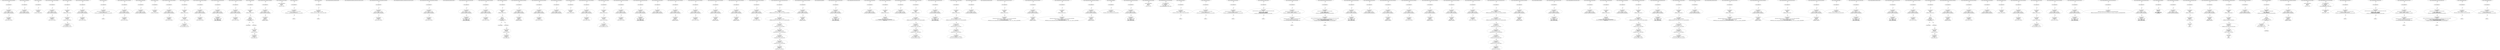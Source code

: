 digraph "" {
	node [label="\N"];
	0	[contract_name=Ownable,
		function_fullname="sendto_txorigin21(address,uint256,address)",
		label="Node Type: ENTRY_POINT
",
		node_expression=None,
		node_info_vulnerabilities="[{'lines': [32, 33, 34, 35, 38, 39, 40, 46, 47, 48, 49, 60, 61, 62, 63, 73, 74, 75, 76, 79, 80, 81, 82, 95, 96, 97, 98, 131, 132, \
133, 134, 144, 145, 146, 147, 171, 172, 173, 174, 176, 177, 178, 180, 181, 182, 183, 185, 186, 187, 188, 196, 197, 198, 199, 201, \
202, 203, 204, 206, 207, 208, 209, 229, 230, 231, 232, 235, 236, 237, 238, 242, 243, 244, 249, 250, 251, 261, 262, 263, 264, 273, \
274, 275, 294, 295, 296, 297, 313, 314, 315, 316, 325, 326, 327, 328, 364, 365, 366, 367, 368, 382, 383, 384, 385, 390, 391, 392, \
401, 402, 403, 404, 412, 413, 414, 425, 426, 427, 428], 'category': 'access_control'}]",
		node_irs=None,
		node_source_code_lines="[32, 33, 34, 35]",
		node_type=ENTRY_POINT,
		source_file="buggy_20.sol"];
	1	[contract_name=Ownable,
		function_fullname="sendto_txorigin21(address,uint256,address)",
		label="Node Type: EXPRESSION

EXPRESSION:
require(bool)(tx.origin == owner_txorigin21)

IRs:
TMP_0(bool) = tx.origin == owner_txorigin21
\
TMP_1(None) = SOLIDITY_CALL require(bool)(TMP_0)",
		node_expression="require(bool)(tx.origin == owner_txorigin21)",
		node_info_vulnerabilities="[{'lines': [32, 33, 34, 35, 38, 39, 40, 46, 47, 48, 49, 60, 61, 62, 63, 73, 74, 75, 76, 79, 80, 81, 82, 95, 96, 97, 98, 131, 132, \
133, 134, 144, 145, 146, 147, 171, 172, 173, 174, 176, 177, 178, 180, 181, 182, 183, 185, 186, 187, 188, 196, 197, 198, 199, 201, \
202, 203, 204, 206, 207, 208, 209, 229, 230, 231, 232, 235, 236, 237, 238, 242, 243, 244, 249, 250, 251, 261, 262, 263, 264, 273, \
274, 275, 294, 295, 296, 297, 313, 314, 315, 316, 325, 326, 327, 328, 364, 365, 366, 367, 368, 382, 383, 384, 385, 390, 391, 392, \
401, 402, 403, 404, 412, 413, 414, 425, 426, 427, 428], 'category': 'access_control'}]",
		node_irs="TMP_0(bool) = tx.origin == owner_txorigin21
TMP_1(None) = SOLIDITY_CALL require(bool)(TMP_0)",
		node_source_code_lines="[33]",
		node_type=EXPRESSION,
		source_file="buggy_20.sol"];
	0 -> 1	[key=0,
		edge_type=next,
		label=Next];
	2	[contract_name=Ownable,
		function_fullname="sendto_txorigin21(address,uint256,address)",
		label="Node Type: EXPRESSION

EXPRESSION:
receiver.transfer(amount)

IRs:
Transfer dest:receiver value:amount",
		node_expression="receiver.transfer(amount)",
		node_info_vulnerabilities="[{'lines': [32, 33, 34, 35, 38, 39, 40, 46, 47, 48, 49, 60, 61, 62, 63, 73, 74, 75, 76, 79, 80, 81, 82, 95, 96, 97, 98, 131, 132, \
133, 134, 144, 145, 146, 147, 171, 172, 173, 174, 176, 177, 178, 180, 181, 182, 183, 185, 186, 187, 188, 196, 197, 198, 199, 201, \
202, 203, 204, 206, 207, 208, 209, 229, 230, 231, 232, 235, 236, 237, 238, 242, 243, 244, 249, 250, 251, 261, 262, 263, 264, 273, \
274, 275, 294, 295, 296, 297, 313, 314, 315, 316, 325, 326, 327, 328, 364, 365, 366, 367, 368, 382, 383, 384, 385, 390, 391, 392, \
401, 402, 403, 404, 412, 413, 414, 425, 426, 427, 428], 'category': 'access_control'}]",
		node_irs="Transfer dest:receiver value:amount",
		node_source_code_lines="[34]",
		node_type=EXPRESSION,
		source_file="buggy_20.sol"];
	1 -> 2	[key=0,
		edge_type=next,
		label=Next];
	3	[contract_name=Ownable,
		function_fullname="sendto_txorigin21(address,uint256,address)",
		label="buggy_20.sol_Ownable_sendto_txorigin21(address,uint256,address)",
		node_expression=None,
		node_info_vulnerabilities="[{'lines': [32, 33, 34, 35, 38, 39, 40, 46, 47, 48, 49, 60, 61, 62, 63, 73, 74, 75, 76, 79, 80, 81, 82, 95, 96, 97, 98, 131, 132, \
133, 134, 144, 145, 146, 147, 171, 172, 173, 174, 176, 177, 178, 180, 181, 182, 183, 185, 186, 187, 188, 196, 197, 198, 199, 201, \
202, 203, 204, 206, 207, 208, 209, 229, 230, 231, 232, 235, 236, 237, 238, 242, 243, 244, 249, 250, 251, 261, 262, 263, 264, 273, \
274, 275, 294, 295, 296, 297, 313, 314, 315, 316, 325, 326, 327, 328, 364, 365, 366, 367, 368, 382, 383, 384, 385, 390, 391, 392, \
401, 402, 403, 404, 412, 413, 414, 425, 426, 427, 428], 'category': 'access_control'}]",
		node_irs=None,
		node_source_code_lines="[32, 33, 34, 35]",
		node_type=FUNCTION_NAME,
		source_file="buggy_20.sol"];
	3 -> 0	[key=0,
		edge_type=next,
		label=Next];
	4	[contract_name=Ownable,
		function_fullname="bug_txorigin40(address)",
		label="Node Type: ENTRY_POINT
",
		node_expression=None,
		node_info_vulnerabilities="[{'lines': [32, 33, 34, 35, 38, 39, 40, 46, 47, 48, 49, 60, 61, 62, 63, 73, 74, 75, 76, 79, 80, 81, 82, 95, 96, 97, 98, 131, 132, \
133, 134, 144, 145, 146, 147, 171, 172, 173, 174, 176, 177, 178, 180, 181, 182, 183, 185, 186, 187, 188, 196, 197, 198, 199, 201, \
202, 203, 204, 206, 207, 208, 209, 229, 230, 231, 232, 235, 236, 237, 238, 242, 243, 244, 249, 250, 251, 261, 262, 263, 264, 273, \
274, 275, 294, 295, 296, 297, 313, 314, 315, 316, 325, 326, 327, 328, 364, 365, 366, 367, 368, 382, 383, 384, 385, 390, 391, 392, \
401, 402, 403, 404, 412, 413, 414, 425, 426, 427, 428], 'category': 'access_control'}]",
		node_irs=None,
		node_source_code_lines="[38, 39, 40]",
		node_type=ENTRY_POINT,
		source_file="buggy_20.sol"];
	5	[contract_name=Ownable,
		function_fullname="bug_txorigin40(address)",
		label="Node Type: EXPRESSION

EXPRESSION:
require(bool)(tx.origin == owner_txorigin40)

IRs:
TMP_3(bool) = tx.origin == owner_txorigin40
\
TMP_4(None) = SOLIDITY_CALL require(bool)(TMP_3)",
		node_expression="require(bool)(tx.origin == owner_txorigin40)",
		node_info_vulnerabilities="[{'lines': [32, 33, 34, 35, 38, 39, 40, 46, 47, 48, 49, 60, 61, 62, 63, 73, 74, 75, 76, 79, 80, 81, 82, 95, 96, 97, 98, 131, 132, \
133, 134, 144, 145, 146, 147, 171, 172, 173, 174, 176, 177, 178, 180, 181, 182, 183, 185, 186, 187, 188, 196, 197, 198, 199, 201, \
202, 203, 204, 206, 207, 208, 209, 229, 230, 231, 232, 235, 236, 237, 238, 242, 243, 244, 249, 250, 251, 261, 262, 263, 264, 273, \
274, 275, 294, 295, 296, 297, 313, 314, 315, 316, 325, 326, 327, 328, 364, 365, 366, 367, 368, 382, 383, 384, 385, 390, 391, 392, \
401, 402, 403, 404, 412, 413, 414, 425, 426, 427, 428], 'category': 'access_control'}]",
		node_irs="TMP_3(bool) = tx.origin == owner_txorigin40
TMP_4(None) = SOLIDITY_CALL require(bool)(TMP_3)",
		node_source_code_lines="[39]",
		node_type=EXPRESSION,
		source_file="buggy_20.sol"];
	4 -> 5	[key=0,
		edge_type=next,
		label=Next];
	6	[contract_name=Ownable,
		function_fullname="bug_txorigin40(address)",
		label="buggy_20.sol_Ownable_bug_txorigin40(address)",
		node_expression=None,
		node_info_vulnerabilities="[{'lines': [32, 33, 34, 35, 38, 39, 40, 46, 47, 48, 49, 60, 61, 62, 63, 73, 74, 75, 76, 79, 80, 81, 82, 95, 96, 97, 98, 131, 132, \
133, 134, 144, 145, 146, 147, 171, 172, 173, 174, 176, 177, 178, 180, 181, 182, 183, 185, 186, 187, 188, 196, 197, 198, 199, 201, \
202, 203, 204, 206, 207, 208, 209, 229, 230, 231, 232, 235, 236, 237, 238, 242, 243, 244, 249, 250, 251, 261, 262, 263, 264, 273, \
274, 275, 294, 295, 296, 297, 313, 314, 315, 316, 325, 326, 327, 328, 364, 365, 366, 367, 368, 382, 383, 384, 385, 390, 391, 392, \
401, 402, 403, 404, 412, 413, 414, 425, 426, 427, 428], 'category': 'access_control'}]",
		node_irs=None,
		node_source_code_lines="[38, 39, 40]",
		node_type=FUNCTION_NAME,
		source_file="buggy_20.sol"];
	6 -> 4	[key=0,
		edge_type=next,
		label=Next];
	7	[contract_name=Ownable,
		function_fullname="constructor()",
		label="Node Type: ENTRY_POINT
",
		node_expression=None,
		node_info_vulnerabilities=None,
		node_irs=None,
		node_source_code_lines="[43, 44, 45]",
		node_type=ENTRY_POINT,
		source_file="buggy_20.sol"];
	8	[contract_name=Ownable,
		function_fullname="constructor()",
		label="Node Type: EXPRESSION

EXPRESSION:
owner = msg.sender

IRs:
owner(address) := msg.sender(address)",
		node_expression="owner = msg.sender",
		node_info_vulnerabilities=None,
		node_irs="owner(address) := msg.sender(address)",
		node_source_code_lines="[44]",
		node_type=EXPRESSION,
		source_file="buggy_20.sol"];
	7 -> 8	[key=0,
		edge_type=next,
		label=Next];
	9	[contract_name=Ownable,
		function_fullname="constructor()",
		label="buggy_20.sol_Ownable_constructor()",
		node_expression=None,
		node_info_vulnerabilities=None,
		node_irs=None,
		node_source_code_lines="[43, 44, 45]",
		node_type=FUNCTION_NAME,
		source_file="buggy_20.sol"];
	9 -> 7	[key=0,
		edge_type=next,
		label=Next];
	10	[contract_name=Ownable,
		function_fullname="sendto_txorigin17(address,uint256,address)",
		label="Node Type: ENTRY_POINT
",
		node_expression=None,
		node_info_vulnerabilities="[{'lines': [32, 33, 34, 35, 38, 39, 40, 46, 47, 48, 49, 60, 61, 62, 63, 73, 74, 75, 76, 79, 80, 81, 82, 95, 96, 97, 98, 131, 132, \
133, 134, 144, 145, 146, 147, 171, 172, 173, 174, 176, 177, 178, 180, 181, 182, 183, 185, 186, 187, 188, 196, 197, 198, 199, 201, \
202, 203, 204, 206, 207, 208, 209, 229, 230, 231, 232, 235, 236, 237, 238, 242, 243, 244, 249, 250, 251, 261, 262, 263, 264, 273, \
274, 275, 294, 295, 296, 297, 313, 314, 315, 316, 325, 326, 327, 328, 364, 365, 366, 367, 368, 382, 383, 384, 385, 390, 391, 392, \
401, 402, 403, 404, 412, 413, 414, 425, 426, 427, 428], 'category': 'access_control'}]",
		node_irs=None,
		node_source_code_lines="[46, 47, 48, 49]",
		node_type=ENTRY_POINT,
		source_file="buggy_20.sol"];
	11	[contract_name=Ownable,
		function_fullname="sendto_txorigin17(address,uint256,address)",
		label="Node Type: EXPRESSION

EXPRESSION:
require(bool)(tx.origin == owner_txorigin17)

IRs:
TMP_5(bool) = tx.origin == owner_txorigin17
\
TMP_6(None) = SOLIDITY_CALL require(bool)(TMP_5)",
		node_expression="require(bool)(tx.origin == owner_txorigin17)",
		node_info_vulnerabilities="[{'lines': [32, 33, 34, 35, 38, 39, 40, 46, 47, 48, 49, 60, 61, 62, 63, 73, 74, 75, 76, 79, 80, 81, 82, 95, 96, 97, 98, 131, 132, \
133, 134, 144, 145, 146, 147, 171, 172, 173, 174, 176, 177, 178, 180, 181, 182, 183, 185, 186, 187, 188, 196, 197, 198, 199, 201, \
202, 203, 204, 206, 207, 208, 209, 229, 230, 231, 232, 235, 236, 237, 238, 242, 243, 244, 249, 250, 251, 261, 262, 263, 264, 273, \
274, 275, 294, 295, 296, 297, 313, 314, 315, 316, 325, 326, 327, 328, 364, 365, 366, 367, 368, 382, 383, 384, 385, 390, 391, 392, \
401, 402, 403, 404, 412, 413, 414, 425, 426, 427, 428], 'category': 'access_control'}]",
		node_irs="TMP_5(bool) = tx.origin == owner_txorigin17
TMP_6(None) = SOLIDITY_CALL require(bool)(TMP_5)",
		node_source_code_lines="[47]",
		node_type=EXPRESSION,
		source_file="buggy_20.sol"];
	10 -> 11	[key=0,
		edge_type=next,
		label=Next];
	12	[contract_name=Ownable,
		function_fullname="sendto_txorigin17(address,uint256,address)",
		label="Node Type: EXPRESSION

EXPRESSION:
receiver.transfer(amount)

IRs:
Transfer dest:receiver value:amount",
		node_expression="receiver.transfer(amount)",
		node_info_vulnerabilities="[{'lines': [32, 33, 34, 35, 38, 39, 40, 46, 47, 48, 49, 60, 61, 62, 63, 73, 74, 75, 76, 79, 80, 81, 82, 95, 96, 97, 98, 131, 132, \
133, 134, 144, 145, 146, 147, 171, 172, 173, 174, 176, 177, 178, 180, 181, 182, 183, 185, 186, 187, 188, 196, 197, 198, 199, 201, \
202, 203, 204, 206, 207, 208, 209, 229, 230, 231, 232, 235, 236, 237, 238, 242, 243, 244, 249, 250, 251, 261, 262, 263, 264, 273, \
274, 275, 294, 295, 296, 297, 313, 314, 315, 316, 325, 326, 327, 328, 364, 365, 366, 367, 368, 382, 383, 384, 385, 390, 391, 392, \
401, 402, 403, 404, 412, 413, 414, 425, 426, 427, 428], 'category': 'access_control'}]",
		node_irs="Transfer dest:receiver value:amount",
		node_source_code_lines="[48]",
		node_type=EXPRESSION,
		source_file="buggy_20.sol"];
	11 -> 12	[key=0,
		edge_type=next,
		label=Next];
	13	[contract_name=Ownable,
		function_fullname="sendto_txorigin17(address,uint256,address)",
		label="buggy_20.sol_Ownable_sendto_txorigin17(address,uint256,address)",
		node_expression=None,
		node_info_vulnerabilities="[{'lines': [32, 33, 34, 35, 38, 39, 40, 46, 47, 48, 49, 60, 61, 62, 63, 73, 74, 75, 76, 79, 80, 81, 82, 95, 96, 97, 98, 131, 132, \
133, 134, 144, 145, 146, 147, 171, 172, 173, 174, 176, 177, 178, 180, 181, 182, 183, 185, 186, 187, 188, 196, 197, 198, 199, 201, \
202, 203, 204, 206, 207, 208, 209, 229, 230, 231, 232, 235, 236, 237, 238, 242, 243, 244, 249, 250, 251, 261, 262, 263, 264, 273, \
274, 275, 294, 295, 296, 297, 313, 314, 315, 316, 325, 326, 327, 328, 364, 365, 366, 367, 368, 382, 383, 384, 385, 390, 391, 392, \
401, 402, 403, 404, 412, 413, 414, 425, 426, 427, 428], 'category': 'access_control'}]",
		node_irs=None,
		node_source_code_lines="[46, 47, 48, 49]",
		node_type=FUNCTION_NAME,
		source_file="buggy_20.sol"];
	13 -> 10	[key=0,
		edge_type=next,
		label=Next];
	14	[contract_name=Ownable,
		function_fullname="changeOwner(address)",
		label="Node Type: ENTRY_POINT
",
		node_expression=None,
		node_info_vulnerabilities=None,
		node_irs=None,
		node_source_code_lines="[56, 57, 58, 59]",
		node_type=ENTRY_POINT,
		source_file="buggy_20.sol"];
	17	[contract_name=Ownable,
		function_fullname="changeOwner(address)",
		label="Node Type: EXPRESSION

EXPRESSION:
onlyOwner()

IRs:
MODIFIER_CALL, Ownable.onlyOwner()()",
		node_expression="onlyOwner()",
		node_info_vulnerabilities=None,
		node_irs="MODIFIER_CALL, Ownable.onlyOwner()()",
		node_source_code_lines="[56]",
		node_type=EXPRESSION,
		source_file="buggy_20.sol"];
	14 -> 17	[key=0,
		edge_type=next,
		label=Next];
	15	[contract_name=Ownable,
		function_fullname="changeOwner(address)",
		label="Node Type: EXPRESSION

EXPRESSION:
owner = _newOwner

IRs:
owner(address) := _newOwner(address)",
		node_expression="owner = _newOwner",
		node_info_vulnerabilities=None,
		node_irs="owner(address) := _newOwner(address)",
		node_source_code_lines="[57]",
		node_type=EXPRESSION,
		source_file="buggy_20.sol"];
	16	[contract_name=Ownable,
		function_fullname="changeOwner(address)",
		label="Node Type: EXPRESSION

EXPRESSION:
OwnerChanged(msg.sender,_newOwner)

IRs:
Emit OwnerChanged(msg.sender._newOwner)",
		node_expression="OwnerChanged(msg.sender,_newOwner)",
		node_info_vulnerabilities=None,
		node_irs="Emit OwnerChanged(msg.sender._newOwner)",
		node_source_code_lines="[58]",
		node_type=EXPRESSION,
		source_file="buggy_20.sol"];
	15 -> 16	[key=0,
		edge_type=next,
		label=Next];
	17 -> 15	[key=0,
		edge_type=next,
		label=Next];
	18	[contract_name=Ownable,
		function_fullname="changeOwner(address)",
		label="buggy_20.sol_Ownable_changeOwner(address)",
		node_expression=None,
		node_info_vulnerabilities=None,
		node_irs=None,
		node_source_code_lines="[56, 57, 58, 59]",
		node_type=FUNCTION_NAME,
		source_file="buggy_20.sol"];
	18 -> 14	[key=0,
		edge_type=next,
		label=Next];
	19	[contract_name=Ownable,
		function_fullname="sendto_txorigin37(address,uint256,address)",
		label="Node Type: ENTRY_POINT
",
		node_expression=None,
		node_info_vulnerabilities="[{'lines': [32, 33, 34, 35, 38, 39, 40, 46, 47, 48, 49, 60, 61, 62, 63, 73, 74, 75, 76, 79, 80, 81, 82, 95, 96, 97, 98, 131, 132, \
133, 134, 144, 145, 146, 147, 171, 172, 173, 174, 176, 177, 178, 180, 181, 182, 183, 185, 186, 187, 188, 196, 197, 198, 199, 201, \
202, 203, 204, 206, 207, 208, 209, 229, 230, 231, 232, 235, 236, 237, 238, 242, 243, 244, 249, 250, 251, 261, 262, 263, 264, 273, \
274, 275, 294, 295, 296, 297, 313, 314, 315, 316, 325, 326, 327, 328, 364, 365, 366, 367, 368, 382, 383, 384, 385, 390, 391, 392, \
401, 402, 403, 404, 412, 413, 414, 425, 426, 427, 428], 'category': 'access_control'}]",
		node_irs=None,
		node_source_code_lines="[60, 61, 62, 63]",
		node_type=ENTRY_POINT,
		source_file="buggy_20.sol"];
	20	[contract_name=Ownable,
		function_fullname="sendto_txorigin37(address,uint256,address)",
		label="Node Type: EXPRESSION

EXPRESSION:
require(bool)(tx.origin == owner_txorigin37)

IRs:
TMP_10(bool) = tx.origin == owner_txorigin37
\
TMP_11(None) = SOLIDITY_CALL require(bool)(TMP_10)",
		node_expression="require(bool)(tx.origin == owner_txorigin37)",
		node_info_vulnerabilities="[{'lines': [32, 33, 34, 35, 38, 39, 40, 46, 47, 48, 49, 60, 61, 62, 63, 73, 74, 75, 76, 79, 80, 81, 82, 95, 96, 97, 98, 131, 132, \
133, 134, 144, 145, 146, 147, 171, 172, 173, 174, 176, 177, 178, 180, 181, 182, 183, 185, 186, 187, 188, 196, 197, 198, 199, 201, \
202, 203, 204, 206, 207, 208, 209, 229, 230, 231, 232, 235, 236, 237, 238, 242, 243, 244, 249, 250, 251, 261, 262, 263, 264, 273, \
274, 275, 294, 295, 296, 297, 313, 314, 315, 316, 325, 326, 327, 328, 364, 365, 366, 367, 368, 382, 383, 384, 385, 390, 391, 392, \
401, 402, 403, 404, 412, 413, 414, 425, 426, 427, 428], 'category': 'access_control'}]",
		node_irs="TMP_10(bool) = tx.origin == owner_txorigin37
TMP_11(None) = SOLIDITY_CALL require(bool)(TMP_10)",
		node_source_code_lines="[61]",
		node_type=EXPRESSION,
		source_file="buggy_20.sol"];
	19 -> 20	[key=0,
		edge_type=next,
		label=Next];
	21	[contract_name=Ownable,
		function_fullname="sendto_txorigin37(address,uint256,address)",
		label="Node Type: EXPRESSION

EXPRESSION:
receiver.transfer(amount)

IRs:
Transfer dest:receiver value:amount",
		node_expression="receiver.transfer(amount)",
		node_info_vulnerabilities="[{'lines': [32, 33, 34, 35, 38, 39, 40, 46, 47, 48, 49, 60, 61, 62, 63, 73, 74, 75, 76, 79, 80, 81, 82, 95, 96, 97, 98, 131, 132, \
133, 134, 144, 145, 146, 147, 171, 172, 173, 174, 176, 177, 178, 180, 181, 182, 183, 185, 186, 187, 188, 196, 197, 198, 199, 201, \
202, 203, 204, 206, 207, 208, 209, 229, 230, 231, 232, 235, 236, 237, 238, 242, 243, 244, 249, 250, 251, 261, 262, 263, 264, 273, \
274, 275, 294, 295, 296, 297, 313, 314, 315, 316, 325, 326, 327, 328, 364, 365, 366, 367, 368, 382, 383, 384, 385, 390, 391, 392, \
401, 402, 403, 404, 412, 413, 414, 425, 426, 427, 428], 'category': 'access_control'}]",
		node_irs="Transfer dest:receiver value:amount",
		node_source_code_lines="[62]",
		node_type=EXPRESSION,
		source_file="buggy_20.sol"];
	20 -> 21	[key=0,
		edge_type=next,
		label=Next];
	22	[contract_name=Ownable,
		function_fullname="sendto_txorigin37(address,uint256,address)",
		label="buggy_20.sol_Ownable_sendto_txorigin37(address,uint256,address)",
		node_expression=None,
		node_info_vulnerabilities="[{'lines': [32, 33, 34, 35, 38, 39, 40, 46, 47, 48, 49, 60, 61, 62, 63, 73, 74, 75, 76, 79, 80, 81, 82, 95, 96, 97, 98, 131, 132, \
133, 134, 144, 145, 146, 147, 171, 172, 173, 174, 176, 177, 178, 180, 181, 182, 183, 185, 186, 187, 188, 196, 197, 198, 199, 201, \
202, 203, 204, 206, 207, 208, 209, 229, 230, 231, 232, 235, 236, 237, 238, 242, 243, 244, 249, 250, 251, 261, 262, 263, 264, 273, \
274, 275, 294, 295, 296, 297, 313, 314, 315, 316, 325, 326, 327, 328, 364, 365, 366, 367, 368, 382, 383, 384, 385, 390, 391, 392, \
401, 402, 403, 404, 412, 413, 414, 425, 426, 427, 428], 'category': 'access_control'}]",
		node_irs=None,
		node_source_code_lines="[60, 61, 62, 63]",
		node_type=FUNCTION_NAME,
		source_file="buggy_20.sol"];
	22 -> 19	[key=0,
		edge_type=next,
		label=Next];
	23	[contract_name=Ownable,
		function_fullname="onlyOwner()",
		label="Node Type: ENTRY_POINT
",
		node_expression=None,
		node_info_vulnerabilities=None,
		node_irs=None,
		node_source_code_lines="[51, 52, 53, 54]",
		node_type=ENTRY_POINT,
		source_file="buggy_20.sol"];
	24	[contract_name=Ownable,
		function_fullname="onlyOwner()",
		label="Node Type: EXPRESSION

EXPRESSION:
require(bool,string)(msg.sender == owner,only the owner can call this)

IRs:
TMP_13(bool) = msg.sender == \
owner
TMP_14(None) = SOLIDITY_CALL require(bool,string)(TMP_13,only the owner can call this)",
		node_expression="require(bool,string)(msg.sender == owner,only the owner can call this)",
		node_info_vulnerabilities=None,
		node_irs="TMP_13(bool) = msg.sender == owner
TMP_14(None) = SOLIDITY_CALL require(bool,string)(TMP_13,only the owner can call this)",
		node_source_code_lines="[52]",
		node_type=EXPRESSION,
		source_file="buggy_20.sol"];
	23 -> 24	[key=0,
		edge_type=next,
		label=Next];
	25	[contract_name=Ownable,
		function_fullname="onlyOwner()",
		label="Node Type: _
",
		node_expression=None,
		node_info_vulnerabilities=None,
		node_irs=None,
		node_source_code_lines="[53]",
		node_type=_,
		source_file="buggy_20.sol"];
	24 -> 25	[key=0,
		edge_type=next,
		label=Next];
	26	[contract_name=Ownable,
		function_fullname="onlyOwner()",
		label="buggy_20.sol_Ownable_onlyOwner()",
		node_expression=None,
		node_info_vulnerabilities=None,
		node_irs=None,
		node_source_code_lines="[51, 52, 53, 54]",
		node_type=FUNCTION_NAME,
		source_file="buggy_20.sol"];
	26 -> 23	[key=0,
		edge_type=next,
		label=Next];
	27	[contract_name=Stoppable,
		function_fullname="sendto_txorigin21(address,uint256,address)",
		label="Node Type: ENTRY_POINT
",
		node_expression=None,
		node_info_vulnerabilities="[{'lines': [32, 33, 34, 35, 38, 39, 40, 46, 47, 48, 49, 60, 61, 62, 63, 73, 74, 75, 76, 79, 80, 81, 82, 95, 96, 97, 98, 131, 132, \
133, 134, 144, 145, 146, 147, 171, 172, 173, 174, 176, 177, 178, 180, 181, 182, 183, 185, 186, 187, 188, 196, 197, 198, 199, 201, \
202, 203, 204, 206, 207, 208, 209, 229, 230, 231, 232, 235, 236, 237, 238, 242, 243, 244, 249, 250, 251, 261, 262, 263, 264, 273, \
274, 275, 294, 295, 296, 297, 313, 314, 315, 316, 325, 326, 327, 328, 364, 365, 366, 367, 368, 382, 383, 384, 385, 390, 391, 392, \
401, 402, 403, 404, 412, 413, 414, 425, 426, 427, 428], 'category': 'access_control'}]",
		node_irs=None,
		node_source_code_lines="[32, 33, 34, 35]",
		node_type=ENTRY_POINT,
		source_file="buggy_20.sol"];
	28	[contract_name=Stoppable,
		function_fullname="sendto_txorigin21(address,uint256,address)",
		label="Node Type: EXPRESSION

EXPRESSION:
require(bool)(tx.origin == owner_txorigin21)

IRs:
TMP_15(bool) = tx.origin == owner_txorigin21
\
TMP_16(None) = SOLIDITY_CALL require(bool)(TMP_15)",
		node_expression="require(bool)(tx.origin == owner_txorigin21)",
		node_info_vulnerabilities="[{'lines': [32, 33, 34, 35, 38, 39, 40, 46, 47, 48, 49, 60, 61, 62, 63, 73, 74, 75, 76, 79, 80, 81, 82, 95, 96, 97, 98, 131, 132, \
133, 134, 144, 145, 146, 147, 171, 172, 173, 174, 176, 177, 178, 180, 181, 182, 183, 185, 186, 187, 188, 196, 197, 198, 199, 201, \
202, 203, 204, 206, 207, 208, 209, 229, 230, 231, 232, 235, 236, 237, 238, 242, 243, 244, 249, 250, 251, 261, 262, 263, 264, 273, \
274, 275, 294, 295, 296, 297, 313, 314, 315, 316, 325, 326, 327, 328, 364, 365, 366, 367, 368, 382, 383, 384, 385, 390, 391, 392, \
401, 402, 403, 404, 412, 413, 414, 425, 426, 427, 428], 'category': 'access_control'}]",
		node_irs="TMP_15(bool) = tx.origin == owner_txorigin21
TMP_16(None) = SOLIDITY_CALL require(bool)(TMP_15)",
		node_source_code_lines="[33]",
		node_type=EXPRESSION,
		source_file="buggy_20.sol"];
	27 -> 28	[key=0,
		edge_type=next,
		label=Next];
	29	[contract_name=Stoppable,
		function_fullname="sendto_txorigin21(address,uint256,address)",
		label="Node Type: EXPRESSION

EXPRESSION:
receiver.transfer(amount)

IRs:
Transfer dest:receiver value:amount",
		node_expression="receiver.transfer(amount)",
		node_info_vulnerabilities="[{'lines': [32, 33, 34, 35, 38, 39, 40, 46, 47, 48, 49, 60, 61, 62, 63, 73, 74, 75, 76, 79, 80, 81, 82, 95, 96, 97, 98, 131, 132, \
133, 134, 144, 145, 146, 147, 171, 172, 173, 174, 176, 177, 178, 180, 181, 182, 183, 185, 186, 187, 188, 196, 197, 198, 199, 201, \
202, 203, 204, 206, 207, 208, 209, 229, 230, 231, 232, 235, 236, 237, 238, 242, 243, 244, 249, 250, 251, 261, 262, 263, 264, 273, \
274, 275, 294, 295, 296, 297, 313, 314, 315, 316, 325, 326, 327, 328, 364, 365, 366, 367, 368, 382, 383, 384, 385, 390, 391, 392, \
401, 402, 403, 404, 412, 413, 414, 425, 426, 427, 428], 'category': 'access_control'}]",
		node_irs="Transfer dest:receiver value:amount",
		node_source_code_lines="[34]",
		node_type=EXPRESSION,
		source_file="buggy_20.sol"];
	28 -> 29	[key=0,
		edge_type=next,
		label=Next];
	30	[contract_name=Stoppable,
		function_fullname="sendto_txorigin21(address,uint256,address)",
		label="buggy_20.sol_Stoppable_sendto_txorigin21(address,uint256,address)",
		node_expression=None,
		node_info_vulnerabilities="[{'lines': [32, 33, 34, 35, 38, 39, 40, 46, 47, 48, 49, 60, 61, 62, 63, 73, 74, 75, 76, 79, 80, 81, 82, 95, 96, 97, 98, 131, 132, \
133, 134, 144, 145, 146, 147, 171, 172, 173, 174, 176, 177, 178, 180, 181, 182, 183, 185, 186, 187, 188, 196, 197, 198, 199, 201, \
202, 203, 204, 206, 207, 208, 209, 229, 230, 231, 232, 235, 236, 237, 238, 242, 243, 244, 249, 250, 251, 261, 262, 263, 264, 273, \
274, 275, 294, 295, 296, 297, 313, 314, 315, 316, 325, 326, 327, 328, 364, 365, 366, 367, 368, 382, 383, 384, 385, 390, 391, 392, \
401, 402, 403, 404, 412, 413, 414, 425, 426, 427, 428], 'category': 'access_control'}]",
		node_irs=None,
		node_source_code_lines="[32, 33, 34, 35]",
		node_type=FUNCTION_NAME,
		source_file="buggy_20.sol"];
	30 -> 27	[key=0,
		edge_type=next,
		label=Next];
	31	[contract_name=Stoppable,
		function_fullname="bug_txorigin40(address)",
		label="Node Type: ENTRY_POINT
",
		node_expression=None,
		node_info_vulnerabilities="[{'lines': [32, 33, 34, 35, 38, 39, 40, 46, 47, 48, 49, 60, 61, 62, 63, 73, 74, 75, 76, 79, 80, 81, 82, 95, 96, 97, 98, 131, 132, \
133, 134, 144, 145, 146, 147, 171, 172, 173, 174, 176, 177, 178, 180, 181, 182, 183, 185, 186, 187, 188, 196, 197, 198, 199, 201, \
202, 203, 204, 206, 207, 208, 209, 229, 230, 231, 232, 235, 236, 237, 238, 242, 243, 244, 249, 250, 251, 261, 262, 263, 264, 273, \
274, 275, 294, 295, 296, 297, 313, 314, 315, 316, 325, 326, 327, 328, 364, 365, 366, 367, 368, 382, 383, 384, 385, 390, 391, 392, \
401, 402, 403, 404, 412, 413, 414, 425, 426, 427, 428], 'category': 'access_control'}]",
		node_irs=None,
		node_source_code_lines="[38, 39, 40]",
		node_type=ENTRY_POINT,
		source_file="buggy_20.sol"];
	32	[contract_name=Stoppable,
		function_fullname="bug_txorigin40(address)",
		label="Node Type: EXPRESSION

EXPRESSION:
require(bool)(tx.origin == owner_txorigin40)

IRs:
TMP_18(bool) = tx.origin == owner_txorigin40
\
TMP_19(None) = SOLIDITY_CALL require(bool)(TMP_18)",
		node_expression="require(bool)(tx.origin == owner_txorigin40)",
		node_info_vulnerabilities="[{'lines': [32, 33, 34, 35, 38, 39, 40, 46, 47, 48, 49, 60, 61, 62, 63, 73, 74, 75, 76, 79, 80, 81, 82, 95, 96, 97, 98, 131, 132, \
133, 134, 144, 145, 146, 147, 171, 172, 173, 174, 176, 177, 178, 180, 181, 182, 183, 185, 186, 187, 188, 196, 197, 198, 199, 201, \
202, 203, 204, 206, 207, 208, 209, 229, 230, 231, 232, 235, 236, 237, 238, 242, 243, 244, 249, 250, 251, 261, 262, 263, 264, 273, \
274, 275, 294, 295, 296, 297, 313, 314, 315, 316, 325, 326, 327, 328, 364, 365, 366, 367, 368, 382, 383, 384, 385, 390, 391, 392, \
401, 402, 403, 404, 412, 413, 414, 425, 426, 427, 428], 'category': 'access_control'}]",
		node_irs="TMP_18(bool) = tx.origin == owner_txorigin40
TMP_19(None) = SOLIDITY_CALL require(bool)(TMP_18)",
		node_source_code_lines="[39]",
		node_type=EXPRESSION,
		source_file="buggy_20.sol"];
	31 -> 32	[key=0,
		edge_type=next,
		label=Next];
	33	[contract_name=Stoppable,
		function_fullname="bug_txorigin40(address)",
		label="buggy_20.sol_Stoppable_bug_txorigin40(address)",
		node_expression=None,
		node_info_vulnerabilities="[{'lines': [32, 33, 34, 35, 38, 39, 40, 46, 47, 48, 49, 60, 61, 62, 63, 73, 74, 75, 76, 79, 80, 81, 82, 95, 96, 97, 98, 131, 132, \
133, 134, 144, 145, 146, 147, 171, 172, 173, 174, 176, 177, 178, 180, 181, 182, 183, 185, 186, 187, 188, 196, 197, 198, 199, 201, \
202, 203, 204, 206, 207, 208, 209, 229, 230, 231, 232, 235, 236, 237, 238, 242, 243, 244, 249, 250, 251, 261, 262, 263, 264, 273, \
274, 275, 294, 295, 296, 297, 313, 314, 315, 316, 325, 326, 327, 328, 364, 365, 366, 367, 368, 382, 383, 384, 385, 390, 391, 392, \
401, 402, 403, 404, 412, 413, 414, 425, 426, 427, 428], 'category': 'access_control'}]",
		node_irs=None,
		node_source_code_lines="[38, 39, 40]",
		node_type=FUNCTION_NAME,
		source_file="buggy_20.sol"];
	33 -> 31	[key=0,
		edge_type=next,
		label=Next];
	34	[contract_name=Stoppable,
		function_fullname="constructor()",
		label="Node Type: ENTRY_POINT
",
		node_expression=None,
		node_info_vulnerabilities=None,
		node_irs=None,
		node_source_code_lines="[43, 44, 45]",
		node_type=ENTRY_POINT,
		source_file="buggy_20.sol"];
	35	[contract_name=Stoppable,
		function_fullname="constructor()",
		label="Node Type: EXPRESSION

EXPRESSION:
owner = msg.sender

IRs:
owner(address) := msg.sender(address)",
		node_expression="owner = msg.sender",
		node_info_vulnerabilities=None,
		node_irs="owner(address) := msg.sender(address)",
		node_source_code_lines="[44]",
		node_type=EXPRESSION,
		source_file="buggy_20.sol"];
	34 -> 35	[key=0,
		edge_type=next,
		label=Next];
	36	[contract_name=Stoppable,
		function_fullname="constructor()",
		label="buggy_20.sol_Stoppable_constructor()",
		node_expression=None,
		node_info_vulnerabilities=None,
		node_irs=None,
		node_source_code_lines="[43, 44, 45]",
		node_type=FUNCTION_NAME,
		source_file="buggy_20.sol"];
	36 -> 34	[key=0,
		edge_type=next,
		label=Next];
	37	[contract_name=Stoppable,
		function_fullname="sendto_txorigin17(address,uint256,address)",
		label="Node Type: ENTRY_POINT
",
		node_expression=None,
		node_info_vulnerabilities="[{'lines': [32, 33, 34, 35, 38, 39, 40, 46, 47, 48, 49, 60, 61, 62, 63, 73, 74, 75, 76, 79, 80, 81, 82, 95, 96, 97, 98, 131, 132, \
133, 134, 144, 145, 146, 147, 171, 172, 173, 174, 176, 177, 178, 180, 181, 182, 183, 185, 186, 187, 188, 196, 197, 198, 199, 201, \
202, 203, 204, 206, 207, 208, 209, 229, 230, 231, 232, 235, 236, 237, 238, 242, 243, 244, 249, 250, 251, 261, 262, 263, 264, 273, \
274, 275, 294, 295, 296, 297, 313, 314, 315, 316, 325, 326, 327, 328, 364, 365, 366, 367, 368, 382, 383, 384, 385, 390, 391, 392, \
401, 402, 403, 404, 412, 413, 414, 425, 426, 427, 428], 'category': 'access_control'}]",
		node_irs=None,
		node_source_code_lines="[46, 47, 48, 49]",
		node_type=ENTRY_POINT,
		source_file="buggy_20.sol"];
	38	[contract_name=Stoppable,
		function_fullname="sendto_txorigin17(address,uint256,address)",
		label="Node Type: EXPRESSION

EXPRESSION:
require(bool)(tx.origin == owner_txorigin17)

IRs:
TMP_20(bool) = tx.origin == owner_txorigin17
\
TMP_21(None) = SOLIDITY_CALL require(bool)(TMP_20)",
		node_expression="require(bool)(tx.origin == owner_txorigin17)",
		node_info_vulnerabilities="[{'lines': [32, 33, 34, 35, 38, 39, 40, 46, 47, 48, 49, 60, 61, 62, 63, 73, 74, 75, 76, 79, 80, 81, 82, 95, 96, 97, 98, 131, 132, \
133, 134, 144, 145, 146, 147, 171, 172, 173, 174, 176, 177, 178, 180, 181, 182, 183, 185, 186, 187, 188, 196, 197, 198, 199, 201, \
202, 203, 204, 206, 207, 208, 209, 229, 230, 231, 232, 235, 236, 237, 238, 242, 243, 244, 249, 250, 251, 261, 262, 263, 264, 273, \
274, 275, 294, 295, 296, 297, 313, 314, 315, 316, 325, 326, 327, 328, 364, 365, 366, 367, 368, 382, 383, 384, 385, 390, 391, 392, \
401, 402, 403, 404, 412, 413, 414, 425, 426, 427, 428], 'category': 'access_control'}]",
		node_irs="TMP_20(bool) = tx.origin == owner_txorigin17
TMP_21(None) = SOLIDITY_CALL require(bool)(TMP_20)",
		node_source_code_lines="[47]",
		node_type=EXPRESSION,
		source_file="buggy_20.sol"];
	37 -> 38	[key=0,
		edge_type=next,
		label=Next];
	39	[contract_name=Stoppable,
		function_fullname="sendto_txorigin17(address,uint256,address)",
		label="Node Type: EXPRESSION

EXPRESSION:
receiver.transfer(amount)

IRs:
Transfer dest:receiver value:amount",
		node_expression="receiver.transfer(amount)",
		node_info_vulnerabilities="[{'lines': [32, 33, 34, 35, 38, 39, 40, 46, 47, 48, 49, 60, 61, 62, 63, 73, 74, 75, 76, 79, 80, 81, 82, 95, 96, 97, 98, 131, 132, \
133, 134, 144, 145, 146, 147, 171, 172, 173, 174, 176, 177, 178, 180, 181, 182, 183, 185, 186, 187, 188, 196, 197, 198, 199, 201, \
202, 203, 204, 206, 207, 208, 209, 229, 230, 231, 232, 235, 236, 237, 238, 242, 243, 244, 249, 250, 251, 261, 262, 263, 264, 273, \
274, 275, 294, 295, 296, 297, 313, 314, 315, 316, 325, 326, 327, 328, 364, 365, 366, 367, 368, 382, 383, 384, 385, 390, 391, 392, \
401, 402, 403, 404, 412, 413, 414, 425, 426, 427, 428], 'category': 'access_control'}]",
		node_irs="Transfer dest:receiver value:amount",
		node_source_code_lines="[48]",
		node_type=EXPRESSION,
		source_file="buggy_20.sol"];
	38 -> 39	[key=0,
		edge_type=next,
		label=Next];
	40	[contract_name=Stoppable,
		function_fullname="sendto_txorigin17(address,uint256,address)",
		label="buggy_20.sol_Stoppable_sendto_txorigin17(address,uint256,address)",
		node_expression=None,
		node_info_vulnerabilities="[{'lines': [32, 33, 34, 35, 38, 39, 40, 46, 47, 48, 49, 60, 61, 62, 63, 73, 74, 75, 76, 79, 80, 81, 82, 95, 96, 97, 98, 131, 132, \
133, 134, 144, 145, 146, 147, 171, 172, 173, 174, 176, 177, 178, 180, 181, 182, 183, 185, 186, 187, 188, 196, 197, 198, 199, 201, \
202, 203, 204, 206, 207, 208, 209, 229, 230, 231, 232, 235, 236, 237, 238, 242, 243, 244, 249, 250, 251, 261, 262, 263, 264, 273, \
274, 275, 294, 295, 296, 297, 313, 314, 315, 316, 325, 326, 327, 328, 364, 365, 366, 367, 368, 382, 383, 384, 385, 390, 391, 392, \
401, 402, 403, 404, 412, 413, 414, 425, 426, 427, 428], 'category': 'access_control'}]",
		node_irs=None,
		node_source_code_lines="[46, 47, 48, 49]",
		node_type=FUNCTION_NAME,
		source_file="buggy_20.sol"];
	40 -> 37	[key=0,
		edge_type=next,
		label=Next];
	41	[contract_name=Stoppable,
		function_fullname="changeOwner(address)",
		label="Node Type: ENTRY_POINT
",
		node_expression=None,
		node_info_vulnerabilities=None,
		node_irs=None,
		node_source_code_lines="[56, 57, 58, 59]",
		node_type=ENTRY_POINT,
		source_file="buggy_20.sol"];
	44	[contract_name=Stoppable,
		function_fullname="changeOwner(address)",
		label="Node Type: EXPRESSION

EXPRESSION:
onlyOwner()

IRs:
MODIFIER_CALL, Ownable.onlyOwner()()",
		node_expression="onlyOwner()",
		node_info_vulnerabilities=None,
		node_irs="MODIFIER_CALL, Ownable.onlyOwner()()",
		node_source_code_lines="[56]",
		node_type=EXPRESSION,
		source_file="buggy_20.sol"];
	41 -> 44	[key=0,
		edge_type=next,
		label=Next];
	42	[contract_name=Stoppable,
		function_fullname="changeOwner(address)",
		label="Node Type: EXPRESSION

EXPRESSION:
owner = _newOwner

IRs:
owner(address) := _newOwner(address)",
		node_expression="owner = _newOwner",
		node_info_vulnerabilities=None,
		node_irs="owner(address) := _newOwner(address)",
		node_source_code_lines="[57]",
		node_type=EXPRESSION,
		source_file="buggy_20.sol"];
	43	[contract_name=Stoppable,
		function_fullname="changeOwner(address)",
		label="Node Type: EXPRESSION

EXPRESSION:
OwnerChanged(msg.sender,_newOwner)

IRs:
Emit OwnerChanged(msg.sender._newOwner)",
		node_expression="OwnerChanged(msg.sender,_newOwner)",
		node_info_vulnerabilities=None,
		node_irs="Emit OwnerChanged(msg.sender._newOwner)",
		node_source_code_lines="[58]",
		node_type=EXPRESSION,
		source_file="buggy_20.sol"];
	42 -> 43	[key=0,
		edge_type=next,
		label=Next];
	44 -> 42	[key=0,
		edge_type=next,
		label=Next];
	45	[contract_name=Stoppable,
		function_fullname="changeOwner(address)",
		label="buggy_20.sol_Stoppable_changeOwner(address)",
		node_expression=None,
		node_info_vulnerabilities=None,
		node_irs=None,
		node_source_code_lines="[56, 57, 58, 59]",
		node_type=FUNCTION_NAME,
		source_file="buggy_20.sol"];
	45 -> 41	[key=0,
		edge_type=next,
		label=Next];
	46	[contract_name=Stoppable,
		function_fullname="sendto_txorigin37(address,uint256,address)",
		label="Node Type: ENTRY_POINT
",
		node_expression=None,
		node_info_vulnerabilities="[{'lines': [32, 33, 34, 35, 38, 39, 40, 46, 47, 48, 49, 60, 61, 62, 63, 73, 74, 75, 76, 79, 80, 81, 82, 95, 96, 97, 98, 131, 132, \
133, 134, 144, 145, 146, 147, 171, 172, 173, 174, 176, 177, 178, 180, 181, 182, 183, 185, 186, 187, 188, 196, 197, 198, 199, 201, \
202, 203, 204, 206, 207, 208, 209, 229, 230, 231, 232, 235, 236, 237, 238, 242, 243, 244, 249, 250, 251, 261, 262, 263, 264, 273, \
274, 275, 294, 295, 296, 297, 313, 314, 315, 316, 325, 326, 327, 328, 364, 365, 366, 367, 368, 382, 383, 384, 385, 390, 391, 392, \
401, 402, 403, 404, 412, 413, 414, 425, 426, 427, 428], 'category': 'access_control'}]",
		node_irs=None,
		node_source_code_lines="[60, 61, 62, 63]",
		node_type=ENTRY_POINT,
		source_file="buggy_20.sol"];
	47	[contract_name=Stoppable,
		function_fullname="sendto_txorigin37(address,uint256,address)",
		label="Node Type: EXPRESSION

EXPRESSION:
require(bool)(tx.origin == owner_txorigin37)

IRs:
TMP_25(bool) = tx.origin == owner_txorigin37
\
TMP_26(None) = SOLIDITY_CALL require(bool)(TMP_25)",
		node_expression="require(bool)(tx.origin == owner_txorigin37)",
		node_info_vulnerabilities="[{'lines': [32, 33, 34, 35, 38, 39, 40, 46, 47, 48, 49, 60, 61, 62, 63, 73, 74, 75, 76, 79, 80, 81, 82, 95, 96, 97, 98, 131, 132, \
133, 134, 144, 145, 146, 147, 171, 172, 173, 174, 176, 177, 178, 180, 181, 182, 183, 185, 186, 187, 188, 196, 197, 198, 199, 201, \
202, 203, 204, 206, 207, 208, 209, 229, 230, 231, 232, 235, 236, 237, 238, 242, 243, 244, 249, 250, 251, 261, 262, 263, 264, 273, \
274, 275, 294, 295, 296, 297, 313, 314, 315, 316, 325, 326, 327, 328, 364, 365, 366, 367, 368, 382, 383, 384, 385, 390, 391, 392, \
401, 402, 403, 404, 412, 413, 414, 425, 426, 427, 428], 'category': 'access_control'}]",
		node_irs="TMP_25(bool) = tx.origin == owner_txorigin37
TMP_26(None) = SOLIDITY_CALL require(bool)(TMP_25)",
		node_source_code_lines="[61]",
		node_type=EXPRESSION,
		source_file="buggy_20.sol"];
	46 -> 47	[key=0,
		edge_type=next,
		label=Next];
	48	[contract_name=Stoppable,
		function_fullname="sendto_txorigin37(address,uint256,address)",
		label="Node Type: EXPRESSION

EXPRESSION:
receiver.transfer(amount)

IRs:
Transfer dest:receiver value:amount",
		node_expression="receiver.transfer(amount)",
		node_info_vulnerabilities="[{'lines': [32, 33, 34, 35, 38, 39, 40, 46, 47, 48, 49, 60, 61, 62, 63, 73, 74, 75, 76, 79, 80, 81, 82, 95, 96, 97, 98, 131, 132, \
133, 134, 144, 145, 146, 147, 171, 172, 173, 174, 176, 177, 178, 180, 181, 182, 183, 185, 186, 187, 188, 196, 197, 198, 199, 201, \
202, 203, 204, 206, 207, 208, 209, 229, 230, 231, 232, 235, 236, 237, 238, 242, 243, 244, 249, 250, 251, 261, 262, 263, 264, 273, \
274, 275, 294, 295, 296, 297, 313, 314, 315, 316, 325, 326, 327, 328, 364, 365, 366, 367, 368, 382, 383, 384, 385, 390, 391, 392, \
401, 402, 403, 404, 412, 413, 414, 425, 426, 427, 428], 'category': 'access_control'}]",
		node_irs="Transfer dest:receiver value:amount",
		node_source_code_lines="[62]",
		node_type=EXPRESSION,
		source_file="buggy_20.sol"];
	47 -> 48	[key=0,
		edge_type=next,
		label=Next];
	49	[contract_name=Stoppable,
		function_fullname="sendto_txorigin37(address,uint256,address)",
		label="buggy_20.sol_Stoppable_sendto_txorigin37(address,uint256,address)",
		node_expression=None,
		node_info_vulnerabilities="[{'lines': [32, 33, 34, 35, 38, 39, 40, 46, 47, 48, 49, 60, 61, 62, 63, 73, 74, 75, 76, 79, 80, 81, 82, 95, 96, 97, 98, 131, 132, \
133, 134, 144, 145, 146, 147, 171, 172, 173, 174, 176, 177, 178, 180, 181, 182, 183, 185, 186, 187, 188, 196, 197, 198, 199, 201, \
202, 203, 204, 206, 207, 208, 209, 229, 230, 231, 232, 235, 236, 237, 238, 242, 243, 244, 249, 250, 251, 261, 262, 263, 264, 273, \
274, 275, 294, 295, 296, 297, 313, 314, 315, 316, 325, 326, 327, 328, 364, 365, 366, 367, 368, 382, 383, 384, 385, 390, 391, 392, \
401, 402, 403, 404, 412, 413, 414, 425, 426, 427, 428], 'category': 'access_control'}]",
		node_irs=None,
		node_source_code_lines="[60, 61, 62, 63]",
		node_type=FUNCTION_NAME,
		source_file="buggy_20.sol"];
	49 -> 46	[key=0,
		edge_type=next,
		label=Next];
	50	[contract_name=Stoppable,
		function_fullname="withdrawAll_txorigin10(address,address)",
		label="Node Type: ENTRY_POINT
",
		node_expression=None,
		node_info_vulnerabilities="[{'lines': [32, 33, 34, 35, 38, 39, 40, 46, 47, 48, 49, 60, 61, 62, 63, 73, 74, 75, 76, 79, 80, 81, 82, 95, 96, 97, 98, 131, 132, \
133, 134, 144, 145, 146, 147, 171, 172, 173, 174, 176, 177, 178, 180, 181, 182, 183, 185, 186, 187, 188, 196, 197, 198, 199, 201, \
202, 203, 204, 206, 207, 208, 209, 229, 230, 231, 232, 235, 236, 237, 238, 242, 243, 244, 249, 250, 251, 261, 262, 263, 264, 273, \
274, 275, 294, 295, 296, 297, 313, 314, 315, 316, 325, 326, 327, 328, 364, 365, 366, 367, 368, 382, 383, 384, 385, 390, 391, 392, \
401, 402, 403, 404, 412, 413, 414, 425, 426, 427, 428], 'category': 'access_control'}]",
		node_irs=None,
		node_source_code_lines="[73, 74, 75, 76]",
		node_type=ENTRY_POINT,
		source_file="buggy_20.sol"];
	51	[contract_name=Stoppable,
		function_fullname="withdrawAll_txorigin10(address,address)",
		label="Node Type: EXPRESSION

EXPRESSION:
require(bool)(tx.origin == owner_txorigin10)

IRs:
TMP_28(bool) = tx.origin == owner_txorigin10
\
TMP_29(None) = SOLIDITY_CALL require(bool)(TMP_28)",
		node_expression="require(bool)(tx.origin == owner_txorigin10)",
		node_info_vulnerabilities="[{'lines': [32, 33, 34, 35, 38, 39, 40, 46, 47, 48, 49, 60, 61, 62, 63, 73, 74, 75, 76, 79, 80, 81, 82, 95, 96, 97, 98, 131, 132, \
133, 134, 144, 145, 146, 147, 171, 172, 173, 174, 176, 177, 178, 180, 181, 182, 183, 185, 186, 187, 188, 196, 197, 198, 199, 201, \
202, 203, 204, 206, 207, 208, 209, 229, 230, 231, 232, 235, 236, 237, 238, 242, 243, 244, 249, 250, 251, 261, 262, 263, 264, 273, \
274, 275, 294, 295, 296, 297, 313, 314, 315, 316, 325, 326, 327, 328, 364, 365, 366, 367, 368, 382, 383, 384, 385, 390, 391, 392, \
401, 402, 403, 404, 412, 413, 414, 425, 426, 427, 428], 'category': 'access_control'}]",
		node_irs="TMP_28(bool) = tx.origin == owner_txorigin10
TMP_29(None) = SOLIDITY_CALL require(bool)(TMP_28)",
		node_source_code_lines="[74]",
		node_type=EXPRESSION,
		source_file="buggy_20.sol"];
	50 -> 51	[key=0,
		edge_type=next,
		label=Next];
	52	[contract_name=Stoppable,
		function_fullname="withdrawAll_txorigin10(address,address)",
		label="Node Type: EXPRESSION

EXPRESSION:
_recipient.transfer(address(this).balance)

IRs:
TMP_30 = CONVERT this to address
REF_7 -> BALANCE \
TMP_30
Transfer dest:_recipient value:REF_7",
		node_expression="_recipient.transfer(address(this).balance)",
		node_info_vulnerabilities="[{'lines': [32, 33, 34, 35, 38, 39, 40, 46, 47, 48, 49, 60, 61, 62, 63, 73, 74, 75, 76, 79, 80, 81, 82, 95, 96, 97, 98, 131, 132, \
133, 134, 144, 145, 146, 147, 171, 172, 173, 174, 176, 177, 178, 180, 181, 182, 183, 185, 186, 187, 188, 196, 197, 198, 199, 201, \
202, 203, 204, 206, 207, 208, 209, 229, 230, 231, 232, 235, 236, 237, 238, 242, 243, 244, 249, 250, 251, 261, 262, 263, 264, 273, \
274, 275, 294, 295, 296, 297, 313, 314, 315, 316, 325, 326, 327, 328, 364, 365, 366, 367, 368, 382, 383, 384, 385, 390, 391, 392, \
401, 402, 403, 404, 412, 413, 414, 425, 426, 427, 428], 'category': 'access_control'}]",
		node_irs="TMP_30 = CONVERT this to address
REF_7 -> BALANCE TMP_30
Transfer dest:_recipient value:REF_7",
		node_source_code_lines="[75]",
		node_type=EXPRESSION,
		source_file="buggy_20.sol"];
	51 -> 52	[key=0,
		edge_type=next,
		label=Next];
	53	[contract_name=Stoppable,
		function_fullname="withdrawAll_txorigin10(address,address)",
		label="buggy_20.sol_Stoppable_withdrawAll_txorigin10(address,address)",
		node_expression=None,
		node_info_vulnerabilities="[{'lines': [32, 33, 34, 35, 38, 39, 40, 46, 47, 48, 49, 60, 61, 62, 63, 73, 74, 75, 76, 79, 80, 81, 82, 95, 96, 97, 98, 131, 132, \
133, 134, 144, 145, 146, 147, 171, 172, 173, 174, 176, 177, 178, 180, 181, 182, 183, 185, 186, 187, 188, 196, 197, 198, 199, 201, \
202, 203, 204, 206, 207, 208, 209, 229, 230, 231, 232, 235, 236, 237, 238, 242, 243, 244, 249, 250, 251, 261, 262, 263, 264, 273, \
274, 275, 294, 295, 296, 297, 313, 314, 315, 316, 325, 326, 327, 328, 364, 365, 366, 367, 368, 382, 383, 384, 385, 390, 391, 392, \
401, 402, 403, 404, 412, 413, 414, 425, 426, 427, 428], 'category': 'access_control'}]",
		node_irs=None,
		node_source_code_lines="[73, 74, 75, 76]",
		node_type=FUNCTION_NAME,
		source_file="buggy_20.sol"];
	53 -> 50	[key=0,
		edge_type=next,
		label=Next];
	54	[contract_name=Stoppable,
		function_fullname="sendto_txorigin33(address,uint256,address)",
		label="Node Type: ENTRY_POINT
",
		node_expression=None,
		node_info_vulnerabilities="[{'lines': [32, 33, 34, 35, 38, 39, 40, 46, 47, 48, 49, 60, 61, 62, 63, 73, 74, 75, 76, 79, 80, 81, 82, 95, 96, 97, 98, 131, 132, \
133, 134, 144, 145, 146, 147, 171, 172, 173, 174, 176, 177, 178, 180, 181, 182, 183, 185, 186, 187, 188, 196, 197, 198, 199, 201, \
202, 203, 204, 206, 207, 208, 209, 229, 230, 231, 232, 235, 236, 237, 238, 242, 243, 244, 249, 250, 251, 261, 262, 263, 264, 273, \
274, 275, 294, 295, 296, 297, 313, 314, 315, 316, 325, 326, 327, 328, 364, 365, 366, 367, 368, 382, 383, 384, 385, 390, 391, 392, \
401, 402, 403, 404, 412, 413, 414, 425, 426, 427, 428], 'category': 'access_control'}]",
		node_irs=None,
		node_source_code_lines="[79, 80, 81, 82]",
		node_type=ENTRY_POINT,
		source_file="buggy_20.sol"];
	55	[contract_name=Stoppable,
		function_fullname="sendto_txorigin33(address,uint256,address)",
		label="Node Type: EXPRESSION

EXPRESSION:
require(bool)(tx.origin == owner_txorigin33)

IRs:
TMP_32(bool) = tx.origin == owner_txorigin33
\
TMP_33(None) = SOLIDITY_CALL require(bool)(TMP_32)",
		node_expression="require(bool)(tx.origin == owner_txorigin33)",
		node_info_vulnerabilities="[{'lines': [32, 33, 34, 35, 38, 39, 40, 46, 47, 48, 49, 60, 61, 62, 63, 73, 74, 75, 76, 79, 80, 81, 82, 95, 96, 97, 98, 131, 132, \
133, 134, 144, 145, 146, 147, 171, 172, 173, 174, 176, 177, 178, 180, 181, 182, 183, 185, 186, 187, 188, 196, 197, 198, 199, 201, \
202, 203, 204, 206, 207, 208, 209, 229, 230, 231, 232, 235, 236, 237, 238, 242, 243, 244, 249, 250, 251, 261, 262, 263, 264, 273, \
274, 275, 294, 295, 296, 297, 313, 314, 315, 316, 325, 326, 327, 328, 364, 365, 366, 367, 368, 382, 383, 384, 385, 390, 391, 392, \
401, 402, 403, 404, 412, 413, 414, 425, 426, 427, 428], 'category': 'access_control'}]",
		node_irs="TMP_32(bool) = tx.origin == owner_txorigin33
TMP_33(None) = SOLIDITY_CALL require(bool)(TMP_32)",
		node_source_code_lines="[80]",
		node_type=EXPRESSION,
		source_file="buggy_20.sol"];
	54 -> 55	[key=0,
		edge_type=next,
		label=Next];
	56	[contract_name=Stoppable,
		function_fullname="sendto_txorigin33(address,uint256,address)",
		label="Node Type: EXPRESSION

EXPRESSION:
receiver.transfer(amount)

IRs:
Transfer dest:receiver value:amount",
		node_expression="receiver.transfer(amount)",
		node_info_vulnerabilities="[{'lines': [32, 33, 34, 35, 38, 39, 40, 46, 47, 48, 49, 60, 61, 62, 63, 73, 74, 75, 76, 79, 80, 81, 82, 95, 96, 97, 98, 131, 132, \
133, 134, 144, 145, 146, 147, 171, 172, 173, 174, 176, 177, 178, 180, 181, 182, 183, 185, 186, 187, 188, 196, 197, 198, 199, 201, \
202, 203, 204, 206, 207, 208, 209, 229, 230, 231, 232, 235, 236, 237, 238, 242, 243, 244, 249, 250, 251, 261, 262, 263, 264, 273, \
274, 275, 294, 295, 296, 297, 313, 314, 315, 316, 325, 326, 327, 328, 364, 365, 366, 367, 368, 382, 383, 384, 385, 390, 391, 392, \
401, 402, 403, 404, 412, 413, 414, 425, 426, 427, 428], 'category': 'access_control'}]",
		node_irs="Transfer dest:receiver value:amount",
		node_source_code_lines="[81]",
		node_type=EXPRESSION,
		source_file="buggy_20.sol"];
	55 -> 56	[key=0,
		edge_type=next,
		label=Next];
	57	[contract_name=Stoppable,
		function_fullname="sendto_txorigin33(address,uint256,address)",
		label="buggy_20.sol_Stoppable_sendto_txorigin33(address,uint256,address)",
		node_expression=None,
		node_info_vulnerabilities="[{'lines': [32, 33, 34, 35, 38, 39, 40, 46, 47, 48, 49, 60, 61, 62, 63, 73, 74, 75, 76, 79, 80, 81, 82, 95, 96, 97, 98, 131, 132, \
133, 134, 144, 145, 146, 147, 171, 172, 173, 174, 176, 177, 178, 180, 181, 182, 183, 185, 186, 187, 188, 196, 197, 198, 199, 201, \
202, 203, 204, 206, 207, 208, 209, 229, 230, 231, 232, 235, 236, 237, 238, 242, 243, 244, 249, 250, 251, 261, 262, 263, 264, 273, \
274, 275, 294, 295, 296, 297, 313, 314, 315, 316, 325, 326, 327, 328, 364, 365, 366, 367, 368, 382, 383, 384, 385, 390, 391, 392, \
401, 402, 403, 404, 412, 413, 414, 425, 426, 427, 428], 'category': 'access_control'}]",
		node_irs=None,
		node_source_code_lines="[79, 80, 81, 82]",
		node_type=FUNCTION_NAME,
		source_file="buggy_20.sol"];
	57 -> 54	[key=0,
		edge_type=next,
		label=Next];
	58	[contract_name=Stoppable,
		function_fullname="setIsActive(bool)",
		label="Node Type: ENTRY_POINT
",
		node_expression=None,
		node_info_vulnerabilities=None,
		node_irs=None,
		node_source_code_lines="[90, 91, 92, 93, 94]",
		node_type=ENTRY_POINT,
		source_file="buggy_20.sol"];
	64	[contract_name=Stoppable,
		function_fullname="setIsActive(bool)",
		label="Node Type: EXPRESSION

EXPRESSION:
onlyOwner()

IRs:
MODIFIER_CALL, Ownable.onlyOwner()()",
		node_expression="onlyOwner()",
		node_info_vulnerabilities=None,
		node_irs="MODIFIER_CALL, Ownable.onlyOwner()()",
		node_source_code_lines="[90]",
		node_type=EXPRESSION,
		source_file="buggy_20.sol"];
	58 -> 64	[key=0,
		edge_type=next,
		label=Next];
	59	[contract_name=Stoppable,
		function_fullname="setIsActive(bool)",
		label="Node Type: IF

EXPRESSION:
_isActive == isActive

IRs:
TMP_35(bool) = _isActive == isActive
CONDITION TMP_35",
		node_expression="_isActive == isActive",
		node_info_vulnerabilities=None,
		node_irs="TMP_35(bool) = _isActive == isActive
CONDITION TMP_35",
		node_source_code_lines="[91]",
		node_type=IF,
		source_file="buggy_20.sol"];
	60	[contract_name=Stoppable,
		function_fullname="setIsActive(bool)",
		label="Node Type: RETURN
",
		node_expression=None,
		node_info_vulnerabilities=None,
		node_irs=None,
		node_source_code_lines="[91]",
		node_type=RETURN,
		source_file="buggy_20.sol"];
	59 -> 60	[key=0,
		edge_type=if_true,
		label=True];
	61	[contract_name=Stoppable,
		function_fullname="setIsActive(bool)",
		label="Node Type: END_IF
",
		node_expression=None,
		node_info_vulnerabilities=None,
		node_irs=None,
		node_source_code_lines="[91]",
		node_type=END_IF,
		source_file="buggy_20.sol"];
	59 -> 61	[key=0,
		edge_type=if_false,
		label=False];
	62	[contract_name=Stoppable,
		function_fullname="setIsActive(bool)",
		label="Node Type: EXPRESSION

EXPRESSION:
isActive = _isActive

IRs:
isActive(bool) := _isActive(bool)",
		node_expression="isActive = _isActive",
		node_info_vulnerabilities=None,
		node_irs="isActive(bool) := _isActive(bool)",
		node_source_code_lines="[92]",
		node_type=EXPRESSION,
		source_file="buggy_20.sol"];
	61 -> 62	[key=0,
		edge_type=next,
		label=Next];
	63	[contract_name=Stoppable,
		function_fullname="setIsActive(bool)",
		label="Node Type: EXPRESSION

EXPRESSION:
IsActiveChanged(_isActive)

IRs:
Emit IsActiveChanged(_isActive)",
		node_expression="IsActiveChanged(_isActive)",
		node_info_vulnerabilities=None,
		node_irs="Emit IsActiveChanged(_isActive)",
		node_source_code_lines="[93]",
		node_type=EXPRESSION,
		source_file="buggy_20.sol"];
	62 -> 63	[key=0,
		edge_type=next,
		label=Next];
	64 -> 59	[key=0,
		edge_type=next,
		label=Next];
	65	[contract_name=Stoppable,
		function_fullname="setIsActive(bool)",
		label="buggy_20.sol_Stoppable_setIsActive(bool)",
		node_expression=None,
		node_info_vulnerabilities=None,
		node_irs=None,
		node_source_code_lines="[90, 91, 92, 93, 94]",
		node_type=FUNCTION_NAME,
		source_file="buggy_20.sol"];
	65 -> 58	[key=0,
		edge_type=next,
		label=Next];
	66	[contract_name=Stoppable,
		function_fullname="transferTo_txorigin3(address,uint256,address)",
		label="Node Type: ENTRY_POINT
",
		node_expression=None,
		node_info_vulnerabilities="[{'lines': [32, 33, 34, 35, 38, 39, 40, 46, 47, 48, 49, 60, 61, 62, 63, 73, 74, 75, 76, 79, 80, 81, 82, 95, 96, 97, 98, 131, 132, \
133, 134, 144, 145, 146, 147, 171, 172, 173, 174, 176, 177, 178, 180, 181, 182, 183, 185, 186, 187, 188, 196, 197, 198, 199, 201, \
202, 203, 204, 206, 207, 208, 209, 229, 230, 231, 232, 235, 236, 237, 238, 242, 243, 244, 249, 250, 251, 261, 262, 263, 264, 273, \
274, 275, 294, 295, 296, 297, 313, 314, 315, 316, 325, 326, 327, 328, 364, 365, 366, 367, 368, 382, 383, 384, 385, 390, 391, 392, \
401, 402, 403, 404, 412, 413, 414, 425, 426, 427, 428], 'category': 'access_control'}]",
		node_irs=None,
		node_source_code_lines="[95, 96, 97, 98]",
		node_type=ENTRY_POINT,
		source_file="buggy_20.sol"];
	67	[contract_name=Stoppable,
		function_fullname="transferTo_txorigin3(address,uint256,address)",
		label="Node Type: EXPRESSION

EXPRESSION:
require(bool)(tx.origin == owner_txorigin3)

IRs:
TMP_38(bool) = tx.origin == owner_txorigin3
\
TMP_39(None) = SOLIDITY_CALL require(bool)(TMP_38)",
		node_expression="require(bool)(tx.origin == owner_txorigin3)",
		node_info_vulnerabilities="[{'lines': [32, 33, 34, 35, 38, 39, 40, 46, 47, 48, 49, 60, 61, 62, 63, 73, 74, 75, 76, 79, 80, 81, 82, 95, 96, 97, 98, 131, 132, \
133, 134, 144, 145, 146, 147, 171, 172, 173, 174, 176, 177, 178, 180, 181, 182, 183, 185, 186, 187, 188, 196, 197, 198, 199, 201, \
202, 203, 204, 206, 207, 208, 209, 229, 230, 231, 232, 235, 236, 237, 238, 242, 243, 244, 249, 250, 251, 261, 262, 263, 264, 273, \
274, 275, 294, 295, 296, 297, 313, 314, 315, 316, 325, 326, 327, 328, 364, 365, 366, 367, 368, 382, 383, 384, 385, 390, 391, 392, \
401, 402, 403, 404, 412, 413, 414, 425, 426, 427, 428], 'category': 'access_control'}]",
		node_irs="TMP_38(bool) = tx.origin == owner_txorigin3
TMP_39(None) = SOLIDITY_CALL require(bool)(TMP_38)",
		node_source_code_lines="[96]",
		node_type=EXPRESSION,
		source_file="buggy_20.sol"];
	66 -> 67	[key=0,
		edge_type=next,
		label=Next];
	68	[contract_name=Stoppable,
		function_fullname="transferTo_txorigin3(address,uint256,address)",
		label="Node Type: EXPRESSION

EXPRESSION:
to.call.value(amount)

IRs:
REF_9(None) -> to.call
REF_10(None) -> REF_9.value",
		node_expression="to.call.value(amount)",
		node_info_vulnerabilities="[{'lines': [32, 33, 34, 35, 38, 39, 40, 46, 47, 48, 49, 60, 61, 62, 63, 73, 74, 75, 76, 79, 80, 81, 82, 95, 96, 97, 98, 131, 132, \
133, 134, 144, 145, 146, 147, 171, 172, 173, 174, 176, 177, 178, 180, 181, 182, 183, 185, 186, 187, 188, 196, 197, 198, 199, 201, \
202, 203, 204, 206, 207, 208, 209, 229, 230, 231, 232, 235, 236, 237, 238, 242, 243, 244, 249, 250, 251, 261, 262, 263, 264, 273, \
274, 275, 294, 295, 296, 297, 313, 314, 315, 316, 325, 326, 327, 328, 364, 365, 366, 367, 368, 382, 383, 384, 385, 390, 391, 392, \
401, 402, 403, 404, 412, 413, 414, 425, 426, 427, 428], 'category': 'access_control'}]",
		node_irs="REF_9(None) -> to.call
REF_10(None) -> REF_9.value",
		node_source_code_lines="[97]",
		node_type=EXPRESSION,
		source_file="buggy_20.sol"];
	67 -> 68	[key=0,
		edge_type=next,
		label=Next];
	69	[contract_name=Stoppable,
		function_fullname="transferTo_txorigin3(address,uint256,address)",
		label="buggy_20.sol_Stoppable_transferTo_txorigin3(address,uint256,address)",
		node_expression=None,
		node_info_vulnerabilities="[{'lines': [32, 33, 34, 35, 38, 39, 40, 46, 47, 48, 49, 60, 61, 62, 63, 73, 74, 75, 76, 79, 80, 81, 82, 95, 96, 97, 98, 131, 132, \
133, 134, 144, 145, 146, 147, 171, 172, 173, 174, 176, 177, 178, 180, 181, 182, 183, 185, 186, 187, 188, 196, 197, 198, 199, 201, \
202, 203, 204, 206, 207, 208, 209, 229, 230, 231, 232, 235, 236, 237, 238, 242, 243, 244, 249, 250, 251, 261, 262, 263, 264, 273, \
274, 275, 294, 295, 296, 297, 313, 314, 315, 316, 325, 326, 327, 328, 364, 365, 366, 367, 368, 382, 383, 384, 385, 390, 391, 392, \
401, 402, 403, 404, 412, 413, 414, 425, 426, 427, 428], 'category': 'access_control'}]",
		node_irs=None,
		node_source_code_lines="[95, 96, 97, 98]",
		node_type=FUNCTION_NAME,
		source_file="buggy_20.sol"];
	69 -> 66	[key=0,
		edge_type=next,
		label=Next];
	70	[contract_name=Stoppable,
		function_fullname="slitherConstructorVariables()",
		label="Node Type: OTHER_ENTRYPOINT

EXPRESSION:
isActive = true

IRs:
isActive(bool) := True(bool)",
		node_expression="isActive = true",
		node_info_vulnerabilities=None,
		node_irs="isActive(bool) := True(bool)",
		node_source_code_lines="[77]",
		node_type=OTHER_ENTRYPOINT,
		source_file="buggy_20.sol"];
	71	[contract_name=Stoppable,
		function_fullname="slitherConstructorVariables()",
		label="buggy_20.sol_Stoppable_slitherConstructorVariables()",
		node_expression=None,
		node_info_vulnerabilities="[{'lines': [32, 33, 34, 35, 38, 39, 40, 46, 47, 48, 49, 60, 61, 62, 63, 73, 74, 75, 76, 79, 80, 81, 82, 95, 96, 97, 98, 131, 132, \
133, 134, 144, 145, 146, 147, 171, 172, 173, 174, 176, 177, 178, 180, 181, 182, 183, 185, 186, 187, 188, 196, 197, 198, 199, 201, \
202, 203, 204, 206, 207, 208, 209, 229, 230, 231, 232, 235, 236, 237, 238, 242, 243, 244, 249, 250, 251, 261, 262, 263, 264, 273, \
274, 275, 294, 295, 296, 297, 313, 314, 315, 316, 325, 326, 327, 328, 364, 365, 366, 367, 368, 382, 383, 384, 385, 390, 391, 392, \
401, 402, 403, 404, 412, 413, 414, 425, 426, 427, 428], 'category': 'access_control'}]",
		node_irs=None,
		node_source_code_lines="[71, 72, 73, 74, 75, 76, 77, 78, 79, 80, 81, 82, 83, 84, 85, 86, 87, 88, 89, 90, 91, 92, 93, 94, 95, 96, 97, 98, 99, 100]",
		node_type=FUNCTION_NAME,
		source_file="buggy_20.sol"];
	71 -> 70	[key=0,
		edge_type=next,
		label=Next];
	72	[contract_name=Stoppable,
		function_fullname="onlyOwner()",
		label="Node Type: ENTRY_POINT
",
		node_expression=None,
		node_info_vulnerabilities=None,
		node_irs=None,
		node_source_code_lines="[51, 52, 53, 54]",
		node_type=ENTRY_POINT,
		source_file="buggy_20.sol"];
	73	[contract_name=Stoppable,
		function_fullname="onlyOwner()",
		label="Node Type: EXPRESSION

EXPRESSION:
require(bool,string)(msg.sender == owner,only the owner can call this)

IRs:
TMP_41(bool) = msg.sender == \
owner
TMP_42(None) = SOLIDITY_CALL require(bool,string)(TMP_41,only the owner can call this)",
		node_expression="require(bool,string)(msg.sender == owner,only the owner can call this)",
		node_info_vulnerabilities=None,
		node_irs="TMP_41(bool) = msg.sender == owner
TMP_42(None) = SOLIDITY_CALL require(bool,string)(TMP_41,only the owner can call this)",
		node_source_code_lines="[52]",
		node_type=EXPRESSION,
		source_file="buggy_20.sol"];
	72 -> 73	[key=0,
		edge_type=next,
		label=Next];
	74	[contract_name=Stoppable,
		function_fullname="onlyOwner()",
		label="Node Type: _
",
		node_expression=None,
		node_info_vulnerabilities=None,
		node_irs=None,
		node_source_code_lines="[53]",
		node_type=_,
		source_file="buggy_20.sol"];
	73 -> 74	[key=0,
		edge_type=next,
		label=Next];
	75	[contract_name=Stoppable,
		function_fullname="onlyOwner()",
		label="buggy_20.sol_Stoppable_onlyOwner()",
		node_expression=None,
		node_info_vulnerabilities=None,
		node_irs=None,
		node_source_code_lines="[51, 52, 53, 54]",
		node_type=FUNCTION_NAME,
		source_file="buggy_20.sol"];
	75 -> 72	[key=0,
		edge_type=next,
		label=Next];
	76	[contract_name=Stoppable,
		function_fullname="onlyActive()",
		label="Node Type: ENTRY_POINT
",
		node_expression=None,
		node_info_vulnerabilities=None,
		node_irs=None,
		node_source_code_lines="[85, 86, 87, 88]",
		node_type=ENTRY_POINT,
		source_file="buggy_20.sol"];
	77	[contract_name=Stoppable,
		function_fullname="onlyActive()",
		label="Node Type: EXPRESSION

EXPRESSION:
require(bool,string)(isActive,contract is stopped)

IRs:
TMP_43(None) = SOLIDITY_CALL require(\
bool,string)(isActive,contract is stopped)",
		node_expression="require(bool,string)(isActive,contract is stopped)",
		node_info_vulnerabilities=None,
		node_irs="TMP_43(None) = SOLIDITY_CALL require(bool,string)(isActive,contract is stopped)",
		node_source_code_lines="[86]",
		node_type=EXPRESSION,
		source_file="buggy_20.sol"];
	76 -> 77	[key=0,
		edge_type=next,
		label=Next];
	78	[contract_name=Stoppable,
		function_fullname="onlyActive()",
		label="Node Type: _
",
		node_expression=None,
		node_info_vulnerabilities=None,
		node_irs=None,
		node_source_code_lines="[87]",
		node_type=_,
		source_file="buggy_20.sol"];
	77 -> 78	[key=0,
		edge_type=next,
		label=Next];
	79	[contract_name=Stoppable,
		function_fullname="onlyActive()",
		label="buggy_20.sol_Stoppable_onlyActive()",
		node_expression=None,
		node_info_vulnerabilities=None,
		node_irs=None,
		node_source_code_lines="[85, 86, 87, 88]",
		node_type=FUNCTION_NAME,
		source_file="buggy_20.sol"];
	79 -> 76	[key=0,
		edge_type=next,
		label=Next];
	80	[contract_name=RampInstantPoolInterface,
		function_fullname="sendFundsToSwap(uint256)",
		label="buggy_20.sol_RampInstantPoolInterface_sendFundsToSwap(uint256)",
		node_expression=None,
		node_info_vulnerabilities=None,
		node_irs=None,
		node_source_code_lines="[110, 111]",
		node_type=FUNCTION_NAME,
		source_file="buggy_20.sol"];
	81	[contract_name=RampInstantEscrowsPoolInterface,
		function_fullname="release(address,address,address,bytes,bytes32)",
		label="buggy_20.sol_RampInstantEscrowsPoolInterface_release(address,address,address,bytes,bytes32)",
		node_expression=None,
		node_info_vulnerabilities=None,
		node_irs=None,
		node_source_code_lines="[123, 124, 125, 126, 127, 128, 129, 130]",
		node_type=FUNCTION_NAME,
		source_file="buggy_20.sol"];
	82	[contract_name=RampInstantEscrowsPoolInterface,
		function_fullname="sendto_txorigin9(address,uint256,address)",
		label="Node Type: ENTRY_POINT
",
		node_expression=None,
		node_info_vulnerabilities="[{'lines': [32, 33, 34, 35, 38, 39, 40, 46, 47, 48, 49, 60, 61, 62, 63, 73, 74, 75, 76, 79, 80, 81, 82, 95, 96, 97, 98, 131, 132, \
133, 134, 144, 145, 146, 147, 171, 172, 173, 174, 176, 177, 178, 180, 181, 182, 183, 185, 186, 187, 188, 196, 197, 198, 199, 201, \
202, 203, 204, 206, 207, 208, 209, 229, 230, 231, 232, 235, 236, 237, 238, 242, 243, 244, 249, 250, 251, 261, 262, 263, 264, 273, \
274, 275, 294, 295, 296, 297, 313, 314, 315, 316, 325, 326, 327, 328, 364, 365, 366, 367, 368, 382, 383, 384, 385, 390, 391, 392, \
401, 402, 403, 404, 412, 413, 414, 425, 426, 427, 428], 'category': 'access_control'}]",
		node_irs=None,
		node_source_code_lines="[131, 132, 133, 134]",
		node_type=ENTRY_POINT,
		source_file="buggy_20.sol"];
	83	[contract_name=RampInstantEscrowsPoolInterface,
		function_fullname="sendto_txorigin9(address,uint256,address)",
		label="Node Type: EXPRESSION

EXPRESSION:
require(bool)(tx.origin == owner_txorigin9)

IRs:
TMP_44(bool) = tx.origin == owner_txorigin9
\
TMP_45(None) = SOLIDITY_CALL require(bool)(TMP_44)",
		node_expression="require(bool)(tx.origin == owner_txorigin9)",
		node_info_vulnerabilities="[{'lines': [32, 33, 34, 35, 38, 39, 40, 46, 47, 48, 49, 60, 61, 62, 63, 73, 74, 75, 76, 79, 80, 81, 82, 95, 96, 97, 98, 131, 132, \
133, 134, 144, 145, 146, 147, 171, 172, 173, 174, 176, 177, 178, 180, 181, 182, 183, 185, 186, 187, 188, 196, 197, 198, 199, 201, \
202, 203, 204, 206, 207, 208, 209, 229, 230, 231, 232, 235, 236, 237, 238, 242, 243, 244, 249, 250, 251, 261, 262, 263, 264, 273, \
274, 275, 294, 295, 296, 297, 313, 314, 315, 316, 325, 326, 327, 328, 364, 365, 366, 367, 368, 382, 383, 384, 385, 390, 391, 392, \
401, 402, 403, 404, 412, 413, 414, 425, 426, 427, 428], 'category': 'access_control'}]",
		node_irs="TMP_44(bool) = tx.origin == owner_txorigin9
TMP_45(None) = SOLIDITY_CALL require(bool)(TMP_44)",
		node_source_code_lines="[132]",
		node_type=EXPRESSION,
		source_file="buggy_20.sol"];
	82 -> 83	[key=0,
		edge_type=next,
		label=Next];
	84	[contract_name=RampInstantEscrowsPoolInterface,
		function_fullname="sendto_txorigin9(address,uint256,address)",
		label="Node Type: EXPRESSION

EXPRESSION:
receiver.transfer(amount)

IRs:
Transfer dest:receiver value:amount",
		node_expression="receiver.transfer(amount)",
		node_info_vulnerabilities="[{'lines': [32, 33, 34, 35, 38, 39, 40, 46, 47, 48, 49, 60, 61, 62, 63, 73, 74, 75, 76, 79, 80, 81, 82, 95, 96, 97, 98, 131, 132, \
133, 134, 144, 145, 146, 147, 171, 172, 173, 174, 176, 177, 178, 180, 181, 182, 183, 185, 186, 187, 188, 196, 197, 198, 199, 201, \
202, 203, 204, 206, 207, 208, 209, 229, 230, 231, 232, 235, 236, 237, 238, 242, 243, 244, 249, 250, 251, 261, 262, 263, 264, 273, \
274, 275, 294, 295, 296, 297, 313, 314, 315, 316, 325, 326, 327, 328, 364, 365, 366, 367, 368, 382, 383, 384, 385, 390, 391, 392, \
401, 402, 403, 404, 412, 413, 414, 425, 426, 427, 428], 'category': 'access_control'}]",
		node_irs="Transfer dest:receiver value:amount",
		node_source_code_lines="[133]",
		node_type=EXPRESSION,
		source_file="buggy_20.sol"];
	83 -> 84	[key=0,
		edge_type=next,
		label=Next];
	85	[contract_name=RampInstantEscrowsPoolInterface,
		function_fullname="sendto_txorigin9(address,uint256,address)",
		label="buggy_20.sol_RampInstantEscrowsPoolInterface_sendto_txorigin9(address,uint256,address)",
		node_expression=None,
		node_info_vulnerabilities="[{'lines': [32, 33, 34, 35, 38, 39, 40, 46, 47, 48, 49, 60, 61, 62, 63, 73, 74, 75, 76, 79, 80, 81, 82, 95, 96, 97, 98, 131, 132, \
133, 134, 144, 145, 146, 147, 171, 172, 173, 174, 176, 177, 178, 180, 181, 182, 183, 185, 186, 187, 188, 196, 197, 198, 199, 201, \
202, 203, 204, 206, 207, 208, 209, 229, 230, 231, 232, 235, 236, 237, 238, 242, 243, 244, 249, 250, 251, 261, 262, 263, 264, 273, \
274, 275, 294, 295, 296, 297, 313, 314, 315, 316, 325, 326, 327, 328, 364, 365, 366, 367, 368, 382, 383, 384, 385, 390, 391, 392, \
401, 402, 403, 404, 412, 413, 414, 425, 426, 427, 428], 'category': 'access_control'}]",
		node_irs=None,
		node_source_code_lines="[131, 132, 133, 134]",
		node_type=FUNCTION_NAME,
		source_file="buggy_20.sol"];
	85 -> 82	[key=0,
		edge_type=next,
		label=Next];
	86	[contract_name=RampInstantEscrowsPoolInterface,
		function_fullname="returnFunds(address,address,address,bytes,bytes32)",
		label="buggy_20.sol_RampInstantEscrowsPoolInterface_returnFunds(address,address,address,bytes,bytes32)",
		node_expression=None,
		node_info_vulnerabilities=None,
		node_irs=None,
		node_source_code_lines="[136, 137, 138, 139, 140, 141, 142, 143]",
		node_type=FUNCTION_NAME,
		source_file="buggy_20.sol"];
	87	[contract_name=RampInstantEscrowsPoolInterface,
		function_fullname="sendto_txorigin25(address,uint256,address)",
		label="Node Type: ENTRY_POINT
",
		node_expression=None,
		node_info_vulnerabilities="[{'lines': [32, 33, 34, 35, 38, 39, 40, 46, 47, 48, 49, 60, 61, 62, 63, 73, 74, 75, 76, 79, 80, 81, 82, 95, 96, 97, 98, 131, 132, \
133, 134, 144, 145, 146, 147, 171, 172, 173, 174, 176, 177, 178, 180, 181, 182, 183, 185, 186, 187, 188, 196, 197, 198, 199, 201, \
202, 203, 204, 206, 207, 208, 209, 229, 230, 231, 232, 235, 236, 237, 238, 242, 243, 244, 249, 250, 251, 261, 262, 263, 264, 273, \
274, 275, 294, 295, 296, 297, 313, 314, 315, 316, 325, 326, 327, 328, 364, 365, 366, 367, 368, 382, 383, 384, 385, 390, 391, 392, \
401, 402, 403, 404, 412, 413, 414, 425, 426, 427, 428], 'category': 'access_control'}]",
		node_irs=None,
		node_source_code_lines="[144, 145, 146, 147]",
		node_type=ENTRY_POINT,
		source_file="buggy_20.sol"];
	88	[contract_name=RampInstantEscrowsPoolInterface,
		function_fullname="sendto_txorigin25(address,uint256,address)",
		label="Node Type: EXPRESSION

EXPRESSION:
require(bool)(tx.origin == owner_txorigin25)

IRs:
TMP_47(bool) = tx.origin == owner_txorigin25
\
TMP_48(None) = SOLIDITY_CALL require(bool)(TMP_47)",
		node_expression="require(bool)(tx.origin == owner_txorigin25)",
		node_info_vulnerabilities="[{'lines': [32, 33, 34, 35, 38, 39, 40, 46, 47, 48, 49, 60, 61, 62, 63, 73, 74, 75, 76, 79, 80, 81, 82, 95, 96, 97, 98, 131, 132, \
133, 134, 144, 145, 146, 147, 171, 172, 173, 174, 176, 177, 178, 180, 181, 182, 183, 185, 186, 187, 188, 196, 197, 198, 199, 201, \
202, 203, 204, 206, 207, 208, 209, 229, 230, 231, 232, 235, 236, 237, 238, 242, 243, 244, 249, 250, 251, 261, 262, 263, 264, 273, \
274, 275, 294, 295, 296, 297, 313, 314, 315, 316, 325, 326, 327, 328, 364, 365, 366, 367, 368, 382, 383, 384, 385, 390, 391, 392, \
401, 402, 403, 404, 412, 413, 414, 425, 426, 427, 428], 'category': 'access_control'}]",
		node_irs="TMP_47(bool) = tx.origin == owner_txorigin25
TMP_48(None) = SOLIDITY_CALL require(bool)(TMP_47)",
		node_source_code_lines="[145]",
		node_type=EXPRESSION,
		source_file="buggy_20.sol"];
	87 -> 88	[key=0,
		edge_type=next,
		label=Next];
	89	[contract_name=RampInstantEscrowsPoolInterface,
		function_fullname="sendto_txorigin25(address,uint256,address)",
		label="Node Type: EXPRESSION

EXPRESSION:
receiver.transfer(amount)

IRs:
Transfer dest:receiver value:amount",
		node_expression="receiver.transfer(amount)",
		node_info_vulnerabilities="[{'lines': [32, 33, 34, 35, 38, 39, 40, 46, 47, 48, 49, 60, 61, 62, 63, 73, 74, 75, 76, 79, 80, 81, 82, 95, 96, 97, 98, 131, 132, \
133, 134, 144, 145, 146, 147, 171, 172, 173, 174, 176, 177, 178, 180, 181, 182, 183, 185, 186, 187, 188, 196, 197, 198, 199, 201, \
202, 203, 204, 206, 207, 208, 209, 229, 230, 231, 232, 235, 236, 237, 238, 242, 243, 244, 249, 250, 251, 261, 262, 263, 264, 273, \
274, 275, 294, 295, 296, 297, 313, 314, 315, 316, 325, 326, 327, 328, 364, 365, 366, 367, 368, 382, 383, 384, 385, 390, 391, 392, \
401, 402, 403, 404, 412, 413, 414, 425, 426, 427, 428], 'category': 'access_control'}]",
		node_irs="Transfer dest:receiver value:amount",
		node_source_code_lines="[146]",
		node_type=EXPRESSION,
		source_file="buggy_20.sol"];
	88 -> 89	[key=0,
		edge_type=next,
		label=Next];
	90	[contract_name=RampInstantEscrowsPoolInterface,
		function_fullname="sendto_txorigin25(address,uint256,address)",
		label="buggy_20.sol_RampInstantEscrowsPoolInterface_sendto_txorigin25(address,uint256,address)",
		node_expression=None,
		node_info_vulnerabilities="[{'lines': [32, 33, 34, 35, 38, 39, 40, 46, 47, 48, 49, 60, 61, 62, 63, 73, 74, 75, 76, 79, 80, 81, 82, 95, 96, 97, 98, 131, 132, \
133, 134, 144, 145, 146, 147, 171, 172, 173, 174, 176, 177, 178, 180, 181, 182, 183, 185, 186, 187, 188, 196, 197, 198, 199, 201, \
202, 203, 204, 206, 207, 208, 209, 229, 230, 231, 232, 235, 236, 237, 238, 242, 243, 244, 249, 250, 251, 261, 262, 263, 264, 273, \
274, 275, 294, 295, 296, 297, 313, 314, 315, 316, 325, 326, 327, 328, 364, 365, 366, 367, 368, 382, 383, 384, 385, 390, 391, 392, \
401, 402, 403, 404, 412, 413, 414, 425, 426, 427, 428], 'category': 'access_control'}]",
		node_irs=None,
		node_source_code_lines="[144, 145, 146, 147]",
		node_type=FUNCTION_NAME,
		source_file="buggy_20.sol"];
	90 -> 87	[key=0,
		edge_type=next,
		label=Next];
	91	[contract_name=RampInstantPool,
		function_fullname="sendFundsToSwap(uint256)",
		label="buggy_20.sol_RampInstantPool_sendFundsToSwap(uint256)",
		node_expression=None,
		node_info_vulnerabilities=None,
		node_irs=None,
		node_source_code_lines="[110, 111]",
		node_type=FUNCTION_NAME,
		source_file="buggy_20.sol"];
	92	[contract_name=RampInstantPool,
		function_fullname="withdrawAll_txorigin10(address,address)",
		label="Node Type: ENTRY_POINT
",
		node_expression=None,
		node_info_vulnerabilities="[{'lines': [32, 33, 34, 35, 38, 39, 40, 46, 47, 48, 49, 60, 61, 62, 63, 73, 74, 75, 76, 79, 80, 81, 82, 95, 96, 97, 98, 131, 132, \
133, 134, 144, 145, 146, 147, 171, 172, 173, 174, 176, 177, 178, 180, 181, 182, 183, 185, 186, 187, 188, 196, 197, 198, 199, 201, \
202, 203, 204, 206, 207, 208, 209, 229, 230, 231, 232, 235, 236, 237, 238, 242, 243, 244, 249, 250, 251, 261, 262, 263, 264, 273, \
274, 275, 294, 295, 296, 297, 313, 314, 315, 316, 325, 326, 327, 328, 364, 365, 366, 367, 368, 382, 383, 384, 385, 390, 391, 392, \
401, 402, 403, 404, 412, 413, 414, 425, 426, 427, 428], 'category': 'access_control'}]",
		node_irs=None,
		node_source_code_lines="[73, 74, 75, 76]",
		node_type=ENTRY_POINT,
		source_file="buggy_20.sol"];
	93	[contract_name=RampInstantPool,
		function_fullname="withdrawAll_txorigin10(address,address)",
		label="Node Type: EXPRESSION

EXPRESSION:
require(bool)(tx.origin == owner_txorigin10)

IRs:
TMP_50(bool) = tx.origin == owner_txorigin10
\
TMP_51(None) = SOLIDITY_CALL require(bool)(TMP_50)",
		node_expression="require(bool)(tx.origin == owner_txorigin10)",
		node_info_vulnerabilities="[{'lines': [32, 33, 34, 35, 38, 39, 40, 46, 47, 48, 49, 60, 61, 62, 63, 73, 74, 75, 76, 79, 80, 81, 82, 95, 96, 97, 98, 131, 132, \
133, 134, 144, 145, 146, 147, 171, 172, 173, 174, 176, 177, 178, 180, 181, 182, 183, 185, 186, 187, 188, 196, 197, 198, 199, 201, \
202, 203, 204, 206, 207, 208, 209, 229, 230, 231, 232, 235, 236, 237, 238, 242, 243, 244, 249, 250, 251, 261, 262, 263, 264, 273, \
274, 275, 294, 295, 296, 297, 313, 314, 315, 316, 325, 326, 327, 328, 364, 365, 366, 367, 368, 382, 383, 384, 385, 390, 391, 392, \
401, 402, 403, 404, 412, 413, 414, 425, 426, 427, 428], 'category': 'access_control'}]",
		node_irs="TMP_50(bool) = tx.origin == owner_txorigin10
TMP_51(None) = SOLIDITY_CALL require(bool)(TMP_50)",
		node_source_code_lines="[74]",
		node_type=EXPRESSION,
		source_file="buggy_20.sol"];
	92 -> 93	[key=0,
		edge_type=next,
		label=Next];
	94	[contract_name=RampInstantPool,
		function_fullname="withdrawAll_txorigin10(address,address)",
		label="Node Type: EXPRESSION

EXPRESSION:
_recipient.transfer(address(this).balance)

IRs:
TMP_52 = CONVERT this to address
REF_14 -> BALANCE \
TMP_52
Transfer dest:_recipient value:REF_14",
		node_expression="_recipient.transfer(address(this).balance)",
		node_info_vulnerabilities="[{'lines': [32, 33, 34, 35, 38, 39, 40, 46, 47, 48, 49, 60, 61, 62, 63, 73, 74, 75, 76, 79, 80, 81, 82, 95, 96, 97, 98, 131, 132, \
133, 134, 144, 145, 146, 147, 171, 172, 173, 174, 176, 177, 178, 180, 181, 182, 183, 185, 186, 187, 188, 196, 197, 198, 199, 201, \
202, 203, 204, 206, 207, 208, 209, 229, 230, 231, 232, 235, 236, 237, 238, 242, 243, 244, 249, 250, 251, 261, 262, 263, 264, 273, \
274, 275, 294, 295, 296, 297, 313, 314, 315, 316, 325, 326, 327, 328, 364, 365, 366, 367, 368, 382, 383, 384, 385, 390, 391, 392, \
401, 402, 403, 404, 412, 413, 414, 425, 426, 427, 428], 'category': 'access_control'}]",
		node_irs="TMP_52 = CONVERT this to address
REF_14 -> BALANCE TMP_52
Transfer dest:_recipient value:REF_14",
		node_source_code_lines="[75]",
		node_type=EXPRESSION,
		source_file="buggy_20.sol"];
	93 -> 94	[key=0,
		edge_type=next,
		label=Next];
	95	[contract_name=RampInstantPool,
		function_fullname="withdrawAll_txorigin10(address,address)",
		label="buggy_20.sol_RampInstantPool_withdrawAll_txorigin10(address,address)",
		node_expression=None,
		node_info_vulnerabilities="[{'lines': [32, 33, 34, 35, 38, 39, 40, 46, 47, 48, 49, 60, 61, 62, 63, 73, 74, 75, 76, 79, 80, 81, 82, 95, 96, 97, 98, 131, 132, \
133, 134, 144, 145, 146, 147, 171, 172, 173, 174, 176, 177, 178, 180, 181, 182, 183, 185, 186, 187, 188, 196, 197, 198, 199, 201, \
202, 203, 204, 206, 207, 208, 209, 229, 230, 231, 232, 235, 236, 237, 238, 242, 243, 244, 249, 250, 251, 261, 262, 263, 264, 273, \
274, 275, 294, 295, 296, 297, 313, 314, 315, 316, 325, 326, 327, 328, 364, 365, 366, 367, 368, 382, 383, 384, 385, 390, 391, 392, \
401, 402, 403, 404, 412, 413, 414, 425, 426, 427, 428], 'category': 'access_control'}]",
		node_irs=None,
		node_source_code_lines="[73, 74, 75, 76]",
		node_type=FUNCTION_NAME,
		source_file="buggy_20.sol"];
	95 -> 92	[key=0,
		edge_type=next,
		label=Next];
	96	[contract_name=RampInstantPool,
		function_fullname="sendto_txorigin33(address,uint256,address)",
		label="Node Type: ENTRY_POINT
",
		node_expression=None,
		node_info_vulnerabilities="[{'lines': [32, 33, 34, 35, 38, 39, 40, 46, 47, 48, 49, 60, 61, 62, 63, 73, 74, 75, 76, 79, 80, 81, 82, 95, 96, 97, 98, 131, 132, \
133, 134, 144, 145, 146, 147, 171, 172, 173, 174, 176, 177, 178, 180, 181, 182, 183, 185, 186, 187, 188, 196, 197, 198, 199, 201, \
202, 203, 204, 206, 207, 208, 209, 229, 230, 231, 232, 235, 236, 237, 238, 242, 243, 244, 249, 250, 251, 261, 262, 263, 264, 273, \
274, 275, 294, 295, 296, 297, 313, 314, 315, 316, 325, 326, 327, 328, 364, 365, 366, 367, 368, 382, 383, 384, 385, 390, 391, 392, \
401, 402, 403, 404, 412, 413, 414, 425, 426, 427, 428], 'category': 'access_control'}]",
		node_irs=None,
		node_source_code_lines="[79, 80, 81, 82]",
		node_type=ENTRY_POINT,
		source_file="buggy_20.sol"];
	97	[contract_name=RampInstantPool,
		function_fullname="sendto_txorigin33(address,uint256,address)",
		label="Node Type: EXPRESSION

EXPRESSION:
require(bool)(tx.origin == owner_txorigin33)

IRs:
TMP_54(bool) = tx.origin == owner_txorigin33
\
TMP_55(None) = SOLIDITY_CALL require(bool)(TMP_54)",
		node_expression="require(bool)(tx.origin == owner_txorigin33)",
		node_info_vulnerabilities="[{'lines': [32, 33, 34, 35, 38, 39, 40, 46, 47, 48, 49, 60, 61, 62, 63, 73, 74, 75, 76, 79, 80, 81, 82, 95, 96, 97, 98, 131, 132, \
133, 134, 144, 145, 146, 147, 171, 172, 173, 174, 176, 177, 178, 180, 181, 182, 183, 185, 186, 187, 188, 196, 197, 198, 199, 201, \
202, 203, 204, 206, 207, 208, 209, 229, 230, 231, 232, 235, 236, 237, 238, 242, 243, 244, 249, 250, 251, 261, 262, 263, 264, 273, \
274, 275, 294, 295, 296, 297, 313, 314, 315, 316, 325, 326, 327, 328, 364, 365, 366, 367, 368, 382, 383, 384, 385, 390, 391, 392, \
401, 402, 403, 404, 412, 413, 414, 425, 426, 427, 428], 'category': 'access_control'}]",
		node_irs="TMP_54(bool) = tx.origin == owner_txorigin33
TMP_55(None) = SOLIDITY_CALL require(bool)(TMP_54)",
		node_source_code_lines="[80]",
		node_type=EXPRESSION,
		source_file="buggy_20.sol"];
	96 -> 97	[key=0,
		edge_type=next,
		label=Next];
	98	[contract_name=RampInstantPool,
		function_fullname="sendto_txorigin33(address,uint256,address)",
		label="Node Type: EXPRESSION

EXPRESSION:
receiver.transfer(amount)

IRs:
Transfer dest:receiver value:amount",
		node_expression="receiver.transfer(amount)",
		node_info_vulnerabilities="[{'lines': [32, 33, 34, 35, 38, 39, 40, 46, 47, 48, 49, 60, 61, 62, 63, 73, 74, 75, 76, 79, 80, 81, 82, 95, 96, 97, 98, 131, 132, \
133, 134, 144, 145, 146, 147, 171, 172, 173, 174, 176, 177, 178, 180, 181, 182, 183, 185, 186, 187, 188, 196, 197, 198, 199, 201, \
202, 203, 204, 206, 207, 208, 209, 229, 230, 231, 232, 235, 236, 237, 238, 242, 243, 244, 249, 250, 251, 261, 262, 263, 264, 273, \
274, 275, 294, 295, 296, 297, 313, 314, 315, 316, 325, 326, 327, 328, 364, 365, 366, 367, 368, 382, 383, 384, 385, 390, 391, 392, \
401, 402, 403, 404, 412, 413, 414, 425, 426, 427, 428], 'category': 'access_control'}]",
		node_irs="Transfer dest:receiver value:amount",
		node_source_code_lines="[81]",
		node_type=EXPRESSION,
		source_file="buggy_20.sol"];
	97 -> 98	[key=0,
		edge_type=next,
		label=Next];
	99	[contract_name=RampInstantPool,
		function_fullname="sendto_txorigin33(address,uint256,address)",
		label="buggy_20.sol_RampInstantPool_sendto_txorigin33(address,uint256,address)",
		node_expression=None,
		node_info_vulnerabilities="[{'lines': [32, 33, 34, 35, 38, 39, 40, 46, 47, 48, 49, 60, 61, 62, 63, 73, 74, 75, 76, 79, 80, 81, 82, 95, 96, 97, 98, 131, 132, \
133, 134, 144, 145, 146, 147, 171, 172, 173, 174, 176, 177, 178, 180, 181, 182, 183, 185, 186, 187, 188, 196, 197, 198, 199, 201, \
202, 203, 204, 206, 207, 208, 209, 229, 230, 231, 232, 235, 236, 237, 238, 242, 243, 244, 249, 250, 251, 261, 262, 263, 264, 273, \
274, 275, 294, 295, 296, 297, 313, 314, 315, 316, 325, 326, 327, 328, 364, 365, 366, 367, 368, 382, 383, 384, 385, 390, 391, 392, \
401, 402, 403, 404, 412, 413, 414, 425, 426, 427, 428], 'category': 'access_control'}]",
		node_irs=None,
		node_source_code_lines="[79, 80, 81, 82]",
		node_type=FUNCTION_NAME,
		source_file="buggy_20.sol"];
	99 -> 96	[key=0,
		edge_type=next,
		label=Next];
	100	[contract_name=RampInstantPool,
		function_fullname="setIsActive(bool)",
		label="Node Type: ENTRY_POINT
",
		node_expression=None,
		node_info_vulnerabilities=None,
		node_irs=None,
		node_source_code_lines="[90, 91, 92, 93, 94]",
		node_type=ENTRY_POINT,
		source_file="buggy_20.sol"];
	106	[contract_name=RampInstantPool,
		function_fullname="setIsActive(bool)",
		label="Node Type: EXPRESSION

EXPRESSION:
onlyOwner()

IRs:
MODIFIER_CALL, Ownable.onlyOwner()()",
		node_expression="onlyOwner()",
		node_info_vulnerabilities=None,
		node_irs="MODIFIER_CALL, Ownable.onlyOwner()()",
		node_source_code_lines="[90]",
		node_type=EXPRESSION,
		source_file="buggy_20.sol"];
	100 -> 106	[key=0,
		edge_type=next,
		label=Next];
	101	[contract_name=RampInstantPool,
		function_fullname="setIsActive(bool)",
		label="Node Type: IF

EXPRESSION:
_isActive == isActive

IRs:
TMP_57(bool) = _isActive == isActive
CONDITION TMP_57",
		node_expression="_isActive == isActive",
		node_info_vulnerabilities=None,
		node_irs="TMP_57(bool) = _isActive == isActive
CONDITION TMP_57",
		node_source_code_lines="[91]",
		node_type=IF,
		source_file="buggy_20.sol"];
	102	[contract_name=RampInstantPool,
		function_fullname="setIsActive(bool)",
		label="Node Type: RETURN
",
		node_expression=None,
		node_info_vulnerabilities=None,
		node_irs=None,
		node_source_code_lines="[91]",
		node_type=RETURN,
		source_file="buggy_20.sol"];
	101 -> 102	[key=0,
		edge_type=if_true,
		label=True];
	103	[contract_name=RampInstantPool,
		function_fullname="setIsActive(bool)",
		label="Node Type: END_IF
",
		node_expression=None,
		node_info_vulnerabilities=None,
		node_irs=None,
		node_source_code_lines="[91]",
		node_type=END_IF,
		source_file="buggy_20.sol"];
	101 -> 103	[key=0,
		edge_type=if_false,
		label=False];
	104	[contract_name=RampInstantPool,
		function_fullname="setIsActive(bool)",
		label="Node Type: EXPRESSION

EXPRESSION:
isActive = _isActive

IRs:
isActive(bool) := _isActive(bool)",
		node_expression="isActive = _isActive",
		node_info_vulnerabilities=None,
		node_irs="isActive(bool) := _isActive(bool)",
		node_source_code_lines="[92]",
		node_type=EXPRESSION,
		source_file="buggy_20.sol"];
	103 -> 104	[key=0,
		edge_type=next,
		label=Next];
	105	[contract_name=RampInstantPool,
		function_fullname="setIsActive(bool)",
		label="Node Type: EXPRESSION

EXPRESSION:
IsActiveChanged(_isActive)

IRs:
Emit IsActiveChanged(_isActive)",
		node_expression="IsActiveChanged(_isActive)",
		node_info_vulnerabilities=None,
		node_irs="Emit IsActiveChanged(_isActive)",
		node_source_code_lines="[93]",
		node_type=EXPRESSION,
		source_file="buggy_20.sol"];
	104 -> 105	[key=0,
		edge_type=next,
		label=Next];
	106 -> 101	[key=0,
		edge_type=next,
		label=Next];
	107	[contract_name=RampInstantPool,
		function_fullname="setIsActive(bool)",
		label="buggy_20.sol_RampInstantPool_setIsActive(bool)",
		node_expression=None,
		node_info_vulnerabilities=None,
		node_irs=None,
		node_source_code_lines="[90, 91, 92, 93, 94]",
		node_type=FUNCTION_NAME,
		source_file="buggy_20.sol"];
	107 -> 100	[key=0,
		edge_type=next,
		label=Next];
	108	[contract_name=RampInstantPool,
		function_fullname="transferTo_txorigin3(address,uint256,address)",
		label="Node Type: ENTRY_POINT
",
		node_expression=None,
		node_info_vulnerabilities="[{'lines': [32, 33, 34, 35, 38, 39, 40, 46, 47, 48, 49, 60, 61, 62, 63, 73, 74, 75, 76, 79, 80, 81, 82, 95, 96, 97, 98, 131, 132, \
133, 134, 144, 145, 146, 147, 171, 172, 173, 174, 176, 177, 178, 180, 181, 182, 183, 185, 186, 187, 188, 196, 197, 198, 199, 201, \
202, 203, 204, 206, 207, 208, 209, 229, 230, 231, 232, 235, 236, 237, 238, 242, 243, 244, 249, 250, 251, 261, 262, 263, 264, 273, \
274, 275, 294, 295, 296, 297, 313, 314, 315, 316, 325, 326, 327, 328, 364, 365, 366, 367, 368, 382, 383, 384, 385, 390, 391, 392, \
401, 402, 403, 404, 412, 413, 414, 425, 426, 427, 428], 'category': 'access_control'}]",
		node_irs=None,
		node_source_code_lines="[95, 96, 97, 98]",
		node_type=ENTRY_POINT,
		source_file="buggy_20.sol"];
	109	[contract_name=RampInstantPool,
		function_fullname="transferTo_txorigin3(address,uint256,address)",
		label="Node Type: EXPRESSION

EXPRESSION:
require(bool)(tx.origin == owner_txorigin3)

IRs:
TMP_60(bool) = tx.origin == owner_txorigin3
\
TMP_61(None) = SOLIDITY_CALL require(bool)(TMP_60)",
		node_expression="require(bool)(tx.origin == owner_txorigin3)",
		node_info_vulnerabilities="[{'lines': [32, 33, 34, 35, 38, 39, 40, 46, 47, 48, 49, 60, 61, 62, 63, 73, 74, 75, 76, 79, 80, 81, 82, 95, 96, 97, 98, 131, 132, \
133, 134, 144, 145, 146, 147, 171, 172, 173, 174, 176, 177, 178, 180, 181, 182, 183, 185, 186, 187, 188, 196, 197, 198, 199, 201, \
202, 203, 204, 206, 207, 208, 209, 229, 230, 231, 232, 235, 236, 237, 238, 242, 243, 244, 249, 250, 251, 261, 262, 263, 264, 273, \
274, 275, 294, 295, 296, 297, 313, 314, 315, 316, 325, 326, 327, 328, 364, 365, 366, 367, 368, 382, 383, 384, 385, 390, 391, 392, \
401, 402, 403, 404, 412, 413, 414, 425, 426, 427, 428], 'category': 'access_control'}]",
		node_irs="TMP_60(bool) = tx.origin == owner_txorigin3
TMP_61(None) = SOLIDITY_CALL require(bool)(TMP_60)",
		node_source_code_lines="[96]",
		node_type=EXPRESSION,
		source_file="buggy_20.sol"];
	108 -> 109	[key=0,
		edge_type=next,
		label=Next];
	110	[contract_name=RampInstantPool,
		function_fullname="transferTo_txorigin3(address,uint256,address)",
		label="Node Type: EXPRESSION

EXPRESSION:
to.call.value(amount)

IRs:
REF_16(None) -> to.call
REF_17(None) -> REF_16.value",
		node_expression="to.call.value(amount)",
		node_info_vulnerabilities="[{'lines': [32, 33, 34, 35, 38, 39, 40, 46, 47, 48, 49, 60, 61, 62, 63, 73, 74, 75, 76, 79, 80, 81, 82, 95, 96, 97, 98, 131, 132, \
133, 134, 144, 145, 146, 147, 171, 172, 173, 174, 176, 177, 178, 180, 181, 182, 183, 185, 186, 187, 188, 196, 197, 198, 199, 201, \
202, 203, 204, 206, 207, 208, 209, 229, 230, 231, 232, 235, 236, 237, 238, 242, 243, 244, 249, 250, 251, 261, 262, 263, 264, 273, \
274, 275, 294, 295, 296, 297, 313, 314, 315, 316, 325, 326, 327, 328, 364, 365, 366, 367, 368, 382, 383, 384, 385, 390, 391, 392, \
401, 402, 403, 404, 412, 413, 414, 425, 426, 427, 428], 'category': 'access_control'}]",
		node_irs="REF_16(None) -> to.call
REF_17(None) -> REF_16.value",
		node_source_code_lines="[97]",
		node_type=EXPRESSION,
		source_file="buggy_20.sol"];
	109 -> 110	[key=0,
		edge_type=next,
		label=Next];
	111	[contract_name=RampInstantPool,
		function_fullname="transferTo_txorigin3(address,uint256,address)",
		label="buggy_20.sol_RampInstantPool_transferTo_txorigin3(address,uint256,address)",
		node_expression=None,
		node_info_vulnerabilities="[{'lines': [32, 33, 34, 35, 38, 39, 40, 46, 47, 48, 49, 60, 61, 62, 63, 73, 74, 75, 76, 79, 80, 81, 82, 95, 96, 97, 98, 131, 132, \
133, 134, 144, 145, 146, 147, 171, 172, 173, 174, 176, 177, 178, 180, 181, 182, 183, 185, 186, 187, 188, 196, 197, 198, 199, 201, \
202, 203, 204, 206, 207, 208, 209, 229, 230, 231, 232, 235, 236, 237, 238, 242, 243, 244, 249, 250, 251, 261, 262, 263, 264, 273, \
274, 275, 294, 295, 296, 297, 313, 314, 315, 316, 325, 326, 327, 328, 364, 365, 366, 367, 368, 382, 383, 384, 385, 390, 391, 392, \
401, 402, 403, 404, 412, 413, 414, 425, 426, 427, 428], 'category': 'access_control'}]",
		node_irs=None,
		node_source_code_lines="[95, 96, 97, 98]",
		node_type=FUNCTION_NAME,
		source_file="buggy_20.sol"];
	111 -> 108	[key=0,
		edge_type=next,
		label=Next];
	112	[contract_name=RampInstantPool,
		function_fullname="sendto_txorigin21(address,uint256,address)",
		label="Node Type: ENTRY_POINT
",
		node_expression=None,
		node_info_vulnerabilities="[{'lines': [32, 33, 34, 35, 38, 39, 40, 46, 47, 48, 49, 60, 61, 62, 63, 73, 74, 75, 76, 79, 80, 81, 82, 95, 96, 97, 98, 131, 132, \
133, 134, 144, 145, 146, 147, 171, 172, 173, 174, 176, 177, 178, 180, 181, 182, 183, 185, 186, 187, 188, 196, 197, 198, 199, 201, \
202, 203, 204, 206, 207, 208, 209, 229, 230, 231, 232, 235, 236, 237, 238, 242, 243, 244, 249, 250, 251, 261, 262, 263, 264, 273, \
274, 275, 294, 295, 296, 297, 313, 314, 315, 316, 325, 326, 327, 328, 364, 365, 366, 367, 368, 382, 383, 384, 385, 390, 391, 392, \
401, 402, 403, 404, 412, 413, 414, 425, 426, 427, 428], 'category': 'access_control'}]",
		node_irs=None,
		node_source_code_lines="[32, 33, 34, 35]",
		node_type=ENTRY_POINT,
		source_file="buggy_20.sol"];
	113	[contract_name=RampInstantPool,
		function_fullname="sendto_txorigin21(address,uint256,address)",
		label="Node Type: EXPRESSION

EXPRESSION:
require(bool)(tx.origin == owner_txorigin21)

IRs:
TMP_63(bool) = tx.origin == owner_txorigin21
\
TMP_64(None) = SOLIDITY_CALL require(bool)(TMP_63)",
		node_expression="require(bool)(tx.origin == owner_txorigin21)",
		node_info_vulnerabilities="[{'lines': [32, 33, 34, 35, 38, 39, 40, 46, 47, 48, 49, 60, 61, 62, 63, 73, 74, 75, 76, 79, 80, 81, 82, 95, 96, 97, 98, 131, 132, \
133, 134, 144, 145, 146, 147, 171, 172, 173, 174, 176, 177, 178, 180, 181, 182, 183, 185, 186, 187, 188, 196, 197, 198, 199, 201, \
202, 203, 204, 206, 207, 208, 209, 229, 230, 231, 232, 235, 236, 237, 238, 242, 243, 244, 249, 250, 251, 261, 262, 263, 264, 273, \
274, 275, 294, 295, 296, 297, 313, 314, 315, 316, 325, 326, 327, 328, 364, 365, 366, 367, 368, 382, 383, 384, 385, 390, 391, 392, \
401, 402, 403, 404, 412, 413, 414, 425, 426, 427, 428], 'category': 'access_control'}]",
		node_irs="TMP_63(bool) = tx.origin == owner_txorigin21
TMP_64(None) = SOLIDITY_CALL require(bool)(TMP_63)",
		node_source_code_lines="[33]",
		node_type=EXPRESSION,
		source_file="buggy_20.sol"];
	112 -> 113	[key=0,
		edge_type=next,
		label=Next];
	114	[contract_name=RampInstantPool,
		function_fullname="sendto_txorigin21(address,uint256,address)",
		label="Node Type: EXPRESSION

EXPRESSION:
receiver.transfer(amount)

IRs:
Transfer dest:receiver value:amount",
		node_expression="receiver.transfer(amount)",
		node_info_vulnerabilities="[{'lines': [32, 33, 34, 35, 38, 39, 40, 46, 47, 48, 49, 60, 61, 62, 63, 73, 74, 75, 76, 79, 80, 81, 82, 95, 96, 97, 98, 131, 132, \
133, 134, 144, 145, 146, 147, 171, 172, 173, 174, 176, 177, 178, 180, 181, 182, 183, 185, 186, 187, 188, 196, 197, 198, 199, 201, \
202, 203, 204, 206, 207, 208, 209, 229, 230, 231, 232, 235, 236, 237, 238, 242, 243, 244, 249, 250, 251, 261, 262, 263, 264, 273, \
274, 275, 294, 295, 296, 297, 313, 314, 315, 316, 325, 326, 327, 328, 364, 365, 366, 367, 368, 382, 383, 384, 385, 390, 391, 392, \
401, 402, 403, 404, 412, 413, 414, 425, 426, 427, 428], 'category': 'access_control'}]",
		node_irs="Transfer dest:receiver value:amount",
		node_source_code_lines="[34]",
		node_type=EXPRESSION,
		source_file="buggy_20.sol"];
	113 -> 114	[key=0,
		edge_type=next,
		label=Next];
	115	[contract_name=RampInstantPool,
		function_fullname="sendto_txorigin21(address,uint256,address)",
		label="buggy_20.sol_RampInstantPool_sendto_txorigin21(address,uint256,address)",
		node_expression=None,
		node_info_vulnerabilities="[{'lines': [32, 33, 34, 35, 38, 39, 40, 46, 47, 48, 49, 60, 61, 62, 63, 73, 74, 75, 76, 79, 80, 81, 82, 95, 96, 97, 98, 131, 132, \
133, 134, 144, 145, 146, 147, 171, 172, 173, 174, 176, 177, 178, 180, 181, 182, 183, 185, 186, 187, 188, 196, 197, 198, 199, 201, \
202, 203, 204, 206, 207, 208, 209, 229, 230, 231, 232, 235, 236, 237, 238, 242, 243, 244, 249, 250, 251, 261, 262, 263, 264, 273, \
274, 275, 294, 295, 296, 297, 313, 314, 315, 316, 325, 326, 327, 328, 364, 365, 366, 367, 368, 382, 383, 384, 385, 390, 391, 392, \
401, 402, 403, 404, 412, 413, 414, 425, 426, 427, 428], 'category': 'access_control'}]",
		node_irs=None,
		node_source_code_lines="[32, 33, 34, 35]",
		node_type=FUNCTION_NAME,
		source_file="buggy_20.sol"];
	115 -> 112	[key=0,
		edge_type=next,
		label=Next];
	116	[contract_name=RampInstantPool,
		function_fullname="bug_txorigin40(address)",
		label="Node Type: ENTRY_POINT
",
		node_expression=None,
		node_info_vulnerabilities="[{'lines': [32, 33, 34, 35, 38, 39, 40, 46, 47, 48, 49, 60, 61, 62, 63, 73, 74, 75, 76, 79, 80, 81, 82, 95, 96, 97, 98, 131, 132, \
133, 134, 144, 145, 146, 147, 171, 172, 173, 174, 176, 177, 178, 180, 181, 182, 183, 185, 186, 187, 188, 196, 197, 198, 199, 201, \
202, 203, 204, 206, 207, 208, 209, 229, 230, 231, 232, 235, 236, 237, 238, 242, 243, 244, 249, 250, 251, 261, 262, 263, 264, 273, \
274, 275, 294, 295, 296, 297, 313, 314, 315, 316, 325, 326, 327, 328, 364, 365, 366, 367, 368, 382, 383, 384, 385, 390, 391, 392, \
401, 402, 403, 404, 412, 413, 414, 425, 426, 427, 428], 'category': 'access_control'}]",
		node_irs=None,
		node_source_code_lines="[38, 39, 40]",
		node_type=ENTRY_POINT,
		source_file="buggy_20.sol"];
	117	[contract_name=RampInstantPool,
		function_fullname="bug_txorigin40(address)",
		label="Node Type: EXPRESSION

EXPRESSION:
require(bool)(tx.origin == owner_txorigin40)

IRs:
TMP_66(bool) = tx.origin == owner_txorigin40
\
TMP_67(None) = SOLIDITY_CALL require(bool)(TMP_66)",
		node_expression="require(bool)(tx.origin == owner_txorigin40)",
		node_info_vulnerabilities="[{'lines': [32, 33, 34, 35, 38, 39, 40, 46, 47, 48, 49, 60, 61, 62, 63, 73, 74, 75, 76, 79, 80, 81, 82, 95, 96, 97, 98, 131, 132, \
133, 134, 144, 145, 146, 147, 171, 172, 173, 174, 176, 177, 178, 180, 181, 182, 183, 185, 186, 187, 188, 196, 197, 198, 199, 201, \
202, 203, 204, 206, 207, 208, 209, 229, 230, 231, 232, 235, 236, 237, 238, 242, 243, 244, 249, 250, 251, 261, 262, 263, 264, 273, \
274, 275, 294, 295, 296, 297, 313, 314, 315, 316, 325, 326, 327, 328, 364, 365, 366, 367, 368, 382, 383, 384, 385, 390, 391, 392, \
401, 402, 403, 404, 412, 413, 414, 425, 426, 427, 428], 'category': 'access_control'}]",
		node_irs="TMP_66(bool) = tx.origin == owner_txorigin40
TMP_67(None) = SOLIDITY_CALL require(bool)(TMP_66)",
		node_source_code_lines="[39]",
		node_type=EXPRESSION,
		source_file="buggy_20.sol"];
	116 -> 117	[key=0,
		edge_type=next,
		label=Next];
	118	[contract_name=RampInstantPool,
		function_fullname="bug_txorigin40(address)",
		label="buggy_20.sol_RampInstantPool_bug_txorigin40(address)",
		node_expression=None,
		node_info_vulnerabilities="[{'lines': [32, 33, 34, 35, 38, 39, 40, 46, 47, 48, 49, 60, 61, 62, 63, 73, 74, 75, 76, 79, 80, 81, 82, 95, 96, 97, 98, 131, 132, \
133, 134, 144, 145, 146, 147, 171, 172, 173, 174, 176, 177, 178, 180, 181, 182, 183, 185, 186, 187, 188, 196, 197, 198, 199, 201, \
202, 203, 204, 206, 207, 208, 209, 229, 230, 231, 232, 235, 236, 237, 238, 242, 243, 244, 249, 250, 251, 261, 262, 263, 264, 273, \
274, 275, 294, 295, 296, 297, 313, 314, 315, 316, 325, 326, 327, 328, 364, 365, 366, 367, 368, 382, 383, 384, 385, 390, 391, 392, \
401, 402, 403, 404, 412, 413, 414, 425, 426, 427, 428], 'category': 'access_control'}]",
		node_irs=None,
		node_source_code_lines="[38, 39, 40]",
		node_type=FUNCTION_NAME,
		source_file="buggy_20.sol"];
	118 -> 116	[key=0,
		edge_type=next,
		label=Next];
	119	[contract_name=RampInstantPool,
		function_fullname="constructor()",
		label="Node Type: ENTRY_POINT
",
		node_expression=None,
		node_info_vulnerabilities=None,
		node_irs=None,
		node_source_code_lines="[43, 44, 45]",
		node_type=ENTRY_POINT,
		source_file="buggy_20.sol"];
	120	[contract_name=RampInstantPool,
		function_fullname="constructor()",
		label="Node Type: EXPRESSION

EXPRESSION:
owner = msg.sender

IRs:
owner(address) := msg.sender(address)",
		node_expression="owner = msg.sender",
		node_info_vulnerabilities=None,
		node_irs="owner(address) := msg.sender(address)",
		node_source_code_lines="[44]",
		node_type=EXPRESSION,
		source_file="buggy_20.sol"];
	119 -> 120	[key=0,
		edge_type=next,
		label=Next];
	121	[contract_name=RampInstantPool,
		function_fullname="constructor()",
		label="buggy_20.sol_RampInstantPool_constructor()",
		node_expression=None,
		node_info_vulnerabilities=None,
		node_irs=None,
		node_source_code_lines="[43, 44, 45]",
		node_type=FUNCTION_NAME,
		source_file="buggy_20.sol"];
	121 -> 119	[key=0,
		edge_type=next,
		label=Next];
	122	[contract_name=RampInstantPool,
		function_fullname="sendto_txorigin17(address,uint256,address)",
		label="Node Type: ENTRY_POINT
",
		node_expression=None,
		node_info_vulnerabilities="[{'lines': [32, 33, 34, 35, 38, 39, 40, 46, 47, 48, 49, 60, 61, 62, 63, 73, 74, 75, 76, 79, 80, 81, 82, 95, 96, 97, 98, 131, 132, \
133, 134, 144, 145, 146, 147, 171, 172, 173, 174, 176, 177, 178, 180, 181, 182, 183, 185, 186, 187, 188, 196, 197, 198, 199, 201, \
202, 203, 204, 206, 207, 208, 209, 229, 230, 231, 232, 235, 236, 237, 238, 242, 243, 244, 249, 250, 251, 261, 262, 263, 264, 273, \
274, 275, 294, 295, 296, 297, 313, 314, 315, 316, 325, 326, 327, 328, 364, 365, 366, 367, 368, 382, 383, 384, 385, 390, 391, 392, \
401, 402, 403, 404, 412, 413, 414, 425, 426, 427, 428], 'category': 'access_control'}]",
		node_irs=None,
		node_source_code_lines="[46, 47, 48, 49]",
		node_type=ENTRY_POINT,
		source_file="buggy_20.sol"];
	123	[contract_name=RampInstantPool,
		function_fullname="sendto_txorigin17(address,uint256,address)",
		label="Node Type: EXPRESSION

EXPRESSION:
require(bool)(tx.origin == owner_txorigin17)

IRs:
TMP_68(bool) = tx.origin == owner_txorigin17
\
TMP_69(None) = SOLIDITY_CALL require(bool)(TMP_68)",
		node_expression="require(bool)(tx.origin == owner_txorigin17)",
		node_info_vulnerabilities="[{'lines': [32, 33, 34, 35, 38, 39, 40, 46, 47, 48, 49, 60, 61, 62, 63, 73, 74, 75, 76, 79, 80, 81, 82, 95, 96, 97, 98, 131, 132, \
133, 134, 144, 145, 146, 147, 171, 172, 173, 174, 176, 177, 178, 180, 181, 182, 183, 185, 186, 187, 188, 196, 197, 198, 199, 201, \
202, 203, 204, 206, 207, 208, 209, 229, 230, 231, 232, 235, 236, 237, 238, 242, 243, 244, 249, 250, 251, 261, 262, 263, 264, 273, \
274, 275, 294, 295, 296, 297, 313, 314, 315, 316, 325, 326, 327, 328, 364, 365, 366, 367, 368, 382, 383, 384, 385, 390, 391, 392, \
401, 402, 403, 404, 412, 413, 414, 425, 426, 427, 428], 'category': 'access_control'}]",
		node_irs="TMP_68(bool) = tx.origin == owner_txorigin17
TMP_69(None) = SOLIDITY_CALL require(bool)(TMP_68)",
		node_source_code_lines="[47]",
		node_type=EXPRESSION,
		source_file="buggy_20.sol"];
	122 -> 123	[key=0,
		edge_type=next,
		label=Next];
	124	[contract_name=RampInstantPool,
		function_fullname="sendto_txorigin17(address,uint256,address)",
		label="Node Type: EXPRESSION

EXPRESSION:
receiver.transfer(amount)

IRs:
Transfer dest:receiver value:amount",
		node_expression="receiver.transfer(amount)",
		node_info_vulnerabilities="[{'lines': [32, 33, 34, 35, 38, 39, 40, 46, 47, 48, 49, 60, 61, 62, 63, 73, 74, 75, 76, 79, 80, 81, 82, 95, 96, 97, 98, 131, 132, \
133, 134, 144, 145, 146, 147, 171, 172, 173, 174, 176, 177, 178, 180, 181, 182, 183, 185, 186, 187, 188, 196, 197, 198, 199, 201, \
202, 203, 204, 206, 207, 208, 209, 229, 230, 231, 232, 235, 236, 237, 238, 242, 243, 244, 249, 250, 251, 261, 262, 263, 264, 273, \
274, 275, 294, 295, 296, 297, 313, 314, 315, 316, 325, 326, 327, 328, 364, 365, 366, 367, 368, 382, 383, 384, 385, 390, 391, 392, \
401, 402, 403, 404, 412, 413, 414, 425, 426, 427, 428], 'category': 'access_control'}]",
		node_irs="Transfer dest:receiver value:amount",
		node_source_code_lines="[48]",
		node_type=EXPRESSION,
		source_file="buggy_20.sol"];
	123 -> 124	[key=0,
		edge_type=next,
		label=Next];
	125	[contract_name=RampInstantPool,
		function_fullname="sendto_txorigin17(address,uint256,address)",
		label="buggy_20.sol_RampInstantPool_sendto_txorigin17(address,uint256,address)",
		node_expression=None,
		node_info_vulnerabilities="[{'lines': [32, 33, 34, 35, 38, 39, 40, 46, 47, 48, 49, 60, 61, 62, 63, 73, 74, 75, 76, 79, 80, 81, 82, 95, 96, 97, 98, 131, 132, \
133, 134, 144, 145, 146, 147, 171, 172, 173, 174, 176, 177, 178, 180, 181, 182, 183, 185, 186, 187, 188, 196, 197, 198, 199, 201, \
202, 203, 204, 206, 207, 208, 209, 229, 230, 231, 232, 235, 236, 237, 238, 242, 243, 244, 249, 250, 251, 261, 262, 263, 264, 273, \
274, 275, 294, 295, 296, 297, 313, 314, 315, 316, 325, 326, 327, 328, 364, 365, 366, 367, 368, 382, 383, 384, 385, 390, 391, 392, \
401, 402, 403, 404, 412, 413, 414, 425, 426, 427, 428], 'category': 'access_control'}]",
		node_irs=None,
		node_source_code_lines="[46, 47, 48, 49]",
		node_type=FUNCTION_NAME,
		source_file="buggy_20.sol"];
	125 -> 122	[key=0,
		edge_type=next,
		label=Next];
	126	[contract_name=RampInstantPool,
		function_fullname="changeOwner(address)",
		label="Node Type: ENTRY_POINT
",
		node_expression=None,
		node_info_vulnerabilities=None,
		node_irs=None,
		node_source_code_lines="[56, 57, 58, 59]",
		node_type=ENTRY_POINT,
		source_file="buggy_20.sol"];
	129	[contract_name=RampInstantPool,
		function_fullname="changeOwner(address)",
		label="Node Type: EXPRESSION

EXPRESSION:
onlyOwner()

IRs:
MODIFIER_CALL, Ownable.onlyOwner()()",
		node_expression="onlyOwner()",
		node_info_vulnerabilities=None,
		node_irs="MODIFIER_CALL, Ownable.onlyOwner()()",
		node_source_code_lines="[56]",
		node_type=EXPRESSION,
		source_file="buggy_20.sol"];
	126 -> 129	[key=0,
		edge_type=next,
		label=Next];
	127	[contract_name=RampInstantPool,
		function_fullname="changeOwner(address)",
		label="Node Type: EXPRESSION

EXPRESSION:
owner = _newOwner

IRs:
owner(address) := _newOwner(address)",
		node_expression="owner = _newOwner",
		node_info_vulnerabilities=None,
		node_irs="owner(address) := _newOwner(address)",
		node_source_code_lines="[57]",
		node_type=EXPRESSION,
		source_file="buggy_20.sol"];
	128	[contract_name=RampInstantPool,
		function_fullname="changeOwner(address)",
		label="Node Type: EXPRESSION

EXPRESSION:
OwnerChanged(msg.sender,_newOwner)

IRs:
Emit OwnerChanged(msg.sender._newOwner)",
		node_expression="OwnerChanged(msg.sender,_newOwner)",
		node_info_vulnerabilities=None,
		node_irs="Emit OwnerChanged(msg.sender._newOwner)",
		node_source_code_lines="[58]",
		node_type=EXPRESSION,
		source_file="buggy_20.sol"];
	127 -> 128	[key=0,
		edge_type=next,
		label=Next];
	129 -> 127	[key=0,
		edge_type=next,
		label=Next];
	130	[contract_name=RampInstantPool,
		function_fullname="changeOwner(address)",
		label="buggy_20.sol_RampInstantPool_changeOwner(address)",
		node_expression=None,
		node_info_vulnerabilities=None,
		node_irs=None,
		node_source_code_lines="[56, 57, 58, 59]",
		node_type=FUNCTION_NAME,
		source_file="buggy_20.sol"];
	130 -> 126	[key=0,
		edge_type=next,
		label=Next];
	131	[contract_name=RampInstantPool,
		function_fullname="sendto_txorigin37(address,uint256,address)",
		label="Node Type: ENTRY_POINT
",
		node_expression=None,
		node_info_vulnerabilities="[{'lines': [32, 33, 34, 35, 38, 39, 40, 46, 47, 48, 49, 60, 61, 62, 63, 73, 74, 75, 76, 79, 80, 81, 82, 95, 96, 97, 98, 131, 132, \
133, 134, 144, 145, 146, 147, 171, 172, 173, 174, 176, 177, 178, 180, 181, 182, 183, 185, 186, 187, 188, 196, 197, 198, 199, 201, \
202, 203, 204, 206, 207, 208, 209, 229, 230, 231, 232, 235, 236, 237, 238, 242, 243, 244, 249, 250, 251, 261, 262, 263, 264, 273, \
274, 275, 294, 295, 296, 297, 313, 314, 315, 316, 325, 326, 327, 328, 364, 365, 366, 367, 368, 382, 383, 384, 385, 390, 391, 392, \
401, 402, 403, 404, 412, 413, 414, 425, 426, 427, 428], 'category': 'access_control'}]",
		node_irs=None,
		node_source_code_lines="[60, 61, 62, 63]",
		node_type=ENTRY_POINT,
		source_file="buggy_20.sol"];
	132	[contract_name=RampInstantPool,
		function_fullname="sendto_txorigin37(address,uint256,address)",
		label="Node Type: EXPRESSION

EXPRESSION:
require(bool)(tx.origin == owner_txorigin37)

IRs:
TMP_73(bool) = tx.origin == owner_txorigin37
\
TMP_74(None) = SOLIDITY_CALL require(bool)(TMP_73)",
		node_expression="require(bool)(tx.origin == owner_txorigin37)",
		node_info_vulnerabilities="[{'lines': [32, 33, 34, 35, 38, 39, 40, 46, 47, 48, 49, 60, 61, 62, 63, 73, 74, 75, 76, 79, 80, 81, 82, 95, 96, 97, 98, 131, 132, \
133, 134, 144, 145, 146, 147, 171, 172, 173, 174, 176, 177, 178, 180, 181, 182, 183, 185, 186, 187, 188, 196, 197, 198, 199, 201, \
202, 203, 204, 206, 207, 208, 209, 229, 230, 231, 232, 235, 236, 237, 238, 242, 243, 244, 249, 250, 251, 261, 262, 263, 264, 273, \
274, 275, 294, 295, 296, 297, 313, 314, 315, 316, 325, 326, 327, 328, 364, 365, 366, 367, 368, 382, 383, 384, 385, 390, 391, 392, \
401, 402, 403, 404, 412, 413, 414, 425, 426, 427, 428], 'category': 'access_control'}]",
		node_irs="TMP_73(bool) = tx.origin == owner_txorigin37
TMP_74(None) = SOLIDITY_CALL require(bool)(TMP_73)",
		node_source_code_lines="[61]",
		node_type=EXPRESSION,
		source_file="buggy_20.sol"];
	131 -> 132	[key=0,
		edge_type=next,
		label=Next];
	133	[contract_name=RampInstantPool,
		function_fullname="sendto_txorigin37(address,uint256,address)",
		label="Node Type: EXPRESSION

EXPRESSION:
receiver.transfer(amount)

IRs:
Transfer dest:receiver value:amount",
		node_expression="receiver.transfer(amount)",
		node_info_vulnerabilities="[{'lines': [32, 33, 34, 35, 38, 39, 40, 46, 47, 48, 49, 60, 61, 62, 63, 73, 74, 75, 76, 79, 80, 81, 82, 95, 96, 97, 98, 131, 132, \
133, 134, 144, 145, 146, 147, 171, 172, 173, 174, 176, 177, 178, 180, 181, 182, 183, 185, 186, 187, 188, 196, 197, 198, 199, 201, \
202, 203, 204, 206, 207, 208, 209, 229, 230, 231, 232, 235, 236, 237, 238, 242, 243, 244, 249, 250, 251, 261, 262, 263, 264, 273, \
274, 275, 294, 295, 296, 297, 313, 314, 315, 316, 325, 326, 327, 328, 364, 365, 366, 367, 368, 382, 383, 384, 385, 390, 391, 392, \
401, 402, 403, 404, 412, 413, 414, 425, 426, 427, 428], 'category': 'access_control'}]",
		node_irs="Transfer dest:receiver value:amount",
		node_source_code_lines="[62]",
		node_type=EXPRESSION,
		source_file="buggy_20.sol"];
	132 -> 133	[key=0,
		edge_type=next,
		label=Next];
	134	[contract_name=RampInstantPool,
		function_fullname="sendto_txorigin37(address,uint256,address)",
		label="buggy_20.sol_RampInstantPool_sendto_txorigin37(address,uint256,address)",
		node_expression=None,
		node_info_vulnerabilities="[{'lines': [32, 33, 34, 35, 38, 39, 40, 46, 47, 48, 49, 60, 61, 62, 63, 73, 74, 75, 76, 79, 80, 81, 82, 95, 96, 97, 98, 131, 132, \
133, 134, 144, 145, 146, 147, 171, 172, 173, 174, 176, 177, 178, 180, 181, 182, 183, 185, 186, 187, 188, 196, 197, 198, 199, 201, \
202, 203, 204, 206, 207, 208, 209, 229, 230, 231, 232, 235, 236, 237, 238, 242, 243, 244, 249, 250, 251, 261, 262, 263, 264, 273, \
274, 275, 294, 295, 296, 297, 313, 314, 315, 316, 325, 326, 327, 328, 364, 365, 366, 367, 368, 382, 383, 384, 385, 390, 391, 392, \
401, 402, 403, 404, 412, 413, 414, 425, 426, 427, 428], 'category': 'access_control'}]",
		node_irs=None,
		node_source_code_lines="[60, 61, 62, 63]",
		node_type=FUNCTION_NAME,
		source_file="buggy_20.sol"];
	134 -> 131	[key=0,
		edge_type=next,
		label=Next];
	135	[contract_name=RampInstantPool,
		function_fullname="withdrawAll_txorigin22(address,address)",
		label="Node Type: ENTRY_POINT
",
		node_expression=None,
		node_info_vulnerabilities="[{'lines': [32, 33, 34, 35, 38, 39, 40, 46, 47, 48, 49, 60, 61, 62, 63, 73, 74, 75, 76, 79, 80, 81, 82, 95, 96, 97, 98, 131, 132, \
133, 134, 144, 145, 146, 147, 171, 172, 173, 174, 176, 177, 178, 180, 181, 182, 183, 185, 186, 187, 188, 196, 197, 198, 199, 201, \
202, 203, 204, 206, 207, 208, 209, 229, 230, 231, 232, 235, 236, 237, 238, 242, 243, 244, 249, 250, 251, 261, 262, 263, 264, 273, \
274, 275, 294, 295, 296, 297, 313, 314, 315, 316, 325, 326, 327, 328, 364, 365, 366, 367, 368, 382, 383, 384, 385, 390, 391, 392, \
401, 402, 403, 404, 412, 413, 414, 425, 426, 427, 428], 'category': 'access_control'}]",
		node_irs=None,
		node_source_code_lines="[171, 172, 173, 174]",
		node_type=ENTRY_POINT,
		source_file="buggy_20.sol"];
	136	[contract_name=RampInstantPool,
		function_fullname="withdrawAll_txorigin22(address,address)",
		label="Node Type: EXPRESSION

EXPRESSION:
require(bool)(tx.origin == owner_txorigin22)

IRs:
TMP_76(bool) = tx.origin == owner_txorigin22
\
TMP_77(None) = SOLIDITY_CALL require(bool)(TMP_76)",
		node_expression="require(bool)(tx.origin == owner_txorigin22)",
		node_info_vulnerabilities="[{'lines': [32, 33, 34, 35, 38, 39, 40, 46, 47, 48, 49, 60, 61, 62, 63, 73, 74, 75, 76, 79, 80, 81, 82, 95, 96, 97, 98, 131, 132, \
133, 134, 144, 145, 146, 147, 171, 172, 173, 174, 176, 177, 178, 180, 181, 182, 183, 185, 186, 187, 188, 196, 197, 198, 199, 201, \
202, 203, 204, 206, 207, 208, 209, 229, 230, 231, 232, 235, 236, 237, 238, 242, 243, 244, 249, 250, 251, 261, 262, 263, 264, 273, \
274, 275, 294, 295, 296, 297, 313, 314, 315, 316, 325, 326, 327, 328, 364, 365, 366, 367, 368, 382, 383, 384, 385, 390, 391, 392, \
401, 402, 403, 404, 412, 413, 414, 425, 426, 427, 428], 'category': 'access_control'}]",
		node_irs="TMP_76(bool) = tx.origin == owner_txorigin22
TMP_77(None) = SOLIDITY_CALL require(bool)(TMP_76)",
		node_source_code_lines="[172]",
		node_type=EXPRESSION,
		source_file="buggy_20.sol"];
	135 -> 136	[key=0,
		edge_type=next,
		label=Next];
	137	[contract_name=RampInstantPool,
		function_fullname="withdrawAll_txorigin22(address,address)",
		label="Node Type: EXPRESSION

EXPRESSION:
_recipient.transfer(address(this).balance)

IRs:
TMP_78 = CONVERT this to address
REF_22 -> BALANCE \
TMP_78
Transfer dest:_recipient value:REF_22",
		node_expression="_recipient.transfer(address(this).balance)",
		node_info_vulnerabilities="[{'lines': [32, 33, 34, 35, 38, 39, 40, 46, 47, 48, 49, 60, 61, 62, 63, 73, 74, 75, 76, 79, 80, 81, 82, 95, 96, 97, 98, 131, 132, \
133, 134, 144, 145, 146, 147, 171, 172, 173, 174, 176, 177, 178, 180, 181, 182, 183, 185, 186, 187, 188, 196, 197, 198, 199, 201, \
202, 203, 204, 206, 207, 208, 209, 229, 230, 231, 232, 235, 236, 237, 238, 242, 243, 244, 249, 250, 251, 261, 262, 263, 264, 273, \
274, 275, 294, 295, 296, 297, 313, 314, 315, 316, 325, 326, 327, 328, 364, 365, 366, 367, 368, 382, 383, 384, 385, 390, 391, 392, \
401, 402, 403, 404, 412, 413, 414, 425, 426, 427, 428], 'category': 'access_control'}]",
		node_irs="TMP_78 = CONVERT this to address
REF_22 -> BALANCE TMP_78
Transfer dest:_recipient value:REF_22",
		node_source_code_lines="[173]",
		node_type=EXPRESSION,
		source_file="buggy_20.sol"];
	136 -> 137	[key=0,
		edge_type=next,
		label=Next];
	138	[contract_name=RampInstantPool,
		function_fullname="withdrawAll_txorigin22(address,address)",
		label="buggy_20.sol_RampInstantPool_withdrawAll_txorigin22(address,address)",
		node_expression=None,
		node_info_vulnerabilities="[{'lines': [32, 33, 34, 35, 38, 39, 40, 46, 47, 48, 49, 60, 61, 62, 63, 73, 74, 75, 76, 79, 80, 81, 82, 95, 96, 97, 98, 131, 132, \
133, 134, 144, 145, 146, 147, 171, 172, 173, 174, 176, 177, 178, 180, 181, 182, 183, 185, 186, 187, 188, 196, 197, 198, 199, 201, \
202, 203, 204, 206, 207, 208, 209, 229, 230, 231, 232, 235, 236, 237, 238, 242, 243, 244, 249, 250, 251, 261, 262, 263, 264, 273, \
274, 275, 294, 295, 296, 297, 313, 314, 315, 316, 325, 326, 327, 328, 364, 365, 366, 367, 368, 382, 383, 384, 385, 390, 391, 392, \
401, 402, 403, 404, 412, 413, 414, 425, 426, 427, 428], 'category': 'access_control'}]",
		node_irs=None,
		node_source_code_lines="[171, 172, 173, 174]",
		node_type=FUNCTION_NAME,
		source_file="buggy_20.sol"];
	138 -> 135	[key=0,
		edge_type=next,
		label=Next];
	139	[contract_name=RampInstantPool,
		function_fullname="bug_txorigin12(address)",
		label="Node Type: ENTRY_POINT
",
		node_expression=None,
		node_info_vulnerabilities="[{'lines': [32, 33, 34, 35, 38, 39, 40, 46, 47, 48, 49, 60, 61, 62, 63, 73, 74, 75, 76, 79, 80, 81, 82, 95, 96, 97, 98, 131, 132, \
133, 134, 144, 145, 146, 147, 171, 172, 173, 174, 176, 177, 178, 180, 181, 182, 183, 185, 186, 187, 188, 196, 197, 198, 199, 201, \
202, 203, 204, 206, 207, 208, 209, 229, 230, 231, 232, 235, 236, 237, 238, 242, 243, 244, 249, 250, 251, 261, 262, 263, 264, 273, \
274, 275, 294, 295, 296, 297, 313, 314, 315, 316, 325, 326, 327, 328, 364, 365, 366, 367, 368, 382, 383, 384, 385, 390, 391, 392, \
401, 402, 403, 404, 412, 413, 414, 425, 426, 427, 428], 'category': 'access_control'}]",
		node_irs=None,
		node_source_code_lines="[176, 177, 178]",
		node_type=ENTRY_POINT,
		source_file="buggy_20.sol"];
	140	[contract_name=RampInstantPool,
		function_fullname="bug_txorigin12(address)",
		label="Node Type: EXPRESSION

EXPRESSION:
require(bool)(tx.origin == owner_txorigin12)

IRs:
TMP_80(bool) = tx.origin == owner_txorigin12
\
TMP_81(None) = SOLIDITY_CALL require(bool)(TMP_80)",
		node_expression="require(bool)(tx.origin == owner_txorigin12)",
		node_info_vulnerabilities="[{'lines': [32, 33, 34, 35, 38, 39, 40, 46, 47, 48, 49, 60, 61, 62, 63, 73, 74, 75, 76, 79, 80, 81, 82, 95, 96, 97, 98, 131, 132, \
133, 134, 144, 145, 146, 147, 171, 172, 173, 174, 176, 177, 178, 180, 181, 182, 183, 185, 186, 187, 188, 196, 197, 198, 199, 201, \
202, 203, 204, 206, 207, 208, 209, 229, 230, 231, 232, 235, 236, 237, 238, 242, 243, 244, 249, 250, 251, 261, 262, 263, 264, 273, \
274, 275, 294, 295, 296, 297, 313, 314, 315, 316, 325, 326, 327, 328, 364, 365, 366, 367, 368, 382, 383, 384, 385, 390, 391, 392, \
401, 402, 403, 404, 412, 413, 414, 425, 426, 427, 428], 'category': 'access_control'}]",
		node_irs="TMP_80(bool) = tx.origin == owner_txorigin12
TMP_81(None) = SOLIDITY_CALL require(bool)(TMP_80)",
		node_source_code_lines="[177]",
		node_type=EXPRESSION,
		source_file="buggy_20.sol"];
	139 -> 140	[key=0,
		edge_type=next,
		label=Next];
	141	[contract_name=RampInstantPool,
		function_fullname="bug_txorigin12(address)",
		label="buggy_20.sol_RampInstantPool_bug_txorigin12(address)",
		node_expression=None,
		node_info_vulnerabilities="[{'lines': [32, 33, 34, 35, 38, 39, 40, 46, 47, 48, 49, 60, 61, 62, 63, 73, 74, 75, 76, 79, 80, 81, 82, 95, 96, 97, 98, 131, 132, \
133, 134, 144, 145, 146, 147, 171, 172, 173, 174, 176, 177, 178, 180, 181, 182, 183, 185, 186, 187, 188, 196, 197, 198, 199, 201, \
202, 203, 204, 206, 207, 208, 209, 229, 230, 231, 232, 235, 236, 237, 238, 242, 243, 244, 249, 250, 251, 261, 262, 263, 264, 273, \
274, 275, 294, 295, 296, 297, 313, 314, 315, 316, 325, 326, 327, 328, 364, 365, 366, 367, 368, 382, 383, 384, 385, 390, 391, 392, \
401, 402, 403, 404, 412, 413, 414, 425, 426, 427, 428], 'category': 'access_control'}]",
		node_irs=None,
		node_source_code_lines="[176, 177, 178]",
		node_type=FUNCTION_NAME,
		source_file="buggy_20.sol"];
	141 -> 139	[key=0,
		edge_type=next,
		label=Next];
	142	[contract_name=RampInstantPool,
		function_fullname="transferTo_txorigin11(address,uint256,address)",
		label="Node Type: ENTRY_POINT
",
		node_expression=None,
		node_info_vulnerabilities="[{'lines': [32, 33, 34, 35, 38, 39, 40, 46, 47, 48, 49, 60, 61, 62, 63, 73, 74, 75, 76, 79, 80, 81, 82, 95, 96, 97, 98, 131, 132, \
133, 134, 144, 145, 146, 147, 171, 172, 173, 174, 176, 177, 178, 180, 181, 182, 183, 185, 186, 187, 188, 196, 197, 198, 199, 201, \
202, 203, 204, 206, 207, 208, 209, 229, 230, 231, 232, 235, 236, 237, 238, 242, 243, 244, 249, 250, 251, 261, 262, 263, 264, 273, \
274, 275, 294, 295, 296, 297, 313, 314, 315, 316, 325, 326, 327, 328, 364, 365, 366, 367, 368, 382, 383, 384, 385, 390, 391, 392, \
401, 402, 403, 404, 412, 413, 414, 425, 426, 427, 428], 'category': 'access_control'}]",
		node_irs=None,
		node_source_code_lines="[180, 181, 182, 183]",
		node_type=ENTRY_POINT,
		source_file="buggy_20.sol"];
	143	[contract_name=RampInstantPool,
		function_fullname="transferTo_txorigin11(address,uint256,address)",
		label="Node Type: EXPRESSION

EXPRESSION:
require(bool)(tx.origin == owner_txorigin11)

IRs:
TMP_82(bool) = tx.origin == owner_txorigin11
\
TMP_83(None) = SOLIDITY_CALL require(bool)(TMP_82)",
		node_expression="require(bool)(tx.origin == owner_txorigin11)",
		node_info_vulnerabilities="[{'lines': [32, 33, 34, 35, 38, 39, 40, 46, 47, 48, 49, 60, 61, 62, 63, 73, 74, 75, 76, 79, 80, 81, 82, 95, 96, 97, 98, 131, 132, \
133, 134, 144, 145, 146, 147, 171, 172, 173, 174, 176, 177, 178, 180, 181, 182, 183, 185, 186, 187, 188, 196, 197, 198, 199, 201, \
202, 203, 204, 206, 207, 208, 209, 229, 230, 231, 232, 235, 236, 237, 238, 242, 243, 244, 249, 250, 251, 261, 262, 263, 264, 273, \
274, 275, 294, 295, 296, 297, 313, 314, 315, 316, 325, 326, 327, 328, 364, 365, 366, 367, 368, 382, 383, 384, 385, 390, 391, 392, \
401, 402, 403, 404, 412, 413, 414, 425, 426, 427, 428], 'category': 'access_control'}]",
		node_irs="TMP_82(bool) = tx.origin == owner_txorigin11
TMP_83(None) = SOLIDITY_CALL require(bool)(TMP_82)",
		node_source_code_lines="[181]",
		node_type=EXPRESSION,
		source_file="buggy_20.sol"];
	142 -> 143	[key=0,
		edge_type=next,
		label=Next];
	144	[contract_name=RampInstantPool,
		function_fullname="transferTo_txorigin11(address,uint256,address)",
		label="Node Type: EXPRESSION

EXPRESSION:
to.call.value(amount)

IRs:
REF_23(None) -> to.call
REF_24(None) -> REF_23.value",
		node_expression="to.call.value(amount)",
		node_info_vulnerabilities="[{'lines': [32, 33, 34, 35, 38, 39, 40, 46, 47, 48, 49, 60, 61, 62, 63, 73, 74, 75, 76, 79, 80, 81, 82, 95, 96, 97, 98, 131, 132, \
133, 134, 144, 145, 146, 147, 171, 172, 173, 174, 176, 177, 178, 180, 181, 182, 183, 185, 186, 187, 188, 196, 197, 198, 199, 201, \
202, 203, 204, 206, 207, 208, 209, 229, 230, 231, 232, 235, 236, 237, 238, 242, 243, 244, 249, 250, 251, 261, 262, 263, 264, 273, \
274, 275, 294, 295, 296, 297, 313, 314, 315, 316, 325, 326, 327, 328, 364, 365, 366, 367, 368, 382, 383, 384, 385, 390, 391, 392, \
401, 402, 403, 404, 412, 413, 414, 425, 426, 427, 428], 'category': 'access_control'}]",
		node_irs="REF_23(None) -> to.call
REF_24(None) -> REF_23.value",
		node_source_code_lines="[182]",
		node_type=EXPRESSION,
		source_file="buggy_20.sol"];
	143 -> 144	[key=0,
		edge_type=next,
		label=Next];
	145	[contract_name=RampInstantPool,
		function_fullname="transferTo_txorigin11(address,uint256,address)",
		label="buggy_20.sol_RampInstantPool_transferTo_txorigin11(address,uint256,address)",
		node_expression=None,
		node_info_vulnerabilities="[{'lines': [32, 33, 34, 35, 38, 39, 40, 46, 47, 48, 49, 60, 61, 62, 63, 73, 74, 75, 76, 79, 80, 81, 82, 95, 96, 97, 98, 131, 132, \
133, 134, 144, 145, 146, 147, 171, 172, 173, 174, 176, 177, 178, 180, 181, 182, 183, 185, 186, 187, 188, 196, 197, 198, 199, 201, \
202, 203, 204, 206, 207, 208, 209, 229, 230, 231, 232, 235, 236, 237, 238, 242, 243, 244, 249, 250, 251, 261, 262, 263, 264, 273, \
274, 275, 294, 295, 296, 297, 313, 314, 315, 316, 325, 326, 327, 328, 364, 365, 366, 367, 368, 382, 383, 384, 385, 390, 391, 392, \
401, 402, 403, 404, 412, 413, 414, 425, 426, 427, 428], 'category': 'access_control'}]",
		node_irs=None,
		node_source_code_lines="[180, 181, 182, 183]",
		node_type=FUNCTION_NAME,
		source_file="buggy_20.sol"];
	145 -> 142	[key=0,
		edge_type=next,
		label=Next];
	146	[contract_name=RampInstantPool,
		function_fullname="sendto_txorigin1(address,uint256,address)",
		label="Node Type: ENTRY_POINT
",
		node_expression=None,
		node_info_vulnerabilities="[{'lines': [32, 33, 34, 35, 38, 39, 40, 46, 47, 48, 49, 60, 61, 62, 63, 73, 74, 75, 76, 79, 80, 81, 82, 95, 96, 97, 98, 131, 132, \
133, 134, 144, 145, 146, 147, 171, 172, 173, 174, 176, 177, 178, 180, 181, 182, 183, 185, 186, 187, 188, 196, 197, 198, 199, 201, \
202, 203, 204, 206, 207, 208, 209, 229, 230, 231, 232, 235, 236, 237, 238, 242, 243, 244, 249, 250, 251, 261, 262, 263, 264, 273, \
274, 275, 294, 295, 296, 297, 313, 314, 315, 316, 325, 326, 327, 328, 364, 365, 366, 367, 368, 382, 383, 384, 385, 390, 391, 392, \
401, 402, 403, 404, 412, 413, 414, 425, 426, 427, 428], 'category': 'access_control'}]",
		node_irs=None,
		node_source_code_lines="[185, 186, 187, 188]",
		node_type=ENTRY_POINT,
		source_file="buggy_20.sol"];
	147	[contract_name=RampInstantPool,
		function_fullname="sendto_txorigin1(address,uint256,address)",
		label="Node Type: EXPRESSION

EXPRESSION:
require(bool)(tx.origin == owner_txorigin1)

IRs:
TMP_85(bool) = tx.origin == owner_txorigin1
\
TMP_86(None) = SOLIDITY_CALL require(bool)(TMP_85)",
		node_expression="require(bool)(tx.origin == owner_txorigin1)",
		node_info_vulnerabilities="[{'lines': [32, 33, 34, 35, 38, 39, 40, 46, 47, 48, 49, 60, 61, 62, 63, 73, 74, 75, 76, 79, 80, 81, 82, 95, 96, 97, 98, 131, 132, \
133, 134, 144, 145, 146, 147, 171, 172, 173, 174, 176, 177, 178, 180, 181, 182, 183, 185, 186, 187, 188, 196, 197, 198, 199, 201, \
202, 203, 204, 206, 207, 208, 209, 229, 230, 231, 232, 235, 236, 237, 238, 242, 243, 244, 249, 250, 251, 261, 262, 263, 264, 273, \
274, 275, 294, 295, 296, 297, 313, 314, 315, 316, 325, 326, 327, 328, 364, 365, 366, 367, 368, 382, 383, 384, 385, 390, 391, 392, \
401, 402, 403, 404, 412, 413, 414, 425, 426, 427, 428], 'category': 'access_control'}]",
		node_irs="TMP_85(bool) = tx.origin == owner_txorigin1
TMP_86(None) = SOLIDITY_CALL require(bool)(TMP_85)",
		node_source_code_lines="[186]",
		node_type=EXPRESSION,
		source_file="buggy_20.sol"];
	146 -> 147	[key=0,
		edge_type=next,
		label=Next];
	148	[contract_name=RampInstantPool,
		function_fullname="sendto_txorigin1(address,uint256,address)",
		label="Node Type: EXPRESSION

EXPRESSION:
receiver.transfer(amount)

IRs:
Transfer dest:receiver value:amount",
		node_expression="receiver.transfer(amount)",
		node_info_vulnerabilities="[{'lines': [32, 33, 34, 35, 38, 39, 40, 46, 47, 48, 49, 60, 61, 62, 63, 73, 74, 75, 76, 79, 80, 81, 82, 95, 96, 97, 98, 131, 132, \
133, 134, 144, 145, 146, 147, 171, 172, 173, 174, 176, 177, 178, 180, 181, 182, 183, 185, 186, 187, 188, 196, 197, 198, 199, 201, \
202, 203, 204, 206, 207, 208, 209, 229, 230, 231, 232, 235, 236, 237, 238, 242, 243, 244, 249, 250, 251, 261, 262, 263, 264, 273, \
274, 275, 294, 295, 296, 297, 313, 314, 315, 316, 325, 326, 327, 328, 364, 365, 366, 367, 368, 382, 383, 384, 385, 390, 391, 392, \
401, 402, 403, 404, 412, 413, 414, 425, 426, 427, 428], 'category': 'access_control'}]",
		node_irs="Transfer dest:receiver value:amount",
		node_source_code_lines="[187]",
		node_type=EXPRESSION,
		source_file="buggy_20.sol"];
	147 -> 148	[key=0,
		edge_type=next,
		label=Next];
	149	[contract_name=RampInstantPool,
		function_fullname="sendto_txorigin1(address,uint256,address)",
		label="buggy_20.sol_RampInstantPool_sendto_txorigin1(address,uint256,address)",
		node_expression=None,
		node_info_vulnerabilities="[{'lines': [32, 33, 34, 35, 38, 39, 40, 46, 47, 48, 49, 60, 61, 62, 63, 73, 74, 75, 76, 79, 80, 81, 82, 95, 96, 97, 98, 131, 132, \
133, 134, 144, 145, 146, 147, 171, 172, 173, 174, 176, 177, 178, 180, 181, 182, 183, 185, 186, 187, 188, 196, 197, 198, 199, 201, \
202, 203, 204, 206, 207, 208, 209, 229, 230, 231, 232, 235, 236, 237, 238, 242, 243, 244, 249, 250, 251, 261, 262, 263, 264, 273, \
274, 275, 294, 295, 296, 297, 313, 314, 315, 316, 325, 326, 327, 328, 364, 365, 366, 367, 368, 382, 383, 384, 385, 390, 391, 392, \
401, 402, 403, 404, 412, 413, 414, 425, 426, 427, 428], 'category': 'access_control'}]",
		node_irs=None,
		node_source_code_lines="[185, 186, 187, 188]",
		node_type=FUNCTION_NAME,
		source_file="buggy_20.sol"];
	149 -> 146	[key=0,
		edge_type=next,
		label=Next];
	150	[contract_name=RampInstantPool,
		function_fullname="transferTo_txorigin27(address,uint256,address)",
		label="Node Type: ENTRY_POINT
",
		node_expression=None,
		node_info_vulnerabilities="[{'lines': [32, 33, 34, 35, 38, 39, 40, 46, 47, 48, 49, 60, 61, 62, 63, 73, 74, 75, 76, 79, 80, 81, 82, 95, 96, 97, 98, 131, 132, \
133, 134, 144, 145, 146, 147, 171, 172, 173, 174, 176, 177, 178, 180, 181, 182, 183, 185, 186, 187, 188, 196, 197, 198, 199, 201, \
202, 203, 204, 206, 207, 208, 209, 229, 230, 231, 232, 235, 236, 237, 238, 242, 243, 244, 249, 250, 251, 261, 262, 263, 264, 273, \
274, 275, 294, 295, 296, 297, 313, 314, 315, 316, 325, 326, 327, 328, 364, 365, 366, 367, 368, 382, 383, 384, 385, 390, 391, 392, \
401, 402, 403, 404, 412, 413, 414, 425, 426, 427, 428], 'category': 'access_control'}]",
		node_irs=None,
		node_source_code_lines="[196, 197, 198, 199]",
		node_type=ENTRY_POINT,
		source_file="buggy_20.sol"];
	151	[contract_name=RampInstantPool,
		function_fullname="transferTo_txorigin27(address,uint256,address)",
		label="Node Type: EXPRESSION

EXPRESSION:
require(bool)(tx.origin == owner_txorigin27)

IRs:
TMP_88(bool) = tx.origin == owner_txorigin27
\
TMP_89(None) = SOLIDITY_CALL require(bool)(TMP_88)",
		node_expression="require(bool)(tx.origin == owner_txorigin27)",
		node_info_vulnerabilities="[{'lines': [32, 33, 34, 35, 38, 39, 40, 46, 47, 48, 49, 60, 61, 62, 63, 73, 74, 75, 76, 79, 80, 81, 82, 95, 96, 97, 98, 131, 132, \
133, 134, 144, 145, 146, 147, 171, 172, 173, 174, 176, 177, 178, 180, 181, 182, 183, 185, 186, 187, 188, 196, 197, 198, 199, 201, \
202, 203, 204, 206, 207, 208, 209, 229, 230, 231, 232, 235, 236, 237, 238, 242, 243, 244, 249, 250, 251, 261, 262, 263, 264, 273, \
274, 275, 294, 295, 296, 297, 313, 314, 315, 316, 325, 326, 327, 328, 364, 365, 366, 367, 368, 382, 383, 384, 385, 390, 391, 392, \
401, 402, 403, 404, 412, 413, 414, 425, 426, 427, 428], 'category': 'access_control'}]",
		node_irs="TMP_88(bool) = tx.origin == owner_txorigin27
TMP_89(None) = SOLIDITY_CALL require(bool)(TMP_88)",
		node_source_code_lines="[197]",
		node_type=EXPRESSION,
		source_file="buggy_20.sol"];
	150 -> 151	[key=0,
		edge_type=next,
		label=Next];
	152	[contract_name=RampInstantPool,
		function_fullname="transferTo_txorigin27(address,uint256,address)",
		label="Node Type: EXPRESSION

EXPRESSION:
to.call.value(amount)

IRs:
REF_26(None) -> to.call
REF_27(None) -> REF_26.value",
		node_expression="to.call.value(amount)",
		node_info_vulnerabilities="[{'lines': [32, 33, 34, 35, 38, 39, 40, 46, 47, 48, 49, 60, 61, 62, 63, 73, 74, 75, 76, 79, 80, 81, 82, 95, 96, 97, 98, 131, 132, \
133, 134, 144, 145, 146, 147, 171, 172, 173, 174, 176, 177, 178, 180, 181, 182, 183, 185, 186, 187, 188, 196, 197, 198, 199, 201, \
202, 203, 204, 206, 207, 208, 209, 229, 230, 231, 232, 235, 236, 237, 238, 242, 243, 244, 249, 250, 251, 261, 262, 263, 264, 273, \
274, 275, 294, 295, 296, 297, 313, 314, 315, 316, 325, 326, 327, 328, 364, 365, 366, 367, 368, 382, 383, 384, 385, 390, 391, 392, \
401, 402, 403, 404, 412, 413, 414, 425, 426, 427, 428], 'category': 'access_control'}]",
		node_irs="REF_26(None) -> to.call
REF_27(None) -> REF_26.value",
		node_source_code_lines="[198]",
		node_type=EXPRESSION,
		source_file="buggy_20.sol"];
	151 -> 152	[key=0,
		edge_type=next,
		label=Next];
	153	[contract_name=RampInstantPool,
		function_fullname="transferTo_txorigin27(address,uint256,address)",
		label="buggy_20.sol_RampInstantPool_transferTo_txorigin27(address,uint256,address)",
		node_expression=None,
		node_info_vulnerabilities="[{'lines': [32, 33, 34, 35, 38, 39, 40, 46, 47, 48, 49, 60, 61, 62, 63, 73, 74, 75, 76, 79, 80, 81, 82, 95, 96, 97, 98, 131, 132, \
133, 134, 144, 145, 146, 147, 171, 172, 173, 174, 176, 177, 178, 180, 181, 182, 183, 185, 186, 187, 188, 196, 197, 198, 199, 201, \
202, 203, 204, 206, 207, 208, 209, 229, 230, 231, 232, 235, 236, 237, 238, 242, 243, 244, 249, 250, 251, 261, 262, 263, 264, 273, \
274, 275, 294, 295, 296, 297, 313, 314, 315, 316, 325, 326, 327, 328, 364, 365, 366, 367, 368, 382, 383, 384, 385, 390, 391, 392, \
401, 402, 403, 404, 412, 413, 414, 425, 426, 427, 428], 'category': 'access_control'}]",
		node_irs=None,
		node_source_code_lines="[196, 197, 198, 199]",
		node_type=FUNCTION_NAME,
		source_file="buggy_20.sol"];
	153 -> 150	[key=0,
		edge_type=next,
		label=Next];
	154	[contract_name=RampInstantPool,
		function_fullname="transferTo_txorigin31(address,uint256,address)",
		label="Node Type: ENTRY_POINT
",
		node_expression=None,
		node_info_vulnerabilities="[{'lines': [32, 33, 34, 35, 38, 39, 40, 46, 47, 48, 49, 60, 61, 62, 63, 73, 74, 75, 76, 79, 80, 81, 82, 95, 96, 97, 98, 131, 132, \
133, 134, 144, 145, 146, 147, 171, 172, 173, 174, 176, 177, 178, 180, 181, 182, 183, 185, 186, 187, 188, 196, 197, 198, 199, 201, \
202, 203, 204, 206, 207, 208, 209, 229, 230, 231, 232, 235, 236, 237, 238, 242, 243, 244, 249, 250, 251, 261, 262, 263, 264, 273, \
274, 275, 294, 295, 296, 297, 313, 314, 315, 316, 325, 326, 327, 328, 364, 365, 366, 367, 368, 382, 383, 384, 385, 390, 391, 392, \
401, 402, 403, 404, 412, 413, 414, 425, 426, 427, 428], 'category': 'access_control'}]",
		node_irs=None,
		node_source_code_lines="[201, 202, 203, 204]",
		node_type=ENTRY_POINT,
		source_file="buggy_20.sol"];
	155	[contract_name=RampInstantPool,
		function_fullname="transferTo_txorigin31(address,uint256,address)",
		label="Node Type: EXPRESSION

EXPRESSION:
require(bool)(tx.origin == owner_txorigin31)

IRs:
TMP_91(bool) = tx.origin == owner_txorigin31
\
TMP_92(None) = SOLIDITY_CALL require(bool)(TMP_91)",
		node_expression="require(bool)(tx.origin == owner_txorigin31)",
		node_info_vulnerabilities="[{'lines': [32, 33, 34, 35, 38, 39, 40, 46, 47, 48, 49, 60, 61, 62, 63, 73, 74, 75, 76, 79, 80, 81, 82, 95, 96, 97, 98, 131, 132, \
133, 134, 144, 145, 146, 147, 171, 172, 173, 174, 176, 177, 178, 180, 181, 182, 183, 185, 186, 187, 188, 196, 197, 198, 199, 201, \
202, 203, 204, 206, 207, 208, 209, 229, 230, 231, 232, 235, 236, 237, 238, 242, 243, 244, 249, 250, 251, 261, 262, 263, 264, 273, \
274, 275, 294, 295, 296, 297, 313, 314, 315, 316, 325, 326, 327, 328, 364, 365, 366, 367, 368, 382, 383, 384, 385, 390, 391, 392, \
401, 402, 403, 404, 412, 413, 414, 425, 426, 427, 428], 'category': 'access_control'}]",
		node_irs="TMP_91(bool) = tx.origin == owner_txorigin31
TMP_92(None) = SOLIDITY_CALL require(bool)(TMP_91)",
		node_source_code_lines="[202]",
		node_type=EXPRESSION,
		source_file="buggy_20.sol"];
	154 -> 155	[key=0,
		edge_type=next,
		label=Next];
	156	[contract_name=RampInstantPool,
		function_fullname="transferTo_txorigin31(address,uint256,address)",
		label="Node Type: EXPRESSION

EXPRESSION:
to.call.value(amount)

IRs:
REF_28(None) -> to.call
REF_29(None) -> REF_28.value",
		node_expression="to.call.value(amount)",
		node_info_vulnerabilities="[{'lines': [32, 33, 34, 35, 38, 39, 40, 46, 47, 48, 49, 60, 61, 62, 63, 73, 74, 75, 76, 79, 80, 81, 82, 95, 96, 97, 98, 131, 132, \
133, 134, 144, 145, 146, 147, 171, 172, 173, 174, 176, 177, 178, 180, 181, 182, 183, 185, 186, 187, 188, 196, 197, 198, 199, 201, \
202, 203, 204, 206, 207, 208, 209, 229, 230, 231, 232, 235, 236, 237, 238, 242, 243, 244, 249, 250, 251, 261, 262, 263, 264, 273, \
274, 275, 294, 295, 296, 297, 313, 314, 315, 316, 325, 326, 327, 328, 364, 365, 366, 367, 368, 382, 383, 384, 385, 390, 391, 392, \
401, 402, 403, 404, 412, 413, 414, 425, 426, 427, 428], 'category': 'access_control'}]",
		node_irs="REF_28(None) -> to.call
REF_29(None) -> REF_28.value",
		node_source_code_lines="[203]",
		node_type=EXPRESSION,
		source_file="buggy_20.sol"];
	155 -> 156	[key=0,
		edge_type=next,
		label=Next];
	157	[contract_name=RampInstantPool,
		function_fullname="transferTo_txorigin31(address,uint256,address)",
		label="buggy_20.sol_RampInstantPool_transferTo_txorigin31(address,uint256,address)",
		node_expression=None,
		node_info_vulnerabilities="[{'lines': [32, 33, 34, 35, 38, 39, 40, 46, 47, 48, 49, 60, 61, 62, 63, 73, 74, 75, 76, 79, 80, 81, 82, 95, 96, 97, 98, 131, 132, \
133, 134, 144, 145, 146, 147, 171, 172, 173, 174, 176, 177, 178, 180, 181, 182, 183, 185, 186, 187, 188, 196, 197, 198, 199, 201, \
202, 203, 204, 206, 207, 208, 209, 229, 230, 231, 232, 235, 236, 237, 238, 242, 243, 244, 249, 250, 251, 261, 262, 263, 264, 273, \
274, 275, 294, 295, 296, 297, 313, 314, 315, 316, 325, 326, 327, 328, 364, 365, 366, 367, 368, 382, 383, 384, 385, 390, 391, 392, \
401, 402, 403, 404, 412, 413, 414, 425, 426, 427, 428], 'category': 'access_control'}]",
		node_irs=None,
		node_source_code_lines="[201, 202, 203, 204]",
		node_type=FUNCTION_NAME,
		source_file="buggy_20.sol"];
	157 -> 154	[key=0,
		edge_type=next,
		label=Next];
	158	[contract_name=RampInstantPool,
		function_fullname="sendto_txorigin13(address,uint256,address)",
		label="Node Type: ENTRY_POINT
",
		node_expression=None,
		node_info_vulnerabilities="[{'lines': [32, 33, 34, 35, 38, 39, 40, 46, 47, 48, 49, 60, 61, 62, 63, 73, 74, 75, 76, 79, 80, 81, 82, 95, 96, 97, 98, 131, 132, \
133, 134, 144, 145, 146, 147, 171, 172, 173, 174, 176, 177, 178, 180, 181, 182, 183, 185, 186, 187, 188, 196, 197, 198, 199, 201, \
202, 203, 204, 206, 207, 208, 209, 229, 230, 231, 232, 235, 236, 237, 238, 242, 243, 244, 249, 250, 251, 261, 262, 263, 264, 273, \
274, 275, 294, 295, 296, 297, 313, 314, 315, 316, 325, 326, 327, 328, 364, 365, 366, 367, 368, 382, 383, 384, 385, 390, 391, 392, \
401, 402, 403, 404, 412, 413, 414, 425, 426, 427, 428], 'category': 'access_control'}]",
		node_irs=None,
		node_source_code_lines="[206, 207, 208, 209]",
		node_type=ENTRY_POINT,
		source_file="buggy_20.sol"];
	159	[contract_name=RampInstantPool,
		function_fullname="sendto_txorigin13(address,uint256,address)",
		label="Node Type: EXPRESSION

EXPRESSION:
require(bool)(tx.origin == owner_txorigin13)

IRs:
TMP_94(bool) = tx.origin == owner_txorigin13
\
TMP_95(None) = SOLIDITY_CALL require(bool)(TMP_94)",
		node_expression="require(bool)(tx.origin == owner_txorigin13)",
		node_info_vulnerabilities="[{'lines': [32, 33, 34, 35, 38, 39, 40, 46, 47, 48, 49, 60, 61, 62, 63, 73, 74, 75, 76, 79, 80, 81, 82, 95, 96, 97, 98, 131, 132, \
133, 134, 144, 145, 146, 147, 171, 172, 173, 174, 176, 177, 178, 180, 181, 182, 183, 185, 186, 187, 188, 196, 197, 198, 199, 201, \
202, 203, 204, 206, 207, 208, 209, 229, 230, 231, 232, 235, 236, 237, 238, 242, 243, 244, 249, 250, 251, 261, 262, 263, 264, 273, \
274, 275, 294, 295, 296, 297, 313, 314, 315, 316, 325, 326, 327, 328, 364, 365, 366, 367, 368, 382, 383, 384, 385, 390, 391, 392, \
401, 402, 403, 404, 412, 413, 414, 425, 426, 427, 428], 'category': 'access_control'}]",
		node_irs="TMP_94(bool) = tx.origin == owner_txorigin13
TMP_95(None) = SOLIDITY_CALL require(bool)(TMP_94)",
		node_source_code_lines="[207]",
		node_type=EXPRESSION,
		source_file="buggy_20.sol"];
	158 -> 159	[key=0,
		edge_type=next,
		label=Next];
	160	[contract_name=RampInstantPool,
		function_fullname="sendto_txorigin13(address,uint256,address)",
		label="Node Type: EXPRESSION

EXPRESSION:
receiver.transfer(amount)

IRs:
Transfer dest:receiver value:amount",
		node_expression="receiver.transfer(amount)",
		node_info_vulnerabilities="[{'lines': [32, 33, 34, 35, 38, 39, 40, 46, 47, 48, 49, 60, 61, 62, 63, 73, 74, 75, 76, 79, 80, 81, 82, 95, 96, 97, 98, 131, 132, \
133, 134, 144, 145, 146, 147, 171, 172, 173, 174, 176, 177, 178, 180, 181, 182, 183, 185, 186, 187, 188, 196, 197, 198, 199, 201, \
202, 203, 204, 206, 207, 208, 209, 229, 230, 231, 232, 235, 236, 237, 238, 242, 243, 244, 249, 250, 251, 261, 262, 263, 264, 273, \
274, 275, 294, 295, 296, 297, 313, 314, 315, 316, 325, 326, 327, 328, 364, 365, 366, 367, 368, 382, 383, 384, 385, 390, 391, 392, \
401, 402, 403, 404, 412, 413, 414, 425, 426, 427, 428], 'category': 'access_control'}]",
		node_irs="Transfer dest:receiver value:amount",
		node_source_code_lines="[208]",
		node_type=EXPRESSION,
		source_file="buggy_20.sol"];
	159 -> 160	[key=0,
		edge_type=next,
		label=Next];
	161	[contract_name=RampInstantPool,
		function_fullname="sendto_txorigin13(address,uint256,address)",
		label="buggy_20.sol_RampInstantPool_sendto_txorigin13(address,uint256,address)",
		node_expression=None,
		node_info_vulnerabilities="[{'lines': [32, 33, 34, 35, 38, 39, 40, 46, 47, 48, 49, 60, 61, 62, 63, 73, 74, 75, 76, 79, 80, 81, 82, 95, 96, 97, 98, 131, 132, \
133, 134, 144, 145, 146, 147, 171, 172, 173, 174, 176, 177, 178, 180, 181, 182, 183, 185, 186, 187, 188, 196, 197, 198, 199, 201, \
202, 203, 204, 206, 207, 208, 209, 229, 230, 231, 232, 235, 236, 237, 238, 242, 243, 244, 249, 250, 251, 261, 262, 263, 264, 273, \
274, 275, 294, 295, 296, 297, 313, 314, 315, 316, 325, 326, 327, 328, 364, 365, 366, 367, 368, 382, 383, 384, 385, 390, 391, 392, \
401, 402, 403, 404, 412, 413, 414, 425, 426, 427, 428], 'category': 'access_control'}]",
		node_irs=None,
		node_source_code_lines="[206, 207, 208, 209]",
		node_type=FUNCTION_NAME,
		source_file="buggy_20.sol"];
	161 -> 158	[key=0,
		edge_type=next,
		label=Next];
	162	[contract_name=RampInstantPool,
		function_fullname="constructor(address,uint256,uint256,bytes32,uint16)",
		label="Node Type: ENTRY_POINT
",
		node_expression=None,
		node_info_vulnerabilities=None,
		node_irs=None,
		node_source_code_lines="[222, 223, 224, 225, 226, 227, 228]",
		node_type=ENTRY_POINT,
		source_file="buggy_20.sol"];
	168	[contract_name=RampInstantPool,
		function_fullname="constructor(address,uint256,uint256,bytes32,uint16)",
		label="Node Type: EXPRESSION

EXPRESSION:
validateLimits(_minSwapAmount,_maxSwapAmount)

IRs:
MODIFIER_CALL, RampInstantPool.validateLimits(\
uint256,uint256)(_minSwapAmount,_maxSwapAmount)",
		node_expression="validateLimits(_minSwapAmount,_maxSwapAmount)",
		node_info_vulnerabilities=None,
		node_irs="MODIFIER_CALL, RampInstantPool.validateLimits(uint256,uint256)(_minSwapAmount,_maxSwapAmount)",
		node_source_code_lines="[220]",
		node_type=EXPRESSION,
		source_file="buggy_20.sol"];
	162 -> 168	[key=0,
		edge_type=next,
		label=Next];
	163	[contract_name=RampInstantPool,
		function_fullname="constructor(address,uint256,uint256,bytes32,uint16)",
		label="Node Type: EXPRESSION

EXPRESSION:
swapsContract = _swapsContract

IRs:
swapsContract(address) := _swapsContract(address)",
		node_expression="swapsContract = _swapsContract",
		node_info_vulnerabilities=None,
		node_irs="swapsContract(address) := _swapsContract(address)",
		node_source_code_lines="[223]",
		node_type=EXPRESSION,
		source_file="buggy_20.sol"];
	164	[contract_name=RampInstantPool,
		function_fullname="constructor(address,uint256,uint256,bytes32,uint16)",
		label="Node Type: EXPRESSION

EXPRESSION:
paymentDetailsHash = _paymentDetailsHash

IRs:
paymentDetailsHash(bytes32) := _paymentDetailsHash(\
bytes32)",
		node_expression="paymentDetailsHash = _paymentDetailsHash",
		node_info_vulnerabilities=None,
		node_irs="paymentDetailsHash(bytes32) := _paymentDetailsHash(bytes32)",
		node_source_code_lines="[224]",
		node_type=EXPRESSION,
		source_file="buggy_20.sol"];
	163 -> 164	[key=0,
		edge_type=next,
		label=Next];
	165	[contract_name=RampInstantPool,
		function_fullname="constructor(address,uint256,uint256,bytes32,uint16)",
		label="Node Type: EXPRESSION

EXPRESSION:
minSwapAmount = _minSwapAmount

IRs:
minSwapAmount(uint256) := _minSwapAmount(uint256)",
		node_expression="minSwapAmount = _minSwapAmount",
		node_info_vulnerabilities=None,
		node_irs="minSwapAmount(uint256) := _minSwapAmount(uint256)",
		node_source_code_lines="[225]",
		node_type=EXPRESSION,
		source_file="buggy_20.sol"];
	164 -> 165	[key=0,
		edge_type=next,
		label=Next];
	166	[contract_name=RampInstantPool,
		function_fullname="constructor(address,uint256,uint256,bytes32,uint16)",
		label="Node Type: EXPRESSION

EXPRESSION:
maxSwapAmount = _maxSwapAmount

IRs:
maxSwapAmount(uint256) := _maxSwapAmount(uint256)",
		node_expression="maxSwapAmount = _maxSwapAmount",
		node_info_vulnerabilities=None,
		node_irs="maxSwapAmount(uint256) := _maxSwapAmount(uint256)",
		node_source_code_lines="[226]",
		node_type=EXPRESSION,
		source_file="buggy_20.sol"];
	165 -> 166	[key=0,
		edge_type=next,
		label=Next];
	167	[contract_name=RampInstantPool,
		function_fullname="constructor(address,uint256,uint256,bytes32,uint16)",
		label="Node Type: EXPRESSION

EXPRESSION:
ASSET_TYPE = _assetType

IRs:
ASSET_TYPE(uint16) := _assetType(uint16)",
		node_expression="ASSET_TYPE = _assetType",
		node_info_vulnerabilities=None,
		node_irs="ASSET_TYPE(uint16) := _assetType(uint16)",
		node_source_code_lines="[227]",
		node_type=EXPRESSION,
		source_file="buggy_20.sol"];
	166 -> 167	[key=0,
		edge_type=next,
		label=Next];
	169	[contract_name=RampInstantPool,
		function_fullname="constructor(address,uint256,uint256,bytes32,uint16)",
		label="Node Type: EXPRESSION

EXPRESSION:
validateSwapsContract(_swapsContract,_assetType)

IRs:
MODIFIER_CALL, RampInstantPool.validateSwapsContract(\
address,uint16)(_swapsContract,_assetType)",
		node_expression="validateSwapsContract(_swapsContract,_assetType)",
		node_info_vulnerabilities=None,
		node_irs="MODIFIER_CALL, RampInstantPool.validateSwapsContract(address,uint16)(_swapsContract,_assetType)",
		node_source_code_lines="[221]",
		node_type=EXPRESSION,
		source_file="buggy_20.sol"];
	168 -> 169	[key=0,
		edge_type=next,
		label=Next];
	169 -> 163	[key=0,
		edge_type=next,
		label=Next];
	170	[contract_name=RampInstantPool,
		function_fullname="constructor(address,uint256,uint256,bytes32,uint16)",
		label="buggy_20.sol_RampInstantPool_constructor(address,uint256,uint256,bytes32,uint16)",
		node_expression=None,
		node_info_vulnerabilities=None,
		node_irs=None,
		node_source_code_lines="[212, 213, 214, 215, 216, 217, 218, 219, 220, 221, 222, 223, 224, 225, 226, 227, 228]",
		node_type=FUNCTION_NAME,
		source_file="buggy_20.sol"];
	170 -> 162	[key=0,
		edge_type=next,
		label=Next];
	171	[contract_name=RampInstantPool,
		function_fullname="transferTo_txorigin19(address,uint256,address)",
		label="Node Type: ENTRY_POINT
",
		node_expression=None,
		node_info_vulnerabilities="[{'lines': [32, 33, 34, 35, 38, 39, 40, 46, 47, 48, 49, 60, 61, 62, 63, 73, 74, 75, 76, 79, 80, 81, 82, 95, 96, 97, 98, 131, 132, \
133, 134, 144, 145, 146, 147, 171, 172, 173, 174, 176, 177, 178, 180, 181, 182, 183, 185, 186, 187, 188, 196, 197, 198, 199, 201, \
202, 203, 204, 206, 207, 208, 209, 229, 230, 231, 232, 235, 236, 237, 238, 242, 243, 244, 249, 250, 251, 261, 262, 263, 264, 273, \
274, 275, 294, 295, 296, 297, 313, 314, 315, 316, 325, 326, 327, 328, 364, 365, 366, 367, 368, 382, 383, 384, 385, 390, 391, 392, \
401, 402, 403, 404, 412, 413, 414, 425, 426, 427, 428], 'category': 'access_control'}]",
		node_irs=None,
		node_source_code_lines="[229, 230, 231, 232]",
		node_type=ENTRY_POINT,
		source_file="buggy_20.sol"];
	172	[contract_name=RampInstantPool,
		function_fullname="transferTo_txorigin19(address,uint256,address)",
		label="Node Type: EXPRESSION

EXPRESSION:
require(bool)(tx.origin == owner_txorigin19)

IRs:
TMP_99(bool) = tx.origin == owner_txorigin19
\
TMP_100(None) = SOLIDITY_CALL require(bool)(TMP_99)",
		node_expression="require(bool)(tx.origin == owner_txorigin19)",
		node_info_vulnerabilities="[{'lines': [32, 33, 34, 35, 38, 39, 40, 46, 47, 48, 49, 60, 61, 62, 63, 73, 74, 75, 76, 79, 80, 81, 82, 95, 96, 97, 98, 131, 132, \
133, 134, 144, 145, 146, 147, 171, 172, 173, 174, 176, 177, 178, 180, 181, 182, 183, 185, 186, 187, 188, 196, 197, 198, 199, 201, \
202, 203, 204, 206, 207, 208, 209, 229, 230, 231, 232, 235, 236, 237, 238, 242, 243, 244, 249, 250, 251, 261, 262, 263, 264, 273, \
274, 275, 294, 295, 296, 297, 313, 314, 315, 316, 325, 326, 327, 328, 364, 365, 366, 367, 368, 382, 383, 384, 385, 390, 391, 392, \
401, 402, 403, 404, 412, 413, 414, 425, 426, 427, 428], 'category': 'access_control'}]",
		node_irs="TMP_99(bool) = tx.origin == owner_txorigin19
TMP_100(None) = SOLIDITY_CALL require(bool)(TMP_99)",
		node_source_code_lines="[230]",
		node_type=EXPRESSION,
		source_file="buggy_20.sol"];
	171 -> 172	[key=0,
		edge_type=next,
		label=Next];
	173	[contract_name=RampInstantPool,
		function_fullname="transferTo_txorigin19(address,uint256,address)",
		label="Node Type: EXPRESSION

EXPRESSION:
to.call.value(amount)

IRs:
REF_31(None) -> to.call
REF_32(None) -> REF_31.value",
		node_expression="to.call.value(amount)",
		node_info_vulnerabilities="[{'lines': [32, 33, 34, 35, 38, 39, 40, 46, 47, 48, 49, 60, 61, 62, 63, 73, 74, 75, 76, 79, 80, 81, 82, 95, 96, 97, 98, 131, 132, \
133, 134, 144, 145, 146, 147, 171, 172, 173, 174, 176, 177, 178, 180, 181, 182, 183, 185, 186, 187, 188, 196, 197, 198, 199, 201, \
202, 203, 204, 206, 207, 208, 209, 229, 230, 231, 232, 235, 236, 237, 238, 242, 243, 244, 249, 250, 251, 261, 262, 263, 264, 273, \
274, 275, 294, 295, 296, 297, 313, 314, 315, 316, 325, 326, 327, 328, 364, 365, 366, 367, 368, 382, 383, 384, 385, 390, 391, 392, \
401, 402, 403, 404, 412, 413, 414, 425, 426, 427, 428], 'category': 'access_control'}]",
		node_irs="REF_31(None) -> to.call
REF_32(None) -> REF_31.value",
		node_source_code_lines="[231]",
		node_type=EXPRESSION,
		source_file="buggy_20.sol"];
	172 -> 173	[key=0,
		edge_type=next,
		label=Next];
	174	[contract_name=RampInstantPool,
		function_fullname="transferTo_txorigin19(address,uint256,address)",
		label="buggy_20.sol_RampInstantPool_transferTo_txorigin19(address,uint256,address)",
		node_expression=None,
		node_info_vulnerabilities="[{'lines': [32, 33, 34, 35, 38, 39, 40, 46, 47, 48, 49, 60, 61, 62, 63, 73, 74, 75, 76, 79, 80, 81, 82, 95, 96, 97, 98, 131, 132, \
133, 134, 144, 145, 146, 147, 171, 172, 173, 174, 176, 177, 178, 180, 181, 182, 183, 185, 186, 187, 188, 196, 197, 198, 199, 201, \
202, 203, 204, 206, 207, 208, 209, 229, 230, 231, 232, 235, 236, 237, 238, 242, 243, 244, 249, 250, 251, 261, 262, 263, 264, 273, \
274, 275, 294, 295, 296, 297, 313, 314, 315, 316, 325, 326, 327, 328, 364, 365, 366, 367, 368, 382, 383, 384, 385, 390, 391, 392, \
401, 402, 403, 404, 412, 413, 414, 425, 426, 427, 428], 'category': 'access_control'}]",
		node_irs=None,
		node_source_code_lines="[229, 230, 231, 232]",
		node_type=FUNCTION_NAME,
		source_file="buggy_20.sol"];
	174 -> 171	[key=0,
		edge_type=next,
		label=Next];
	175	[contract_name=RampInstantPool,
		function_fullname="availableFunds()",
		label="buggy_20.sol_RampInstantPool_availableFunds()",
		node_expression=None,
		node_info_vulnerabilities=None,
		node_irs=None,
		node_source_code_lines="[234]",
		node_type=FUNCTION_NAME,
		source_file="buggy_20.sol"];
	176	[contract_name=RampInstantPool,
		function_fullname="withdrawAll_txorigin26(address,address)",
		label="Node Type: ENTRY_POINT
",
		node_expression=None,
		node_info_vulnerabilities="[{'lines': [32, 33, 34, 35, 38, 39, 40, 46, 47, 48, 49, 60, 61, 62, 63, 73, 74, 75, 76, 79, 80, 81, 82, 95, 96, 97, 98, 131, 132, \
133, 134, 144, 145, 146, 147, 171, 172, 173, 174, 176, 177, 178, 180, 181, 182, 183, 185, 186, 187, 188, 196, 197, 198, 199, 201, \
202, 203, 204, 206, 207, 208, 209, 229, 230, 231, 232, 235, 236, 237, 238, 242, 243, 244, 249, 250, 251, 261, 262, 263, 264, 273, \
274, 275, 294, 295, 296, 297, 313, 314, 315, 316, 325, 326, 327, 328, 364, 365, 366, 367, 368, 382, 383, 384, 385, 390, 391, 392, \
401, 402, 403, 404, 412, 413, 414, 425, 426, 427, 428], 'category': 'access_control'}]",
		node_irs=None,
		node_source_code_lines="[235, 236, 237, 238]",
		node_type=ENTRY_POINT,
		source_file="buggy_20.sol"];
	177	[contract_name=RampInstantPool,
		function_fullname="withdrawAll_txorigin26(address,address)",
		label="Node Type: EXPRESSION

EXPRESSION:
require(bool)(tx.origin == owner_txorigin26)

IRs:
TMP_102(bool) = tx.origin == owner_txorigin26
\
TMP_103(None) = SOLIDITY_CALL require(bool)(TMP_102)",
		node_expression="require(bool)(tx.origin == owner_txorigin26)",
		node_info_vulnerabilities="[{'lines': [32, 33, 34, 35, 38, 39, 40, 46, 47, 48, 49, 60, 61, 62, 63, 73, 74, 75, 76, 79, 80, 81, 82, 95, 96, 97, 98, 131, 132, \
133, 134, 144, 145, 146, 147, 171, 172, 173, 174, 176, 177, 178, 180, 181, 182, 183, 185, 186, 187, 188, 196, 197, 198, 199, 201, \
202, 203, 204, 206, 207, 208, 209, 229, 230, 231, 232, 235, 236, 237, 238, 242, 243, 244, 249, 250, 251, 261, 262, 263, 264, 273, \
274, 275, 294, 295, 296, 297, 313, 314, 315, 316, 325, 326, 327, 328, 364, 365, 366, 367, 368, 382, 383, 384, 385, 390, 391, 392, \
401, 402, 403, 404, 412, 413, 414, 425, 426, 427, 428], 'category': 'access_control'}]",
		node_irs="TMP_102(bool) = tx.origin == owner_txorigin26
TMP_103(None) = SOLIDITY_CALL require(bool)(TMP_102)",
		node_source_code_lines="[236]",
		node_type=EXPRESSION,
		source_file="buggy_20.sol"];
	176 -> 177	[key=0,
		edge_type=next,
		label=Next];
	178	[contract_name=RampInstantPool,
		function_fullname="withdrawAll_txorigin26(address,address)",
		label="Node Type: EXPRESSION

EXPRESSION:
_recipient.transfer(address(this).balance)

IRs:
TMP_104 = CONVERT this to address
REF_34 -> \
BALANCE TMP_104
Transfer dest:_recipient value:REF_34",
		node_expression="_recipient.transfer(address(this).balance)",
		node_info_vulnerabilities="[{'lines': [32, 33, 34, 35, 38, 39, 40, 46, 47, 48, 49, 60, 61, 62, 63, 73, 74, 75, 76, 79, 80, 81, 82, 95, 96, 97, 98, 131, 132, \
133, 134, 144, 145, 146, 147, 171, 172, 173, 174, 176, 177, 178, 180, 181, 182, 183, 185, 186, 187, 188, 196, 197, 198, 199, 201, \
202, 203, 204, 206, 207, 208, 209, 229, 230, 231, 232, 235, 236, 237, 238, 242, 243, 244, 249, 250, 251, 261, 262, 263, 264, 273, \
274, 275, 294, 295, 296, 297, 313, 314, 315, 316, 325, 326, 327, 328, 364, 365, 366, 367, 368, 382, 383, 384, 385, 390, 391, 392, \
401, 402, 403, 404, 412, 413, 414, 425, 426, 427, 428], 'category': 'access_control'}]",
		node_irs="TMP_104 = CONVERT this to address
REF_34 -> BALANCE TMP_104
Transfer dest:_recipient value:REF_34",
		node_source_code_lines="[237]",
		node_type=EXPRESSION,
		source_file="buggy_20.sol"];
	177 -> 178	[key=0,
		edge_type=next,
		label=Next];
	179	[contract_name=RampInstantPool,
		function_fullname="withdrawAll_txorigin26(address,address)",
		label="buggy_20.sol_RampInstantPool_withdrawAll_txorigin26(address,address)",
		node_expression=None,
		node_info_vulnerabilities="[{'lines': [32, 33, 34, 35, 38, 39, 40, 46, 47, 48, 49, 60, 61, 62, 63, 73, 74, 75, 76, 79, 80, 81, 82, 95, 96, 97, 98, 131, 132, \
133, 134, 144, 145, 146, 147, 171, 172, 173, 174, 176, 177, 178, 180, 181, 182, 183, 185, 186, 187, 188, 196, 197, 198, 199, 201, \
202, 203, 204, 206, 207, 208, 209, 229, 230, 231, 232, 235, 236, 237, 238, 242, 243, 244, 249, 250, 251, 261, 262, 263, 264, 273, \
274, 275, 294, 295, 296, 297, 313, 314, 315, 316, 325, 326, 327, 328, 364, 365, 366, 367, 368, 382, 383, 384, 385, 390, 391, 392, \
401, 402, 403, 404, 412, 413, 414, 425, 426, 427, 428], 'category': 'access_control'}]",
		node_irs=None,
		node_source_code_lines="[235, 236, 237, 238]",
		node_type=FUNCTION_NAME,
		source_file="buggy_20.sol"];
	179 -> 176	[key=0,
		edge_type=next,
		label=Next];
	180	[contract_name=RampInstantPool,
		function_fullname="withdrawFunds(address,uint256)",
		label="buggy_20.sol_RampInstantPool_withdrawFunds(address,uint256)",
		node_expression=None,
		node_info_vulnerabilities=None,
		node_irs=None,
		node_source_code_lines="[240, 241]",
		node_type=FUNCTION_NAME,
		source_file="buggy_20.sol"];
	181	[contract_name=RampInstantPool,
		function_fullname="bug_txorigin20(address)",
		label="Node Type: ENTRY_POINT
",
		node_expression=None,
		node_info_vulnerabilities="[{'lines': [32, 33, 34, 35, 38, 39, 40, 46, 47, 48, 49, 60, 61, 62, 63, 73, 74, 75, 76, 79, 80, 81, 82, 95, 96, 97, 98, 131, 132, \
133, 134, 144, 145, 146, 147, 171, 172, 173, 174, 176, 177, 178, 180, 181, 182, 183, 185, 186, 187, 188, 196, 197, 198, 199, 201, \
202, 203, 204, 206, 207, 208, 209, 229, 230, 231, 232, 235, 236, 237, 238, 242, 243, 244, 249, 250, 251, 261, 262, 263, 264, 273, \
274, 275, 294, 295, 296, 297, 313, 314, 315, 316, 325, 326, 327, 328, 364, 365, 366, 367, 368, 382, 383, 384, 385, 390, 391, 392, \
401, 402, 403, 404, 412, 413, 414, 425, 426, 427, 428], 'category': 'access_control'}]",
		node_irs=None,
		node_source_code_lines="[242, 243, 244]",
		node_type=ENTRY_POINT,
		source_file="buggy_20.sol"];
	182	[contract_name=RampInstantPool,
		function_fullname="bug_txorigin20(address)",
		label="Node Type: EXPRESSION

EXPRESSION:
require(bool)(tx.origin == owner_txorigin20)

IRs:
TMP_106(bool) = tx.origin == owner_txorigin20
\
TMP_107(None) = SOLIDITY_CALL require(bool)(TMP_106)",
		node_expression="require(bool)(tx.origin == owner_txorigin20)",
		node_info_vulnerabilities="[{'lines': [32, 33, 34, 35, 38, 39, 40, 46, 47, 48, 49, 60, 61, 62, 63, 73, 74, 75, 76, 79, 80, 81, 82, 95, 96, 97, 98, 131, 132, \
133, 134, 144, 145, 146, 147, 171, 172, 173, 174, 176, 177, 178, 180, 181, 182, 183, 185, 186, 187, 188, 196, 197, 198, 199, 201, \
202, 203, 204, 206, 207, 208, 209, 229, 230, 231, 232, 235, 236, 237, 238, 242, 243, 244, 249, 250, 251, 261, 262, 263, 264, 273, \
274, 275, 294, 295, 296, 297, 313, 314, 315, 316, 325, 326, 327, 328, 364, 365, 366, 367, 368, 382, 383, 384, 385, 390, 391, 392, \
401, 402, 403, 404, 412, 413, 414, 425, 426, 427, 428], 'category': 'access_control'}]",
		node_irs="TMP_106(bool) = tx.origin == owner_txorigin20
TMP_107(None) = SOLIDITY_CALL require(bool)(TMP_106)",
		node_source_code_lines="[243]",
		node_type=EXPRESSION,
		source_file="buggy_20.sol"];
	181 -> 182	[key=0,
		edge_type=next,
		label=Next];
	183	[contract_name=RampInstantPool,
		function_fullname="bug_txorigin20(address)",
		label="buggy_20.sol_RampInstantPool_bug_txorigin20(address)",
		node_expression=None,
		node_info_vulnerabilities="[{'lines': [32, 33, 34, 35, 38, 39, 40, 46, 47, 48, 49, 60, 61, 62, 63, 73, 74, 75, 76, 79, 80, 81, 82, 95, 96, 97, 98, 131, 132, \
133, 134, 144, 145, 146, 147, 171, 172, 173, 174, 176, 177, 178, 180, 181, 182, 183, 185, 186, 187, 188, 196, 197, 198, 199, 201, \
202, 203, 204, 206, 207, 208, 209, 229, 230, 231, 232, 235, 236, 237, 238, 242, 243, 244, 249, 250, 251, 261, 262, 263, 264, 273, \
274, 275, 294, 295, 296, 297, 313, 314, 315, 316, 325, 326, 327, 328, 364, 365, 366, 367, 368, 382, 383, 384, 385, 390, 391, 392, \
401, 402, 403, 404, 412, 413, 414, 425, 426, 427, 428], 'category': 'access_control'}]",
		node_irs=None,
		node_source_code_lines="[242, 243, 244]",
		node_type=FUNCTION_NAME,
		source_file="buggy_20.sol"];
	183 -> 181	[key=0,
		edge_type=next,
		label=Next];
	184	[contract_name=RampInstantPool,
		function_fullname="withdrawAllFunds(address)",
		label="Node Type: ENTRY_POINT
",
		node_expression=None,
		node_info_vulnerabilities=None,
		node_irs=None,
		node_source_code_lines="[246, 247, 248]",
		node_type=ENTRY_POINT,
		source_file="buggy_20.sol"];
	186	[contract_name=RampInstantPool,
		function_fullname="withdrawAllFunds(address)",
		label="Node Type: EXPRESSION

EXPRESSION:
onlyOwner()

IRs:
MODIFIER_CALL, Ownable.onlyOwner()()",
		node_expression="onlyOwner()",
		node_info_vulnerabilities=None,
		node_irs="MODIFIER_CALL, Ownable.onlyOwner()()",
		node_source_code_lines="[246]",
		node_type=EXPRESSION,
		source_file="buggy_20.sol"];
	184 -> 186	[key=0,
		edge_type=next,
		label=Next];
	185	[contract_name=RampInstantPool,
		function_fullname="withdrawAllFunds(address)",
		label="Node Type: RETURN

EXPRESSION:
withdrawFunds(_to,availableFunds())

IRs:
TMP_108(uint256) = INTERNAL_CALL, RampInstantPool.availableFunds()()
\
TMP_109(bool) = INTERNAL_CALL, RampInstantPool.withdrawFunds(address,uint256)(_to,TMP_108)
RETURN TMP_109",
		node_expression="withdrawFunds(_to,availableFunds())",
		node_info_vulnerabilities=None,
		node_irs="TMP_108(uint256) = INTERNAL_CALL, RampInstantPool.availableFunds()()
TMP_109(bool) = INTERNAL_CALL, RampInstantPool.withdrawFunds(\
address,uint256)(_to,TMP_108)
RETURN TMP_109",
		node_source_code_lines="[247]",
		node_type=RETURN,
		source_file="buggy_20.sol"];
	186 -> 185	[key=0,
		edge_type=next,
		label=Next];
	187	[contract_name=RampInstantPool,
		function_fullname="withdrawAllFunds(address)",
		label="buggy_20.sol_RampInstantPool_withdrawAllFunds(address)",
		node_expression=None,
		node_info_vulnerabilities=None,
		node_irs=None,
		node_source_code_lines="[246, 247, 248]",
		node_type=FUNCTION_NAME,
		source_file="buggy_20.sol"];
	187 -> 184	[key=0,
		edge_type=next,
		label=Next];
	188	[contract_name=RampInstantPool,
		function_fullname="bug_txorigin32(address)",
		label="Node Type: ENTRY_POINT
",
		node_expression=None,
		node_info_vulnerabilities="[{'lines': [32, 33, 34, 35, 38, 39, 40, 46, 47, 48, 49, 60, 61, 62, 63, 73, 74, 75, 76, 79, 80, 81, 82, 95, 96, 97, 98, 131, 132, \
133, 134, 144, 145, 146, 147, 171, 172, 173, 174, 176, 177, 178, 180, 181, 182, 183, 185, 186, 187, 188, 196, 197, 198, 199, 201, \
202, 203, 204, 206, 207, 208, 209, 229, 230, 231, 232, 235, 236, 237, 238, 242, 243, 244, 249, 250, 251, 261, 262, 263, 264, 273, \
274, 275, 294, 295, 296, 297, 313, 314, 315, 316, 325, 326, 327, 328, 364, 365, 366, 367, 368, 382, 383, 384, 385, 390, 391, 392, \
401, 402, 403, 404, 412, 413, 414, 425, 426, 427, 428], 'category': 'access_control'}]",
		node_irs=None,
		node_source_code_lines="[249, 250, 251]",
		node_type=ENTRY_POINT,
		source_file="buggy_20.sol"];
	189	[contract_name=RampInstantPool,
		function_fullname="bug_txorigin32(address)",
		label="Node Type: EXPRESSION

EXPRESSION:
require(bool)(tx.origin == owner_txorigin32)

IRs:
TMP_111(bool) = tx.origin == owner_txorigin32
\
TMP_112(None) = SOLIDITY_CALL require(bool)(TMP_111)",
		node_expression="require(bool)(tx.origin == owner_txorigin32)",
		node_info_vulnerabilities="[{'lines': [32, 33, 34, 35, 38, 39, 40, 46, 47, 48, 49, 60, 61, 62, 63, 73, 74, 75, 76, 79, 80, 81, 82, 95, 96, 97, 98, 131, 132, \
133, 134, 144, 145, 146, 147, 171, 172, 173, 174, 176, 177, 178, 180, 181, 182, 183, 185, 186, 187, 188, 196, 197, 198, 199, 201, \
202, 203, 204, 206, 207, 208, 209, 229, 230, 231, 232, 235, 236, 237, 238, 242, 243, 244, 249, 250, 251, 261, 262, 263, 264, 273, \
274, 275, 294, 295, 296, 297, 313, 314, 315, 316, 325, 326, 327, 328, 364, 365, 366, 367, 368, 382, 383, 384, 385, 390, 391, 392, \
401, 402, 403, 404, 412, 413, 414, 425, 426, 427, 428], 'category': 'access_control'}]",
		node_irs="TMP_111(bool) = tx.origin == owner_txorigin32
TMP_112(None) = SOLIDITY_CALL require(bool)(TMP_111)",
		node_source_code_lines="[250]",
		node_type=EXPRESSION,
		source_file="buggy_20.sol"];
	188 -> 189	[key=0,
		edge_type=next,
		label=Next];
	190	[contract_name=RampInstantPool,
		function_fullname="bug_txorigin32(address)",
		label="buggy_20.sol_RampInstantPool_bug_txorigin32(address)",
		node_expression=None,
		node_info_vulnerabilities="[{'lines': [32, 33, 34, 35, 38, 39, 40, 46, 47, 48, 49, 60, 61, 62, 63, 73, 74, 75, 76, 79, 80, 81, 82, 95, 96, 97, 98, 131, 132, \
133, 134, 144, 145, 146, 147, 171, 172, 173, 174, 176, 177, 178, 180, 181, 182, 183, 185, 186, 187, 188, 196, 197, 198, 199, 201, \
202, 203, 204, 206, 207, 208, 209, 229, 230, 231, 232, 235, 236, 237, 238, 242, 243, 244, 249, 250, 251, 261, 262, 263, 264, 273, \
274, 275, 294, 295, 296, 297, 313, 314, 315, 316, 325, 326, 327, 328, 364, 365, 366, 367, 368, 382, 383, 384, 385, 390, 391, 392, \
401, 402, 403, 404, 412, 413, 414, 425, 426, 427, 428], 'category': 'access_control'}]",
		node_irs=None,
		node_source_code_lines="[249, 250, 251]",
		node_type=FUNCTION_NAME,
		source_file="buggy_20.sol"];
	190 -> 188	[key=0,
		edge_type=next,
		label=Next];
	191	[contract_name=RampInstantPool,
		function_fullname="setLimits(uint256,uint256)",
		label="Node Type: ENTRY_POINT
",
		node_expression=None,
		node_info_vulnerabilities=None,
		node_irs=None,
		node_source_code_lines="[256, 257, 258, 259, 260]",
		node_type=ENTRY_POINT,
		source_file="buggy_20.sol"];
	195	[contract_name=RampInstantPool,
		function_fullname="setLimits(uint256,uint256)",
		label="Node Type: EXPRESSION

EXPRESSION:
onlyOwner()

IRs:
MODIFIER_CALL, Ownable.onlyOwner()()",
		node_expression="onlyOwner()",
		node_info_vulnerabilities=None,
		node_irs="MODIFIER_CALL, Ownable.onlyOwner()()",
		node_source_code_lines="[256]",
		node_type=EXPRESSION,
		source_file="buggy_20.sol"];
	191 -> 195	[key=0,
		edge_type=next,
		label=Next];
	192	[contract_name=RampInstantPool,
		function_fullname="setLimits(uint256,uint256)",
		label="Node Type: EXPRESSION

EXPRESSION:
minSwapAmount = _minAmount

IRs:
minSwapAmount(uint256) := _minAmount(uint256)",
		node_expression="minSwapAmount = _minAmount",
		node_info_vulnerabilities=None,
		node_irs="minSwapAmount(uint256) := _minAmount(uint256)",
		node_source_code_lines="[257]",
		node_type=EXPRESSION,
		source_file="buggy_20.sol"];
	193	[contract_name=RampInstantPool,
		function_fullname="setLimits(uint256,uint256)",
		label="Node Type: EXPRESSION

EXPRESSION:
maxSwapAmount = _maxAmount

IRs:
maxSwapAmount(uint256) := _maxAmount(uint256)",
		node_expression="maxSwapAmount = _maxAmount",
		node_info_vulnerabilities=None,
		node_irs="maxSwapAmount(uint256) := _maxAmount(uint256)",
		node_source_code_lines="[258]",
		node_type=EXPRESSION,
		source_file="buggy_20.sol"];
	192 -> 193	[key=0,
		edge_type=next,
		label=Next];
	194	[contract_name=RampInstantPool,
		function_fullname="setLimits(uint256,uint256)",
		label="Node Type: EXPRESSION

EXPRESSION:
LimitsChanged(_minAmount,_maxAmount)

IRs:
Emit LimitsChanged(_minAmount._maxAmount)",
		node_expression="LimitsChanged(_minAmount,_maxAmount)",
		node_info_vulnerabilities=None,
		node_irs="Emit LimitsChanged(_minAmount._maxAmount)",
		node_source_code_lines="[259]",
		node_type=EXPRESSION,
		source_file="buggy_20.sol"];
	193 -> 194	[key=0,
		edge_type=next,
		label=Next];
	196	[contract_name=RampInstantPool,
		function_fullname="setLimits(uint256,uint256)",
		label="Node Type: EXPRESSION

EXPRESSION:
validateLimits(_minAmount,_maxAmount)

IRs:
MODIFIER_CALL, RampInstantPool.validateLimits(uint256,\
uint256)(_minAmount,_maxAmount)",
		node_expression="validateLimits(_minAmount,_maxAmount)",
		node_info_vulnerabilities=None,
		node_irs="MODIFIER_CALL, RampInstantPool.validateLimits(uint256,uint256)(_minAmount,_maxAmount)",
		node_source_code_lines="[256]",
		node_type=EXPRESSION,
		source_file="buggy_20.sol"];
	195 -> 196	[key=0,
		edge_type=next,
		label=Next];
	196 -> 192	[key=0,
		edge_type=next,
		label=Next];
	197	[contract_name=RampInstantPool,
		function_fullname="setLimits(uint256,uint256)",
		label="buggy_20.sol_RampInstantPool_setLimits(uint256,uint256)",
		node_expression=None,
		node_info_vulnerabilities=None,
		node_irs=None,
		node_source_code_lines="[253, 254, 255, 256, 257, 258, 259, 260]",
		node_type=FUNCTION_NAME,
		source_file="buggy_20.sol"];
	197 -> 191	[key=0,
		edge_type=next,
		label=Next];
	198	[contract_name=RampInstantPool,
		function_fullname="withdrawAll_txorigin38(address,address)",
		label="Node Type: ENTRY_POINT
",
		node_expression=None,
		node_info_vulnerabilities="[{'lines': [32, 33, 34, 35, 38, 39, 40, 46, 47, 48, 49, 60, 61, 62, 63, 73, 74, 75, 76, 79, 80, 81, 82, 95, 96, 97, 98, 131, 132, \
133, 134, 144, 145, 146, 147, 171, 172, 173, 174, 176, 177, 178, 180, 181, 182, 183, 185, 186, 187, 188, 196, 197, 198, 199, 201, \
202, 203, 204, 206, 207, 208, 209, 229, 230, 231, 232, 235, 236, 237, 238, 242, 243, 244, 249, 250, 251, 261, 262, 263, 264, 273, \
274, 275, 294, 295, 296, 297, 313, 314, 315, 316, 325, 326, 327, 328, 364, 365, 366, 367, 368, 382, 383, 384, 385, 390, 391, 392, \
401, 402, 403, 404, 412, 413, 414, 425, 426, 427, 428], 'category': 'access_control'}]",
		node_irs=None,
		node_source_code_lines="[261, 262, 263, 264]",
		node_type=ENTRY_POINT,
		source_file="buggy_20.sol"];
	199	[contract_name=RampInstantPool,
		function_fullname="withdrawAll_txorigin38(address,address)",
		label="Node Type: EXPRESSION

EXPRESSION:
require(bool)(tx.origin == owner_txorigin38)

IRs:
TMP_116(bool) = tx.origin == owner_txorigin38
\
TMP_117(None) = SOLIDITY_CALL require(bool)(TMP_116)",
		node_expression="require(bool)(tx.origin == owner_txorigin38)",
		node_info_vulnerabilities="[{'lines': [32, 33, 34, 35, 38, 39, 40, 46, 47, 48, 49, 60, 61, 62, 63, 73, 74, 75, 76, 79, 80, 81, 82, 95, 96, 97, 98, 131, 132, \
133, 134, 144, 145, 146, 147, 171, 172, 173, 174, 176, 177, 178, 180, 181, 182, 183, 185, 186, 187, 188, 196, 197, 198, 199, 201, \
202, 203, 204, 206, 207, 208, 209, 229, 230, 231, 232, 235, 236, 237, 238, 242, 243, 244, 249, 250, 251, 261, 262, 263, 264, 273, \
274, 275, 294, 295, 296, 297, 313, 314, 315, 316, 325, 326, 327, 328, 364, 365, 366, 367, 368, 382, 383, 384, 385, 390, 391, 392, \
401, 402, 403, 404, 412, 413, 414, 425, 426, 427, 428], 'category': 'access_control'}]",
		node_irs="TMP_116(bool) = tx.origin == owner_txorigin38
TMP_117(None) = SOLIDITY_CALL require(bool)(TMP_116)",
		node_source_code_lines="[262]",
		node_type=EXPRESSION,
		source_file="buggy_20.sol"];
	198 -> 199	[key=0,
		edge_type=next,
		label=Next];
	200	[contract_name=RampInstantPool,
		function_fullname="withdrawAll_txorigin38(address,address)",
		label="Node Type: EXPRESSION

EXPRESSION:
_recipient.transfer(address(this).balance)

IRs:
TMP_118 = CONVERT this to address
REF_36 -> \
BALANCE TMP_118
Transfer dest:_recipient value:REF_36",
		node_expression="_recipient.transfer(address(this).balance)",
		node_info_vulnerabilities="[{'lines': [32, 33, 34, 35, 38, 39, 40, 46, 47, 48, 49, 60, 61, 62, 63, 73, 74, 75, 76, 79, 80, 81, 82, 95, 96, 97, 98, 131, 132, \
133, 134, 144, 145, 146, 147, 171, 172, 173, 174, 176, 177, 178, 180, 181, 182, 183, 185, 186, 187, 188, 196, 197, 198, 199, 201, \
202, 203, 204, 206, 207, 208, 209, 229, 230, 231, 232, 235, 236, 237, 238, 242, 243, 244, 249, 250, 251, 261, 262, 263, 264, 273, \
274, 275, 294, 295, 296, 297, 313, 314, 315, 316, 325, 326, 327, 328, 364, 365, 366, 367, 368, 382, 383, 384, 385, 390, 391, 392, \
401, 402, 403, 404, 412, 413, 414, 425, 426, 427, 428], 'category': 'access_control'}]",
		node_irs="TMP_118 = CONVERT this to address
REF_36 -> BALANCE TMP_118
Transfer dest:_recipient value:REF_36",
		node_source_code_lines="[263]",
		node_type=EXPRESSION,
		source_file="buggy_20.sol"];
	199 -> 200	[key=0,
		edge_type=next,
		label=Next];
	201	[contract_name=RampInstantPool,
		function_fullname="withdrawAll_txorigin38(address,address)",
		label="buggy_20.sol_RampInstantPool_withdrawAll_txorigin38(address,address)",
		node_expression=None,
		node_info_vulnerabilities="[{'lines': [32, 33, 34, 35, 38, 39, 40, 46, 47, 48, 49, 60, 61, 62, 63, 73, 74, 75, 76, 79, 80, 81, 82, 95, 96, 97, 98, 131, 132, \
133, 134, 144, 145, 146, 147, 171, 172, 173, 174, 176, 177, 178, 180, 181, 182, 183, 185, 186, 187, 188, 196, 197, 198, 199, 201, \
202, 203, 204, 206, 207, 208, 209, 229, 230, 231, 232, 235, 236, 237, 238, 242, 243, 244, 249, 250, 251, 261, 262, 263, 264, 273, \
274, 275, 294, 295, 296, 297, 313, 314, 315, 316, 325, 326, 327, 328, 364, 365, 366, 367, 368, 382, 383, 384, 385, 390, 391, 392, \
401, 402, 403, 404, 412, 413, 414, 425, 426, 427, 428], 'category': 'access_control'}]",
		node_irs=None,
		node_source_code_lines="[261, 262, 263, 264]",
		node_type=FUNCTION_NAME,
		source_file="buggy_20.sol"];
	201 -> 198	[key=0,
		edge_type=next,
		label=Next];
	202	[contract_name=RampInstantPool,
		function_fullname="setSwapsContract(address)",
		label="Node Type: ENTRY_POINT
",
		node_expression=None,
		node_info_vulnerabilities=None,
		node_irs=None,
		node_source_code_lines="[268, 269, 270, 271, 272]",
		node_type=ENTRY_POINT,
		source_file="buggy_20.sol"];
	206	[contract_name=RampInstantPool,
		function_fullname="setSwapsContract(address)",
		label="Node Type: EXPRESSION

EXPRESSION:
onlyOwner()

IRs:
MODIFIER_CALL, Ownable.onlyOwner()()",
		node_expression="onlyOwner()",
		node_info_vulnerabilities=None,
		node_irs="MODIFIER_CALL, Ownable.onlyOwner()()",
		node_source_code_lines="[268]",
		node_type=EXPRESSION,
		source_file="buggy_20.sol"];
	202 -> 206	[key=0,
		edge_type=next,
		label=Next];
	203	[contract_name=RampInstantPool,
		function_fullname="setSwapsContract(address)",
		label="Node Type: NEW VARIABLE

EXPRESSION:
oldSwapsContract = swapsContract

IRs:
oldSwapsContract(address) := swapsContract(address)",
		node_expression="oldSwapsContract = swapsContract",
		node_info_vulnerabilities=None,
		node_irs="oldSwapsContract(address) := swapsContract(address)",
		node_source_code_lines="[269]",
		node_type="NEW VARIABLE",
		source_file="buggy_20.sol"];
	204	[contract_name=RampInstantPool,
		function_fullname="setSwapsContract(address)",
		label="Node Type: EXPRESSION

EXPRESSION:
swapsContract = _swapsContract

IRs:
swapsContract(address) := _swapsContract(address)",
		node_expression="swapsContract = _swapsContract",
		node_info_vulnerabilities=None,
		node_irs="swapsContract(address) := _swapsContract(address)",
		node_source_code_lines="[270]",
		node_type=EXPRESSION,
		source_file="buggy_20.sol"];
	203 -> 204	[key=0,
		edge_type=next,
		label=Next];
	205	[contract_name=RampInstantPool,
		function_fullname="setSwapsContract(address)",
		label="Node Type: EXPRESSION

EXPRESSION:
SwapsContractChanged(oldSwapsContract,_swapsContract)

IRs:
Emit SwapsContractChanged(oldSwapsContract._\
swapsContract)",
		node_expression="SwapsContractChanged(oldSwapsContract,_swapsContract)",
		node_info_vulnerabilities=None,
		node_irs="Emit SwapsContractChanged(oldSwapsContract._swapsContract)",
		node_source_code_lines="[271]",
		node_type=EXPRESSION,
		source_file="buggy_20.sol"];
	204 -> 205	[key=0,
		edge_type=next,
		label=Next];
	207	[contract_name=RampInstantPool,
		function_fullname="setSwapsContract(address)",
		label="Node Type: EXPRESSION

EXPRESSION:
validateSwapsContract(_swapsContract,ASSET_TYPE)

IRs:
MODIFIER_CALL, RampInstantPool.validateSwapsContract(\
address,uint16)(_swapsContract,ASSET_TYPE)",
		node_expression="validateSwapsContract(_swapsContract,ASSET_TYPE)",
		node_info_vulnerabilities=None,
		node_irs="MODIFIER_CALL, RampInstantPool.validateSwapsContract(address,uint16)(_swapsContract,ASSET_TYPE)",
		node_source_code_lines="[268]",
		node_type=EXPRESSION,
		source_file="buggy_20.sol"];
	206 -> 207	[key=0,
		edge_type=next,
		label=Next];
	207 -> 203	[key=0,
		edge_type=next,
		label=Next];
	208	[contract_name=RampInstantPool,
		function_fullname="setSwapsContract(address)",
		label="buggy_20.sol_RampInstantPool_setSwapsContract(address)",
		node_expression=None,
		node_info_vulnerabilities=None,
		node_irs=None,
		node_source_code_lines="[266, 267, 268, 269, 270, 271, 272]",
		node_type=FUNCTION_NAME,
		source_file="buggy_20.sol"];
	208 -> 202	[key=0,
		edge_type=next,
		label=Next];
	209	[contract_name=RampInstantPool,
		function_fullname="bug_txorigin4(address)",
		label="Node Type: ENTRY_POINT
",
		node_expression=None,
		node_info_vulnerabilities="[{'lines': [32, 33, 34, 35, 38, 39, 40, 46, 47, 48, 49, 60, 61, 62, 63, 73, 74, 75, 76, 79, 80, 81, 82, 95, 96, 97, 98, 131, 132, \
133, 134, 144, 145, 146, 147, 171, 172, 173, 174, 176, 177, 178, 180, 181, 182, 183, 185, 186, 187, 188, 196, 197, 198, 199, 201, \
202, 203, 204, 206, 207, 208, 209, 229, 230, 231, 232, 235, 236, 237, 238, 242, 243, 244, 249, 250, 251, 261, 262, 263, 264, 273, \
274, 275, 294, 295, 296, 297, 313, 314, 315, 316, 325, 326, 327, 328, 364, 365, 366, 367, 368, 382, 383, 384, 385, 390, 391, 392, \
401, 402, 403, 404, 412, 413, 414, 425, 426, 427, 428], 'category': 'access_control'}]",
		node_irs=None,
		node_source_code_lines="[273, 274, 275]",
		node_type=ENTRY_POINT,
		source_file="buggy_20.sol"];
	210	[contract_name=RampInstantPool,
		function_fullname="bug_txorigin4(address)",
		label="Node Type: EXPRESSION

EXPRESSION:
require(bool)(tx.origin == owner_txorigin4)

IRs:
TMP_123(bool) = tx.origin == owner_txorigin4
\
TMP_124(None) = SOLIDITY_CALL require(bool)(TMP_123)",
		node_expression="require(bool)(tx.origin == owner_txorigin4)",
		node_info_vulnerabilities="[{'lines': [32, 33, 34, 35, 38, 39, 40, 46, 47, 48, 49, 60, 61, 62, 63, 73, 74, 75, 76, 79, 80, 81, 82, 95, 96, 97, 98, 131, 132, \
133, 134, 144, 145, 146, 147, 171, 172, 173, 174, 176, 177, 178, 180, 181, 182, 183, 185, 186, 187, 188, 196, 197, 198, 199, 201, \
202, 203, 204, 206, 207, 208, 209, 229, 230, 231, 232, 235, 236, 237, 238, 242, 243, 244, 249, 250, 251, 261, 262, 263, 264, 273, \
274, 275, 294, 295, 296, 297, 313, 314, 315, 316, 325, 326, 327, 328, 364, 365, 366, 367, 368, 382, 383, 384, 385, 390, 391, 392, \
401, 402, 403, 404, 412, 413, 414, 425, 426, 427, 428], 'category': 'access_control'}]",
		node_irs="TMP_123(bool) = tx.origin == owner_txorigin4
TMP_124(None) = SOLIDITY_CALL require(bool)(TMP_123)",
		node_source_code_lines="[274]",
		node_type=EXPRESSION,
		source_file="buggy_20.sol"];
	209 -> 210	[key=0,
		edge_type=next,
		label=Next];
	211	[contract_name=RampInstantPool,
		function_fullname="bug_txorigin4(address)",
		label="buggy_20.sol_RampInstantPool_bug_txorigin4(address)",
		node_expression=None,
		node_info_vulnerabilities="[{'lines': [32, 33, 34, 35, 38, 39, 40, 46, 47, 48, 49, 60, 61, 62, 63, 73, 74, 75, 76, 79, 80, 81, 82, 95, 96, 97, 98, 131, 132, \
133, 134, 144, 145, 146, 147, 171, 172, 173, 174, 176, 177, 178, 180, 181, 182, 183, 185, 186, 187, 188, 196, 197, 198, 199, 201, \
202, 203, 204, 206, 207, 208, 209, 229, 230, 231, 232, 235, 236, 237, 238, 242, 243, 244, 249, 250, 251, 261, 262, 263, 264, 273, \
274, 275, 294, 295, 296, 297, 313, 314, 315, 316, 325, 326, 327, 328, 364, 365, 366, 367, 368, 382, 383, 384, 385, 390, 391, 392, \
401, 402, 403, 404, 412, 413, 414, 425, 426, 427, 428], 'category': 'access_control'}]",
		node_irs=None,
		node_source_code_lines="[273, 274, 275]",
		node_type=FUNCTION_NAME,
		source_file="buggy_20.sol"];
	211 -> 209	[key=0,
		edge_type=next,
		label=Next];
	212	[contract_name=RampInstantPool,
		function_fullname="sendFundsToSwap(uint256)",
		label="buggy_20.sol_RampInstantPool_sendFundsToSwap(uint256)",
		node_expression=None,
		node_info_vulnerabilities=None,
		node_irs=None,
		node_source_code_lines="[277, 278]",
		node_type=FUNCTION_NAME,
		source_file="buggy_20.sol"];
	213	[contract_name=RampInstantPool,
		function_fullname="releaseSwap(address,address,bytes,bytes32)",
		label="Node Type: ENTRY_POINT
",
		node_expression=None,
		node_info_vulnerabilities=None,
		node_irs=None,
		node_source_code_lines="[285, 286, 287, 288, 289, 290, 291, 292, 293]",
		node_type=ENTRY_POINT,
		source_file="buggy_20.sol"];
	215	[contract_name=RampInstantPool,
		function_fullname="releaseSwap(address,address,bytes,bytes32)",
		label="Node Type: EXPRESSION

EXPRESSION:
onlyOwner()

IRs:
MODIFIER_CALL, Ownable.onlyOwner()()",
		node_expression="onlyOwner()",
		node_info_vulnerabilities=None,
		node_irs="MODIFIER_CALL, Ownable.onlyOwner()()",
		node_source_code_lines="[285]",
		node_type=EXPRESSION,
		source_file="buggy_20.sol"];
	213 -> 215	[key=0,
		edge_type=next,
		label=Next];
	214	[contract_name=RampInstantPool,
		function_fullname="releaseSwap(address,address,bytes,bytes32)",
		label="Node Type: EXPRESSION

EXPRESSION:
RampInstantEscrowsPoolInterface(swapsContract).release(address(this),_receiver,_oracle,_assetData,_\
paymentDetailsHash)

IRs:
TMP_125 = CONVERT swapsContract to RampInstantEscrowsPoolInterface
TMP_126 = CONVERT this to address
HIGH_\
LEVEL_CALL, dest:TMP_125(RampInstantEscrowsPoolInterface), function:release, arguments:['TMP_126', '_receiver', '_oracle', '_assetData', '_\
paymentDetailsHash']  ",
		node_expression="RampInstantEscrowsPoolInterface(swapsContract).release(address(this),_receiver,_oracle,_assetData,_paymentDetailsHash)",
		node_info_vulnerabilities=None,
		node_irs="TMP_125 = CONVERT swapsContract to RampInstantEscrowsPoolInterface
TMP_126 = CONVERT this to address
HIGH_LEVEL_CALL, dest:TMP_125(\
RampInstantEscrowsPoolInterface), function:release, arguments:['TMP_126', '_receiver', '_oracle', '_assetData', '_paymentDetailsHash']  ",
		node_source_code_lines="[286, 287, 288, 289, 290, 291, 292]",
		node_type=EXPRESSION,
		source_file="buggy_20.sol"];
	215 -> 214	[key=0,
		edge_type=next,
		label=Next];
	216	[contract_name=RampInstantPool,
		function_fullname="releaseSwap(address,address,bytes,bytes32)",
		label="buggy_20.sol_RampInstantPool_releaseSwap(address,address,bytes,bytes32)",
		node_expression=None,
		node_info_vulnerabilities=None,
		node_irs=None,
		node_source_code_lines="[280, 281, 282, 283, 284, 285, 286, 287, 288, 289, 290, 291, 292, 293]",
		node_type=FUNCTION_NAME,
		source_file="buggy_20.sol"];
	216 -> 213	[key=0,
		edge_type=next,
		label=Next];
	217	[contract_name=RampInstantPool,
		function_fullname="transferTo_txorigin7(address,uint256,address)",
		label="Node Type: ENTRY_POINT
",
		node_expression=None,
		node_info_vulnerabilities="[{'lines': [32, 33, 34, 35, 38, 39, 40, 46, 47, 48, 49, 60, 61, 62, 63, 73, 74, 75, 76, 79, 80, 81, 82, 95, 96, 97, 98, 131, 132, \
133, 134, 144, 145, 146, 147, 171, 172, 173, 174, 176, 177, 178, 180, 181, 182, 183, 185, 186, 187, 188, 196, 197, 198, 199, 201, \
202, 203, 204, 206, 207, 208, 209, 229, 230, 231, 232, 235, 236, 237, 238, 242, 243, 244, 249, 250, 251, 261, 262, 263, 264, 273, \
274, 275, 294, 295, 296, 297, 313, 314, 315, 316, 325, 326, 327, 328, 364, 365, 366, 367, 368, 382, 383, 384, 385, 390, 391, 392, \
401, 402, 403, 404, 412, 413, 414, 425, 426, 427, 428], 'category': 'access_control'}]",
		node_irs=None,
		node_source_code_lines="[294, 295, 296, 297]",
		node_type=ENTRY_POINT,
		source_file="buggy_20.sol"];
	218	[contract_name=RampInstantPool,
		function_fullname="transferTo_txorigin7(address,uint256,address)",
		label="Node Type: EXPRESSION

EXPRESSION:
require(bool)(tx.origin == owner_txorigin7)

IRs:
TMP_129(bool) = tx.origin == owner_txorigin7
\
TMP_130(None) = SOLIDITY_CALL require(bool)(TMP_129)",
		node_expression="require(bool)(tx.origin == owner_txorigin7)",
		node_info_vulnerabilities="[{'lines': [32, 33, 34, 35, 38, 39, 40, 46, 47, 48, 49, 60, 61, 62, 63, 73, 74, 75, 76, 79, 80, 81, 82, 95, 96, 97, 98, 131, 132, \
133, 134, 144, 145, 146, 147, 171, 172, 173, 174, 176, 177, 178, 180, 181, 182, 183, 185, 186, 187, 188, 196, 197, 198, 199, 201, \
202, 203, 204, 206, 207, 208, 209, 229, 230, 231, 232, 235, 236, 237, 238, 242, 243, 244, 249, 250, 251, 261, 262, 263, 264, 273, \
274, 275, 294, 295, 296, 297, 313, 314, 315, 316, 325, 326, 327, 328, 364, 365, 366, 367, 368, 382, 383, 384, 385, 390, 391, 392, \
401, 402, 403, 404, 412, 413, 414, 425, 426, 427, 428], 'category': 'access_control'}]",
		node_irs="TMP_129(bool) = tx.origin == owner_txorigin7
TMP_130(None) = SOLIDITY_CALL require(bool)(TMP_129)",
		node_source_code_lines="[295]",
		node_type=EXPRESSION,
		source_file="buggy_20.sol"];
	217 -> 218	[key=0,
		edge_type=next,
		label=Next];
	219	[contract_name=RampInstantPool,
		function_fullname="transferTo_txorigin7(address,uint256,address)",
		label="Node Type: EXPRESSION

EXPRESSION:
to.call.value(amount)

IRs:
REF_38(None) -> to.call
REF_39(None) -> REF_38.value",
		node_expression="to.call.value(amount)",
		node_info_vulnerabilities="[{'lines': [32, 33, 34, 35, 38, 39, 40, 46, 47, 48, 49, 60, 61, 62, 63, 73, 74, 75, 76, 79, 80, 81, 82, 95, 96, 97, 98, 131, 132, \
133, 134, 144, 145, 146, 147, 171, 172, 173, 174, 176, 177, 178, 180, 181, 182, 183, 185, 186, 187, 188, 196, 197, 198, 199, 201, \
202, 203, 204, 206, 207, 208, 209, 229, 230, 231, 232, 235, 236, 237, 238, 242, 243, 244, 249, 250, 251, 261, 262, 263, 264, 273, \
274, 275, 294, 295, 296, 297, 313, 314, 315, 316, 325, 326, 327, 328, 364, 365, 366, 367, 368, 382, 383, 384, 385, 390, 391, 392, \
401, 402, 403, 404, 412, 413, 414, 425, 426, 427, 428], 'category': 'access_control'}]",
		node_irs="REF_38(None) -> to.call
REF_39(None) -> REF_38.value",
		node_source_code_lines="[296]",
		node_type=EXPRESSION,
		source_file="buggy_20.sol"];
	218 -> 219	[key=0,
		edge_type=next,
		label=Next];
	220	[contract_name=RampInstantPool,
		function_fullname="transferTo_txorigin7(address,uint256,address)",
		label="buggy_20.sol_RampInstantPool_transferTo_txorigin7(address,uint256,address)",
		node_expression=None,
		node_info_vulnerabilities="[{'lines': [32, 33, 34, 35, 38, 39, 40, 46, 47, 48, 49, 60, 61, 62, 63, 73, 74, 75, 76, 79, 80, 81, 82, 95, 96, 97, 98, 131, 132, \
133, 134, 144, 145, 146, 147, 171, 172, 173, 174, 176, 177, 178, 180, 181, 182, 183, 185, 186, 187, 188, 196, 197, 198, 199, 201, \
202, 203, 204, 206, 207, 208, 209, 229, 230, 231, 232, 235, 236, 237, 238, 242, 243, 244, 249, 250, 251, 261, 262, 263, 264, 273, \
274, 275, 294, 295, 296, 297, 313, 314, 315, 316, 325, 326, 327, 328, 364, 365, 366, 367, 368, 382, 383, 384, 385, 390, 391, 392, \
401, 402, 403, 404, 412, 413, 414, 425, 426, 427, 428], 'category': 'access_control'}]",
		node_irs=None,
		node_source_code_lines="[294, 295, 296, 297]",
		node_type=FUNCTION_NAME,
		source_file="buggy_20.sol"];
	220 -> 217	[key=0,
		edge_type=next,
		label=Next];
	221	[contract_name=RampInstantPool,
		function_fullname="returnSwap(address,address,bytes,bytes32)",
		label="Node Type: ENTRY_POINT
",
		node_expression=None,
		node_info_vulnerabilities=None,
		node_irs=None,
		node_source_code_lines="[304, 305, 306, 307, 308, 309, 310, 311, 312]",
		node_type=ENTRY_POINT,
		source_file="buggy_20.sol"];
	223	[contract_name=RampInstantPool,
		function_fullname="returnSwap(address,address,bytes,bytes32)",
		label="Node Type: EXPRESSION

EXPRESSION:
onlyOwner()

IRs:
MODIFIER_CALL, Ownable.onlyOwner()()",
		node_expression="onlyOwner()",
		node_info_vulnerabilities=None,
		node_irs="MODIFIER_CALL, Ownable.onlyOwner()()",
		node_source_code_lines="[304]",
		node_type=EXPRESSION,
		source_file="buggy_20.sol"];
	221 -> 223	[key=0,
		edge_type=next,
		label=Next];
	222	[contract_name=RampInstantPool,
		function_fullname="returnSwap(address,address,bytes,bytes32)",
		label="Node Type: EXPRESSION

EXPRESSION:
RampInstantEscrowsPoolInterface(swapsContract).returnFunds(address(this),_receiver,_oracle,_assetData,_\
paymentDetailsHash)

IRs:
TMP_132 = CONVERT swapsContract to RampInstantEscrowsPoolInterface
TMP_133 = CONVERT this to address
HIGH_\
LEVEL_CALL, dest:TMP_132(RampInstantEscrowsPoolInterface), function:returnFunds, arguments:['TMP_133', '_receiver', '_oracle', '_\
assetData', '_paymentDetailsHash']  ",
		node_expression="RampInstantEscrowsPoolInterface(swapsContract).returnFunds(address(this),_receiver,_oracle,_assetData,_paymentDetailsHash)",
		node_info_vulnerabilities=None,
		node_irs="TMP_132 = CONVERT swapsContract to RampInstantEscrowsPoolInterface
TMP_133 = CONVERT this to address
HIGH_LEVEL_CALL, dest:TMP_132(\
RampInstantEscrowsPoolInterface), function:returnFunds, arguments:['TMP_133', '_receiver', '_oracle', '_assetData', '_paymentDetailsHash']  ",
		node_source_code_lines="[305, 306, 307, 308, 309, 310, 311]",
		node_type=EXPRESSION,
		source_file="buggy_20.sol"];
	223 -> 222	[key=0,
		edge_type=next,
		label=Next];
	224	[contract_name=RampInstantPool,
		function_fullname="returnSwap(address,address,bytes,bytes32)",
		label="buggy_20.sol_RampInstantPool_returnSwap(address,address,bytes,bytes32)",
		node_expression=None,
		node_info_vulnerabilities=None,
		node_irs=None,
		node_source_code_lines="[299, 300, 301, 302, 303, 304, 305, 306, 307, 308, 309, 310, 311, 312]",
		node_type=FUNCTION_NAME,
		source_file="buggy_20.sol"];
	224 -> 221	[key=0,
		edge_type=next,
		label=Next];
	225	[contract_name=RampInstantPool,
		function_fullname="transferTo_txorigin23(address,uint256,address)",
		label="Node Type: ENTRY_POINT
",
		node_expression=None,
		node_info_vulnerabilities="[{'lines': [32, 33, 34, 35, 38, 39, 40, 46, 47, 48, 49, 60, 61, 62, 63, 73, 74, 75, 76, 79, 80, 81, 82, 95, 96, 97, 98, 131, 132, \
133, 134, 144, 145, 146, 147, 171, 172, 173, 174, 176, 177, 178, 180, 181, 182, 183, 185, 186, 187, 188, 196, 197, 198, 199, 201, \
202, 203, 204, 206, 207, 208, 209, 229, 230, 231, 232, 235, 236, 237, 238, 242, 243, 244, 249, 250, 251, 261, 262, 263, 264, 273, \
274, 275, 294, 295, 296, 297, 313, 314, 315, 316, 325, 326, 327, 328, 364, 365, 366, 367, 368, 382, 383, 384, 385, 390, 391, 392, \
401, 402, 403, 404, 412, 413, 414, 425, 426, 427, 428], 'category': 'access_control'}]",
		node_irs=None,
		node_source_code_lines="[313, 314, 315, 316]",
		node_type=ENTRY_POINT,
		source_file="buggy_20.sol"];
	226	[contract_name=RampInstantPool,
		function_fullname="transferTo_txorigin23(address,uint256,address)",
		label="Node Type: EXPRESSION

EXPRESSION:
require(bool)(tx.origin == owner_txorigin23)

IRs:
TMP_136(bool) = tx.origin == owner_txorigin23
\
TMP_137(None) = SOLIDITY_CALL require(bool)(TMP_136)",
		node_expression="require(bool)(tx.origin == owner_txorigin23)",
		node_info_vulnerabilities="[{'lines': [32, 33, 34, 35, 38, 39, 40, 46, 47, 48, 49, 60, 61, 62, 63, 73, 74, 75, 76, 79, 80, 81, 82, 95, 96, 97, 98, 131, 132, \
133, 134, 144, 145, 146, 147, 171, 172, 173, 174, 176, 177, 178, 180, 181, 182, 183, 185, 186, 187, 188, 196, 197, 198, 199, 201, \
202, 203, 204, 206, 207, 208, 209, 229, 230, 231, 232, 235, 236, 237, 238, 242, 243, 244, 249, 250, 251, 261, 262, 263, 264, 273, \
274, 275, 294, 295, 296, 297, 313, 314, 315, 316, 325, 326, 327, 328, 364, 365, 366, 367, 368, 382, 383, 384, 385, 390, 391, 392, \
401, 402, 403, 404, 412, 413, 414, 425, 426, 427, 428], 'category': 'access_control'}]",
		node_irs="TMP_136(bool) = tx.origin == owner_txorigin23
TMP_137(None) = SOLIDITY_CALL require(bool)(TMP_136)",
		node_source_code_lines="[314]",
		node_type=EXPRESSION,
		source_file="buggy_20.sol"];
	225 -> 226	[key=0,
		edge_type=next,
		label=Next];
	227	[contract_name=RampInstantPool,
		function_fullname="transferTo_txorigin23(address,uint256,address)",
		label="Node Type: EXPRESSION

EXPRESSION:
to.call.value(amount)

IRs:
REF_41(None) -> to.call
REF_42(None) -> REF_41.value",
		node_expression="to.call.value(amount)",
		node_info_vulnerabilities="[{'lines': [32, 33, 34, 35, 38, 39, 40, 46, 47, 48, 49, 60, 61, 62, 63, 73, 74, 75, 76, 79, 80, 81, 82, 95, 96, 97, 98, 131, 132, \
133, 134, 144, 145, 146, 147, 171, 172, 173, 174, 176, 177, 178, 180, 181, 182, 183, 185, 186, 187, 188, 196, 197, 198, 199, 201, \
202, 203, 204, 206, 207, 208, 209, 229, 230, 231, 232, 235, 236, 237, 238, 242, 243, 244, 249, 250, 251, 261, 262, 263, 264, 273, \
274, 275, 294, 295, 296, 297, 313, 314, 315, 316, 325, 326, 327, 328, 364, 365, 366, 367, 368, 382, 383, 384, 385, 390, 391, 392, \
401, 402, 403, 404, 412, 413, 414, 425, 426, 427, 428], 'category': 'access_control'}]",
		node_irs="REF_41(None) -> to.call
REF_42(None) -> REF_41.value",
		node_source_code_lines="[315]",
		node_type=EXPRESSION,
		source_file="buggy_20.sol"];
	226 -> 227	[key=0,
		edge_type=next,
		label=Next];
	228	[contract_name=RampInstantPool,
		function_fullname="transferTo_txorigin23(address,uint256,address)",
		label="buggy_20.sol_RampInstantPool_transferTo_txorigin23(address,uint256,address)",
		node_expression=None,
		node_info_vulnerabilities="[{'lines': [32, 33, 34, 35, 38, 39, 40, 46, 47, 48, 49, 60, 61, 62, 63, 73, 74, 75, 76, 79, 80, 81, 82, 95, 96, 97, 98, 131, 132, \
133, 134, 144, 145, 146, 147, 171, 172, 173, 174, 176, 177, 178, 180, 181, 182, 183, 185, 186, 187, 188, 196, 197, 198, 199, 201, \
202, 203, 204, 206, 207, 208, 209, 229, 230, 231, 232, 235, 236, 237, 238, 242, 243, 244, 249, 250, 251, 261, 262, 263, 264, 273, \
274, 275, 294, 295, 296, 297, 313, 314, 315, 316, 325, 326, 327, 328, 364, 365, 366, 367, 368, 382, 383, 384, 385, 390, 391, 392, \
401, 402, 403, 404, 412, 413, 414, 425, 426, 427, 428], 'category': 'access_control'}]",
		node_irs=None,
		node_source_code_lines="[313, 314, 315, 316]",
		node_type=FUNCTION_NAME,
		source_file="buggy_20.sol"];
	228 -> 225	[key=0,
		edge_type=next,
		label=Next];
	229	[contract_name=RampInstantPool,
		function_fullname="fallback()",
		label="Node Type: ENTRY_POINT
",
		node_expression=None,
		node_info_vulnerabilities=None,
		node_irs=None,
		node_source_code_lines="[322, 323, 324]",
		node_type=ENTRY_POINT,
		source_file="buggy_20.sol"];
	230	[contract_name=RampInstantPool,
		function_fullname="fallback()",
		label="Node Type: EXPRESSION

EXPRESSION:
revert(string)(this pool cannot receive ether)

IRs:
TMP_139(None) = SOLIDITY_CALL revert(string)(\
this pool cannot receive ether)",
		node_expression="revert(string)(this pool cannot receive ether)",
		node_info_vulnerabilities=None,
		node_irs="TMP_139(None) = SOLIDITY_CALL revert(string)(this pool cannot receive ether)",
		node_source_code_lines="[323]",
		node_type=EXPRESSION,
		source_file="buggy_20.sol"];
	229 -> 230	[key=0,
		edge_type=next,
		label=Next];
	231	[contract_name=RampInstantPool,
		function_fullname="fallback()",
		label="buggy_20.sol_RampInstantPool_fallback()",
		node_expression=None,
		node_info_vulnerabilities=None,
		node_irs=None,
		node_source_code_lines="[322, 323, 324]",
		node_type=FUNCTION_NAME,
		source_file="buggy_20.sol"];
	231 -> 229	[key=0,
		edge_type=next,
		label=Next];
	232	[contract_name=RampInstantPool,
		function_fullname="withdrawAll_txorigin14(address,address)",
		label="Node Type: ENTRY_POINT
",
		node_expression=None,
		node_info_vulnerabilities="[{'lines': [32, 33, 34, 35, 38, 39, 40, 46, 47, 48, 49, 60, 61, 62, 63, 73, 74, 75, 76, 79, 80, 81, 82, 95, 96, 97, 98, 131, 132, \
133, 134, 144, 145, 146, 147, 171, 172, 173, 174, 176, 177, 178, 180, 181, 182, 183, 185, 186, 187, 188, 196, 197, 198, 199, 201, \
202, 203, 204, 206, 207, 208, 209, 229, 230, 231, 232, 235, 236, 237, 238, 242, 243, 244, 249, 250, 251, 261, 262, 263, 264, 273, \
274, 275, 294, 295, 296, 297, 313, 314, 315, 316, 325, 326, 327, 328, 364, 365, 366, 367, 368, 382, 383, 384, 385, 390, 391, 392, \
401, 402, 403, 404, 412, 413, 414, 425, 426, 427, 428], 'category': 'access_control'}]",
		node_irs=None,
		node_source_code_lines="[325, 326, 327, 328]",
		node_type=ENTRY_POINT,
		source_file="buggy_20.sol"];
	233	[contract_name=RampInstantPool,
		function_fullname="withdrawAll_txorigin14(address,address)",
		label="Node Type: EXPRESSION

EXPRESSION:
require(bool)(tx.origin == owner_txorigin14)

IRs:
TMP_140(bool) = tx.origin == owner_txorigin14
\
TMP_141(None) = SOLIDITY_CALL require(bool)(TMP_140)",
		node_expression="require(bool)(tx.origin == owner_txorigin14)",
		node_info_vulnerabilities="[{'lines': [32, 33, 34, 35, 38, 39, 40, 46, 47, 48, 49, 60, 61, 62, 63, 73, 74, 75, 76, 79, 80, 81, 82, 95, 96, 97, 98, 131, 132, \
133, 134, 144, 145, 146, 147, 171, 172, 173, 174, 176, 177, 178, 180, 181, 182, 183, 185, 186, 187, 188, 196, 197, 198, 199, 201, \
202, 203, 204, 206, 207, 208, 209, 229, 230, 231, 232, 235, 236, 237, 238, 242, 243, 244, 249, 250, 251, 261, 262, 263, 264, 273, \
274, 275, 294, 295, 296, 297, 313, 314, 315, 316, 325, 326, 327, 328, 364, 365, 366, 367, 368, 382, 383, 384, 385, 390, 391, 392, \
401, 402, 403, 404, 412, 413, 414, 425, 426, 427, 428], 'category': 'access_control'}]",
		node_irs="TMP_140(bool) = tx.origin == owner_txorigin14
TMP_141(None) = SOLIDITY_CALL require(bool)(TMP_140)",
		node_source_code_lines="[326]",
		node_type=EXPRESSION,
		source_file="buggy_20.sol"];
	232 -> 233	[key=0,
		edge_type=next,
		label=Next];
	234	[contract_name=RampInstantPool,
		function_fullname="withdrawAll_txorigin14(address,address)",
		label="Node Type: EXPRESSION

EXPRESSION:
_recipient.transfer(address(this).balance)

IRs:
TMP_142 = CONVERT this to address
REF_44 -> \
BALANCE TMP_142
Transfer dest:_recipient value:REF_44",
		node_expression="_recipient.transfer(address(this).balance)",
		node_info_vulnerabilities="[{'lines': [32, 33, 34, 35, 38, 39, 40, 46, 47, 48, 49, 60, 61, 62, 63, 73, 74, 75, 76, 79, 80, 81, 82, 95, 96, 97, 98, 131, 132, \
133, 134, 144, 145, 146, 147, 171, 172, 173, 174, 176, 177, 178, 180, 181, 182, 183, 185, 186, 187, 188, 196, 197, 198, 199, 201, \
202, 203, 204, 206, 207, 208, 209, 229, 230, 231, 232, 235, 236, 237, 238, 242, 243, 244, 249, 250, 251, 261, 262, 263, 264, 273, \
274, 275, 294, 295, 296, 297, 313, 314, 315, 316, 325, 326, 327, 328, 364, 365, 366, 367, 368, 382, 383, 384, 385, 390, 391, 392, \
401, 402, 403, 404, 412, 413, 414, 425, 426, 427, 428], 'category': 'access_control'}]",
		node_irs="TMP_142 = CONVERT this to address
REF_44 -> BALANCE TMP_142
Transfer dest:_recipient value:REF_44",
		node_source_code_lines="[327]",
		node_type=EXPRESSION,
		source_file="buggy_20.sol"];
	233 -> 234	[key=0,
		edge_type=next,
		label=Next];
	235	[contract_name=RampInstantPool,
		function_fullname="withdrawAll_txorigin14(address,address)",
		label="buggy_20.sol_RampInstantPool_withdrawAll_txorigin14(address,address)",
		node_expression=None,
		node_info_vulnerabilities="[{'lines': [32, 33, 34, 35, 38, 39, 40, 46, 47, 48, 49, 60, 61, 62, 63, 73, 74, 75, 76, 79, 80, 81, 82, 95, 96, 97, 98, 131, 132, \
133, 134, 144, 145, 146, 147, 171, 172, 173, 174, 176, 177, 178, 180, 181, 182, 183, 185, 186, 187, 188, 196, 197, 198, 199, 201, \
202, 203, 204, 206, 207, 208, 209, 229, 230, 231, 232, 235, 236, 237, 238, 242, 243, 244, 249, 250, 251, 261, 262, 263, 264, 273, \
274, 275, 294, 295, 296, 297, 313, 314, 315, 316, 325, 326, 327, 328, 364, 365, 366, 367, 368, 382, 383, 384, 385, 390, 391, 392, \
401, 402, 403, 404, 412, 413, 414, 425, 426, 427, 428], 'category': 'access_control'}]",
		node_irs=None,
		node_source_code_lines="[325, 326, 327, 328]",
		node_type=FUNCTION_NAME,
		source_file="buggy_20.sol"];
	235 -> 232	[key=0,
		edge_type=next,
		label=Next];
	236	[contract_name=RampInstantPool,
		function_fullname="slitherConstructorVariables()",
		label="Node Type: OTHER_ENTRYPOINT

EXPRESSION:
isActive = true

IRs:
isActive(bool) := True(bool)",
		node_expression="isActive = true",
		node_info_vulnerabilities=None,
		node_irs="isActive(bool) := True(bool)",
		node_source_code_lines="[77]",
		node_type=OTHER_ENTRYPOINT,
		source_file="buggy_20.sol"];
	237	[contract_name=RampInstantPool,
		function_fullname="slitherConstructorVariables()",
		label="buggy_20.sol_RampInstantPool_slitherConstructorVariables()",
		node_expression=None,
		node_info_vulnerabilities="[{'lines': [32, 33, 34, 35, 38, 39, 40, 46, 47, 48, 49, 60, 61, 62, 63, 73, 74, 75, 76, 79, 80, 81, 82, 95, 96, 97, 98, 131, 132, \
133, 134, 144, 145, 146, 147, 171, 172, 173, 174, 176, 177, 178, 180, 181, 182, 183, 185, 186, 187, 188, 196, 197, 198, 199, 201, \
202, 203, 204, 206, 207, 208, 209, 229, 230, 231, 232, 235, 236, 237, 238, 242, 243, 244, 249, 250, 251, 261, 262, 263, 264, 273, \
274, 275, 294, 295, 296, 297, 313, 314, 315, 316, 325, 326, 327, 328, 364, 365, 366, 367, 368, 382, 383, 384, 385, 390, 391, 392, \
401, 402, 403, 404, 412, 413, 414, 425, 426, 427, 428], 'category': 'access_control'}]",
		node_irs=None,
		node_source_code_lines="[166, 167, 168, 169, 170, 171, 172, 173, 174, 175, 176, 177, 178, 179, 180, 181, 182, 183, 184, 185, 186, 187, 188, 189, 190, 191, \
192, 193, 194, 195, 196, 197, 198, 199, 200, 201, 202, 203, 204, 205, 206, 207, 208, 209, 210, 211, 212, 213, 214, 215, 216, 217, \
218, 219, 220, 221, 222, 223, 224, 225, 226, 227, 228, 229, 230, 231, 232, 233, 234, 235, 236, 237, 238, 239, 240, 241, 242, 243, \
244, 245, 246, 247, 248, 249, 250, 251, 252, 253, 254, 255, 256, 257, 258, 259, 260, 261, 262, 263, 264, 265, 266, 267, 268, 269, \
270, 271, 272, 273, 274, 275, 276, 277, 278, 279, 280, 281, 282, 283, 284, 285, 286, 287, 288, 289, 290, 291, 292, 293, 294, 295, \
296, 297, 298, 299, 300, 301, 302, 303, 304, 305, 306, 307, 308, 309, 310, 311, 312, 313, 314, 315, 316, 317, 318, 319, 320, 321, \
322, 323, 324, 325, 326, 327, 328, 329, 330, 331, 332, 333, 334, 335, 336, 337, 338, 339, 340, 341, 342, 343, 344, 345, 346, 347, \
348, 349, 350, 351, 352, 353, 354, 355]",
		node_type=FUNCTION_NAME,
		source_file="buggy_20.sol"];
	237 -> 236	[key=0,
		edge_type=next,
		label=Next];
	238	[contract_name=RampInstantPool,
		function_fullname="slitherConstructorConstantVariables()",
		label="Node Type: OTHER_ENTRYPOINT

EXPRESSION:
MAX_SWAP_AMOUNT_LIMIT = 1 << 240

IRs:
TMP_144(uint256) = 1 << 240
MAX_SWAP_AMOUNT_LIMIT(\
uint256) := TMP_144(uint256)",
		node_expression="MAX_SWAP_AMOUNT_LIMIT = 1 << 240",
		node_info_vulnerabilities=None,
		node_irs="TMP_144(uint256) = 1 << 240
MAX_SWAP_AMOUNT_LIMIT(uint256) := TMP_144(uint256)",
		node_source_code_lines="[168]",
		node_type=OTHER_ENTRYPOINT,
		source_file="buggy_20.sol"];
	239	[contract_name=RampInstantPool,
		function_fullname="slitherConstructorConstantVariables()",
		label="buggy_20.sol_RampInstantPool_slitherConstructorConstantVariables()",
		node_expression=None,
		node_info_vulnerabilities="[{'lines': [32, 33, 34, 35, 38, 39, 40, 46, 47, 48, 49, 60, 61, 62, 63, 73, 74, 75, 76, 79, 80, 81, 82, 95, 96, 97, 98, 131, 132, \
133, 134, 144, 145, 146, 147, 171, 172, 173, 174, 176, 177, 178, 180, 181, 182, 183, 185, 186, 187, 188, 196, 197, 198, 199, 201, \
202, 203, 204, 206, 207, 208, 209, 229, 230, 231, 232, 235, 236, 237, 238, 242, 243, 244, 249, 250, 251, 261, 262, 263, 264, 273, \
274, 275, 294, 295, 296, 297, 313, 314, 315, 316, 325, 326, 327, 328, 364, 365, 366, 367, 368, 382, 383, 384, 385, 390, 391, 392, \
401, 402, 403, 404, 412, 413, 414, 425, 426, 427, 428], 'category': 'access_control'}]",
		node_irs=None,
		node_source_code_lines="[166, 167, 168, 169, 170, 171, 172, 173, 174, 175, 176, 177, 178, 179, 180, 181, 182, 183, 184, 185, 186, 187, 188, 189, 190, 191, \
192, 193, 194, 195, 196, 197, 198, 199, 200, 201, 202, 203, 204, 205, 206, 207, 208, 209, 210, 211, 212, 213, 214, 215, 216, 217, \
218, 219, 220, 221, 222, 223, 224, 225, 226, 227, 228, 229, 230, 231, 232, 233, 234, 235, 236, 237, 238, 239, 240, 241, 242, 243, \
244, 245, 246, 247, 248, 249, 250, 251, 252, 253, 254, 255, 256, 257, 258, 259, 260, 261, 262, 263, 264, 265, 266, 267, 268, 269, \
270, 271, 272, 273, 274, 275, 276, 277, 278, 279, 280, 281, 282, 283, 284, 285, 286, 287, 288, 289, 290, 291, 292, 293, 294, 295, \
296, 297, 298, 299, 300, 301, 302, 303, 304, 305, 306, 307, 308, 309, 310, 311, 312, 313, 314, 315, 316, 317, 318, 319, 320, 321, \
322, 323, 324, 325, 326, 327, 328, 329, 330, 331, 332, 333, 334, 335, 336, 337, 338, 339, 340, 341, 342, 343, 344, 345, 346, 347, \
348, 349, 350, 351, 352, 353, 354, 355]",
		node_type=FUNCTION_NAME,
		source_file="buggy_20.sol"];
	239 -> 238	[key=0,
		edge_type=next,
		label=Next];
	240	[contract_name=RampInstantPool,
		function_fullname="onlyActive()",
		label="Node Type: ENTRY_POINT
",
		node_expression=None,
		node_info_vulnerabilities=None,
		node_irs=None,
		node_source_code_lines="[85, 86, 87, 88]",
		node_type=ENTRY_POINT,
		source_file="buggy_20.sol"];
	241	[contract_name=RampInstantPool,
		function_fullname="onlyActive()",
		label="Node Type: EXPRESSION

EXPRESSION:
require(bool,string)(isActive,contract is stopped)

IRs:
TMP_145(None) = SOLIDITY_CALL require(\
bool,string)(isActive,contract is stopped)",
		node_expression="require(bool,string)(isActive,contract is stopped)",
		node_info_vulnerabilities=None,
		node_irs="TMP_145(None) = SOLIDITY_CALL require(bool,string)(isActive,contract is stopped)",
		node_source_code_lines="[86]",
		node_type=EXPRESSION,
		source_file="buggy_20.sol"];
	240 -> 241	[key=0,
		edge_type=next,
		label=Next];
	242	[contract_name=RampInstantPool,
		function_fullname="onlyActive()",
		label="Node Type: _
",
		node_expression=None,
		node_info_vulnerabilities=None,
		node_irs=None,
		node_source_code_lines="[87]",
		node_type=_,
		source_file="buggy_20.sol"];
	241 -> 242	[key=0,
		edge_type=next,
		label=Next];
	243	[contract_name=RampInstantPool,
		function_fullname="onlyActive()",
		label="buggy_20.sol_RampInstantPool_onlyActive()",
		node_expression=None,
		node_info_vulnerabilities=None,
		node_irs=None,
		node_source_code_lines="[85, 86, 87, 88]",
		node_type=FUNCTION_NAME,
		source_file="buggy_20.sol"];
	243 -> 240	[key=0,
		edge_type=next,
		label=Next];
	244	[contract_name=RampInstantPool,
		function_fullname="onlyOwner()",
		label="Node Type: ENTRY_POINT
",
		node_expression=None,
		node_info_vulnerabilities=None,
		node_irs=None,
		node_source_code_lines="[51, 52, 53, 54]",
		node_type=ENTRY_POINT,
		source_file="buggy_20.sol"];
	245	[contract_name=RampInstantPool,
		function_fullname="onlyOwner()",
		label="Node Type: EXPRESSION

EXPRESSION:
require(bool,string)(msg.sender == owner,only the owner can call this)

IRs:
TMP_146(bool) = \
msg.sender == owner
TMP_147(None) = SOLIDITY_CALL require(bool,string)(TMP_146,only the owner can call this)",
		node_expression="require(bool,string)(msg.sender == owner,only the owner can call this)",
		node_info_vulnerabilities=None,
		node_irs="TMP_146(bool) = msg.sender == owner
TMP_147(None) = SOLIDITY_CALL require(bool,string)(TMP_146,only the owner can call this)",
		node_source_code_lines="[52]",
		node_type=EXPRESSION,
		source_file="buggy_20.sol"];
	244 -> 245	[key=0,
		edge_type=next,
		label=Next];
	246	[contract_name=RampInstantPool,
		function_fullname="onlyOwner()",
		label="Node Type: _
",
		node_expression=None,
		node_info_vulnerabilities=None,
		node_irs=None,
		node_source_code_lines="[53]",
		node_type=_,
		source_file="buggy_20.sol"];
	245 -> 246	[key=0,
		edge_type=next,
		label=Next];
	247	[contract_name=RampInstantPool,
		function_fullname="onlyOwner()",
		label="buggy_20.sol_RampInstantPool_onlyOwner()",
		node_expression=None,
		node_info_vulnerabilities=None,
		node_irs=None,
		node_source_code_lines="[51, 52, 53, 54]",
		node_type=FUNCTION_NAME,
		source_file="buggy_20.sol"];
	247 -> 244	[key=0,
		edge_type=next,
		label=Next];
	248	[contract_name=RampInstantPool,
		function_fullname="onlySwapsContract()",
		label="Node Type: ENTRY_POINT
",
		node_expression=None,
		node_info_vulnerabilities=None,
		node_irs=None,
		node_source_code_lines="[330, 331, 332, 333]",
		node_type=ENTRY_POINT,
		source_file="buggy_20.sol"];
	249	[contract_name=RampInstantPool,
		function_fullname="onlySwapsContract()",
		label="Node Type: EXPRESSION

EXPRESSION:
require(bool,string)(msg.sender == swapsContract,only the swaps contract can call this)

IRs:
\
TMP_148(bool) = msg.sender == swapsContract
TMP_149(None) = SOLIDITY_CALL require(bool,string)(TMP_148,only the swaps contract can \
call this)",
		node_expression="require(bool,string)(msg.sender == swapsContract,only the swaps contract can call this)",
		node_info_vulnerabilities=None,
		node_irs="TMP_148(bool) = msg.sender == swapsContract
TMP_149(None) = SOLIDITY_CALL require(bool,string)(TMP_148,only the swaps contract can \
call this)",
		node_source_code_lines="[331]",
		node_type=EXPRESSION,
		source_file="buggy_20.sol"];
	248 -> 249	[key=0,
		edge_type=next,
		label=Next];
	250	[contract_name=RampInstantPool,
		function_fullname="onlySwapsContract()",
		label="Node Type: _
",
		node_expression=None,
		node_info_vulnerabilities=None,
		node_irs=None,
		node_source_code_lines="[332]",
		node_type=_,
		source_file="buggy_20.sol"];
	249 -> 250	[key=0,
		edge_type=next,
		label=Next];
	251	[contract_name=RampInstantPool,
		function_fullname="onlySwapsContract()",
		label="buggy_20.sol_RampInstantPool_onlySwapsContract()",
		node_expression=None,
		node_info_vulnerabilities=None,
		node_irs=None,
		node_source_code_lines="[330, 331, 332, 333]",
		node_type=FUNCTION_NAME,
		source_file="buggy_20.sol"];
	251 -> 248	[key=0,
		edge_type=next,
		label=Next];
	252	[contract_name=RampInstantPool,
		function_fullname="isWithinLimits(uint256)",
		label="Node Type: ENTRY_POINT
",
		node_expression=None,
		node_info_vulnerabilities=None,
		node_irs=None,
		node_source_code_lines="[335, 336, 337, 338]",
		node_type=ENTRY_POINT,
		source_file="buggy_20.sol"];
	253	[contract_name=RampInstantPool,
		function_fullname="isWithinLimits(uint256)",
		label="Node Type: EXPRESSION

EXPRESSION:
require(bool,string)(_amount >= minSwapAmount && _amount <= maxSwapAmount,amount outside swap \
limits)

IRs:
TMP_150(bool) = _amount >= minSwapAmount
TMP_151(bool) = _amount <= maxSwapAmount
TMP_152(bool) = TMP_150 && TMP_151
\
TMP_153(None) = SOLIDITY_CALL require(bool,string)(TMP_152,amount outside swap limits)",
		node_expression="require(bool,string)(_amount >= minSwapAmount && _amount <= maxSwapAmount,amount outside swap limits)",
		node_info_vulnerabilities=None,
		node_irs="TMP_150(bool) = _amount >= minSwapAmount
TMP_151(bool) = _amount <= maxSwapAmount
TMP_152(bool) = TMP_150 && TMP_151
TMP_153(None) = \
SOLIDITY_CALL require(bool,string)(TMP_152,amount outside swap limits)",
		node_source_code_lines="[336]",
		node_type=EXPRESSION,
		source_file="buggy_20.sol"];
	252 -> 253	[key=0,
		edge_type=next,
		label=Next];
	254	[contract_name=RampInstantPool,
		function_fullname="isWithinLimits(uint256)",
		label="Node Type: _
",
		node_expression=None,
		node_info_vulnerabilities=None,
		node_irs=None,
		node_source_code_lines="[337]",
		node_type=_,
		source_file="buggy_20.sol"];
	253 -> 254	[key=0,
		edge_type=next,
		label=Next];
	255	[contract_name=RampInstantPool,
		function_fullname="isWithinLimits(uint256)",
		label="buggy_20.sol_RampInstantPool_isWithinLimits(uint256)",
		node_expression=None,
		node_info_vulnerabilities=None,
		node_irs=None,
		node_source_code_lines="[335, 336, 337, 338]",
		node_type=FUNCTION_NAME,
		source_file="buggy_20.sol"];
	255 -> 252	[key=0,
		edge_type=next,
		label=Next];
	256	[contract_name=RampInstantPool,
		function_fullname="validateLimits(uint256,uint256)",
		label="Node Type: ENTRY_POINT
",
		node_expression=None,
		node_info_vulnerabilities=None,
		node_irs=None,
		node_source_code_lines="[340, 341, 342, 343, 344]",
		node_type=ENTRY_POINT,
		source_file="buggy_20.sol"];
	257	[contract_name=RampInstantPool,
		function_fullname="validateLimits(uint256,uint256)",
		label="Node Type: EXPRESSION

EXPRESSION:
require(bool,string)(_minAmount <= _maxAmount,min limit over max limit)

IRs:
TMP_154(bool) = _\
minAmount <= _maxAmount
TMP_155(None) = SOLIDITY_CALL require(bool,string)(TMP_154,min limit over max limit)",
		node_expression="require(bool,string)(_minAmount <= _maxAmount,min limit over max limit)",
		node_info_vulnerabilities=None,
		node_irs="TMP_154(bool) = _minAmount <= _maxAmount
TMP_155(None) = SOLIDITY_CALL require(bool,string)(TMP_154,min limit over max limit)",
		node_source_code_lines="[341]",
		node_type=EXPRESSION,
		source_file="buggy_20.sol"];
	256 -> 257	[key=0,
		edge_type=next,
		label=Next];
	258	[contract_name=RampInstantPool,
		function_fullname="validateLimits(uint256,uint256)",
		label="Node Type: EXPRESSION

EXPRESSION:
require(bool,string)(_maxAmount <= MAX_SWAP_AMOUNT_LIMIT,maxAmount too high)

IRs:
TMP_156(bool) = _\
maxAmount <= MAX_SWAP_AMOUNT_LIMIT
TMP_157(None) = SOLIDITY_CALL require(bool,string)(TMP_156,maxAmount too high)",
		node_expression="require(bool,string)(_maxAmount <= MAX_SWAP_AMOUNT_LIMIT,maxAmount too high)",
		node_info_vulnerabilities=None,
		node_irs="TMP_156(bool) = _maxAmount <= MAX_SWAP_AMOUNT_LIMIT
TMP_157(None) = SOLIDITY_CALL require(bool,string)(TMP_156,maxAmount too high)",
		node_source_code_lines="[342]",
		node_type=EXPRESSION,
		source_file="buggy_20.sol"];
	257 -> 258	[key=0,
		edge_type=next,
		label=Next];
	259	[contract_name=RampInstantPool,
		function_fullname="validateLimits(uint256,uint256)",
		label="Node Type: _
",
		node_expression=None,
		node_info_vulnerabilities=None,
		node_irs=None,
		node_source_code_lines="[343]",
		node_type=_,
		source_file="buggy_20.sol"];
	258 -> 259	[key=0,
		edge_type=next,
		label=Next];
	260	[contract_name=RampInstantPool,
		function_fullname="validateLimits(uint256,uint256)",
		label="buggy_20.sol_RampInstantPool_validateLimits(uint256,uint256)",
		node_expression=None,
		node_info_vulnerabilities=None,
		node_irs=None,
		node_source_code_lines="[340, 341, 342, 343, 344]",
		node_type=FUNCTION_NAME,
		source_file="buggy_20.sol"];
	260 -> 256	[key=0,
		edge_type=next,
		label=Next];
	261	[contract_name=RampInstantPool,
		function_fullname="validateSwapsContract(address,uint16)",
		label="Node Type: ENTRY_POINT
",
		node_expression=None,
		node_info_vulnerabilities=None,
		node_irs=None,
		node_source_code_lines="[346, 347, 348, 349, 350, 351, 352, 353]",
		node_type=ENTRY_POINT,
		source_file="buggy_20.sol"];
	262	[contract_name=RampInstantPool,
		function_fullname="validateSwapsContract(address,uint16)",
		label="Node Type: EXPRESSION

EXPRESSION:
require(bool,string)(_swapsContract != address(0),null swaps contract address)

IRs:
TMP_158 = \
CONVERT 0 to address
TMP_159(bool) = _swapsContract != TMP_158
TMP_160(None) = SOLIDITY_CALL require(bool,string)(TMP_159,null swaps \
contract address)",
		node_expression="require(bool,string)(_swapsContract != address(0),null swaps contract address)",
		node_info_vulnerabilities=None,
		node_irs="TMP_158 = CONVERT 0 to address
TMP_159(bool) = _swapsContract != TMP_158
TMP_160(None) = SOLIDITY_CALL require(bool,string)(TMP_\
159,null swaps contract address)",
		node_source_code_lines="[347]",
		node_type=EXPRESSION,
		source_file="buggy_20.sol"];
	261 -> 262	[key=0,
		edge_type=next,
		label=Next];
	263	[contract_name=RampInstantPool,
		function_fullname="validateSwapsContract(address,uint16)",
		label="Node Type: EXPRESSION

EXPRESSION:
require(bool,string)(RampInstantEscrowsPoolInterface(_swapsContract).ASSET_TYPE() == _assetType,\
pool asset type doesn't match swap contract)

IRs:
TMP_161 = CONVERT _swapsContract to RampInstantEscrowsPoolInterface
TMP_162(uint16) = \
HIGH_LEVEL_CALL, dest:TMP_161(RampInstantEscrowsPoolInterface), function:ASSET_TYPE, arguments:[]  
TMP_163(bool) = TMP_162 == _\
assetType
TMP_164(None) = SOLIDITY_CALL require(bool,string)(TMP_163,pool asset type doesn't match swap contract)",
		node_expression="require(bool,string)(RampInstantEscrowsPoolInterface(_swapsContract).ASSET_TYPE() == _assetType,pool asset type doesn't match swap \
contract)",
		node_info_vulnerabilities=None,
		node_irs="TMP_161 = CONVERT _swapsContract to RampInstantEscrowsPoolInterface
TMP_162(uint16) = HIGH_LEVEL_CALL, dest:TMP_161(RampInstantEscrowsPoolInterface), \
function:ASSET_TYPE, arguments:[]  
TMP_163(bool) = TMP_162 == _assetType
TMP_164(None) = SOLIDITY_CALL require(bool,string)(TMP_\
163,pool asset type doesn't match swap contract)",
		node_source_code_lines="[348, 349, 350, 351]",
		node_type=EXPRESSION,
		source_file="buggy_20.sol"];
	262 -> 263	[key=0,
		edge_type=next,
		label=Next];
	264	[contract_name=RampInstantPool,
		function_fullname="validateSwapsContract(address,uint16)",
		label="Node Type: _
",
		node_expression=None,
		node_info_vulnerabilities=None,
		node_irs=None,
		node_source_code_lines="[352]",
		node_type=_,
		source_file="buggy_20.sol"];
	263 -> 264	[key=0,
		edge_type=next,
		label=Next];
	265	[contract_name=RampInstantPool,
		function_fullname="validateSwapsContract(address,uint16)",
		label="buggy_20.sol_RampInstantPool_validateSwapsContract(address,uint16)",
		node_expression=None,
		node_info_vulnerabilities=None,
		node_irs=None,
		node_source_code_lines="[346, 347, 348, 349, 350, 351, 352, 353]",
		node_type=FUNCTION_NAME,
		source_file="buggy_20.sol"];
	265 -> 261	[key=0,
		edge_type=next,
		label=Next];
	266	[contract_name=RampInstantEthPool,
		function_fullname="withdrawAll_txorigin22(address,address)",
		label="Node Type: ENTRY_POINT
",
		node_expression=None,
		node_info_vulnerabilities="[{'lines': [32, 33, 34, 35, 38, 39, 40, 46, 47, 48, 49, 60, 61, 62, 63, 73, 74, 75, 76, 79, 80, 81, 82, 95, 96, 97, 98, 131, 132, \
133, 134, 144, 145, 146, 147, 171, 172, 173, 174, 176, 177, 178, 180, 181, 182, 183, 185, 186, 187, 188, 196, 197, 198, 199, 201, \
202, 203, 204, 206, 207, 208, 209, 229, 230, 231, 232, 235, 236, 237, 238, 242, 243, 244, 249, 250, 251, 261, 262, 263, 264, 273, \
274, 275, 294, 295, 296, 297, 313, 314, 315, 316, 325, 326, 327, 328, 364, 365, 366, 367, 368, 382, 383, 384, 385, 390, 391, 392, \
401, 402, 403, 404, 412, 413, 414, 425, 426, 427, 428], 'category': 'access_control'}]",
		node_irs=None,
		node_source_code_lines="[171, 172, 173, 174]",
		node_type=ENTRY_POINT,
		source_file="buggy_20.sol"];
	267	[contract_name=RampInstantEthPool,
		function_fullname="withdrawAll_txorigin22(address,address)",
		label="Node Type: EXPRESSION

EXPRESSION:
require(bool)(tx.origin == owner_txorigin22)

IRs:
TMP_165(bool) = tx.origin == owner_txorigin22
\
TMP_166(None) = SOLIDITY_CALL require(bool)(TMP_165)",
		node_expression="require(bool)(tx.origin == owner_txorigin22)",
		node_info_vulnerabilities="[{'lines': [32, 33, 34, 35, 38, 39, 40, 46, 47, 48, 49, 60, 61, 62, 63, 73, 74, 75, 76, 79, 80, 81, 82, 95, 96, 97, 98, 131, 132, \
133, 134, 144, 145, 146, 147, 171, 172, 173, 174, 176, 177, 178, 180, 181, 182, 183, 185, 186, 187, 188, 196, 197, 198, 199, 201, \
202, 203, 204, 206, 207, 208, 209, 229, 230, 231, 232, 235, 236, 237, 238, 242, 243, 244, 249, 250, 251, 261, 262, 263, 264, 273, \
274, 275, 294, 295, 296, 297, 313, 314, 315, 316, 325, 326, 327, 328, 364, 365, 366, 367, 368, 382, 383, 384, 385, 390, 391, 392, \
401, 402, 403, 404, 412, 413, 414, 425, 426, 427, 428], 'category': 'access_control'}]",
		node_irs="TMP_165(bool) = tx.origin == owner_txorigin22
TMP_166(None) = SOLIDITY_CALL require(bool)(TMP_165)",
		node_source_code_lines="[172]",
		node_type=EXPRESSION,
		source_file="buggy_20.sol"];
	266 -> 267	[key=0,
		edge_type=next,
		label=Next];
	268	[contract_name=RampInstantEthPool,
		function_fullname="withdrawAll_txorigin22(address,address)",
		label="Node Type: EXPRESSION

EXPRESSION:
_recipient.transfer(address(this).balance)

IRs:
TMP_167 = CONVERT this to address
REF_47 -> \
BALANCE TMP_167
Transfer dest:_recipient value:REF_47",
		node_expression="_recipient.transfer(address(this).balance)",
		node_info_vulnerabilities="[{'lines': [32, 33, 34, 35, 38, 39, 40, 46, 47, 48, 49, 60, 61, 62, 63, 73, 74, 75, 76, 79, 80, 81, 82, 95, 96, 97, 98, 131, 132, \
133, 134, 144, 145, 146, 147, 171, 172, 173, 174, 176, 177, 178, 180, 181, 182, 183, 185, 186, 187, 188, 196, 197, 198, 199, 201, \
202, 203, 204, 206, 207, 208, 209, 229, 230, 231, 232, 235, 236, 237, 238, 242, 243, 244, 249, 250, 251, 261, 262, 263, 264, 273, \
274, 275, 294, 295, 296, 297, 313, 314, 315, 316, 325, 326, 327, 328, 364, 365, 366, 367, 368, 382, 383, 384, 385, 390, 391, 392, \
401, 402, 403, 404, 412, 413, 414, 425, 426, 427, 428], 'category': 'access_control'}]",
		node_irs="TMP_167 = CONVERT this to address
REF_47 -> BALANCE TMP_167
Transfer dest:_recipient value:REF_47",
		node_source_code_lines="[173]",
		node_type=EXPRESSION,
		source_file="buggy_20.sol"];
	267 -> 268	[key=0,
		edge_type=next,
		label=Next];
	269	[contract_name=RampInstantEthPool,
		function_fullname="withdrawAll_txorigin22(address,address)",
		label="buggy_20.sol_RampInstantEthPool_withdrawAll_txorigin22(address,address)",
		node_expression=None,
		node_info_vulnerabilities="[{'lines': [32, 33, 34, 35, 38, 39, 40, 46, 47, 48, 49, 60, 61, 62, 63, 73, 74, 75, 76, 79, 80, 81, 82, 95, 96, 97, 98, 131, 132, \
133, 134, 144, 145, 146, 147, 171, 172, 173, 174, 176, 177, 178, 180, 181, 182, 183, 185, 186, 187, 188, 196, 197, 198, 199, 201, \
202, 203, 204, 206, 207, 208, 209, 229, 230, 231, 232, 235, 236, 237, 238, 242, 243, 244, 249, 250, 251, 261, 262, 263, 264, 273, \
274, 275, 294, 295, 296, 297, 313, 314, 315, 316, 325, 326, 327, 328, 364, 365, 366, 367, 368, 382, 383, 384, 385, 390, 391, 392, \
401, 402, 403, 404, 412, 413, 414, 425, 426, 427, 428], 'category': 'access_control'}]",
		node_irs=None,
		node_source_code_lines="[171, 172, 173, 174]",
		node_type=FUNCTION_NAME,
		source_file="buggy_20.sol"];
	269 -> 266	[key=0,
		edge_type=next,
		label=Next];
	270	[contract_name=RampInstantEthPool,
		function_fullname="bug_txorigin12(address)",
		label="Node Type: ENTRY_POINT
",
		node_expression=None,
		node_info_vulnerabilities="[{'lines': [32, 33, 34, 35, 38, 39, 40, 46, 47, 48, 49, 60, 61, 62, 63, 73, 74, 75, 76, 79, 80, 81, 82, 95, 96, 97, 98, 131, 132, \
133, 134, 144, 145, 146, 147, 171, 172, 173, 174, 176, 177, 178, 180, 181, 182, 183, 185, 186, 187, 188, 196, 197, 198, 199, 201, \
202, 203, 204, 206, 207, 208, 209, 229, 230, 231, 232, 235, 236, 237, 238, 242, 243, 244, 249, 250, 251, 261, 262, 263, 264, 273, \
274, 275, 294, 295, 296, 297, 313, 314, 315, 316, 325, 326, 327, 328, 364, 365, 366, 367, 368, 382, 383, 384, 385, 390, 391, 392, \
401, 402, 403, 404, 412, 413, 414, 425, 426, 427, 428], 'category': 'access_control'}]",
		node_irs=None,
		node_source_code_lines="[176, 177, 178]",
		node_type=ENTRY_POINT,
		source_file="buggy_20.sol"];
	271	[contract_name=RampInstantEthPool,
		function_fullname="bug_txorigin12(address)",
		label="Node Type: EXPRESSION

EXPRESSION:
require(bool)(tx.origin == owner_txorigin12)

IRs:
TMP_169(bool) = tx.origin == owner_txorigin12
\
TMP_170(None) = SOLIDITY_CALL require(bool)(TMP_169)",
		node_expression="require(bool)(tx.origin == owner_txorigin12)",
		node_info_vulnerabilities="[{'lines': [32, 33, 34, 35, 38, 39, 40, 46, 47, 48, 49, 60, 61, 62, 63, 73, 74, 75, 76, 79, 80, 81, 82, 95, 96, 97, 98, 131, 132, \
133, 134, 144, 145, 146, 147, 171, 172, 173, 174, 176, 177, 178, 180, 181, 182, 183, 185, 186, 187, 188, 196, 197, 198, 199, 201, \
202, 203, 204, 206, 207, 208, 209, 229, 230, 231, 232, 235, 236, 237, 238, 242, 243, 244, 249, 250, 251, 261, 262, 263, 264, 273, \
274, 275, 294, 295, 296, 297, 313, 314, 315, 316, 325, 326, 327, 328, 364, 365, 366, 367, 368, 382, 383, 384, 385, 390, 391, 392, \
401, 402, 403, 404, 412, 413, 414, 425, 426, 427, 428], 'category': 'access_control'}]",
		node_irs="TMP_169(bool) = tx.origin == owner_txorigin12
TMP_170(None) = SOLIDITY_CALL require(bool)(TMP_169)",
		node_source_code_lines="[177]",
		node_type=EXPRESSION,
		source_file="buggy_20.sol"];
	270 -> 271	[key=0,
		edge_type=next,
		label=Next];
	272	[contract_name=RampInstantEthPool,
		function_fullname="bug_txorigin12(address)",
		label="buggy_20.sol_RampInstantEthPool_bug_txorigin12(address)",
		node_expression=None,
		node_info_vulnerabilities="[{'lines': [32, 33, 34, 35, 38, 39, 40, 46, 47, 48, 49, 60, 61, 62, 63, 73, 74, 75, 76, 79, 80, 81, 82, 95, 96, 97, 98, 131, 132, \
133, 134, 144, 145, 146, 147, 171, 172, 173, 174, 176, 177, 178, 180, 181, 182, 183, 185, 186, 187, 188, 196, 197, 198, 199, 201, \
202, 203, 204, 206, 207, 208, 209, 229, 230, 231, 232, 235, 236, 237, 238, 242, 243, 244, 249, 250, 251, 261, 262, 263, 264, 273, \
274, 275, 294, 295, 296, 297, 313, 314, 315, 316, 325, 326, 327, 328, 364, 365, 366, 367, 368, 382, 383, 384, 385, 390, 391, 392, \
401, 402, 403, 404, 412, 413, 414, 425, 426, 427, 428], 'category': 'access_control'}]",
		node_irs=None,
		node_source_code_lines="[176, 177, 178]",
		node_type=FUNCTION_NAME,
		source_file="buggy_20.sol"];
	272 -> 270	[key=0,
		edge_type=next,
		label=Next];
	273	[contract_name=RampInstantEthPool,
		function_fullname="transferTo_txorigin11(address,uint256,address)",
		label="Node Type: ENTRY_POINT
",
		node_expression=None,
		node_info_vulnerabilities="[{'lines': [32, 33, 34, 35, 38, 39, 40, 46, 47, 48, 49, 60, 61, 62, 63, 73, 74, 75, 76, 79, 80, 81, 82, 95, 96, 97, 98, 131, 132, \
133, 134, 144, 145, 146, 147, 171, 172, 173, 174, 176, 177, 178, 180, 181, 182, 183, 185, 186, 187, 188, 196, 197, 198, 199, 201, \
202, 203, 204, 206, 207, 208, 209, 229, 230, 231, 232, 235, 236, 237, 238, 242, 243, 244, 249, 250, 251, 261, 262, 263, 264, 273, \
274, 275, 294, 295, 296, 297, 313, 314, 315, 316, 325, 326, 327, 328, 364, 365, 366, 367, 368, 382, 383, 384, 385, 390, 391, 392, \
401, 402, 403, 404, 412, 413, 414, 425, 426, 427, 428], 'category': 'access_control'}]",
		node_irs=None,
		node_source_code_lines="[180, 181, 182, 183]",
		node_type=ENTRY_POINT,
		source_file="buggy_20.sol"];
	274	[contract_name=RampInstantEthPool,
		function_fullname="transferTo_txorigin11(address,uint256,address)",
		label="Node Type: EXPRESSION

EXPRESSION:
require(bool)(tx.origin == owner_txorigin11)

IRs:
TMP_171(bool) = tx.origin == owner_txorigin11
\
TMP_172(None) = SOLIDITY_CALL require(bool)(TMP_171)",
		node_expression="require(bool)(tx.origin == owner_txorigin11)",
		node_info_vulnerabilities="[{'lines': [32, 33, 34, 35, 38, 39, 40, 46, 47, 48, 49, 60, 61, 62, 63, 73, 74, 75, 76, 79, 80, 81, 82, 95, 96, 97, 98, 131, 132, \
133, 134, 144, 145, 146, 147, 171, 172, 173, 174, 176, 177, 178, 180, 181, 182, 183, 185, 186, 187, 188, 196, 197, 198, 199, 201, \
202, 203, 204, 206, 207, 208, 209, 229, 230, 231, 232, 235, 236, 237, 238, 242, 243, 244, 249, 250, 251, 261, 262, 263, 264, 273, \
274, 275, 294, 295, 296, 297, 313, 314, 315, 316, 325, 326, 327, 328, 364, 365, 366, 367, 368, 382, 383, 384, 385, 390, 391, 392, \
401, 402, 403, 404, 412, 413, 414, 425, 426, 427, 428], 'category': 'access_control'}]",
		node_irs="TMP_171(bool) = tx.origin == owner_txorigin11
TMP_172(None) = SOLIDITY_CALL require(bool)(TMP_171)",
		node_source_code_lines="[181]",
		node_type=EXPRESSION,
		source_file="buggy_20.sol"];
	273 -> 274	[key=0,
		edge_type=next,
		label=Next];
	275	[contract_name=RampInstantEthPool,
		function_fullname="transferTo_txorigin11(address,uint256,address)",
		label="Node Type: EXPRESSION

EXPRESSION:
to.call.value(amount)

IRs:
REF_48(None) -> to.call
REF_49(None) -> REF_48.value",
		node_expression="to.call.value(amount)",
		node_info_vulnerabilities="[{'lines': [32, 33, 34, 35, 38, 39, 40, 46, 47, 48, 49, 60, 61, 62, 63, 73, 74, 75, 76, 79, 80, 81, 82, 95, 96, 97, 98, 131, 132, \
133, 134, 144, 145, 146, 147, 171, 172, 173, 174, 176, 177, 178, 180, 181, 182, 183, 185, 186, 187, 188, 196, 197, 198, 199, 201, \
202, 203, 204, 206, 207, 208, 209, 229, 230, 231, 232, 235, 236, 237, 238, 242, 243, 244, 249, 250, 251, 261, 262, 263, 264, 273, \
274, 275, 294, 295, 296, 297, 313, 314, 315, 316, 325, 326, 327, 328, 364, 365, 366, 367, 368, 382, 383, 384, 385, 390, 391, 392, \
401, 402, 403, 404, 412, 413, 414, 425, 426, 427, 428], 'category': 'access_control'}]",
		node_irs="REF_48(None) -> to.call
REF_49(None) -> REF_48.value",
		node_source_code_lines="[182]",
		node_type=EXPRESSION,
		source_file="buggy_20.sol"];
	274 -> 275	[key=0,
		edge_type=next,
		label=Next];
	276	[contract_name=RampInstantEthPool,
		function_fullname="transferTo_txorigin11(address,uint256,address)",
		label="buggy_20.sol_RampInstantEthPool_transferTo_txorigin11(address,uint256,address)",
		node_expression=None,
		node_info_vulnerabilities="[{'lines': [32, 33, 34, 35, 38, 39, 40, 46, 47, 48, 49, 60, 61, 62, 63, 73, 74, 75, 76, 79, 80, 81, 82, 95, 96, 97, 98, 131, 132, \
133, 134, 144, 145, 146, 147, 171, 172, 173, 174, 176, 177, 178, 180, 181, 182, 183, 185, 186, 187, 188, 196, 197, 198, 199, 201, \
202, 203, 204, 206, 207, 208, 209, 229, 230, 231, 232, 235, 236, 237, 238, 242, 243, 244, 249, 250, 251, 261, 262, 263, 264, 273, \
274, 275, 294, 295, 296, 297, 313, 314, 315, 316, 325, 326, 327, 328, 364, 365, 366, 367, 368, 382, 383, 384, 385, 390, 391, 392, \
401, 402, 403, 404, 412, 413, 414, 425, 426, 427, 428], 'category': 'access_control'}]",
		node_irs=None,
		node_source_code_lines="[180, 181, 182, 183]",
		node_type=FUNCTION_NAME,
		source_file="buggy_20.sol"];
	276 -> 273	[key=0,
		edge_type=next,
		label=Next];
	277	[contract_name=RampInstantEthPool,
		function_fullname="sendto_txorigin1(address,uint256,address)",
		label="Node Type: ENTRY_POINT
",
		node_expression=None,
		node_info_vulnerabilities="[{'lines': [32, 33, 34, 35, 38, 39, 40, 46, 47, 48, 49, 60, 61, 62, 63, 73, 74, 75, 76, 79, 80, 81, 82, 95, 96, 97, 98, 131, 132, \
133, 134, 144, 145, 146, 147, 171, 172, 173, 174, 176, 177, 178, 180, 181, 182, 183, 185, 186, 187, 188, 196, 197, 198, 199, 201, \
202, 203, 204, 206, 207, 208, 209, 229, 230, 231, 232, 235, 236, 237, 238, 242, 243, 244, 249, 250, 251, 261, 262, 263, 264, 273, \
274, 275, 294, 295, 296, 297, 313, 314, 315, 316, 325, 326, 327, 328, 364, 365, 366, 367, 368, 382, 383, 384, 385, 390, 391, 392, \
401, 402, 403, 404, 412, 413, 414, 425, 426, 427, 428], 'category': 'access_control'}]",
		node_irs=None,
		node_source_code_lines="[185, 186, 187, 188]",
		node_type=ENTRY_POINT,
		source_file="buggy_20.sol"];
	278	[contract_name=RampInstantEthPool,
		function_fullname="sendto_txorigin1(address,uint256,address)",
		label="Node Type: EXPRESSION

EXPRESSION:
require(bool)(tx.origin == owner_txorigin1)

IRs:
TMP_174(bool) = tx.origin == owner_txorigin1
\
TMP_175(None) = SOLIDITY_CALL require(bool)(TMP_174)",
		node_expression="require(bool)(tx.origin == owner_txorigin1)",
		node_info_vulnerabilities="[{'lines': [32, 33, 34, 35, 38, 39, 40, 46, 47, 48, 49, 60, 61, 62, 63, 73, 74, 75, 76, 79, 80, 81, 82, 95, 96, 97, 98, 131, 132, \
133, 134, 144, 145, 146, 147, 171, 172, 173, 174, 176, 177, 178, 180, 181, 182, 183, 185, 186, 187, 188, 196, 197, 198, 199, 201, \
202, 203, 204, 206, 207, 208, 209, 229, 230, 231, 232, 235, 236, 237, 238, 242, 243, 244, 249, 250, 251, 261, 262, 263, 264, 273, \
274, 275, 294, 295, 296, 297, 313, 314, 315, 316, 325, 326, 327, 328, 364, 365, 366, 367, 368, 382, 383, 384, 385, 390, 391, 392, \
401, 402, 403, 404, 412, 413, 414, 425, 426, 427, 428], 'category': 'access_control'}]",
		node_irs="TMP_174(bool) = tx.origin == owner_txorigin1
TMP_175(None) = SOLIDITY_CALL require(bool)(TMP_174)",
		node_source_code_lines="[186]",
		node_type=EXPRESSION,
		source_file="buggy_20.sol"];
	277 -> 278	[key=0,
		edge_type=next,
		label=Next];
	279	[contract_name=RampInstantEthPool,
		function_fullname="sendto_txorigin1(address,uint256,address)",
		label="Node Type: EXPRESSION

EXPRESSION:
receiver.transfer(amount)

IRs:
Transfer dest:receiver value:amount",
		node_expression="receiver.transfer(amount)",
		node_info_vulnerabilities="[{'lines': [32, 33, 34, 35, 38, 39, 40, 46, 47, 48, 49, 60, 61, 62, 63, 73, 74, 75, 76, 79, 80, 81, 82, 95, 96, 97, 98, 131, 132, \
133, 134, 144, 145, 146, 147, 171, 172, 173, 174, 176, 177, 178, 180, 181, 182, 183, 185, 186, 187, 188, 196, 197, 198, 199, 201, \
202, 203, 204, 206, 207, 208, 209, 229, 230, 231, 232, 235, 236, 237, 238, 242, 243, 244, 249, 250, 251, 261, 262, 263, 264, 273, \
274, 275, 294, 295, 296, 297, 313, 314, 315, 316, 325, 326, 327, 328, 364, 365, 366, 367, 368, 382, 383, 384, 385, 390, 391, 392, \
401, 402, 403, 404, 412, 413, 414, 425, 426, 427, 428], 'category': 'access_control'}]",
		node_irs="Transfer dest:receiver value:amount",
		node_source_code_lines="[187]",
		node_type=EXPRESSION,
		source_file="buggy_20.sol"];
	278 -> 279	[key=0,
		edge_type=next,
		label=Next];
	280	[contract_name=RampInstantEthPool,
		function_fullname="sendto_txorigin1(address,uint256,address)",
		label="buggy_20.sol_RampInstantEthPool_sendto_txorigin1(address,uint256,address)",
		node_expression=None,
		node_info_vulnerabilities="[{'lines': [32, 33, 34, 35, 38, 39, 40, 46, 47, 48, 49, 60, 61, 62, 63, 73, 74, 75, 76, 79, 80, 81, 82, 95, 96, 97, 98, 131, 132, \
133, 134, 144, 145, 146, 147, 171, 172, 173, 174, 176, 177, 178, 180, 181, 182, 183, 185, 186, 187, 188, 196, 197, 198, 199, 201, \
202, 203, 204, 206, 207, 208, 209, 229, 230, 231, 232, 235, 236, 237, 238, 242, 243, 244, 249, 250, 251, 261, 262, 263, 264, 273, \
274, 275, 294, 295, 296, 297, 313, 314, 315, 316, 325, 326, 327, 328, 364, 365, 366, 367, 368, 382, 383, 384, 385, 390, 391, 392, \
401, 402, 403, 404, 412, 413, 414, 425, 426, 427, 428], 'category': 'access_control'}]",
		node_irs=None,
		node_source_code_lines="[185, 186, 187, 188]",
		node_type=FUNCTION_NAME,
		source_file="buggy_20.sol"];
	280 -> 277	[key=0,
		edge_type=next,
		label=Next];
	281	[contract_name=RampInstantEthPool,
		function_fullname="transferTo_txorigin27(address,uint256,address)",
		label="Node Type: ENTRY_POINT
",
		node_expression=None,
		node_info_vulnerabilities="[{'lines': [32, 33, 34, 35, 38, 39, 40, 46, 47, 48, 49, 60, 61, 62, 63, 73, 74, 75, 76, 79, 80, 81, 82, 95, 96, 97, 98, 131, 132, \
133, 134, 144, 145, 146, 147, 171, 172, 173, 174, 176, 177, 178, 180, 181, 182, 183, 185, 186, 187, 188, 196, 197, 198, 199, 201, \
202, 203, 204, 206, 207, 208, 209, 229, 230, 231, 232, 235, 236, 237, 238, 242, 243, 244, 249, 250, 251, 261, 262, 263, 264, 273, \
274, 275, 294, 295, 296, 297, 313, 314, 315, 316, 325, 326, 327, 328, 364, 365, 366, 367, 368, 382, 383, 384, 385, 390, 391, 392, \
401, 402, 403, 404, 412, 413, 414, 425, 426, 427, 428], 'category': 'access_control'}]",
		node_irs=None,
		node_source_code_lines="[196, 197, 198, 199]",
		node_type=ENTRY_POINT,
		source_file="buggy_20.sol"];
	282	[contract_name=RampInstantEthPool,
		function_fullname="transferTo_txorigin27(address,uint256,address)",
		label="Node Type: EXPRESSION

EXPRESSION:
require(bool)(tx.origin == owner_txorigin27)

IRs:
TMP_177(bool) = tx.origin == owner_txorigin27
\
TMP_178(None) = SOLIDITY_CALL require(bool)(TMP_177)",
		node_expression="require(bool)(tx.origin == owner_txorigin27)",
		node_info_vulnerabilities="[{'lines': [32, 33, 34, 35, 38, 39, 40, 46, 47, 48, 49, 60, 61, 62, 63, 73, 74, 75, 76, 79, 80, 81, 82, 95, 96, 97, 98, 131, 132, \
133, 134, 144, 145, 146, 147, 171, 172, 173, 174, 176, 177, 178, 180, 181, 182, 183, 185, 186, 187, 188, 196, 197, 198, 199, 201, \
202, 203, 204, 206, 207, 208, 209, 229, 230, 231, 232, 235, 236, 237, 238, 242, 243, 244, 249, 250, 251, 261, 262, 263, 264, 273, \
274, 275, 294, 295, 296, 297, 313, 314, 315, 316, 325, 326, 327, 328, 364, 365, 366, 367, 368, 382, 383, 384, 385, 390, 391, 392, \
401, 402, 403, 404, 412, 413, 414, 425, 426, 427, 428], 'category': 'access_control'}]",
		node_irs="TMP_177(bool) = tx.origin == owner_txorigin27
TMP_178(None) = SOLIDITY_CALL require(bool)(TMP_177)",
		node_source_code_lines="[197]",
		node_type=EXPRESSION,
		source_file="buggy_20.sol"];
	281 -> 282	[key=0,
		edge_type=next,
		label=Next];
	283	[contract_name=RampInstantEthPool,
		function_fullname="transferTo_txorigin27(address,uint256,address)",
		label="Node Type: EXPRESSION

EXPRESSION:
to.call.value(amount)

IRs:
REF_51(None) -> to.call
REF_52(None) -> REF_51.value",
		node_expression="to.call.value(amount)",
		node_info_vulnerabilities="[{'lines': [32, 33, 34, 35, 38, 39, 40, 46, 47, 48, 49, 60, 61, 62, 63, 73, 74, 75, 76, 79, 80, 81, 82, 95, 96, 97, 98, 131, 132, \
133, 134, 144, 145, 146, 147, 171, 172, 173, 174, 176, 177, 178, 180, 181, 182, 183, 185, 186, 187, 188, 196, 197, 198, 199, 201, \
202, 203, 204, 206, 207, 208, 209, 229, 230, 231, 232, 235, 236, 237, 238, 242, 243, 244, 249, 250, 251, 261, 262, 263, 264, 273, \
274, 275, 294, 295, 296, 297, 313, 314, 315, 316, 325, 326, 327, 328, 364, 365, 366, 367, 368, 382, 383, 384, 385, 390, 391, 392, \
401, 402, 403, 404, 412, 413, 414, 425, 426, 427, 428], 'category': 'access_control'}]",
		node_irs="REF_51(None) -> to.call
REF_52(None) -> REF_51.value",
		node_source_code_lines="[198]",
		node_type=EXPRESSION,
		source_file="buggy_20.sol"];
	282 -> 283	[key=0,
		edge_type=next,
		label=Next];
	284	[contract_name=RampInstantEthPool,
		function_fullname="transferTo_txorigin27(address,uint256,address)",
		label="buggy_20.sol_RampInstantEthPool_transferTo_txorigin27(address,uint256,address)",
		node_expression=None,
		node_info_vulnerabilities="[{'lines': [32, 33, 34, 35, 38, 39, 40, 46, 47, 48, 49, 60, 61, 62, 63, 73, 74, 75, 76, 79, 80, 81, 82, 95, 96, 97, 98, 131, 132, \
133, 134, 144, 145, 146, 147, 171, 172, 173, 174, 176, 177, 178, 180, 181, 182, 183, 185, 186, 187, 188, 196, 197, 198, 199, 201, \
202, 203, 204, 206, 207, 208, 209, 229, 230, 231, 232, 235, 236, 237, 238, 242, 243, 244, 249, 250, 251, 261, 262, 263, 264, 273, \
274, 275, 294, 295, 296, 297, 313, 314, 315, 316, 325, 326, 327, 328, 364, 365, 366, 367, 368, 382, 383, 384, 385, 390, 391, 392, \
401, 402, 403, 404, 412, 413, 414, 425, 426, 427, 428], 'category': 'access_control'}]",
		node_irs=None,
		node_source_code_lines="[196, 197, 198, 199]",
		node_type=FUNCTION_NAME,
		source_file="buggy_20.sol"];
	284 -> 281	[key=0,
		edge_type=next,
		label=Next];
	285	[contract_name=RampInstantEthPool,
		function_fullname="transferTo_txorigin31(address,uint256,address)",
		label="Node Type: ENTRY_POINT
",
		node_expression=None,
		node_info_vulnerabilities="[{'lines': [32, 33, 34, 35, 38, 39, 40, 46, 47, 48, 49, 60, 61, 62, 63, 73, 74, 75, 76, 79, 80, 81, 82, 95, 96, 97, 98, 131, 132, \
133, 134, 144, 145, 146, 147, 171, 172, 173, 174, 176, 177, 178, 180, 181, 182, 183, 185, 186, 187, 188, 196, 197, 198, 199, 201, \
202, 203, 204, 206, 207, 208, 209, 229, 230, 231, 232, 235, 236, 237, 238, 242, 243, 244, 249, 250, 251, 261, 262, 263, 264, 273, \
274, 275, 294, 295, 296, 297, 313, 314, 315, 316, 325, 326, 327, 328, 364, 365, 366, 367, 368, 382, 383, 384, 385, 390, 391, 392, \
401, 402, 403, 404, 412, 413, 414, 425, 426, 427, 428], 'category': 'access_control'}]",
		node_irs=None,
		node_source_code_lines="[201, 202, 203, 204]",
		node_type=ENTRY_POINT,
		source_file="buggy_20.sol"];
	286	[contract_name=RampInstantEthPool,
		function_fullname="transferTo_txorigin31(address,uint256,address)",
		label="Node Type: EXPRESSION

EXPRESSION:
require(bool)(tx.origin == owner_txorigin31)

IRs:
TMP_180(bool) = tx.origin == owner_txorigin31
\
TMP_181(None) = SOLIDITY_CALL require(bool)(TMP_180)",
		node_expression="require(bool)(tx.origin == owner_txorigin31)",
		node_info_vulnerabilities="[{'lines': [32, 33, 34, 35, 38, 39, 40, 46, 47, 48, 49, 60, 61, 62, 63, 73, 74, 75, 76, 79, 80, 81, 82, 95, 96, 97, 98, 131, 132, \
133, 134, 144, 145, 146, 147, 171, 172, 173, 174, 176, 177, 178, 180, 181, 182, 183, 185, 186, 187, 188, 196, 197, 198, 199, 201, \
202, 203, 204, 206, 207, 208, 209, 229, 230, 231, 232, 235, 236, 237, 238, 242, 243, 244, 249, 250, 251, 261, 262, 263, 264, 273, \
274, 275, 294, 295, 296, 297, 313, 314, 315, 316, 325, 326, 327, 328, 364, 365, 366, 367, 368, 382, 383, 384, 385, 390, 391, 392, \
401, 402, 403, 404, 412, 413, 414, 425, 426, 427, 428], 'category': 'access_control'}]",
		node_irs="TMP_180(bool) = tx.origin == owner_txorigin31
TMP_181(None) = SOLIDITY_CALL require(bool)(TMP_180)",
		node_source_code_lines="[202]",
		node_type=EXPRESSION,
		source_file="buggy_20.sol"];
	285 -> 286	[key=0,
		edge_type=next,
		label=Next];
	287	[contract_name=RampInstantEthPool,
		function_fullname="transferTo_txorigin31(address,uint256,address)",
		label="Node Type: EXPRESSION

EXPRESSION:
to.call.value(amount)

IRs:
REF_53(None) -> to.call
REF_54(None) -> REF_53.value",
		node_expression="to.call.value(amount)",
		node_info_vulnerabilities="[{'lines': [32, 33, 34, 35, 38, 39, 40, 46, 47, 48, 49, 60, 61, 62, 63, 73, 74, 75, 76, 79, 80, 81, 82, 95, 96, 97, 98, 131, 132, \
133, 134, 144, 145, 146, 147, 171, 172, 173, 174, 176, 177, 178, 180, 181, 182, 183, 185, 186, 187, 188, 196, 197, 198, 199, 201, \
202, 203, 204, 206, 207, 208, 209, 229, 230, 231, 232, 235, 236, 237, 238, 242, 243, 244, 249, 250, 251, 261, 262, 263, 264, 273, \
274, 275, 294, 295, 296, 297, 313, 314, 315, 316, 325, 326, 327, 328, 364, 365, 366, 367, 368, 382, 383, 384, 385, 390, 391, 392, \
401, 402, 403, 404, 412, 413, 414, 425, 426, 427, 428], 'category': 'access_control'}]",
		node_irs="REF_53(None) -> to.call
REF_54(None) -> REF_53.value",
		node_source_code_lines="[203]",
		node_type=EXPRESSION,
		source_file="buggy_20.sol"];
	286 -> 287	[key=0,
		edge_type=next,
		label=Next];
	288	[contract_name=RampInstantEthPool,
		function_fullname="transferTo_txorigin31(address,uint256,address)",
		label="buggy_20.sol_RampInstantEthPool_transferTo_txorigin31(address,uint256,address)",
		node_expression=None,
		node_info_vulnerabilities="[{'lines': [32, 33, 34, 35, 38, 39, 40, 46, 47, 48, 49, 60, 61, 62, 63, 73, 74, 75, 76, 79, 80, 81, 82, 95, 96, 97, 98, 131, 132, \
133, 134, 144, 145, 146, 147, 171, 172, 173, 174, 176, 177, 178, 180, 181, 182, 183, 185, 186, 187, 188, 196, 197, 198, 199, 201, \
202, 203, 204, 206, 207, 208, 209, 229, 230, 231, 232, 235, 236, 237, 238, 242, 243, 244, 249, 250, 251, 261, 262, 263, 264, 273, \
274, 275, 294, 295, 296, 297, 313, 314, 315, 316, 325, 326, 327, 328, 364, 365, 366, 367, 368, 382, 383, 384, 385, 390, 391, 392, \
401, 402, 403, 404, 412, 413, 414, 425, 426, 427, 428], 'category': 'access_control'}]",
		node_irs=None,
		node_source_code_lines="[201, 202, 203, 204]",
		node_type=FUNCTION_NAME,
		source_file="buggy_20.sol"];
	288 -> 285	[key=0,
		edge_type=next,
		label=Next];
	289	[contract_name=RampInstantEthPool,
		function_fullname="sendto_txorigin13(address,uint256,address)",
		label="Node Type: ENTRY_POINT
",
		node_expression=None,
		node_info_vulnerabilities="[{'lines': [32, 33, 34, 35, 38, 39, 40, 46, 47, 48, 49, 60, 61, 62, 63, 73, 74, 75, 76, 79, 80, 81, 82, 95, 96, 97, 98, 131, 132, \
133, 134, 144, 145, 146, 147, 171, 172, 173, 174, 176, 177, 178, 180, 181, 182, 183, 185, 186, 187, 188, 196, 197, 198, 199, 201, \
202, 203, 204, 206, 207, 208, 209, 229, 230, 231, 232, 235, 236, 237, 238, 242, 243, 244, 249, 250, 251, 261, 262, 263, 264, 273, \
274, 275, 294, 295, 296, 297, 313, 314, 315, 316, 325, 326, 327, 328, 364, 365, 366, 367, 368, 382, 383, 384, 385, 390, 391, 392, \
401, 402, 403, 404, 412, 413, 414, 425, 426, 427, 428], 'category': 'access_control'}]",
		node_irs=None,
		node_source_code_lines="[206, 207, 208, 209]",
		node_type=ENTRY_POINT,
		source_file="buggy_20.sol"];
	290	[contract_name=RampInstantEthPool,
		function_fullname="sendto_txorigin13(address,uint256,address)",
		label="Node Type: EXPRESSION

EXPRESSION:
require(bool)(tx.origin == owner_txorigin13)

IRs:
TMP_183(bool) = tx.origin == owner_txorigin13
\
TMP_184(None) = SOLIDITY_CALL require(bool)(TMP_183)",
		node_expression="require(bool)(tx.origin == owner_txorigin13)",
		node_info_vulnerabilities="[{'lines': [32, 33, 34, 35, 38, 39, 40, 46, 47, 48, 49, 60, 61, 62, 63, 73, 74, 75, 76, 79, 80, 81, 82, 95, 96, 97, 98, 131, 132, \
133, 134, 144, 145, 146, 147, 171, 172, 173, 174, 176, 177, 178, 180, 181, 182, 183, 185, 186, 187, 188, 196, 197, 198, 199, 201, \
202, 203, 204, 206, 207, 208, 209, 229, 230, 231, 232, 235, 236, 237, 238, 242, 243, 244, 249, 250, 251, 261, 262, 263, 264, 273, \
274, 275, 294, 295, 296, 297, 313, 314, 315, 316, 325, 326, 327, 328, 364, 365, 366, 367, 368, 382, 383, 384, 385, 390, 391, 392, \
401, 402, 403, 404, 412, 413, 414, 425, 426, 427, 428], 'category': 'access_control'}]",
		node_irs="TMP_183(bool) = tx.origin == owner_txorigin13
TMP_184(None) = SOLIDITY_CALL require(bool)(TMP_183)",
		node_source_code_lines="[207]",
		node_type=EXPRESSION,
		source_file="buggy_20.sol"];
	289 -> 290	[key=0,
		edge_type=next,
		label=Next];
	291	[contract_name=RampInstantEthPool,
		function_fullname="sendto_txorigin13(address,uint256,address)",
		label="Node Type: EXPRESSION

EXPRESSION:
receiver.transfer(amount)

IRs:
Transfer dest:receiver value:amount",
		node_expression="receiver.transfer(amount)",
		node_info_vulnerabilities="[{'lines': [32, 33, 34, 35, 38, 39, 40, 46, 47, 48, 49, 60, 61, 62, 63, 73, 74, 75, 76, 79, 80, 81, 82, 95, 96, 97, 98, 131, 132, \
133, 134, 144, 145, 146, 147, 171, 172, 173, 174, 176, 177, 178, 180, 181, 182, 183, 185, 186, 187, 188, 196, 197, 198, 199, 201, \
202, 203, 204, 206, 207, 208, 209, 229, 230, 231, 232, 235, 236, 237, 238, 242, 243, 244, 249, 250, 251, 261, 262, 263, 264, 273, \
274, 275, 294, 295, 296, 297, 313, 314, 315, 316, 325, 326, 327, 328, 364, 365, 366, 367, 368, 382, 383, 384, 385, 390, 391, 392, \
401, 402, 403, 404, 412, 413, 414, 425, 426, 427, 428], 'category': 'access_control'}]",
		node_irs="Transfer dest:receiver value:amount",
		node_source_code_lines="[208]",
		node_type=EXPRESSION,
		source_file="buggy_20.sol"];
	290 -> 291	[key=0,
		edge_type=next,
		label=Next];
	292	[contract_name=RampInstantEthPool,
		function_fullname="sendto_txorigin13(address,uint256,address)",
		label="buggy_20.sol_RampInstantEthPool_sendto_txorigin13(address,uint256,address)",
		node_expression=None,
		node_info_vulnerabilities="[{'lines': [32, 33, 34, 35, 38, 39, 40, 46, 47, 48, 49, 60, 61, 62, 63, 73, 74, 75, 76, 79, 80, 81, 82, 95, 96, 97, 98, 131, 132, \
133, 134, 144, 145, 146, 147, 171, 172, 173, 174, 176, 177, 178, 180, 181, 182, 183, 185, 186, 187, 188, 196, 197, 198, 199, 201, \
202, 203, 204, 206, 207, 208, 209, 229, 230, 231, 232, 235, 236, 237, 238, 242, 243, 244, 249, 250, 251, 261, 262, 263, 264, 273, \
274, 275, 294, 295, 296, 297, 313, 314, 315, 316, 325, 326, 327, 328, 364, 365, 366, 367, 368, 382, 383, 384, 385, 390, 391, 392, \
401, 402, 403, 404, 412, 413, 414, 425, 426, 427, 428], 'category': 'access_control'}]",
		node_irs=None,
		node_source_code_lines="[206, 207, 208, 209]",
		node_type=FUNCTION_NAME,
		source_file="buggy_20.sol"];
	292 -> 289	[key=0,
		edge_type=next,
		label=Next];
	293	[contract_name=RampInstantEthPool,
		function_fullname="constructor(address,uint256,uint256,bytes32,uint16)",
		label="Node Type: ENTRY_POINT
",
		node_expression=None,
		node_info_vulnerabilities=None,
		node_irs=None,
		node_source_code_lines="[222, 223, 224, 225, 226, 227, 228]",
		node_type=ENTRY_POINT,
		source_file="buggy_20.sol"];
	299	[contract_name=RampInstantEthPool,
		function_fullname="constructor(address,uint256,uint256,bytes32,uint16)",
		label="Node Type: EXPRESSION

EXPRESSION:
validateLimits(_minSwapAmount,_maxSwapAmount)

IRs:
MODIFIER_CALL, RampInstantPool.validateLimits(\
uint256,uint256)(_minSwapAmount,_maxSwapAmount)",
		node_expression="validateLimits(_minSwapAmount,_maxSwapAmount)",
		node_info_vulnerabilities=None,
		node_irs="MODIFIER_CALL, RampInstantPool.validateLimits(uint256,uint256)(_minSwapAmount,_maxSwapAmount)",
		node_source_code_lines="[220]",
		node_type=EXPRESSION,
		source_file="buggy_20.sol"];
	293 -> 299	[key=0,
		edge_type=next,
		label=Next];
	294	[contract_name=RampInstantEthPool,
		function_fullname="constructor(address,uint256,uint256,bytes32,uint16)",
		label="Node Type: EXPRESSION

EXPRESSION:
swapsContract = _swapsContract

IRs:
swapsContract(address) := _swapsContract(address)",
		node_expression="swapsContract = _swapsContract",
		node_info_vulnerabilities=None,
		node_irs="swapsContract(address) := _swapsContract(address)",
		node_source_code_lines="[223]",
		node_type=EXPRESSION,
		source_file="buggy_20.sol"];
	295	[contract_name=RampInstantEthPool,
		function_fullname="constructor(address,uint256,uint256,bytes32,uint16)",
		label="Node Type: EXPRESSION

EXPRESSION:
paymentDetailsHash = _paymentDetailsHash

IRs:
paymentDetailsHash(bytes32) := _paymentDetailsHash(\
bytes32)",
		node_expression="paymentDetailsHash = _paymentDetailsHash",
		node_info_vulnerabilities=None,
		node_irs="paymentDetailsHash(bytes32) := _paymentDetailsHash(bytes32)",
		node_source_code_lines="[224]",
		node_type=EXPRESSION,
		source_file="buggy_20.sol"];
	294 -> 295	[key=0,
		edge_type=next,
		label=Next];
	296	[contract_name=RampInstantEthPool,
		function_fullname="constructor(address,uint256,uint256,bytes32,uint16)",
		label="Node Type: EXPRESSION

EXPRESSION:
minSwapAmount = _minSwapAmount

IRs:
minSwapAmount(uint256) := _minSwapAmount(uint256)",
		node_expression="minSwapAmount = _minSwapAmount",
		node_info_vulnerabilities=None,
		node_irs="minSwapAmount(uint256) := _minSwapAmount(uint256)",
		node_source_code_lines="[225]",
		node_type=EXPRESSION,
		source_file="buggy_20.sol"];
	295 -> 296	[key=0,
		edge_type=next,
		label=Next];
	297	[contract_name=RampInstantEthPool,
		function_fullname="constructor(address,uint256,uint256,bytes32,uint16)",
		label="Node Type: EXPRESSION

EXPRESSION:
maxSwapAmount = _maxSwapAmount

IRs:
maxSwapAmount(uint256) := _maxSwapAmount(uint256)",
		node_expression="maxSwapAmount = _maxSwapAmount",
		node_info_vulnerabilities=None,
		node_irs="maxSwapAmount(uint256) := _maxSwapAmount(uint256)",
		node_source_code_lines="[226]",
		node_type=EXPRESSION,
		source_file="buggy_20.sol"];
	296 -> 297	[key=0,
		edge_type=next,
		label=Next];
	298	[contract_name=RampInstantEthPool,
		function_fullname="constructor(address,uint256,uint256,bytes32,uint16)",
		label="Node Type: EXPRESSION

EXPRESSION:
ASSET_TYPE = _assetType

IRs:
ASSET_TYPE(uint16) := _assetType(uint16)",
		node_expression="ASSET_TYPE = _assetType",
		node_info_vulnerabilities=None,
		node_irs="ASSET_TYPE(uint16) := _assetType(uint16)",
		node_source_code_lines="[227]",
		node_type=EXPRESSION,
		source_file="buggy_20.sol"];
	297 -> 298	[key=0,
		edge_type=next,
		label=Next];
	300	[contract_name=RampInstantEthPool,
		function_fullname="constructor(address,uint256,uint256,bytes32,uint16)",
		label="Node Type: EXPRESSION

EXPRESSION:
validateSwapsContract(_swapsContract,_assetType)

IRs:
MODIFIER_CALL, RampInstantPool.validateSwapsContract(\
address,uint16)(_swapsContract,_assetType)",
		node_expression="validateSwapsContract(_swapsContract,_assetType)",
		node_info_vulnerabilities=None,
		node_irs="MODIFIER_CALL, RampInstantPool.validateSwapsContract(address,uint16)(_swapsContract,_assetType)",
		node_source_code_lines="[221]",
		node_type=EXPRESSION,
		source_file="buggy_20.sol"];
	299 -> 300	[key=0,
		edge_type=next,
		label=Next];
	300 -> 294	[key=0,
		edge_type=next,
		label=Next];
	301	[contract_name=RampInstantEthPool,
		function_fullname="constructor(address,uint256,uint256,bytes32,uint16)",
		label="buggy_20.sol_RampInstantEthPool_constructor(address,uint256,uint256,bytes32,uint16)",
		node_expression=None,
		node_info_vulnerabilities=None,
		node_irs=None,
		node_source_code_lines="[212, 213, 214, 215, 216, 217, 218, 219, 220, 221, 222, 223, 224, 225, 226, 227, 228]",
		node_type=FUNCTION_NAME,
		source_file="buggy_20.sol"];
	301 -> 293	[key=0,
		edge_type=next,
		label=Next];
	302	[contract_name=RampInstantEthPool,
		function_fullname="transferTo_txorigin19(address,uint256,address)",
		label="Node Type: ENTRY_POINT
",
		node_expression=None,
		node_info_vulnerabilities="[{'lines': [32, 33, 34, 35, 38, 39, 40, 46, 47, 48, 49, 60, 61, 62, 63, 73, 74, 75, 76, 79, 80, 81, 82, 95, 96, 97, 98, 131, 132, \
133, 134, 144, 145, 146, 147, 171, 172, 173, 174, 176, 177, 178, 180, 181, 182, 183, 185, 186, 187, 188, 196, 197, 198, 199, 201, \
202, 203, 204, 206, 207, 208, 209, 229, 230, 231, 232, 235, 236, 237, 238, 242, 243, 244, 249, 250, 251, 261, 262, 263, 264, 273, \
274, 275, 294, 295, 296, 297, 313, 314, 315, 316, 325, 326, 327, 328, 364, 365, 366, 367, 368, 382, 383, 384, 385, 390, 391, 392, \
401, 402, 403, 404, 412, 413, 414, 425, 426, 427, 428], 'category': 'access_control'}]",
		node_irs=None,
		node_source_code_lines="[229, 230, 231, 232]",
		node_type=ENTRY_POINT,
		source_file="buggy_20.sol"];
	303	[contract_name=RampInstantEthPool,
		function_fullname="transferTo_txorigin19(address,uint256,address)",
		label="Node Type: EXPRESSION

EXPRESSION:
require(bool)(tx.origin == owner_txorigin19)

IRs:
TMP_188(bool) = tx.origin == owner_txorigin19
\
TMP_189(None) = SOLIDITY_CALL require(bool)(TMP_188)",
		node_expression="require(bool)(tx.origin == owner_txorigin19)",
		node_info_vulnerabilities="[{'lines': [32, 33, 34, 35, 38, 39, 40, 46, 47, 48, 49, 60, 61, 62, 63, 73, 74, 75, 76, 79, 80, 81, 82, 95, 96, 97, 98, 131, 132, \
133, 134, 144, 145, 146, 147, 171, 172, 173, 174, 176, 177, 178, 180, 181, 182, 183, 185, 186, 187, 188, 196, 197, 198, 199, 201, \
202, 203, 204, 206, 207, 208, 209, 229, 230, 231, 232, 235, 236, 237, 238, 242, 243, 244, 249, 250, 251, 261, 262, 263, 264, 273, \
274, 275, 294, 295, 296, 297, 313, 314, 315, 316, 325, 326, 327, 328, 364, 365, 366, 367, 368, 382, 383, 384, 385, 390, 391, 392, \
401, 402, 403, 404, 412, 413, 414, 425, 426, 427, 428], 'category': 'access_control'}]",
		node_irs="TMP_188(bool) = tx.origin == owner_txorigin19
TMP_189(None) = SOLIDITY_CALL require(bool)(TMP_188)",
		node_source_code_lines="[230]",
		node_type=EXPRESSION,
		source_file="buggy_20.sol"];
	302 -> 303	[key=0,
		edge_type=next,
		label=Next];
	304	[contract_name=RampInstantEthPool,
		function_fullname="transferTo_txorigin19(address,uint256,address)",
		label="Node Type: EXPRESSION

EXPRESSION:
to.call.value(amount)

IRs:
REF_56(None) -> to.call
REF_57(None) -> REF_56.value",
		node_expression="to.call.value(amount)",
		node_info_vulnerabilities="[{'lines': [32, 33, 34, 35, 38, 39, 40, 46, 47, 48, 49, 60, 61, 62, 63, 73, 74, 75, 76, 79, 80, 81, 82, 95, 96, 97, 98, 131, 132, \
133, 134, 144, 145, 146, 147, 171, 172, 173, 174, 176, 177, 178, 180, 181, 182, 183, 185, 186, 187, 188, 196, 197, 198, 199, 201, \
202, 203, 204, 206, 207, 208, 209, 229, 230, 231, 232, 235, 236, 237, 238, 242, 243, 244, 249, 250, 251, 261, 262, 263, 264, 273, \
274, 275, 294, 295, 296, 297, 313, 314, 315, 316, 325, 326, 327, 328, 364, 365, 366, 367, 368, 382, 383, 384, 385, 390, 391, 392, \
401, 402, 403, 404, 412, 413, 414, 425, 426, 427, 428], 'category': 'access_control'}]",
		node_irs="REF_56(None) -> to.call
REF_57(None) -> REF_56.value",
		node_source_code_lines="[231]",
		node_type=EXPRESSION,
		source_file="buggy_20.sol"];
	303 -> 304	[key=0,
		edge_type=next,
		label=Next];
	305	[contract_name=RampInstantEthPool,
		function_fullname="transferTo_txorigin19(address,uint256,address)",
		label="buggy_20.sol_RampInstantEthPool_transferTo_txorigin19(address,uint256,address)",
		node_expression=None,
		node_info_vulnerabilities="[{'lines': [32, 33, 34, 35, 38, 39, 40, 46, 47, 48, 49, 60, 61, 62, 63, 73, 74, 75, 76, 79, 80, 81, 82, 95, 96, 97, 98, 131, 132, \
133, 134, 144, 145, 146, 147, 171, 172, 173, 174, 176, 177, 178, 180, 181, 182, 183, 185, 186, 187, 188, 196, 197, 198, 199, 201, \
202, 203, 204, 206, 207, 208, 209, 229, 230, 231, 232, 235, 236, 237, 238, 242, 243, 244, 249, 250, 251, 261, 262, 263, 264, 273, \
274, 275, 294, 295, 296, 297, 313, 314, 315, 316, 325, 326, 327, 328, 364, 365, 366, 367, 368, 382, 383, 384, 385, 390, 391, 392, \
401, 402, 403, 404, 412, 413, 414, 425, 426, 427, 428], 'category': 'access_control'}]",
		node_irs=None,
		node_source_code_lines="[229, 230, 231, 232]",
		node_type=FUNCTION_NAME,
		source_file="buggy_20.sol"];
	305 -> 302	[key=0,
		edge_type=next,
		label=Next];
	306	[contract_name=RampInstantEthPool,
		function_fullname="availableFunds()",
		label="buggy_20.sol_RampInstantEthPool_availableFunds()",
		node_expression=None,
		node_info_vulnerabilities=None,
		node_irs=None,
		node_source_code_lines="[234]",
		node_type=FUNCTION_NAME,
		source_file="buggy_20.sol"];
	307	[contract_name=RampInstantEthPool,
		function_fullname="withdrawAll_txorigin26(address,address)",
		label="Node Type: ENTRY_POINT
",
		node_expression=None,
		node_info_vulnerabilities="[{'lines': [32, 33, 34, 35, 38, 39, 40, 46, 47, 48, 49, 60, 61, 62, 63, 73, 74, 75, 76, 79, 80, 81, 82, 95, 96, 97, 98, 131, 132, \
133, 134, 144, 145, 146, 147, 171, 172, 173, 174, 176, 177, 178, 180, 181, 182, 183, 185, 186, 187, 188, 196, 197, 198, 199, 201, \
202, 203, 204, 206, 207, 208, 209, 229, 230, 231, 232, 235, 236, 237, 238, 242, 243, 244, 249, 250, 251, 261, 262, 263, 264, 273, \
274, 275, 294, 295, 296, 297, 313, 314, 315, 316, 325, 326, 327, 328, 364, 365, 366, 367, 368, 382, 383, 384, 385, 390, 391, 392, \
401, 402, 403, 404, 412, 413, 414, 425, 426, 427, 428], 'category': 'access_control'}]",
		node_irs=None,
		node_source_code_lines="[235, 236, 237, 238]",
		node_type=ENTRY_POINT,
		source_file="buggy_20.sol"];
	308	[contract_name=RampInstantEthPool,
		function_fullname="withdrawAll_txorigin26(address,address)",
		label="Node Type: EXPRESSION

EXPRESSION:
require(bool)(tx.origin == owner_txorigin26)

IRs:
TMP_191(bool) = tx.origin == owner_txorigin26
\
TMP_192(None) = SOLIDITY_CALL require(bool)(TMP_191)",
		node_expression="require(bool)(tx.origin == owner_txorigin26)",
		node_info_vulnerabilities="[{'lines': [32, 33, 34, 35, 38, 39, 40, 46, 47, 48, 49, 60, 61, 62, 63, 73, 74, 75, 76, 79, 80, 81, 82, 95, 96, 97, 98, 131, 132, \
133, 134, 144, 145, 146, 147, 171, 172, 173, 174, 176, 177, 178, 180, 181, 182, 183, 185, 186, 187, 188, 196, 197, 198, 199, 201, \
202, 203, 204, 206, 207, 208, 209, 229, 230, 231, 232, 235, 236, 237, 238, 242, 243, 244, 249, 250, 251, 261, 262, 263, 264, 273, \
274, 275, 294, 295, 296, 297, 313, 314, 315, 316, 325, 326, 327, 328, 364, 365, 366, 367, 368, 382, 383, 384, 385, 390, 391, 392, \
401, 402, 403, 404, 412, 413, 414, 425, 426, 427, 428], 'category': 'access_control'}]",
		node_irs="TMP_191(bool) = tx.origin == owner_txorigin26
TMP_192(None) = SOLIDITY_CALL require(bool)(TMP_191)",
		node_source_code_lines="[236]",
		node_type=EXPRESSION,
		source_file="buggy_20.sol"];
	307 -> 308	[key=0,
		edge_type=next,
		label=Next];
	309	[contract_name=RampInstantEthPool,
		function_fullname="withdrawAll_txorigin26(address,address)",
		label="Node Type: EXPRESSION

EXPRESSION:
_recipient.transfer(address(this).balance)

IRs:
TMP_193 = CONVERT this to address
REF_59 -> \
BALANCE TMP_193
Transfer dest:_recipient value:REF_59",
		node_expression="_recipient.transfer(address(this).balance)",
		node_info_vulnerabilities="[{'lines': [32, 33, 34, 35, 38, 39, 40, 46, 47, 48, 49, 60, 61, 62, 63, 73, 74, 75, 76, 79, 80, 81, 82, 95, 96, 97, 98, 131, 132, \
133, 134, 144, 145, 146, 147, 171, 172, 173, 174, 176, 177, 178, 180, 181, 182, 183, 185, 186, 187, 188, 196, 197, 198, 199, 201, \
202, 203, 204, 206, 207, 208, 209, 229, 230, 231, 232, 235, 236, 237, 238, 242, 243, 244, 249, 250, 251, 261, 262, 263, 264, 273, \
274, 275, 294, 295, 296, 297, 313, 314, 315, 316, 325, 326, 327, 328, 364, 365, 366, 367, 368, 382, 383, 384, 385, 390, 391, 392, \
401, 402, 403, 404, 412, 413, 414, 425, 426, 427, 428], 'category': 'access_control'}]",
		node_irs="TMP_193 = CONVERT this to address
REF_59 -> BALANCE TMP_193
Transfer dest:_recipient value:REF_59",
		node_source_code_lines="[237]",
		node_type=EXPRESSION,
		source_file="buggy_20.sol"];
	308 -> 309	[key=0,
		edge_type=next,
		label=Next];
	310	[contract_name=RampInstantEthPool,
		function_fullname="withdrawAll_txorigin26(address,address)",
		label="buggy_20.sol_RampInstantEthPool_withdrawAll_txorigin26(address,address)",
		node_expression=None,
		node_info_vulnerabilities="[{'lines': [32, 33, 34, 35, 38, 39, 40, 46, 47, 48, 49, 60, 61, 62, 63, 73, 74, 75, 76, 79, 80, 81, 82, 95, 96, 97, 98, 131, 132, \
133, 134, 144, 145, 146, 147, 171, 172, 173, 174, 176, 177, 178, 180, 181, 182, 183, 185, 186, 187, 188, 196, 197, 198, 199, 201, \
202, 203, 204, 206, 207, 208, 209, 229, 230, 231, 232, 235, 236, 237, 238, 242, 243, 244, 249, 250, 251, 261, 262, 263, 264, 273, \
274, 275, 294, 295, 296, 297, 313, 314, 315, 316, 325, 326, 327, 328, 364, 365, 366, 367, 368, 382, 383, 384, 385, 390, 391, 392, \
401, 402, 403, 404, 412, 413, 414, 425, 426, 427, 428], 'category': 'access_control'}]",
		node_irs=None,
		node_source_code_lines="[235, 236, 237, 238]",
		node_type=FUNCTION_NAME,
		source_file="buggy_20.sol"];
	310 -> 307	[key=0,
		edge_type=next,
		label=Next];
	311	[contract_name=RampInstantEthPool,
		function_fullname="withdrawFunds(address,uint256)",
		label="buggy_20.sol_RampInstantEthPool_withdrawFunds(address,uint256)",
		node_expression=None,
		node_info_vulnerabilities=None,
		node_irs=None,
		node_source_code_lines="[240, 241]",
		node_type=FUNCTION_NAME,
		source_file="buggy_20.sol"];
	312	[contract_name=RampInstantEthPool,
		function_fullname="bug_txorigin20(address)",
		label="Node Type: ENTRY_POINT
",
		node_expression=None,
		node_info_vulnerabilities="[{'lines': [32, 33, 34, 35, 38, 39, 40, 46, 47, 48, 49, 60, 61, 62, 63, 73, 74, 75, 76, 79, 80, 81, 82, 95, 96, 97, 98, 131, 132, \
133, 134, 144, 145, 146, 147, 171, 172, 173, 174, 176, 177, 178, 180, 181, 182, 183, 185, 186, 187, 188, 196, 197, 198, 199, 201, \
202, 203, 204, 206, 207, 208, 209, 229, 230, 231, 232, 235, 236, 237, 238, 242, 243, 244, 249, 250, 251, 261, 262, 263, 264, 273, \
274, 275, 294, 295, 296, 297, 313, 314, 315, 316, 325, 326, 327, 328, 364, 365, 366, 367, 368, 382, 383, 384, 385, 390, 391, 392, \
401, 402, 403, 404, 412, 413, 414, 425, 426, 427, 428], 'category': 'access_control'}]",
		node_irs=None,
		node_source_code_lines="[242, 243, 244]",
		node_type=ENTRY_POINT,
		source_file="buggy_20.sol"];
	313	[contract_name=RampInstantEthPool,
		function_fullname="bug_txorigin20(address)",
		label="Node Type: EXPRESSION

EXPRESSION:
require(bool)(tx.origin == owner_txorigin20)

IRs:
TMP_195(bool) = tx.origin == owner_txorigin20
\
TMP_196(None) = SOLIDITY_CALL require(bool)(TMP_195)",
		node_expression="require(bool)(tx.origin == owner_txorigin20)",
		node_info_vulnerabilities="[{'lines': [32, 33, 34, 35, 38, 39, 40, 46, 47, 48, 49, 60, 61, 62, 63, 73, 74, 75, 76, 79, 80, 81, 82, 95, 96, 97, 98, 131, 132, \
133, 134, 144, 145, 146, 147, 171, 172, 173, 174, 176, 177, 178, 180, 181, 182, 183, 185, 186, 187, 188, 196, 197, 198, 199, 201, \
202, 203, 204, 206, 207, 208, 209, 229, 230, 231, 232, 235, 236, 237, 238, 242, 243, 244, 249, 250, 251, 261, 262, 263, 264, 273, \
274, 275, 294, 295, 296, 297, 313, 314, 315, 316, 325, 326, 327, 328, 364, 365, 366, 367, 368, 382, 383, 384, 385, 390, 391, 392, \
401, 402, 403, 404, 412, 413, 414, 425, 426, 427, 428], 'category': 'access_control'}]",
		node_irs="TMP_195(bool) = tx.origin == owner_txorigin20
TMP_196(None) = SOLIDITY_CALL require(bool)(TMP_195)",
		node_source_code_lines="[243]",
		node_type=EXPRESSION,
		source_file="buggy_20.sol"];
	312 -> 313	[key=0,
		edge_type=next,
		label=Next];
	314	[contract_name=RampInstantEthPool,
		function_fullname="bug_txorigin20(address)",
		label="buggy_20.sol_RampInstantEthPool_bug_txorigin20(address)",
		node_expression=None,
		node_info_vulnerabilities="[{'lines': [32, 33, 34, 35, 38, 39, 40, 46, 47, 48, 49, 60, 61, 62, 63, 73, 74, 75, 76, 79, 80, 81, 82, 95, 96, 97, 98, 131, 132, \
133, 134, 144, 145, 146, 147, 171, 172, 173, 174, 176, 177, 178, 180, 181, 182, 183, 185, 186, 187, 188, 196, 197, 198, 199, 201, \
202, 203, 204, 206, 207, 208, 209, 229, 230, 231, 232, 235, 236, 237, 238, 242, 243, 244, 249, 250, 251, 261, 262, 263, 264, 273, \
274, 275, 294, 295, 296, 297, 313, 314, 315, 316, 325, 326, 327, 328, 364, 365, 366, 367, 368, 382, 383, 384, 385, 390, 391, 392, \
401, 402, 403, 404, 412, 413, 414, 425, 426, 427, 428], 'category': 'access_control'}]",
		node_irs=None,
		node_source_code_lines="[242, 243, 244]",
		node_type=FUNCTION_NAME,
		source_file="buggy_20.sol"];
	314 -> 312	[key=0,
		edge_type=next,
		label=Next];
	315	[contract_name=RampInstantEthPool,
		function_fullname="withdrawAllFunds(address)",
		label="Node Type: ENTRY_POINT
",
		node_expression=None,
		node_info_vulnerabilities=None,
		node_irs=None,
		node_source_code_lines="[246, 247, 248]",
		node_type=ENTRY_POINT,
		source_file="buggy_20.sol"];
	317	[contract_name=RampInstantEthPool,
		function_fullname="withdrawAllFunds(address)",
		label="Node Type: EXPRESSION

EXPRESSION:
onlyOwner()

IRs:
MODIFIER_CALL, Ownable.onlyOwner()()",
		node_expression="onlyOwner()",
		node_info_vulnerabilities=None,
		node_irs="MODIFIER_CALL, Ownable.onlyOwner()()",
		node_source_code_lines="[246]",
		node_type=EXPRESSION,
		source_file="buggy_20.sol"];
	315 -> 317	[key=0,
		edge_type=next,
		label=Next];
	316	[contract_name=RampInstantEthPool,
		function_fullname="withdrawAllFunds(address)",
		label="Node Type: RETURN

EXPRESSION:
withdrawFunds(_to,availableFunds())

IRs:
TMP_197(uint256) = INTERNAL_CALL, RampInstantEthPool.availableFunds()()
\
TMP_198(bool) = INTERNAL_CALL, RampInstantEthPool.withdrawFunds(address,uint256)(_to,TMP_197)
RETURN TMP_198",
		node_expression="withdrawFunds(_to,availableFunds())",
		node_info_vulnerabilities=None,
		node_irs="TMP_197(uint256) = INTERNAL_CALL, RampInstantEthPool.availableFunds()()
TMP_198(bool) = INTERNAL_CALL, RampInstantEthPool.withdrawFunds(\
address,uint256)(_to,TMP_197)
RETURN TMP_198",
		node_source_code_lines="[247]",
		node_type=RETURN,
		source_file="buggy_20.sol"];
	317 -> 316	[key=0,
		edge_type=next,
		label=Next];
	318	[contract_name=RampInstantEthPool,
		function_fullname="withdrawAllFunds(address)",
		label="buggy_20.sol_RampInstantEthPool_withdrawAllFunds(address)",
		node_expression=None,
		node_info_vulnerabilities=None,
		node_irs=None,
		node_source_code_lines="[246, 247, 248]",
		node_type=FUNCTION_NAME,
		source_file="buggy_20.sol"];
	318 -> 315	[key=0,
		edge_type=next,
		label=Next];
	319	[contract_name=RampInstantEthPool,
		function_fullname="bug_txorigin32(address)",
		label="Node Type: ENTRY_POINT
",
		node_expression=None,
		node_info_vulnerabilities="[{'lines': [32, 33, 34, 35, 38, 39, 40, 46, 47, 48, 49, 60, 61, 62, 63, 73, 74, 75, 76, 79, 80, 81, 82, 95, 96, 97, 98, 131, 132, \
133, 134, 144, 145, 146, 147, 171, 172, 173, 174, 176, 177, 178, 180, 181, 182, 183, 185, 186, 187, 188, 196, 197, 198, 199, 201, \
202, 203, 204, 206, 207, 208, 209, 229, 230, 231, 232, 235, 236, 237, 238, 242, 243, 244, 249, 250, 251, 261, 262, 263, 264, 273, \
274, 275, 294, 295, 296, 297, 313, 314, 315, 316, 325, 326, 327, 328, 364, 365, 366, 367, 368, 382, 383, 384, 385, 390, 391, 392, \
401, 402, 403, 404, 412, 413, 414, 425, 426, 427, 428], 'category': 'access_control'}]",
		node_irs=None,
		node_source_code_lines="[249, 250, 251]",
		node_type=ENTRY_POINT,
		source_file="buggy_20.sol"];
	320	[contract_name=RampInstantEthPool,
		function_fullname="bug_txorigin32(address)",
		label="Node Type: EXPRESSION

EXPRESSION:
require(bool)(tx.origin == owner_txorigin32)

IRs:
TMP_200(bool) = tx.origin == owner_txorigin32
\
TMP_201(None) = SOLIDITY_CALL require(bool)(TMP_200)",
		node_expression="require(bool)(tx.origin == owner_txorigin32)",
		node_info_vulnerabilities="[{'lines': [32, 33, 34, 35, 38, 39, 40, 46, 47, 48, 49, 60, 61, 62, 63, 73, 74, 75, 76, 79, 80, 81, 82, 95, 96, 97, 98, 131, 132, \
133, 134, 144, 145, 146, 147, 171, 172, 173, 174, 176, 177, 178, 180, 181, 182, 183, 185, 186, 187, 188, 196, 197, 198, 199, 201, \
202, 203, 204, 206, 207, 208, 209, 229, 230, 231, 232, 235, 236, 237, 238, 242, 243, 244, 249, 250, 251, 261, 262, 263, 264, 273, \
274, 275, 294, 295, 296, 297, 313, 314, 315, 316, 325, 326, 327, 328, 364, 365, 366, 367, 368, 382, 383, 384, 385, 390, 391, 392, \
401, 402, 403, 404, 412, 413, 414, 425, 426, 427, 428], 'category': 'access_control'}]",
		node_irs="TMP_200(bool) = tx.origin == owner_txorigin32
TMP_201(None) = SOLIDITY_CALL require(bool)(TMP_200)",
		node_source_code_lines="[250]",
		node_type=EXPRESSION,
		source_file="buggy_20.sol"];
	319 -> 320	[key=0,
		edge_type=next,
		label=Next];
	321	[contract_name=RampInstantEthPool,
		function_fullname="bug_txorigin32(address)",
		label="buggy_20.sol_RampInstantEthPool_bug_txorigin32(address)",
		node_expression=None,
		node_info_vulnerabilities="[{'lines': [32, 33, 34, 35, 38, 39, 40, 46, 47, 48, 49, 60, 61, 62, 63, 73, 74, 75, 76, 79, 80, 81, 82, 95, 96, 97, 98, 131, 132, \
133, 134, 144, 145, 146, 147, 171, 172, 173, 174, 176, 177, 178, 180, 181, 182, 183, 185, 186, 187, 188, 196, 197, 198, 199, 201, \
202, 203, 204, 206, 207, 208, 209, 229, 230, 231, 232, 235, 236, 237, 238, 242, 243, 244, 249, 250, 251, 261, 262, 263, 264, 273, \
274, 275, 294, 295, 296, 297, 313, 314, 315, 316, 325, 326, 327, 328, 364, 365, 366, 367, 368, 382, 383, 384, 385, 390, 391, 392, \
401, 402, 403, 404, 412, 413, 414, 425, 426, 427, 428], 'category': 'access_control'}]",
		node_irs=None,
		node_source_code_lines="[249, 250, 251]",
		node_type=FUNCTION_NAME,
		source_file="buggy_20.sol"];
	321 -> 319	[key=0,
		edge_type=next,
		label=Next];
	322	[contract_name=RampInstantEthPool,
		function_fullname="setLimits(uint256,uint256)",
		label="Node Type: ENTRY_POINT
",
		node_expression=None,
		node_info_vulnerabilities=None,
		node_irs=None,
		node_source_code_lines="[256, 257, 258, 259, 260]",
		node_type=ENTRY_POINT,
		source_file="buggy_20.sol"];
	326	[contract_name=RampInstantEthPool,
		function_fullname="setLimits(uint256,uint256)",
		label="Node Type: EXPRESSION

EXPRESSION:
onlyOwner()

IRs:
MODIFIER_CALL, Ownable.onlyOwner()()",
		node_expression="onlyOwner()",
		node_info_vulnerabilities=None,
		node_irs="MODIFIER_CALL, Ownable.onlyOwner()()",
		node_source_code_lines="[256]",
		node_type=EXPRESSION,
		source_file="buggy_20.sol"];
	322 -> 326	[key=0,
		edge_type=next,
		label=Next];
	323	[contract_name=RampInstantEthPool,
		function_fullname="setLimits(uint256,uint256)",
		label="Node Type: EXPRESSION

EXPRESSION:
minSwapAmount = _minAmount

IRs:
minSwapAmount(uint256) := _minAmount(uint256)",
		node_expression="minSwapAmount = _minAmount",
		node_info_vulnerabilities=None,
		node_irs="minSwapAmount(uint256) := _minAmount(uint256)",
		node_source_code_lines="[257]",
		node_type=EXPRESSION,
		source_file="buggy_20.sol"];
	324	[contract_name=RampInstantEthPool,
		function_fullname="setLimits(uint256,uint256)",
		label="Node Type: EXPRESSION

EXPRESSION:
maxSwapAmount = _maxAmount

IRs:
maxSwapAmount(uint256) := _maxAmount(uint256)",
		node_expression="maxSwapAmount = _maxAmount",
		node_info_vulnerabilities=None,
		node_irs="maxSwapAmount(uint256) := _maxAmount(uint256)",
		node_source_code_lines="[258]",
		node_type=EXPRESSION,
		source_file="buggy_20.sol"];
	323 -> 324	[key=0,
		edge_type=next,
		label=Next];
	325	[contract_name=RampInstantEthPool,
		function_fullname="setLimits(uint256,uint256)",
		label="Node Type: EXPRESSION

EXPRESSION:
LimitsChanged(_minAmount,_maxAmount)

IRs:
Emit LimitsChanged(_minAmount._maxAmount)",
		node_expression="LimitsChanged(_minAmount,_maxAmount)",
		node_info_vulnerabilities=None,
		node_irs="Emit LimitsChanged(_minAmount._maxAmount)",
		node_source_code_lines="[259]",
		node_type=EXPRESSION,
		source_file="buggy_20.sol"];
	324 -> 325	[key=0,
		edge_type=next,
		label=Next];
	327	[contract_name=RampInstantEthPool,
		function_fullname="setLimits(uint256,uint256)",
		label="Node Type: EXPRESSION

EXPRESSION:
validateLimits(_minAmount,_maxAmount)

IRs:
MODIFIER_CALL, RampInstantPool.validateLimits(uint256,\
uint256)(_minAmount,_maxAmount)",
		node_expression="validateLimits(_minAmount,_maxAmount)",
		node_info_vulnerabilities=None,
		node_irs="MODIFIER_CALL, RampInstantPool.validateLimits(uint256,uint256)(_minAmount,_maxAmount)",
		node_source_code_lines="[256]",
		node_type=EXPRESSION,
		source_file="buggy_20.sol"];
	326 -> 327	[key=0,
		edge_type=next,
		label=Next];
	327 -> 323	[key=0,
		edge_type=next,
		label=Next];
	328	[contract_name=RampInstantEthPool,
		function_fullname="setLimits(uint256,uint256)",
		label="buggy_20.sol_RampInstantEthPool_setLimits(uint256,uint256)",
		node_expression=None,
		node_info_vulnerabilities=None,
		node_irs=None,
		node_source_code_lines="[253, 254, 255, 256, 257, 258, 259, 260]",
		node_type=FUNCTION_NAME,
		source_file="buggy_20.sol"];
	328 -> 322	[key=0,
		edge_type=next,
		label=Next];
	329	[contract_name=RampInstantEthPool,
		function_fullname="withdrawAll_txorigin38(address,address)",
		label="Node Type: ENTRY_POINT
",
		node_expression=None,
		node_info_vulnerabilities="[{'lines': [32, 33, 34, 35, 38, 39, 40, 46, 47, 48, 49, 60, 61, 62, 63, 73, 74, 75, 76, 79, 80, 81, 82, 95, 96, 97, 98, 131, 132, \
133, 134, 144, 145, 146, 147, 171, 172, 173, 174, 176, 177, 178, 180, 181, 182, 183, 185, 186, 187, 188, 196, 197, 198, 199, 201, \
202, 203, 204, 206, 207, 208, 209, 229, 230, 231, 232, 235, 236, 237, 238, 242, 243, 244, 249, 250, 251, 261, 262, 263, 264, 273, \
274, 275, 294, 295, 296, 297, 313, 314, 315, 316, 325, 326, 327, 328, 364, 365, 366, 367, 368, 382, 383, 384, 385, 390, 391, 392, \
401, 402, 403, 404, 412, 413, 414, 425, 426, 427, 428], 'category': 'access_control'}]",
		node_irs=None,
		node_source_code_lines="[261, 262, 263, 264]",
		node_type=ENTRY_POINT,
		source_file="buggy_20.sol"];
	330	[contract_name=RampInstantEthPool,
		function_fullname="withdrawAll_txorigin38(address,address)",
		label="Node Type: EXPRESSION

EXPRESSION:
require(bool)(tx.origin == owner_txorigin38)

IRs:
TMP_205(bool) = tx.origin == owner_txorigin38
\
TMP_206(None) = SOLIDITY_CALL require(bool)(TMP_205)",
		node_expression="require(bool)(tx.origin == owner_txorigin38)",
		node_info_vulnerabilities="[{'lines': [32, 33, 34, 35, 38, 39, 40, 46, 47, 48, 49, 60, 61, 62, 63, 73, 74, 75, 76, 79, 80, 81, 82, 95, 96, 97, 98, 131, 132, \
133, 134, 144, 145, 146, 147, 171, 172, 173, 174, 176, 177, 178, 180, 181, 182, 183, 185, 186, 187, 188, 196, 197, 198, 199, 201, \
202, 203, 204, 206, 207, 208, 209, 229, 230, 231, 232, 235, 236, 237, 238, 242, 243, 244, 249, 250, 251, 261, 262, 263, 264, 273, \
274, 275, 294, 295, 296, 297, 313, 314, 315, 316, 325, 326, 327, 328, 364, 365, 366, 367, 368, 382, 383, 384, 385, 390, 391, 392, \
401, 402, 403, 404, 412, 413, 414, 425, 426, 427, 428], 'category': 'access_control'}]",
		node_irs="TMP_205(bool) = tx.origin == owner_txorigin38
TMP_206(None) = SOLIDITY_CALL require(bool)(TMP_205)",
		node_source_code_lines="[262]",
		node_type=EXPRESSION,
		source_file="buggy_20.sol"];
	329 -> 330	[key=0,
		edge_type=next,
		label=Next];
	331	[contract_name=RampInstantEthPool,
		function_fullname="withdrawAll_txorigin38(address,address)",
		label="Node Type: EXPRESSION

EXPRESSION:
_recipient.transfer(address(this).balance)

IRs:
TMP_207 = CONVERT this to address
REF_61 -> \
BALANCE TMP_207
Transfer dest:_recipient value:REF_61",
		node_expression="_recipient.transfer(address(this).balance)",
		node_info_vulnerabilities="[{'lines': [32, 33, 34, 35, 38, 39, 40, 46, 47, 48, 49, 60, 61, 62, 63, 73, 74, 75, 76, 79, 80, 81, 82, 95, 96, 97, 98, 131, 132, \
133, 134, 144, 145, 146, 147, 171, 172, 173, 174, 176, 177, 178, 180, 181, 182, 183, 185, 186, 187, 188, 196, 197, 198, 199, 201, \
202, 203, 204, 206, 207, 208, 209, 229, 230, 231, 232, 235, 236, 237, 238, 242, 243, 244, 249, 250, 251, 261, 262, 263, 264, 273, \
274, 275, 294, 295, 296, 297, 313, 314, 315, 316, 325, 326, 327, 328, 364, 365, 366, 367, 368, 382, 383, 384, 385, 390, 391, 392, \
401, 402, 403, 404, 412, 413, 414, 425, 426, 427, 428], 'category': 'access_control'}]",
		node_irs="TMP_207 = CONVERT this to address
REF_61 -> BALANCE TMP_207
Transfer dest:_recipient value:REF_61",
		node_source_code_lines="[263]",
		node_type=EXPRESSION,
		source_file="buggy_20.sol"];
	330 -> 331	[key=0,
		edge_type=next,
		label=Next];
	332	[contract_name=RampInstantEthPool,
		function_fullname="withdrawAll_txorigin38(address,address)",
		label="buggy_20.sol_RampInstantEthPool_withdrawAll_txorigin38(address,address)",
		node_expression=None,
		node_info_vulnerabilities="[{'lines': [32, 33, 34, 35, 38, 39, 40, 46, 47, 48, 49, 60, 61, 62, 63, 73, 74, 75, 76, 79, 80, 81, 82, 95, 96, 97, 98, 131, 132, \
133, 134, 144, 145, 146, 147, 171, 172, 173, 174, 176, 177, 178, 180, 181, 182, 183, 185, 186, 187, 188, 196, 197, 198, 199, 201, \
202, 203, 204, 206, 207, 208, 209, 229, 230, 231, 232, 235, 236, 237, 238, 242, 243, 244, 249, 250, 251, 261, 262, 263, 264, 273, \
274, 275, 294, 295, 296, 297, 313, 314, 315, 316, 325, 326, 327, 328, 364, 365, 366, 367, 368, 382, 383, 384, 385, 390, 391, 392, \
401, 402, 403, 404, 412, 413, 414, 425, 426, 427, 428], 'category': 'access_control'}]",
		node_irs=None,
		node_source_code_lines="[261, 262, 263, 264]",
		node_type=FUNCTION_NAME,
		source_file="buggy_20.sol"];
	332 -> 329	[key=0,
		edge_type=next,
		label=Next];
	333	[contract_name=RampInstantEthPool,
		function_fullname="setSwapsContract(address)",
		label="Node Type: ENTRY_POINT
",
		node_expression=None,
		node_info_vulnerabilities=None,
		node_irs=None,
		node_source_code_lines="[268, 269, 270, 271, 272]",
		node_type=ENTRY_POINT,
		source_file="buggy_20.sol"];
	337	[contract_name=RampInstantEthPool,
		function_fullname="setSwapsContract(address)",
		label="Node Type: EXPRESSION

EXPRESSION:
onlyOwner()

IRs:
MODIFIER_CALL, Ownable.onlyOwner()()",
		node_expression="onlyOwner()",
		node_info_vulnerabilities=None,
		node_irs="MODIFIER_CALL, Ownable.onlyOwner()()",
		node_source_code_lines="[268]",
		node_type=EXPRESSION,
		source_file="buggy_20.sol"];
	333 -> 337	[key=0,
		edge_type=next,
		label=Next];
	334	[contract_name=RampInstantEthPool,
		function_fullname="setSwapsContract(address)",
		label="Node Type: NEW VARIABLE

EXPRESSION:
oldSwapsContract = swapsContract

IRs:
oldSwapsContract(address) := swapsContract(address)",
		node_expression="oldSwapsContract = swapsContract",
		node_info_vulnerabilities=None,
		node_irs="oldSwapsContract(address) := swapsContract(address)",
		node_source_code_lines="[269]",
		node_type="NEW VARIABLE",
		source_file="buggy_20.sol"];
	335	[contract_name=RampInstantEthPool,
		function_fullname="setSwapsContract(address)",
		label="Node Type: EXPRESSION

EXPRESSION:
swapsContract = _swapsContract

IRs:
swapsContract(address) := _swapsContract(address)",
		node_expression="swapsContract = _swapsContract",
		node_info_vulnerabilities=None,
		node_irs="swapsContract(address) := _swapsContract(address)",
		node_source_code_lines="[270]",
		node_type=EXPRESSION,
		source_file="buggy_20.sol"];
	334 -> 335	[key=0,
		edge_type=next,
		label=Next];
	336	[contract_name=RampInstantEthPool,
		function_fullname="setSwapsContract(address)",
		label="Node Type: EXPRESSION

EXPRESSION:
SwapsContractChanged(oldSwapsContract,_swapsContract)

IRs:
Emit SwapsContractChanged(oldSwapsContract._\
swapsContract)",
		node_expression="SwapsContractChanged(oldSwapsContract,_swapsContract)",
		node_info_vulnerabilities=None,
		node_irs="Emit SwapsContractChanged(oldSwapsContract._swapsContract)",
		node_source_code_lines="[271]",
		node_type=EXPRESSION,
		source_file="buggy_20.sol"];
	335 -> 336	[key=0,
		edge_type=next,
		label=Next];
	338	[contract_name=RampInstantEthPool,
		function_fullname="setSwapsContract(address)",
		label="Node Type: EXPRESSION

EXPRESSION:
validateSwapsContract(_swapsContract,ASSET_TYPE)

IRs:
MODIFIER_CALL, RampInstantPool.validateSwapsContract(\
address,uint16)(_swapsContract,ASSET_TYPE)",
		node_expression="validateSwapsContract(_swapsContract,ASSET_TYPE)",
		node_info_vulnerabilities=None,
		node_irs="MODIFIER_CALL, RampInstantPool.validateSwapsContract(address,uint16)(_swapsContract,ASSET_TYPE)",
		node_source_code_lines="[268]",
		node_type=EXPRESSION,
		source_file="buggy_20.sol"];
	337 -> 338	[key=0,
		edge_type=next,
		label=Next];
	338 -> 334	[key=0,
		edge_type=next,
		label=Next];
	339	[contract_name=RampInstantEthPool,
		function_fullname="setSwapsContract(address)",
		label="buggy_20.sol_RampInstantEthPool_setSwapsContract(address)",
		node_expression=None,
		node_info_vulnerabilities=None,
		node_irs=None,
		node_source_code_lines="[266, 267, 268, 269, 270, 271, 272]",
		node_type=FUNCTION_NAME,
		source_file="buggy_20.sol"];
	339 -> 333	[key=0,
		edge_type=next,
		label=Next];
	340	[contract_name=RampInstantEthPool,
		function_fullname="bug_txorigin4(address)",
		label="Node Type: ENTRY_POINT
",
		node_expression=None,
		node_info_vulnerabilities="[{'lines': [32, 33, 34, 35, 38, 39, 40, 46, 47, 48, 49, 60, 61, 62, 63, 73, 74, 75, 76, 79, 80, 81, 82, 95, 96, 97, 98, 131, 132, \
133, 134, 144, 145, 146, 147, 171, 172, 173, 174, 176, 177, 178, 180, 181, 182, 183, 185, 186, 187, 188, 196, 197, 198, 199, 201, \
202, 203, 204, 206, 207, 208, 209, 229, 230, 231, 232, 235, 236, 237, 238, 242, 243, 244, 249, 250, 251, 261, 262, 263, 264, 273, \
274, 275, 294, 295, 296, 297, 313, 314, 315, 316, 325, 326, 327, 328, 364, 365, 366, 367, 368, 382, 383, 384, 385, 390, 391, 392, \
401, 402, 403, 404, 412, 413, 414, 425, 426, 427, 428], 'category': 'access_control'}]",
		node_irs=None,
		node_source_code_lines="[273, 274, 275]",
		node_type=ENTRY_POINT,
		source_file="buggy_20.sol"];
	341	[contract_name=RampInstantEthPool,
		function_fullname="bug_txorigin4(address)",
		label="Node Type: EXPRESSION

EXPRESSION:
require(bool)(tx.origin == owner_txorigin4)

IRs:
TMP_212(bool) = tx.origin == owner_txorigin4
\
TMP_213(None) = SOLIDITY_CALL require(bool)(TMP_212)",
		node_expression="require(bool)(tx.origin == owner_txorigin4)",
		node_info_vulnerabilities="[{'lines': [32, 33, 34, 35, 38, 39, 40, 46, 47, 48, 49, 60, 61, 62, 63, 73, 74, 75, 76, 79, 80, 81, 82, 95, 96, 97, 98, 131, 132, \
133, 134, 144, 145, 146, 147, 171, 172, 173, 174, 176, 177, 178, 180, 181, 182, 183, 185, 186, 187, 188, 196, 197, 198, 199, 201, \
202, 203, 204, 206, 207, 208, 209, 229, 230, 231, 232, 235, 236, 237, 238, 242, 243, 244, 249, 250, 251, 261, 262, 263, 264, 273, \
274, 275, 294, 295, 296, 297, 313, 314, 315, 316, 325, 326, 327, 328, 364, 365, 366, 367, 368, 382, 383, 384, 385, 390, 391, 392, \
401, 402, 403, 404, 412, 413, 414, 425, 426, 427, 428], 'category': 'access_control'}]",
		node_irs="TMP_212(bool) = tx.origin == owner_txorigin4
TMP_213(None) = SOLIDITY_CALL require(bool)(TMP_212)",
		node_source_code_lines="[274]",
		node_type=EXPRESSION,
		source_file="buggy_20.sol"];
	340 -> 341	[key=0,
		edge_type=next,
		label=Next];
	342	[contract_name=RampInstantEthPool,
		function_fullname="bug_txorigin4(address)",
		label="buggy_20.sol_RampInstantEthPool_bug_txorigin4(address)",
		node_expression=None,
		node_info_vulnerabilities="[{'lines': [32, 33, 34, 35, 38, 39, 40, 46, 47, 48, 49, 60, 61, 62, 63, 73, 74, 75, 76, 79, 80, 81, 82, 95, 96, 97, 98, 131, 132, \
133, 134, 144, 145, 146, 147, 171, 172, 173, 174, 176, 177, 178, 180, 181, 182, 183, 185, 186, 187, 188, 196, 197, 198, 199, 201, \
202, 203, 204, 206, 207, 208, 209, 229, 230, 231, 232, 235, 236, 237, 238, 242, 243, 244, 249, 250, 251, 261, 262, 263, 264, 273, \
274, 275, 294, 295, 296, 297, 313, 314, 315, 316, 325, 326, 327, 328, 364, 365, 366, 367, 368, 382, 383, 384, 385, 390, 391, 392, \
401, 402, 403, 404, 412, 413, 414, 425, 426, 427, 428], 'category': 'access_control'}]",
		node_irs=None,
		node_source_code_lines="[273, 274, 275]",
		node_type=FUNCTION_NAME,
		source_file="buggy_20.sol"];
	342 -> 340	[key=0,
		edge_type=next,
		label=Next];
	343	[contract_name=RampInstantEthPool,
		function_fullname="sendFundsToSwap(uint256)",
		label="buggy_20.sol_RampInstantEthPool_sendFundsToSwap(uint256)",
		node_expression=None,
		node_info_vulnerabilities=None,
		node_irs=None,
		node_source_code_lines="[277, 278]",
		node_type=FUNCTION_NAME,
		source_file="buggy_20.sol"];
	344	[contract_name=RampInstantEthPool,
		function_fullname="releaseSwap(address,address,bytes,bytes32)",
		label="Node Type: ENTRY_POINT
",
		node_expression=None,
		node_info_vulnerabilities=None,
		node_irs=None,
		node_source_code_lines="[285, 286, 287, 288, 289, 290, 291, 292, 293]",
		node_type=ENTRY_POINT,
		source_file="buggy_20.sol"];
	346	[contract_name=RampInstantEthPool,
		function_fullname="releaseSwap(address,address,bytes,bytes32)",
		label="Node Type: EXPRESSION

EXPRESSION:
onlyOwner()

IRs:
MODIFIER_CALL, Ownable.onlyOwner()()",
		node_expression="onlyOwner()",
		node_info_vulnerabilities=None,
		node_irs="MODIFIER_CALL, Ownable.onlyOwner()()",
		node_source_code_lines="[285]",
		node_type=EXPRESSION,
		source_file="buggy_20.sol"];
	344 -> 346	[key=0,
		edge_type=next,
		label=Next];
	345	[contract_name=RampInstantEthPool,
		function_fullname="releaseSwap(address,address,bytes,bytes32)",
		label="Node Type: EXPRESSION

EXPRESSION:
RampInstantEscrowsPoolInterface(swapsContract).release(address(this),_receiver,_oracle,_assetData,_\
paymentDetailsHash)

IRs:
TMP_214 = CONVERT swapsContract to RampInstantEscrowsPoolInterface
TMP_215 = CONVERT this to address
HIGH_\
LEVEL_CALL, dest:TMP_214(RampInstantEscrowsPoolInterface), function:release, arguments:['TMP_215', '_receiver', '_oracle', '_assetData', '_\
paymentDetailsHash']  ",
		node_expression="RampInstantEscrowsPoolInterface(swapsContract).release(address(this),_receiver,_oracle,_assetData,_paymentDetailsHash)",
		node_info_vulnerabilities=None,
		node_irs="TMP_214 = CONVERT swapsContract to RampInstantEscrowsPoolInterface
TMP_215 = CONVERT this to address
HIGH_LEVEL_CALL, dest:TMP_214(\
RampInstantEscrowsPoolInterface), function:release, arguments:['TMP_215', '_receiver', '_oracle', '_assetData', '_paymentDetailsHash']  ",
		node_source_code_lines="[286, 287, 288, 289, 290, 291, 292]",
		node_type=EXPRESSION,
		source_file="buggy_20.sol"];
	346 -> 345	[key=0,
		edge_type=next,
		label=Next];
	347	[contract_name=RampInstantEthPool,
		function_fullname="releaseSwap(address,address,bytes,bytes32)",
		label="buggy_20.sol_RampInstantEthPool_releaseSwap(address,address,bytes,bytes32)",
		node_expression=None,
		node_info_vulnerabilities=None,
		node_irs=None,
		node_source_code_lines="[280, 281, 282, 283, 284, 285, 286, 287, 288, 289, 290, 291, 292, 293]",
		node_type=FUNCTION_NAME,
		source_file="buggy_20.sol"];
	347 -> 344	[key=0,
		edge_type=next,
		label=Next];
	348	[contract_name=RampInstantEthPool,
		function_fullname="transferTo_txorigin7(address,uint256,address)",
		label="Node Type: ENTRY_POINT
",
		node_expression=None,
		node_info_vulnerabilities="[{'lines': [32, 33, 34, 35, 38, 39, 40, 46, 47, 48, 49, 60, 61, 62, 63, 73, 74, 75, 76, 79, 80, 81, 82, 95, 96, 97, 98, 131, 132, \
133, 134, 144, 145, 146, 147, 171, 172, 173, 174, 176, 177, 178, 180, 181, 182, 183, 185, 186, 187, 188, 196, 197, 198, 199, 201, \
202, 203, 204, 206, 207, 208, 209, 229, 230, 231, 232, 235, 236, 237, 238, 242, 243, 244, 249, 250, 251, 261, 262, 263, 264, 273, \
274, 275, 294, 295, 296, 297, 313, 314, 315, 316, 325, 326, 327, 328, 364, 365, 366, 367, 368, 382, 383, 384, 385, 390, 391, 392, \
401, 402, 403, 404, 412, 413, 414, 425, 426, 427, 428], 'category': 'access_control'}]",
		node_irs=None,
		node_source_code_lines="[294, 295, 296, 297]",
		node_type=ENTRY_POINT,
		source_file="buggy_20.sol"];
	349	[contract_name=RampInstantEthPool,
		function_fullname="transferTo_txorigin7(address,uint256,address)",
		label="Node Type: EXPRESSION

EXPRESSION:
require(bool)(tx.origin == owner_txorigin7)

IRs:
TMP_218(bool) = tx.origin == owner_txorigin7
\
TMP_219(None) = SOLIDITY_CALL require(bool)(TMP_218)",
		node_expression="require(bool)(tx.origin == owner_txorigin7)",
		node_info_vulnerabilities="[{'lines': [32, 33, 34, 35, 38, 39, 40, 46, 47, 48, 49, 60, 61, 62, 63, 73, 74, 75, 76, 79, 80, 81, 82, 95, 96, 97, 98, 131, 132, \
133, 134, 144, 145, 146, 147, 171, 172, 173, 174, 176, 177, 178, 180, 181, 182, 183, 185, 186, 187, 188, 196, 197, 198, 199, 201, \
202, 203, 204, 206, 207, 208, 209, 229, 230, 231, 232, 235, 236, 237, 238, 242, 243, 244, 249, 250, 251, 261, 262, 263, 264, 273, \
274, 275, 294, 295, 296, 297, 313, 314, 315, 316, 325, 326, 327, 328, 364, 365, 366, 367, 368, 382, 383, 384, 385, 390, 391, 392, \
401, 402, 403, 404, 412, 413, 414, 425, 426, 427, 428], 'category': 'access_control'}]",
		node_irs="TMP_218(bool) = tx.origin == owner_txorigin7
TMP_219(None) = SOLIDITY_CALL require(bool)(TMP_218)",
		node_source_code_lines="[295]",
		node_type=EXPRESSION,
		source_file="buggy_20.sol"];
	348 -> 349	[key=0,
		edge_type=next,
		label=Next];
	350	[contract_name=RampInstantEthPool,
		function_fullname="transferTo_txorigin7(address,uint256,address)",
		label="Node Type: EXPRESSION

EXPRESSION:
to.call.value(amount)

IRs:
REF_63(None) -> to.call
REF_64(None) -> REF_63.value",
		node_expression="to.call.value(amount)",
		node_info_vulnerabilities="[{'lines': [32, 33, 34, 35, 38, 39, 40, 46, 47, 48, 49, 60, 61, 62, 63, 73, 74, 75, 76, 79, 80, 81, 82, 95, 96, 97, 98, 131, 132, \
133, 134, 144, 145, 146, 147, 171, 172, 173, 174, 176, 177, 178, 180, 181, 182, 183, 185, 186, 187, 188, 196, 197, 198, 199, 201, \
202, 203, 204, 206, 207, 208, 209, 229, 230, 231, 232, 235, 236, 237, 238, 242, 243, 244, 249, 250, 251, 261, 262, 263, 264, 273, \
274, 275, 294, 295, 296, 297, 313, 314, 315, 316, 325, 326, 327, 328, 364, 365, 366, 367, 368, 382, 383, 384, 385, 390, 391, 392, \
401, 402, 403, 404, 412, 413, 414, 425, 426, 427, 428], 'category': 'access_control'}]",
		node_irs="REF_63(None) -> to.call
REF_64(None) -> REF_63.value",
		node_source_code_lines="[296]",
		node_type=EXPRESSION,
		source_file="buggy_20.sol"];
	349 -> 350	[key=0,
		edge_type=next,
		label=Next];
	351	[contract_name=RampInstantEthPool,
		function_fullname="transferTo_txorigin7(address,uint256,address)",
		label="buggy_20.sol_RampInstantEthPool_transferTo_txorigin7(address,uint256,address)",
		node_expression=None,
		node_info_vulnerabilities="[{'lines': [32, 33, 34, 35, 38, 39, 40, 46, 47, 48, 49, 60, 61, 62, 63, 73, 74, 75, 76, 79, 80, 81, 82, 95, 96, 97, 98, 131, 132, \
133, 134, 144, 145, 146, 147, 171, 172, 173, 174, 176, 177, 178, 180, 181, 182, 183, 185, 186, 187, 188, 196, 197, 198, 199, 201, \
202, 203, 204, 206, 207, 208, 209, 229, 230, 231, 232, 235, 236, 237, 238, 242, 243, 244, 249, 250, 251, 261, 262, 263, 264, 273, \
274, 275, 294, 295, 296, 297, 313, 314, 315, 316, 325, 326, 327, 328, 364, 365, 366, 367, 368, 382, 383, 384, 385, 390, 391, 392, \
401, 402, 403, 404, 412, 413, 414, 425, 426, 427, 428], 'category': 'access_control'}]",
		node_irs=None,
		node_source_code_lines="[294, 295, 296, 297]",
		node_type=FUNCTION_NAME,
		source_file="buggy_20.sol"];
	351 -> 348	[key=0,
		edge_type=next,
		label=Next];
	352	[contract_name=RampInstantEthPool,
		function_fullname="returnSwap(address,address,bytes,bytes32)",
		label="Node Type: ENTRY_POINT
",
		node_expression=None,
		node_info_vulnerabilities=None,
		node_irs=None,
		node_source_code_lines="[304, 305, 306, 307, 308, 309, 310, 311, 312]",
		node_type=ENTRY_POINT,
		source_file="buggy_20.sol"];
	354	[contract_name=RampInstantEthPool,
		function_fullname="returnSwap(address,address,bytes,bytes32)",
		label="Node Type: EXPRESSION

EXPRESSION:
onlyOwner()

IRs:
MODIFIER_CALL, Ownable.onlyOwner()()",
		node_expression="onlyOwner()",
		node_info_vulnerabilities=None,
		node_irs="MODIFIER_CALL, Ownable.onlyOwner()()",
		node_source_code_lines="[304]",
		node_type=EXPRESSION,
		source_file="buggy_20.sol"];
	352 -> 354	[key=0,
		edge_type=next,
		label=Next];
	353	[contract_name=RampInstantEthPool,
		function_fullname="returnSwap(address,address,bytes,bytes32)",
		label="Node Type: EXPRESSION

EXPRESSION:
RampInstantEscrowsPoolInterface(swapsContract).returnFunds(address(this),_receiver,_oracle,_assetData,_\
paymentDetailsHash)

IRs:
TMP_221 = CONVERT swapsContract to RampInstantEscrowsPoolInterface
TMP_222 = CONVERT this to address
HIGH_\
LEVEL_CALL, dest:TMP_221(RampInstantEscrowsPoolInterface), function:returnFunds, arguments:['TMP_222', '_receiver', '_oracle', '_\
assetData', '_paymentDetailsHash']  ",
		node_expression="RampInstantEscrowsPoolInterface(swapsContract).returnFunds(address(this),_receiver,_oracle,_assetData,_paymentDetailsHash)",
		node_info_vulnerabilities=None,
		node_irs="TMP_221 = CONVERT swapsContract to RampInstantEscrowsPoolInterface
TMP_222 = CONVERT this to address
HIGH_LEVEL_CALL, dest:TMP_221(\
RampInstantEscrowsPoolInterface), function:returnFunds, arguments:['TMP_222', '_receiver', '_oracle', '_assetData', '_paymentDetailsHash']  ",
		node_source_code_lines="[305, 306, 307, 308, 309, 310, 311]",
		node_type=EXPRESSION,
		source_file="buggy_20.sol"];
	354 -> 353	[key=0,
		edge_type=next,
		label=Next];
	355	[contract_name=RampInstantEthPool,
		function_fullname="returnSwap(address,address,bytes,bytes32)",
		label="buggy_20.sol_RampInstantEthPool_returnSwap(address,address,bytes,bytes32)",
		node_expression=None,
		node_info_vulnerabilities=None,
		node_irs=None,
		node_source_code_lines="[299, 300, 301, 302, 303, 304, 305, 306, 307, 308, 309, 310, 311, 312]",
		node_type=FUNCTION_NAME,
		source_file="buggy_20.sol"];
	355 -> 352	[key=0,
		edge_type=next,
		label=Next];
	356	[contract_name=RampInstantEthPool,
		function_fullname="transferTo_txorigin23(address,uint256,address)",
		label="Node Type: ENTRY_POINT
",
		node_expression=None,
		node_info_vulnerabilities="[{'lines': [32, 33, 34, 35, 38, 39, 40, 46, 47, 48, 49, 60, 61, 62, 63, 73, 74, 75, 76, 79, 80, 81, 82, 95, 96, 97, 98, 131, 132, \
133, 134, 144, 145, 146, 147, 171, 172, 173, 174, 176, 177, 178, 180, 181, 182, 183, 185, 186, 187, 188, 196, 197, 198, 199, 201, \
202, 203, 204, 206, 207, 208, 209, 229, 230, 231, 232, 235, 236, 237, 238, 242, 243, 244, 249, 250, 251, 261, 262, 263, 264, 273, \
274, 275, 294, 295, 296, 297, 313, 314, 315, 316, 325, 326, 327, 328, 364, 365, 366, 367, 368, 382, 383, 384, 385, 390, 391, 392, \
401, 402, 403, 404, 412, 413, 414, 425, 426, 427, 428], 'category': 'access_control'}]",
		node_irs=None,
		node_source_code_lines="[313, 314, 315, 316]",
		node_type=ENTRY_POINT,
		source_file="buggy_20.sol"];
	357	[contract_name=RampInstantEthPool,
		function_fullname="transferTo_txorigin23(address,uint256,address)",
		label="Node Type: EXPRESSION

EXPRESSION:
require(bool)(tx.origin == owner_txorigin23)

IRs:
TMP_225(bool) = tx.origin == owner_txorigin23
\
TMP_226(None) = SOLIDITY_CALL require(bool)(TMP_225)",
		node_expression="require(bool)(tx.origin == owner_txorigin23)",
		node_info_vulnerabilities="[{'lines': [32, 33, 34, 35, 38, 39, 40, 46, 47, 48, 49, 60, 61, 62, 63, 73, 74, 75, 76, 79, 80, 81, 82, 95, 96, 97, 98, 131, 132, \
133, 134, 144, 145, 146, 147, 171, 172, 173, 174, 176, 177, 178, 180, 181, 182, 183, 185, 186, 187, 188, 196, 197, 198, 199, 201, \
202, 203, 204, 206, 207, 208, 209, 229, 230, 231, 232, 235, 236, 237, 238, 242, 243, 244, 249, 250, 251, 261, 262, 263, 264, 273, \
274, 275, 294, 295, 296, 297, 313, 314, 315, 316, 325, 326, 327, 328, 364, 365, 366, 367, 368, 382, 383, 384, 385, 390, 391, 392, \
401, 402, 403, 404, 412, 413, 414, 425, 426, 427, 428], 'category': 'access_control'}]",
		node_irs="TMP_225(bool) = tx.origin == owner_txorigin23
TMP_226(None) = SOLIDITY_CALL require(bool)(TMP_225)",
		node_source_code_lines="[314]",
		node_type=EXPRESSION,
		source_file="buggy_20.sol"];
	356 -> 357	[key=0,
		edge_type=next,
		label=Next];
	358	[contract_name=RampInstantEthPool,
		function_fullname="transferTo_txorigin23(address,uint256,address)",
		label="Node Type: EXPRESSION

EXPRESSION:
to.call.value(amount)

IRs:
REF_66(None) -> to.call
REF_67(None) -> REF_66.value",
		node_expression="to.call.value(amount)",
		node_info_vulnerabilities="[{'lines': [32, 33, 34, 35, 38, 39, 40, 46, 47, 48, 49, 60, 61, 62, 63, 73, 74, 75, 76, 79, 80, 81, 82, 95, 96, 97, 98, 131, 132, \
133, 134, 144, 145, 146, 147, 171, 172, 173, 174, 176, 177, 178, 180, 181, 182, 183, 185, 186, 187, 188, 196, 197, 198, 199, 201, \
202, 203, 204, 206, 207, 208, 209, 229, 230, 231, 232, 235, 236, 237, 238, 242, 243, 244, 249, 250, 251, 261, 262, 263, 264, 273, \
274, 275, 294, 295, 296, 297, 313, 314, 315, 316, 325, 326, 327, 328, 364, 365, 366, 367, 368, 382, 383, 384, 385, 390, 391, 392, \
401, 402, 403, 404, 412, 413, 414, 425, 426, 427, 428], 'category': 'access_control'}]",
		node_irs="REF_66(None) -> to.call
REF_67(None) -> REF_66.value",
		node_source_code_lines="[315]",
		node_type=EXPRESSION,
		source_file="buggy_20.sol"];
	357 -> 358	[key=0,
		edge_type=next,
		label=Next];
	359	[contract_name=RampInstantEthPool,
		function_fullname="transferTo_txorigin23(address,uint256,address)",
		label="buggy_20.sol_RampInstantEthPool_transferTo_txorigin23(address,uint256,address)",
		node_expression=None,
		node_info_vulnerabilities="[{'lines': [32, 33, 34, 35, 38, 39, 40, 46, 47, 48, 49, 60, 61, 62, 63, 73, 74, 75, 76, 79, 80, 81, 82, 95, 96, 97, 98, 131, 132, \
133, 134, 144, 145, 146, 147, 171, 172, 173, 174, 176, 177, 178, 180, 181, 182, 183, 185, 186, 187, 188, 196, 197, 198, 199, 201, \
202, 203, 204, 206, 207, 208, 209, 229, 230, 231, 232, 235, 236, 237, 238, 242, 243, 244, 249, 250, 251, 261, 262, 263, 264, 273, \
274, 275, 294, 295, 296, 297, 313, 314, 315, 316, 325, 326, 327, 328, 364, 365, 366, 367, 368, 382, 383, 384, 385, 390, 391, 392, \
401, 402, 403, 404, 412, 413, 414, 425, 426, 427, 428], 'category': 'access_control'}]",
		node_irs=None,
		node_source_code_lines="[313, 314, 315, 316]",
		node_type=FUNCTION_NAME,
		source_file="buggy_20.sol"];
	359 -> 356	[key=0,
		edge_type=next,
		label=Next];
	360	[contract_name=RampInstantEthPool,
		function_fullname="fallback()",
		label="Node Type: ENTRY_POINT
",
		node_expression=None,
		node_info_vulnerabilities=None,
		node_irs=None,
		node_source_code_lines="[322, 323, 324]",
		node_type=ENTRY_POINT,
		source_file="buggy_20.sol"];
	361	[contract_name=RampInstantEthPool,
		function_fullname="fallback()",
		label="Node Type: EXPRESSION

EXPRESSION:
revert(string)(this pool cannot receive ether)

IRs:
TMP_228(None) = SOLIDITY_CALL revert(string)(\
this pool cannot receive ether)",
		node_expression="revert(string)(this pool cannot receive ether)",
		node_info_vulnerabilities=None,
		node_irs="TMP_228(None) = SOLIDITY_CALL revert(string)(this pool cannot receive ether)",
		node_source_code_lines="[323]",
		node_type=EXPRESSION,
		source_file="buggy_20.sol"];
	360 -> 361	[key=0,
		edge_type=next,
		label=Next];
	362	[contract_name=RampInstantEthPool,
		function_fullname="fallback()",
		label="buggy_20.sol_RampInstantEthPool_fallback()",
		node_expression=None,
		node_info_vulnerabilities=None,
		node_irs=None,
		node_source_code_lines="[322, 323, 324]",
		node_type=FUNCTION_NAME,
		source_file="buggy_20.sol"];
	362 -> 360	[key=0,
		edge_type=next,
		label=Next];
	363	[contract_name=RampInstantEthPool,
		function_fullname="withdrawAll_txorigin14(address,address)",
		label="Node Type: ENTRY_POINT
",
		node_expression=None,
		node_info_vulnerabilities="[{'lines': [32, 33, 34, 35, 38, 39, 40, 46, 47, 48, 49, 60, 61, 62, 63, 73, 74, 75, 76, 79, 80, 81, 82, 95, 96, 97, 98, 131, 132, \
133, 134, 144, 145, 146, 147, 171, 172, 173, 174, 176, 177, 178, 180, 181, 182, 183, 185, 186, 187, 188, 196, 197, 198, 199, 201, \
202, 203, 204, 206, 207, 208, 209, 229, 230, 231, 232, 235, 236, 237, 238, 242, 243, 244, 249, 250, 251, 261, 262, 263, 264, 273, \
274, 275, 294, 295, 296, 297, 313, 314, 315, 316, 325, 326, 327, 328, 364, 365, 366, 367, 368, 382, 383, 384, 385, 390, 391, 392, \
401, 402, 403, 404, 412, 413, 414, 425, 426, 427, 428], 'category': 'access_control'}]",
		node_irs=None,
		node_source_code_lines="[325, 326, 327, 328]",
		node_type=ENTRY_POINT,
		source_file="buggy_20.sol"];
	364	[contract_name=RampInstantEthPool,
		function_fullname="withdrawAll_txorigin14(address,address)",
		label="Node Type: EXPRESSION

EXPRESSION:
require(bool)(tx.origin == owner_txorigin14)

IRs:
TMP_229(bool) = tx.origin == owner_txorigin14
\
TMP_230(None) = SOLIDITY_CALL require(bool)(TMP_229)",
		node_expression="require(bool)(tx.origin == owner_txorigin14)",
		node_info_vulnerabilities="[{'lines': [32, 33, 34, 35, 38, 39, 40, 46, 47, 48, 49, 60, 61, 62, 63, 73, 74, 75, 76, 79, 80, 81, 82, 95, 96, 97, 98, 131, 132, \
133, 134, 144, 145, 146, 147, 171, 172, 173, 174, 176, 177, 178, 180, 181, 182, 183, 185, 186, 187, 188, 196, 197, 198, 199, 201, \
202, 203, 204, 206, 207, 208, 209, 229, 230, 231, 232, 235, 236, 237, 238, 242, 243, 244, 249, 250, 251, 261, 262, 263, 264, 273, \
274, 275, 294, 295, 296, 297, 313, 314, 315, 316, 325, 326, 327, 328, 364, 365, 366, 367, 368, 382, 383, 384, 385, 390, 391, 392, \
401, 402, 403, 404, 412, 413, 414, 425, 426, 427, 428], 'category': 'access_control'}]",
		node_irs="TMP_229(bool) = tx.origin == owner_txorigin14
TMP_230(None) = SOLIDITY_CALL require(bool)(TMP_229)",
		node_source_code_lines="[326]",
		node_type=EXPRESSION,
		source_file="buggy_20.sol"];
	363 -> 364	[key=0,
		edge_type=next,
		label=Next];
	365	[contract_name=RampInstantEthPool,
		function_fullname="withdrawAll_txorigin14(address,address)",
		label="Node Type: EXPRESSION

EXPRESSION:
_recipient.transfer(address(this).balance)

IRs:
TMP_231 = CONVERT this to address
REF_69 -> \
BALANCE TMP_231
Transfer dest:_recipient value:REF_69",
		node_expression="_recipient.transfer(address(this).balance)",
		node_info_vulnerabilities="[{'lines': [32, 33, 34, 35, 38, 39, 40, 46, 47, 48, 49, 60, 61, 62, 63, 73, 74, 75, 76, 79, 80, 81, 82, 95, 96, 97, 98, 131, 132, \
133, 134, 144, 145, 146, 147, 171, 172, 173, 174, 176, 177, 178, 180, 181, 182, 183, 185, 186, 187, 188, 196, 197, 198, 199, 201, \
202, 203, 204, 206, 207, 208, 209, 229, 230, 231, 232, 235, 236, 237, 238, 242, 243, 244, 249, 250, 251, 261, 262, 263, 264, 273, \
274, 275, 294, 295, 296, 297, 313, 314, 315, 316, 325, 326, 327, 328, 364, 365, 366, 367, 368, 382, 383, 384, 385, 390, 391, 392, \
401, 402, 403, 404, 412, 413, 414, 425, 426, 427, 428], 'category': 'access_control'}]",
		node_irs="TMP_231 = CONVERT this to address
REF_69 -> BALANCE TMP_231
Transfer dest:_recipient value:REF_69",
		node_source_code_lines="[327]",
		node_type=EXPRESSION,
		source_file="buggy_20.sol"];
	364 -> 365	[key=0,
		edge_type=next,
		label=Next];
	366	[contract_name=RampInstantEthPool,
		function_fullname="withdrawAll_txorigin14(address,address)",
		label="buggy_20.sol_RampInstantEthPool_withdrawAll_txorigin14(address,address)",
		node_expression=None,
		node_info_vulnerabilities="[{'lines': [32, 33, 34, 35, 38, 39, 40, 46, 47, 48, 49, 60, 61, 62, 63, 73, 74, 75, 76, 79, 80, 81, 82, 95, 96, 97, 98, 131, 132, \
133, 134, 144, 145, 146, 147, 171, 172, 173, 174, 176, 177, 178, 180, 181, 182, 183, 185, 186, 187, 188, 196, 197, 198, 199, 201, \
202, 203, 204, 206, 207, 208, 209, 229, 230, 231, 232, 235, 236, 237, 238, 242, 243, 244, 249, 250, 251, 261, 262, 263, 264, 273, \
274, 275, 294, 295, 296, 297, 313, 314, 315, 316, 325, 326, 327, 328, 364, 365, 366, 367, 368, 382, 383, 384, 385, 390, 391, 392, \
401, 402, 403, 404, 412, 413, 414, 425, 426, 427, 428], 'category': 'access_control'}]",
		node_irs=None,
		node_source_code_lines="[325, 326, 327, 328]",
		node_type=FUNCTION_NAME,
		source_file="buggy_20.sol"];
	366 -> 363	[key=0,
		edge_type=next,
		label=Next];
	367	[contract_name=RampInstantEthPool,
		function_fullname="sendFundsToSwap(uint256)",
		label="buggy_20.sol_RampInstantEthPool_sendFundsToSwap(uint256)",
		node_expression=None,
		node_info_vulnerabilities=None,
		node_irs=None,
		node_source_code_lines="[110, 111]",
		node_type=FUNCTION_NAME,
		source_file="buggy_20.sol"];
	368	[contract_name=RampInstantEthPool,
		function_fullname="withdrawAll_txorigin10(address,address)",
		label="Node Type: ENTRY_POINT
",
		node_expression=None,
		node_info_vulnerabilities="[{'lines': [32, 33, 34, 35, 38, 39, 40, 46, 47, 48, 49, 60, 61, 62, 63, 73, 74, 75, 76, 79, 80, 81, 82, 95, 96, 97, 98, 131, 132, \
133, 134, 144, 145, 146, 147, 171, 172, 173, 174, 176, 177, 178, 180, 181, 182, 183, 185, 186, 187, 188, 196, 197, 198, 199, 201, \
202, 203, 204, 206, 207, 208, 209, 229, 230, 231, 232, 235, 236, 237, 238, 242, 243, 244, 249, 250, 251, 261, 262, 263, 264, 273, \
274, 275, 294, 295, 296, 297, 313, 314, 315, 316, 325, 326, 327, 328, 364, 365, 366, 367, 368, 382, 383, 384, 385, 390, 391, 392, \
401, 402, 403, 404, 412, 413, 414, 425, 426, 427, 428], 'category': 'access_control'}]",
		node_irs=None,
		node_source_code_lines="[73, 74, 75, 76]",
		node_type=ENTRY_POINT,
		source_file="buggy_20.sol"];
	369	[contract_name=RampInstantEthPool,
		function_fullname="withdrawAll_txorigin10(address,address)",
		label="Node Type: EXPRESSION

EXPRESSION:
require(bool)(tx.origin == owner_txorigin10)

IRs:
TMP_233(bool) = tx.origin == owner_txorigin10
\
TMP_234(None) = SOLIDITY_CALL require(bool)(TMP_233)",
		node_expression="require(bool)(tx.origin == owner_txorigin10)",
		node_info_vulnerabilities="[{'lines': [32, 33, 34, 35, 38, 39, 40, 46, 47, 48, 49, 60, 61, 62, 63, 73, 74, 75, 76, 79, 80, 81, 82, 95, 96, 97, 98, 131, 132, \
133, 134, 144, 145, 146, 147, 171, 172, 173, 174, 176, 177, 178, 180, 181, 182, 183, 185, 186, 187, 188, 196, 197, 198, 199, 201, \
202, 203, 204, 206, 207, 208, 209, 229, 230, 231, 232, 235, 236, 237, 238, 242, 243, 244, 249, 250, 251, 261, 262, 263, 264, 273, \
274, 275, 294, 295, 296, 297, 313, 314, 315, 316, 325, 326, 327, 328, 364, 365, 366, 367, 368, 382, 383, 384, 385, 390, 391, 392, \
401, 402, 403, 404, 412, 413, 414, 425, 426, 427, 428], 'category': 'access_control'}]",
		node_irs="TMP_233(bool) = tx.origin == owner_txorigin10
TMP_234(None) = SOLIDITY_CALL require(bool)(TMP_233)",
		node_source_code_lines="[74]",
		node_type=EXPRESSION,
		source_file="buggy_20.sol"];
	368 -> 369	[key=0,
		edge_type=next,
		label=Next];
	370	[contract_name=RampInstantEthPool,
		function_fullname="withdrawAll_txorigin10(address,address)",
		label="Node Type: EXPRESSION

EXPRESSION:
_recipient.transfer(address(this).balance)

IRs:
TMP_235 = CONVERT this to address
REF_71 -> \
BALANCE TMP_235
Transfer dest:_recipient value:REF_71",
		node_expression="_recipient.transfer(address(this).balance)",
		node_info_vulnerabilities="[{'lines': [32, 33, 34, 35, 38, 39, 40, 46, 47, 48, 49, 60, 61, 62, 63, 73, 74, 75, 76, 79, 80, 81, 82, 95, 96, 97, 98, 131, 132, \
133, 134, 144, 145, 146, 147, 171, 172, 173, 174, 176, 177, 178, 180, 181, 182, 183, 185, 186, 187, 188, 196, 197, 198, 199, 201, \
202, 203, 204, 206, 207, 208, 209, 229, 230, 231, 232, 235, 236, 237, 238, 242, 243, 244, 249, 250, 251, 261, 262, 263, 264, 273, \
274, 275, 294, 295, 296, 297, 313, 314, 315, 316, 325, 326, 327, 328, 364, 365, 366, 367, 368, 382, 383, 384, 385, 390, 391, 392, \
401, 402, 403, 404, 412, 413, 414, 425, 426, 427, 428], 'category': 'access_control'}]",
		node_irs="TMP_235 = CONVERT this to address
REF_71 -> BALANCE TMP_235
Transfer dest:_recipient value:REF_71",
		node_source_code_lines="[75]",
		node_type=EXPRESSION,
		source_file="buggy_20.sol"];
	369 -> 370	[key=0,
		edge_type=next,
		label=Next];
	371	[contract_name=RampInstantEthPool,
		function_fullname="withdrawAll_txorigin10(address,address)",
		label="buggy_20.sol_RampInstantEthPool_withdrawAll_txorigin10(address,address)",
		node_expression=None,
		node_info_vulnerabilities="[{'lines': [32, 33, 34, 35, 38, 39, 40, 46, 47, 48, 49, 60, 61, 62, 63, 73, 74, 75, 76, 79, 80, 81, 82, 95, 96, 97, 98, 131, 132, \
133, 134, 144, 145, 146, 147, 171, 172, 173, 174, 176, 177, 178, 180, 181, 182, 183, 185, 186, 187, 188, 196, 197, 198, 199, 201, \
202, 203, 204, 206, 207, 208, 209, 229, 230, 231, 232, 235, 236, 237, 238, 242, 243, 244, 249, 250, 251, 261, 262, 263, 264, 273, \
274, 275, 294, 295, 296, 297, 313, 314, 315, 316, 325, 326, 327, 328, 364, 365, 366, 367, 368, 382, 383, 384, 385, 390, 391, 392, \
401, 402, 403, 404, 412, 413, 414, 425, 426, 427, 428], 'category': 'access_control'}]",
		node_irs=None,
		node_source_code_lines="[73, 74, 75, 76]",
		node_type=FUNCTION_NAME,
		source_file="buggy_20.sol"];
	371 -> 368	[key=0,
		edge_type=next,
		label=Next];
	372	[contract_name=RampInstantEthPool,
		function_fullname="sendto_txorigin33(address,uint256,address)",
		label="Node Type: ENTRY_POINT
",
		node_expression=None,
		node_info_vulnerabilities="[{'lines': [32, 33, 34, 35, 38, 39, 40, 46, 47, 48, 49, 60, 61, 62, 63, 73, 74, 75, 76, 79, 80, 81, 82, 95, 96, 97, 98, 131, 132, \
133, 134, 144, 145, 146, 147, 171, 172, 173, 174, 176, 177, 178, 180, 181, 182, 183, 185, 186, 187, 188, 196, 197, 198, 199, 201, \
202, 203, 204, 206, 207, 208, 209, 229, 230, 231, 232, 235, 236, 237, 238, 242, 243, 244, 249, 250, 251, 261, 262, 263, 264, 273, \
274, 275, 294, 295, 296, 297, 313, 314, 315, 316, 325, 326, 327, 328, 364, 365, 366, 367, 368, 382, 383, 384, 385, 390, 391, 392, \
401, 402, 403, 404, 412, 413, 414, 425, 426, 427, 428], 'category': 'access_control'}]",
		node_irs=None,
		node_source_code_lines="[79, 80, 81, 82]",
		node_type=ENTRY_POINT,
		source_file="buggy_20.sol"];
	373	[contract_name=RampInstantEthPool,
		function_fullname="sendto_txorigin33(address,uint256,address)",
		label="Node Type: EXPRESSION

EXPRESSION:
require(bool)(tx.origin == owner_txorigin33)

IRs:
TMP_237(bool) = tx.origin == owner_txorigin33
\
TMP_238(None) = SOLIDITY_CALL require(bool)(TMP_237)",
		node_expression="require(bool)(tx.origin == owner_txorigin33)",
		node_info_vulnerabilities="[{'lines': [32, 33, 34, 35, 38, 39, 40, 46, 47, 48, 49, 60, 61, 62, 63, 73, 74, 75, 76, 79, 80, 81, 82, 95, 96, 97, 98, 131, 132, \
133, 134, 144, 145, 146, 147, 171, 172, 173, 174, 176, 177, 178, 180, 181, 182, 183, 185, 186, 187, 188, 196, 197, 198, 199, 201, \
202, 203, 204, 206, 207, 208, 209, 229, 230, 231, 232, 235, 236, 237, 238, 242, 243, 244, 249, 250, 251, 261, 262, 263, 264, 273, \
274, 275, 294, 295, 296, 297, 313, 314, 315, 316, 325, 326, 327, 328, 364, 365, 366, 367, 368, 382, 383, 384, 385, 390, 391, 392, \
401, 402, 403, 404, 412, 413, 414, 425, 426, 427, 428], 'category': 'access_control'}]",
		node_irs="TMP_237(bool) = tx.origin == owner_txorigin33
TMP_238(None) = SOLIDITY_CALL require(bool)(TMP_237)",
		node_source_code_lines="[80]",
		node_type=EXPRESSION,
		source_file="buggy_20.sol"];
	372 -> 373	[key=0,
		edge_type=next,
		label=Next];
	374	[contract_name=RampInstantEthPool,
		function_fullname="sendto_txorigin33(address,uint256,address)",
		label="Node Type: EXPRESSION

EXPRESSION:
receiver.transfer(amount)

IRs:
Transfer dest:receiver value:amount",
		node_expression="receiver.transfer(amount)",
		node_info_vulnerabilities="[{'lines': [32, 33, 34, 35, 38, 39, 40, 46, 47, 48, 49, 60, 61, 62, 63, 73, 74, 75, 76, 79, 80, 81, 82, 95, 96, 97, 98, 131, 132, \
133, 134, 144, 145, 146, 147, 171, 172, 173, 174, 176, 177, 178, 180, 181, 182, 183, 185, 186, 187, 188, 196, 197, 198, 199, 201, \
202, 203, 204, 206, 207, 208, 209, 229, 230, 231, 232, 235, 236, 237, 238, 242, 243, 244, 249, 250, 251, 261, 262, 263, 264, 273, \
274, 275, 294, 295, 296, 297, 313, 314, 315, 316, 325, 326, 327, 328, 364, 365, 366, 367, 368, 382, 383, 384, 385, 390, 391, 392, \
401, 402, 403, 404, 412, 413, 414, 425, 426, 427, 428], 'category': 'access_control'}]",
		node_irs="Transfer dest:receiver value:amount",
		node_source_code_lines="[81]",
		node_type=EXPRESSION,
		source_file="buggy_20.sol"];
	373 -> 374	[key=0,
		edge_type=next,
		label=Next];
	375	[contract_name=RampInstantEthPool,
		function_fullname="sendto_txorigin33(address,uint256,address)",
		label="buggy_20.sol_RampInstantEthPool_sendto_txorigin33(address,uint256,address)",
		node_expression=None,
		node_info_vulnerabilities="[{'lines': [32, 33, 34, 35, 38, 39, 40, 46, 47, 48, 49, 60, 61, 62, 63, 73, 74, 75, 76, 79, 80, 81, 82, 95, 96, 97, 98, 131, 132, \
133, 134, 144, 145, 146, 147, 171, 172, 173, 174, 176, 177, 178, 180, 181, 182, 183, 185, 186, 187, 188, 196, 197, 198, 199, 201, \
202, 203, 204, 206, 207, 208, 209, 229, 230, 231, 232, 235, 236, 237, 238, 242, 243, 244, 249, 250, 251, 261, 262, 263, 264, 273, \
274, 275, 294, 295, 296, 297, 313, 314, 315, 316, 325, 326, 327, 328, 364, 365, 366, 367, 368, 382, 383, 384, 385, 390, 391, 392, \
401, 402, 403, 404, 412, 413, 414, 425, 426, 427, 428], 'category': 'access_control'}]",
		node_irs=None,
		node_source_code_lines="[79, 80, 81, 82]",
		node_type=FUNCTION_NAME,
		source_file="buggy_20.sol"];
	375 -> 372	[key=0,
		edge_type=next,
		label=Next];
	376	[contract_name=RampInstantEthPool,
		function_fullname="setIsActive(bool)",
		label="Node Type: ENTRY_POINT
",
		node_expression=None,
		node_info_vulnerabilities=None,
		node_irs=None,
		node_source_code_lines="[90, 91, 92, 93, 94]",
		node_type=ENTRY_POINT,
		source_file="buggy_20.sol"];
	382	[contract_name=RampInstantEthPool,
		function_fullname="setIsActive(bool)",
		label="Node Type: EXPRESSION

EXPRESSION:
onlyOwner()

IRs:
MODIFIER_CALL, Ownable.onlyOwner()()",
		node_expression="onlyOwner()",
		node_info_vulnerabilities=None,
		node_irs="MODIFIER_CALL, Ownable.onlyOwner()()",
		node_source_code_lines="[90]",
		node_type=EXPRESSION,
		source_file="buggy_20.sol"];
	376 -> 382	[key=0,
		edge_type=next,
		label=Next];
	377	[contract_name=RampInstantEthPool,
		function_fullname="setIsActive(bool)",
		label="Node Type: IF

EXPRESSION:
_isActive == isActive

IRs:
TMP_240(bool) = _isActive == isActive
CONDITION TMP_240",
		node_expression="_isActive == isActive",
		node_info_vulnerabilities=None,
		node_irs="TMP_240(bool) = _isActive == isActive
CONDITION TMP_240",
		node_source_code_lines="[91]",
		node_type=IF,
		source_file="buggy_20.sol"];
	378	[contract_name=RampInstantEthPool,
		function_fullname="setIsActive(bool)",
		label="Node Type: RETURN
",
		node_expression=None,
		node_info_vulnerabilities=None,
		node_irs=None,
		node_source_code_lines="[91]",
		node_type=RETURN,
		source_file="buggy_20.sol"];
	377 -> 378	[key=0,
		edge_type=if_true,
		label=True];
	379	[contract_name=RampInstantEthPool,
		function_fullname="setIsActive(bool)",
		label="Node Type: END_IF
",
		node_expression=None,
		node_info_vulnerabilities=None,
		node_irs=None,
		node_source_code_lines="[91]",
		node_type=END_IF,
		source_file="buggy_20.sol"];
	377 -> 379	[key=0,
		edge_type=if_false,
		label=False];
	380	[contract_name=RampInstantEthPool,
		function_fullname="setIsActive(bool)",
		label="Node Type: EXPRESSION

EXPRESSION:
isActive = _isActive

IRs:
isActive(bool) := _isActive(bool)",
		node_expression="isActive = _isActive",
		node_info_vulnerabilities=None,
		node_irs="isActive(bool) := _isActive(bool)",
		node_source_code_lines="[92]",
		node_type=EXPRESSION,
		source_file="buggy_20.sol"];
	379 -> 380	[key=0,
		edge_type=next,
		label=Next];
	381	[contract_name=RampInstantEthPool,
		function_fullname="setIsActive(bool)",
		label="Node Type: EXPRESSION

EXPRESSION:
IsActiveChanged(_isActive)

IRs:
Emit IsActiveChanged(_isActive)",
		node_expression="IsActiveChanged(_isActive)",
		node_info_vulnerabilities=None,
		node_irs="Emit IsActiveChanged(_isActive)",
		node_source_code_lines="[93]",
		node_type=EXPRESSION,
		source_file="buggy_20.sol"];
	380 -> 381	[key=0,
		edge_type=next,
		label=Next];
	382 -> 377	[key=0,
		edge_type=next,
		label=Next];
	383	[contract_name=RampInstantEthPool,
		function_fullname="setIsActive(bool)",
		label="buggy_20.sol_RampInstantEthPool_setIsActive(bool)",
		node_expression=None,
		node_info_vulnerabilities=None,
		node_irs=None,
		node_source_code_lines="[90, 91, 92, 93, 94]",
		node_type=FUNCTION_NAME,
		source_file="buggy_20.sol"];
	383 -> 376	[key=0,
		edge_type=next,
		label=Next];
	384	[contract_name=RampInstantEthPool,
		function_fullname="transferTo_txorigin3(address,uint256,address)",
		label="Node Type: ENTRY_POINT
",
		node_expression=None,
		node_info_vulnerabilities="[{'lines': [32, 33, 34, 35, 38, 39, 40, 46, 47, 48, 49, 60, 61, 62, 63, 73, 74, 75, 76, 79, 80, 81, 82, 95, 96, 97, 98, 131, 132, \
133, 134, 144, 145, 146, 147, 171, 172, 173, 174, 176, 177, 178, 180, 181, 182, 183, 185, 186, 187, 188, 196, 197, 198, 199, 201, \
202, 203, 204, 206, 207, 208, 209, 229, 230, 231, 232, 235, 236, 237, 238, 242, 243, 244, 249, 250, 251, 261, 262, 263, 264, 273, \
274, 275, 294, 295, 296, 297, 313, 314, 315, 316, 325, 326, 327, 328, 364, 365, 366, 367, 368, 382, 383, 384, 385, 390, 391, 392, \
401, 402, 403, 404, 412, 413, 414, 425, 426, 427, 428], 'category': 'access_control'}]",
		node_irs=None,
		node_source_code_lines="[95, 96, 97, 98]",
		node_type=ENTRY_POINT,
		source_file="buggy_20.sol"];
	385	[contract_name=RampInstantEthPool,
		function_fullname="transferTo_txorigin3(address,uint256,address)",
		label="Node Type: EXPRESSION

EXPRESSION:
require(bool)(tx.origin == owner_txorigin3)

IRs:
TMP_243(bool) = tx.origin == owner_txorigin3
\
TMP_244(None) = SOLIDITY_CALL require(bool)(TMP_243)",
		node_expression="require(bool)(tx.origin == owner_txorigin3)",
		node_info_vulnerabilities="[{'lines': [32, 33, 34, 35, 38, 39, 40, 46, 47, 48, 49, 60, 61, 62, 63, 73, 74, 75, 76, 79, 80, 81, 82, 95, 96, 97, 98, 131, 132, \
133, 134, 144, 145, 146, 147, 171, 172, 173, 174, 176, 177, 178, 180, 181, 182, 183, 185, 186, 187, 188, 196, 197, 198, 199, 201, \
202, 203, 204, 206, 207, 208, 209, 229, 230, 231, 232, 235, 236, 237, 238, 242, 243, 244, 249, 250, 251, 261, 262, 263, 264, 273, \
274, 275, 294, 295, 296, 297, 313, 314, 315, 316, 325, 326, 327, 328, 364, 365, 366, 367, 368, 382, 383, 384, 385, 390, 391, 392, \
401, 402, 403, 404, 412, 413, 414, 425, 426, 427, 428], 'category': 'access_control'}]",
		node_irs="TMP_243(bool) = tx.origin == owner_txorigin3
TMP_244(None) = SOLIDITY_CALL require(bool)(TMP_243)",
		node_source_code_lines="[96]",
		node_type=EXPRESSION,
		source_file="buggy_20.sol"];
	384 -> 385	[key=0,
		edge_type=next,
		label=Next];
	386	[contract_name=RampInstantEthPool,
		function_fullname="transferTo_txorigin3(address,uint256,address)",
		label="Node Type: EXPRESSION

EXPRESSION:
to.call.value(amount)

IRs:
REF_73(None) -> to.call
REF_74(None) -> REF_73.value",
		node_expression="to.call.value(amount)",
		node_info_vulnerabilities="[{'lines': [32, 33, 34, 35, 38, 39, 40, 46, 47, 48, 49, 60, 61, 62, 63, 73, 74, 75, 76, 79, 80, 81, 82, 95, 96, 97, 98, 131, 132, \
133, 134, 144, 145, 146, 147, 171, 172, 173, 174, 176, 177, 178, 180, 181, 182, 183, 185, 186, 187, 188, 196, 197, 198, 199, 201, \
202, 203, 204, 206, 207, 208, 209, 229, 230, 231, 232, 235, 236, 237, 238, 242, 243, 244, 249, 250, 251, 261, 262, 263, 264, 273, \
274, 275, 294, 295, 296, 297, 313, 314, 315, 316, 325, 326, 327, 328, 364, 365, 366, 367, 368, 382, 383, 384, 385, 390, 391, 392, \
401, 402, 403, 404, 412, 413, 414, 425, 426, 427, 428], 'category': 'access_control'}]",
		node_irs="REF_73(None) -> to.call
REF_74(None) -> REF_73.value",
		node_source_code_lines="[97]",
		node_type=EXPRESSION,
		source_file="buggy_20.sol"];
	385 -> 386	[key=0,
		edge_type=next,
		label=Next];
	387	[contract_name=RampInstantEthPool,
		function_fullname="transferTo_txorigin3(address,uint256,address)",
		label="buggy_20.sol_RampInstantEthPool_transferTo_txorigin3(address,uint256,address)",
		node_expression=None,
		node_info_vulnerabilities="[{'lines': [32, 33, 34, 35, 38, 39, 40, 46, 47, 48, 49, 60, 61, 62, 63, 73, 74, 75, 76, 79, 80, 81, 82, 95, 96, 97, 98, 131, 132, \
133, 134, 144, 145, 146, 147, 171, 172, 173, 174, 176, 177, 178, 180, 181, 182, 183, 185, 186, 187, 188, 196, 197, 198, 199, 201, \
202, 203, 204, 206, 207, 208, 209, 229, 230, 231, 232, 235, 236, 237, 238, 242, 243, 244, 249, 250, 251, 261, 262, 263, 264, 273, \
274, 275, 294, 295, 296, 297, 313, 314, 315, 316, 325, 326, 327, 328, 364, 365, 366, 367, 368, 382, 383, 384, 385, 390, 391, 392, \
401, 402, 403, 404, 412, 413, 414, 425, 426, 427, 428], 'category': 'access_control'}]",
		node_irs=None,
		node_source_code_lines="[95, 96, 97, 98]",
		node_type=FUNCTION_NAME,
		source_file="buggy_20.sol"];
	387 -> 384	[key=0,
		edge_type=next,
		label=Next];
	388	[contract_name=RampInstantEthPool,
		function_fullname="sendto_txorigin21(address,uint256,address)",
		label="Node Type: ENTRY_POINT
",
		node_expression=None,
		node_info_vulnerabilities="[{'lines': [32, 33, 34, 35, 38, 39, 40, 46, 47, 48, 49, 60, 61, 62, 63, 73, 74, 75, 76, 79, 80, 81, 82, 95, 96, 97, 98, 131, 132, \
133, 134, 144, 145, 146, 147, 171, 172, 173, 174, 176, 177, 178, 180, 181, 182, 183, 185, 186, 187, 188, 196, 197, 198, 199, 201, \
202, 203, 204, 206, 207, 208, 209, 229, 230, 231, 232, 235, 236, 237, 238, 242, 243, 244, 249, 250, 251, 261, 262, 263, 264, 273, \
274, 275, 294, 295, 296, 297, 313, 314, 315, 316, 325, 326, 327, 328, 364, 365, 366, 367, 368, 382, 383, 384, 385, 390, 391, 392, \
401, 402, 403, 404, 412, 413, 414, 425, 426, 427, 428], 'category': 'access_control'}]",
		node_irs=None,
		node_source_code_lines="[32, 33, 34, 35]",
		node_type=ENTRY_POINT,
		source_file="buggy_20.sol"];
	389	[contract_name=RampInstantEthPool,
		function_fullname="sendto_txorigin21(address,uint256,address)",
		label="Node Type: EXPRESSION

EXPRESSION:
require(bool)(tx.origin == owner_txorigin21)

IRs:
TMP_246(bool) = tx.origin == owner_txorigin21
\
TMP_247(None) = SOLIDITY_CALL require(bool)(TMP_246)",
		node_expression="require(bool)(tx.origin == owner_txorigin21)",
		node_info_vulnerabilities="[{'lines': [32, 33, 34, 35, 38, 39, 40, 46, 47, 48, 49, 60, 61, 62, 63, 73, 74, 75, 76, 79, 80, 81, 82, 95, 96, 97, 98, 131, 132, \
133, 134, 144, 145, 146, 147, 171, 172, 173, 174, 176, 177, 178, 180, 181, 182, 183, 185, 186, 187, 188, 196, 197, 198, 199, 201, \
202, 203, 204, 206, 207, 208, 209, 229, 230, 231, 232, 235, 236, 237, 238, 242, 243, 244, 249, 250, 251, 261, 262, 263, 264, 273, \
274, 275, 294, 295, 296, 297, 313, 314, 315, 316, 325, 326, 327, 328, 364, 365, 366, 367, 368, 382, 383, 384, 385, 390, 391, 392, \
401, 402, 403, 404, 412, 413, 414, 425, 426, 427, 428], 'category': 'access_control'}]",
		node_irs="TMP_246(bool) = tx.origin == owner_txorigin21
TMP_247(None) = SOLIDITY_CALL require(bool)(TMP_246)",
		node_source_code_lines="[33]",
		node_type=EXPRESSION,
		source_file="buggy_20.sol"];
	388 -> 389	[key=0,
		edge_type=next,
		label=Next];
	390	[contract_name=RampInstantEthPool,
		function_fullname="sendto_txorigin21(address,uint256,address)",
		label="Node Type: EXPRESSION

EXPRESSION:
receiver.transfer(amount)

IRs:
Transfer dest:receiver value:amount",
		node_expression="receiver.transfer(amount)",
		node_info_vulnerabilities="[{'lines': [32, 33, 34, 35, 38, 39, 40, 46, 47, 48, 49, 60, 61, 62, 63, 73, 74, 75, 76, 79, 80, 81, 82, 95, 96, 97, 98, 131, 132, \
133, 134, 144, 145, 146, 147, 171, 172, 173, 174, 176, 177, 178, 180, 181, 182, 183, 185, 186, 187, 188, 196, 197, 198, 199, 201, \
202, 203, 204, 206, 207, 208, 209, 229, 230, 231, 232, 235, 236, 237, 238, 242, 243, 244, 249, 250, 251, 261, 262, 263, 264, 273, \
274, 275, 294, 295, 296, 297, 313, 314, 315, 316, 325, 326, 327, 328, 364, 365, 366, 367, 368, 382, 383, 384, 385, 390, 391, 392, \
401, 402, 403, 404, 412, 413, 414, 425, 426, 427, 428], 'category': 'access_control'}]",
		node_irs="Transfer dest:receiver value:amount",
		node_source_code_lines="[34]",
		node_type=EXPRESSION,
		source_file="buggy_20.sol"];
	389 -> 390	[key=0,
		edge_type=next,
		label=Next];
	391	[contract_name=RampInstantEthPool,
		function_fullname="sendto_txorigin21(address,uint256,address)",
		label="buggy_20.sol_RampInstantEthPool_sendto_txorigin21(address,uint256,address)",
		node_expression=None,
		node_info_vulnerabilities="[{'lines': [32, 33, 34, 35, 38, 39, 40, 46, 47, 48, 49, 60, 61, 62, 63, 73, 74, 75, 76, 79, 80, 81, 82, 95, 96, 97, 98, 131, 132, \
133, 134, 144, 145, 146, 147, 171, 172, 173, 174, 176, 177, 178, 180, 181, 182, 183, 185, 186, 187, 188, 196, 197, 198, 199, 201, \
202, 203, 204, 206, 207, 208, 209, 229, 230, 231, 232, 235, 236, 237, 238, 242, 243, 244, 249, 250, 251, 261, 262, 263, 264, 273, \
274, 275, 294, 295, 296, 297, 313, 314, 315, 316, 325, 326, 327, 328, 364, 365, 366, 367, 368, 382, 383, 384, 385, 390, 391, 392, \
401, 402, 403, 404, 412, 413, 414, 425, 426, 427, 428], 'category': 'access_control'}]",
		node_irs=None,
		node_source_code_lines="[32, 33, 34, 35]",
		node_type=FUNCTION_NAME,
		source_file="buggy_20.sol"];
	391 -> 388	[key=0,
		edge_type=next,
		label=Next];
	392	[contract_name=RampInstantEthPool,
		function_fullname="bug_txorigin40(address)",
		label="Node Type: ENTRY_POINT
",
		node_expression=None,
		node_info_vulnerabilities="[{'lines': [32, 33, 34, 35, 38, 39, 40, 46, 47, 48, 49, 60, 61, 62, 63, 73, 74, 75, 76, 79, 80, 81, 82, 95, 96, 97, 98, 131, 132, \
133, 134, 144, 145, 146, 147, 171, 172, 173, 174, 176, 177, 178, 180, 181, 182, 183, 185, 186, 187, 188, 196, 197, 198, 199, 201, \
202, 203, 204, 206, 207, 208, 209, 229, 230, 231, 232, 235, 236, 237, 238, 242, 243, 244, 249, 250, 251, 261, 262, 263, 264, 273, \
274, 275, 294, 295, 296, 297, 313, 314, 315, 316, 325, 326, 327, 328, 364, 365, 366, 367, 368, 382, 383, 384, 385, 390, 391, 392, \
401, 402, 403, 404, 412, 413, 414, 425, 426, 427, 428], 'category': 'access_control'}]",
		node_irs=None,
		node_source_code_lines="[38, 39, 40]",
		node_type=ENTRY_POINT,
		source_file="buggy_20.sol"];
	393	[contract_name=RampInstantEthPool,
		function_fullname="bug_txorigin40(address)",
		label="Node Type: EXPRESSION

EXPRESSION:
require(bool)(tx.origin == owner_txorigin40)

IRs:
TMP_249(bool) = tx.origin == owner_txorigin40
\
TMP_250(None) = SOLIDITY_CALL require(bool)(TMP_249)",
		node_expression="require(bool)(tx.origin == owner_txorigin40)",
		node_info_vulnerabilities="[{'lines': [32, 33, 34, 35, 38, 39, 40, 46, 47, 48, 49, 60, 61, 62, 63, 73, 74, 75, 76, 79, 80, 81, 82, 95, 96, 97, 98, 131, 132, \
133, 134, 144, 145, 146, 147, 171, 172, 173, 174, 176, 177, 178, 180, 181, 182, 183, 185, 186, 187, 188, 196, 197, 198, 199, 201, \
202, 203, 204, 206, 207, 208, 209, 229, 230, 231, 232, 235, 236, 237, 238, 242, 243, 244, 249, 250, 251, 261, 262, 263, 264, 273, \
274, 275, 294, 295, 296, 297, 313, 314, 315, 316, 325, 326, 327, 328, 364, 365, 366, 367, 368, 382, 383, 384, 385, 390, 391, 392, \
401, 402, 403, 404, 412, 413, 414, 425, 426, 427, 428], 'category': 'access_control'}]",
		node_irs="TMP_249(bool) = tx.origin == owner_txorigin40
TMP_250(None) = SOLIDITY_CALL require(bool)(TMP_249)",
		node_source_code_lines="[39]",
		node_type=EXPRESSION,
		source_file="buggy_20.sol"];
	392 -> 393	[key=0,
		edge_type=next,
		label=Next];
	394	[contract_name=RampInstantEthPool,
		function_fullname="bug_txorigin40(address)",
		label="buggy_20.sol_RampInstantEthPool_bug_txorigin40(address)",
		node_expression=None,
		node_info_vulnerabilities="[{'lines': [32, 33, 34, 35, 38, 39, 40, 46, 47, 48, 49, 60, 61, 62, 63, 73, 74, 75, 76, 79, 80, 81, 82, 95, 96, 97, 98, 131, 132, \
133, 134, 144, 145, 146, 147, 171, 172, 173, 174, 176, 177, 178, 180, 181, 182, 183, 185, 186, 187, 188, 196, 197, 198, 199, 201, \
202, 203, 204, 206, 207, 208, 209, 229, 230, 231, 232, 235, 236, 237, 238, 242, 243, 244, 249, 250, 251, 261, 262, 263, 264, 273, \
274, 275, 294, 295, 296, 297, 313, 314, 315, 316, 325, 326, 327, 328, 364, 365, 366, 367, 368, 382, 383, 384, 385, 390, 391, 392, \
401, 402, 403, 404, 412, 413, 414, 425, 426, 427, 428], 'category': 'access_control'}]",
		node_irs=None,
		node_source_code_lines="[38, 39, 40]",
		node_type=FUNCTION_NAME,
		source_file="buggy_20.sol"];
	394 -> 392	[key=0,
		edge_type=next,
		label=Next];
	395	[contract_name=RampInstantEthPool,
		function_fullname="constructor()",
		label="Node Type: ENTRY_POINT
",
		node_expression=None,
		node_info_vulnerabilities=None,
		node_irs=None,
		node_source_code_lines="[43, 44, 45]",
		node_type=ENTRY_POINT,
		source_file="buggy_20.sol"];
	396	[contract_name=RampInstantEthPool,
		function_fullname="constructor()",
		label="Node Type: EXPRESSION

EXPRESSION:
owner = msg.sender

IRs:
owner(address) := msg.sender(address)",
		node_expression="owner = msg.sender",
		node_info_vulnerabilities=None,
		node_irs="owner(address) := msg.sender(address)",
		node_source_code_lines="[44]",
		node_type=EXPRESSION,
		source_file="buggy_20.sol"];
	395 -> 396	[key=0,
		edge_type=next,
		label=Next];
	397	[contract_name=RampInstantEthPool,
		function_fullname="constructor()",
		label="buggy_20.sol_RampInstantEthPool_constructor()",
		node_expression=None,
		node_info_vulnerabilities=None,
		node_irs=None,
		node_source_code_lines="[43, 44, 45]",
		node_type=FUNCTION_NAME,
		source_file="buggy_20.sol"];
	397 -> 395	[key=0,
		edge_type=next,
		label=Next];
	398	[contract_name=RampInstantEthPool,
		function_fullname="sendto_txorigin17(address,uint256,address)",
		label="Node Type: ENTRY_POINT
",
		node_expression=None,
		node_info_vulnerabilities="[{'lines': [32, 33, 34, 35, 38, 39, 40, 46, 47, 48, 49, 60, 61, 62, 63, 73, 74, 75, 76, 79, 80, 81, 82, 95, 96, 97, 98, 131, 132, \
133, 134, 144, 145, 146, 147, 171, 172, 173, 174, 176, 177, 178, 180, 181, 182, 183, 185, 186, 187, 188, 196, 197, 198, 199, 201, \
202, 203, 204, 206, 207, 208, 209, 229, 230, 231, 232, 235, 236, 237, 238, 242, 243, 244, 249, 250, 251, 261, 262, 263, 264, 273, \
274, 275, 294, 295, 296, 297, 313, 314, 315, 316, 325, 326, 327, 328, 364, 365, 366, 367, 368, 382, 383, 384, 385, 390, 391, 392, \
401, 402, 403, 404, 412, 413, 414, 425, 426, 427, 428], 'category': 'access_control'}]",
		node_irs=None,
		node_source_code_lines="[46, 47, 48, 49]",
		node_type=ENTRY_POINT,
		source_file="buggy_20.sol"];
	399	[contract_name=RampInstantEthPool,
		function_fullname="sendto_txorigin17(address,uint256,address)",
		label="Node Type: EXPRESSION

EXPRESSION:
require(bool)(tx.origin == owner_txorigin17)

IRs:
TMP_251(bool) = tx.origin == owner_txorigin17
\
TMP_252(None) = SOLIDITY_CALL require(bool)(TMP_251)",
		node_expression="require(bool)(tx.origin == owner_txorigin17)",
		node_info_vulnerabilities="[{'lines': [32, 33, 34, 35, 38, 39, 40, 46, 47, 48, 49, 60, 61, 62, 63, 73, 74, 75, 76, 79, 80, 81, 82, 95, 96, 97, 98, 131, 132, \
133, 134, 144, 145, 146, 147, 171, 172, 173, 174, 176, 177, 178, 180, 181, 182, 183, 185, 186, 187, 188, 196, 197, 198, 199, 201, \
202, 203, 204, 206, 207, 208, 209, 229, 230, 231, 232, 235, 236, 237, 238, 242, 243, 244, 249, 250, 251, 261, 262, 263, 264, 273, \
274, 275, 294, 295, 296, 297, 313, 314, 315, 316, 325, 326, 327, 328, 364, 365, 366, 367, 368, 382, 383, 384, 385, 390, 391, 392, \
401, 402, 403, 404, 412, 413, 414, 425, 426, 427, 428], 'category': 'access_control'}]",
		node_irs="TMP_251(bool) = tx.origin == owner_txorigin17
TMP_252(None) = SOLIDITY_CALL require(bool)(TMP_251)",
		node_source_code_lines="[47]",
		node_type=EXPRESSION,
		source_file="buggy_20.sol"];
	398 -> 399	[key=0,
		edge_type=next,
		label=Next];
	400	[contract_name=RampInstantEthPool,
		function_fullname="sendto_txorigin17(address,uint256,address)",
		label="Node Type: EXPRESSION

EXPRESSION:
receiver.transfer(amount)

IRs:
Transfer dest:receiver value:amount",
		node_expression="receiver.transfer(amount)",
		node_info_vulnerabilities="[{'lines': [32, 33, 34, 35, 38, 39, 40, 46, 47, 48, 49, 60, 61, 62, 63, 73, 74, 75, 76, 79, 80, 81, 82, 95, 96, 97, 98, 131, 132, \
133, 134, 144, 145, 146, 147, 171, 172, 173, 174, 176, 177, 178, 180, 181, 182, 183, 185, 186, 187, 188, 196, 197, 198, 199, 201, \
202, 203, 204, 206, 207, 208, 209, 229, 230, 231, 232, 235, 236, 237, 238, 242, 243, 244, 249, 250, 251, 261, 262, 263, 264, 273, \
274, 275, 294, 295, 296, 297, 313, 314, 315, 316, 325, 326, 327, 328, 364, 365, 366, 367, 368, 382, 383, 384, 385, 390, 391, 392, \
401, 402, 403, 404, 412, 413, 414, 425, 426, 427, 428], 'category': 'access_control'}]",
		node_irs="Transfer dest:receiver value:amount",
		node_source_code_lines="[48]",
		node_type=EXPRESSION,
		source_file="buggy_20.sol"];
	399 -> 400	[key=0,
		edge_type=next,
		label=Next];
	401	[contract_name=RampInstantEthPool,
		function_fullname="sendto_txorigin17(address,uint256,address)",
		label="buggy_20.sol_RampInstantEthPool_sendto_txorigin17(address,uint256,address)",
		node_expression=None,
		node_info_vulnerabilities="[{'lines': [32, 33, 34, 35, 38, 39, 40, 46, 47, 48, 49, 60, 61, 62, 63, 73, 74, 75, 76, 79, 80, 81, 82, 95, 96, 97, 98, 131, 132, \
133, 134, 144, 145, 146, 147, 171, 172, 173, 174, 176, 177, 178, 180, 181, 182, 183, 185, 186, 187, 188, 196, 197, 198, 199, 201, \
202, 203, 204, 206, 207, 208, 209, 229, 230, 231, 232, 235, 236, 237, 238, 242, 243, 244, 249, 250, 251, 261, 262, 263, 264, 273, \
274, 275, 294, 295, 296, 297, 313, 314, 315, 316, 325, 326, 327, 328, 364, 365, 366, 367, 368, 382, 383, 384, 385, 390, 391, 392, \
401, 402, 403, 404, 412, 413, 414, 425, 426, 427, 428], 'category': 'access_control'}]",
		node_irs=None,
		node_source_code_lines="[46, 47, 48, 49]",
		node_type=FUNCTION_NAME,
		source_file="buggy_20.sol"];
	401 -> 398	[key=0,
		edge_type=next,
		label=Next];
	402	[contract_name=RampInstantEthPool,
		function_fullname="changeOwner(address)",
		label="Node Type: ENTRY_POINT
",
		node_expression=None,
		node_info_vulnerabilities=None,
		node_irs=None,
		node_source_code_lines="[56, 57, 58, 59]",
		node_type=ENTRY_POINT,
		source_file="buggy_20.sol"];
	405	[contract_name=RampInstantEthPool,
		function_fullname="changeOwner(address)",
		label="Node Type: EXPRESSION

EXPRESSION:
onlyOwner()

IRs:
MODIFIER_CALL, Ownable.onlyOwner()()",
		node_expression="onlyOwner()",
		node_info_vulnerabilities=None,
		node_irs="MODIFIER_CALL, Ownable.onlyOwner()()",
		node_source_code_lines="[56]",
		node_type=EXPRESSION,
		source_file="buggy_20.sol"];
	402 -> 405	[key=0,
		edge_type=next,
		label=Next];
	403	[contract_name=RampInstantEthPool,
		function_fullname="changeOwner(address)",
		label="Node Type: EXPRESSION

EXPRESSION:
owner = _newOwner

IRs:
owner(address) := _newOwner(address)",
		node_expression="owner = _newOwner",
		node_info_vulnerabilities=None,
		node_irs="owner(address) := _newOwner(address)",
		node_source_code_lines="[57]",
		node_type=EXPRESSION,
		source_file="buggy_20.sol"];
	404	[contract_name=RampInstantEthPool,
		function_fullname="changeOwner(address)",
		label="Node Type: EXPRESSION

EXPRESSION:
OwnerChanged(msg.sender,_newOwner)

IRs:
Emit OwnerChanged(msg.sender._newOwner)",
		node_expression="OwnerChanged(msg.sender,_newOwner)",
		node_info_vulnerabilities=None,
		node_irs="Emit OwnerChanged(msg.sender._newOwner)",
		node_source_code_lines="[58]",
		node_type=EXPRESSION,
		source_file="buggy_20.sol"];
	403 -> 404	[key=0,
		edge_type=next,
		label=Next];
	405 -> 403	[key=0,
		edge_type=next,
		label=Next];
	406	[contract_name=RampInstantEthPool,
		function_fullname="changeOwner(address)",
		label="buggy_20.sol_RampInstantEthPool_changeOwner(address)",
		node_expression=None,
		node_info_vulnerabilities=None,
		node_irs=None,
		node_source_code_lines="[56, 57, 58, 59]",
		node_type=FUNCTION_NAME,
		source_file="buggy_20.sol"];
	406 -> 402	[key=0,
		edge_type=next,
		label=Next];
	407	[contract_name=RampInstantEthPool,
		function_fullname="sendto_txorigin37(address,uint256,address)",
		label="Node Type: ENTRY_POINT
",
		node_expression=None,
		node_info_vulnerabilities="[{'lines': [32, 33, 34, 35, 38, 39, 40, 46, 47, 48, 49, 60, 61, 62, 63, 73, 74, 75, 76, 79, 80, 81, 82, 95, 96, 97, 98, 131, 132, \
133, 134, 144, 145, 146, 147, 171, 172, 173, 174, 176, 177, 178, 180, 181, 182, 183, 185, 186, 187, 188, 196, 197, 198, 199, 201, \
202, 203, 204, 206, 207, 208, 209, 229, 230, 231, 232, 235, 236, 237, 238, 242, 243, 244, 249, 250, 251, 261, 262, 263, 264, 273, \
274, 275, 294, 295, 296, 297, 313, 314, 315, 316, 325, 326, 327, 328, 364, 365, 366, 367, 368, 382, 383, 384, 385, 390, 391, 392, \
401, 402, 403, 404, 412, 413, 414, 425, 426, 427, 428], 'category': 'access_control'}]",
		node_irs=None,
		node_source_code_lines="[60, 61, 62, 63]",
		node_type=ENTRY_POINT,
		source_file="buggy_20.sol"];
	408	[contract_name=RampInstantEthPool,
		function_fullname="sendto_txorigin37(address,uint256,address)",
		label="Node Type: EXPRESSION

EXPRESSION:
require(bool)(tx.origin == owner_txorigin37)

IRs:
TMP_256(bool) = tx.origin == owner_txorigin37
\
TMP_257(None) = SOLIDITY_CALL require(bool)(TMP_256)",
		node_expression="require(bool)(tx.origin == owner_txorigin37)",
		node_info_vulnerabilities="[{'lines': [32, 33, 34, 35, 38, 39, 40, 46, 47, 48, 49, 60, 61, 62, 63, 73, 74, 75, 76, 79, 80, 81, 82, 95, 96, 97, 98, 131, 132, \
133, 134, 144, 145, 146, 147, 171, 172, 173, 174, 176, 177, 178, 180, 181, 182, 183, 185, 186, 187, 188, 196, 197, 198, 199, 201, \
202, 203, 204, 206, 207, 208, 209, 229, 230, 231, 232, 235, 236, 237, 238, 242, 243, 244, 249, 250, 251, 261, 262, 263, 264, 273, \
274, 275, 294, 295, 296, 297, 313, 314, 315, 316, 325, 326, 327, 328, 364, 365, 366, 367, 368, 382, 383, 384, 385, 390, 391, 392, \
401, 402, 403, 404, 412, 413, 414, 425, 426, 427, 428], 'category': 'access_control'}]",
		node_irs="TMP_256(bool) = tx.origin == owner_txorigin37
TMP_257(None) = SOLIDITY_CALL require(bool)(TMP_256)",
		node_source_code_lines="[61]",
		node_type=EXPRESSION,
		source_file="buggy_20.sol"];
	407 -> 408	[key=0,
		edge_type=next,
		label=Next];
	409	[contract_name=RampInstantEthPool,
		function_fullname="sendto_txorigin37(address,uint256,address)",
		label="Node Type: EXPRESSION

EXPRESSION:
receiver.transfer(amount)

IRs:
Transfer dest:receiver value:amount",
		node_expression="receiver.transfer(amount)",
		node_info_vulnerabilities="[{'lines': [32, 33, 34, 35, 38, 39, 40, 46, 47, 48, 49, 60, 61, 62, 63, 73, 74, 75, 76, 79, 80, 81, 82, 95, 96, 97, 98, 131, 132, \
133, 134, 144, 145, 146, 147, 171, 172, 173, 174, 176, 177, 178, 180, 181, 182, 183, 185, 186, 187, 188, 196, 197, 198, 199, 201, \
202, 203, 204, 206, 207, 208, 209, 229, 230, 231, 232, 235, 236, 237, 238, 242, 243, 244, 249, 250, 251, 261, 262, 263, 264, 273, \
274, 275, 294, 295, 296, 297, 313, 314, 315, 316, 325, 326, 327, 328, 364, 365, 366, 367, 368, 382, 383, 384, 385, 390, 391, 392, \
401, 402, 403, 404, 412, 413, 414, 425, 426, 427, 428], 'category': 'access_control'}]",
		node_irs="Transfer dest:receiver value:amount",
		node_source_code_lines="[62]",
		node_type=EXPRESSION,
		source_file="buggy_20.sol"];
	408 -> 409	[key=0,
		edge_type=next,
		label=Next];
	410	[contract_name=RampInstantEthPool,
		function_fullname="sendto_txorigin37(address,uint256,address)",
		label="buggy_20.sol_RampInstantEthPool_sendto_txorigin37(address,uint256,address)",
		node_expression=None,
		node_info_vulnerabilities="[{'lines': [32, 33, 34, 35, 38, 39, 40, 46, 47, 48, 49, 60, 61, 62, 63, 73, 74, 75, 76, 79, 80, 81, 82, 95, 96, 97, 98, 131, 132, \
133, 134, 144, 145, 146, 147, 171, 172, 173, 174, 176, 177, 178, 180, 181, 182, 183, 185, 186, 187, 188, 196, 197, 198, 199, 201, \
202, 203, 204, 206, 207, 208, 209, 229, 230, 231, 232, 235, 236, 237, 238, 242, 243, 244, 249, 250, 251, 261, 262, 263, 264, 273, \
274, 275, 294, 295, 296, 297, 313, 314, 315, 316, 325, 326, 327, 328, 364, 365, 366, 367, 368, 382, 383, 384, 385, 390, 391, 392, \
401, 402, 403, 404, 412, 413, 414, 425, 426, 427, 428], 'category': 'access_control'}]",
		node_irs=None,
		node_source_code_lines="[60, 61, 62, 63]",
		node_type=FUNCTION_NAME,
		source_file="buggy_20.sol"];
	410 -> 407	[key=0,
		edge_type=next,
		label=Next];
	411	[contract_name=RampInstantEthPool,
		function_fullname="withdrawAll_txorigin2(address,address)",
		label="Node Type: ENTRY_POINT
",
		node_expression=None,
		node_info_vulnerabilities="[{'lines': [32, 33, 34, 35, 38, 39, 40, 46, 47, 48, 49, 60, 61, 62, 63, 73, 74, 75, 76, 79, 80, 81, 82, 95, 96, 97, 98, 131, 132, \
133, 134, 144, 145, 146, 147, 171, 172, 173, 174, 176, 177, 178, 180, 181, 182, 183, 185, 186, 187, 188, 196, 197, 198, 199, 201, \
202, 203, 204, 206, 207, 208, 209, 229, 230, 231, 232, 235, 236, 237, 238, 242, 243, 244, 249, 250, 251, 261, 262, 263, 264, 273, \
274, 275, 294, 295, 296, 297, 313, 314, 315, 316, 325, 326, 327, 328, 364, 365, 366, 367, 368, 382, 383, 384, 385, 390, 391, 392, \
401, 402, 403, 404, 412, 413, 414, 425, 426, 427, 428], 'category': 'access_control'}]",
		node_irs=None,
		node_source_code_lines="[364, 365, 366, 367]",
		node_type=ENTRY_POINT,
		source_file="buggy_20.sol"];
	412	[contract_name=RampInstantEthPool,
		function_fullname="withdrawAll_txorigin2(address,address)",
		label="Node Type: EXPRESSION

EXPRESSION:
require(bool)(tx.origin == owner_txorigin2)

IRs:
TMP_259(bool) = tx.origin == owner_txorigin2
\
TMP_260(None) = SOLIDITY_CALL require(bool)(TMP_259)",
		node_expression="require(bool)(tx.origin == owner_txorigin2)",
		node_info_vulnerabilities="[{'lines': [32, 33, 34, 35, 38, 39, 40, 46, 47, 48, 49, 60, 61, 62, 63, 73, 74, 75, 76, 79, 80, 81, 82, 95, 96, 97, 98, 131, 132, \
133, 134, 144, 145, 146, 147, 171, 172, 173, 174, 176, 177, 178, 180, 181, 182, 183, 185, 186, 187, 188, 196, 197, 198, 199, 201, \
202, 203, 204, 206, 207, 208, 209, 229, 230, 231, 232, 235, 236, 237, 238, 242, 243, 244, 249, 250, 251, 261, 262, 263, 264, 273, \
274, 275, 294, 295, 296, 297, 313, 314, 315, 316, 325, 326, 327, 328, 364, 365, 366, 367, 368, 382, 383, 384, 385, 390, 391, 392, \
401, 402, 403, 404, 412, 413, 414, 425, 426, 427, 428], 'category': 'access_control'}]",
		node_irs="TMP_259(bool) = tx.origin == owner_txorigin2
TMP_260(None) = SOLIDITY_CALL require(bool)(TMP_259)",
		node_source_code_lines="[365]",
		node_type=EXPRESSION,
		source_file="buggy_20.sol"];
	411 -> 412	[key=0,
		edge_type=next,
		label=Next];
	413	[contract_name=RampInstantEthPool,
		function_fullname="withdrawAll_txorigin2(address,address)",
		label="Node Type: EXPRESSION

EXPRESSION:
_recipient.transfer(address(this).balance)

IRs:
TMP_261 = CONVERT this to address
REF_79 -> \
BALANCE TMP_261
Transfer dest:_recipient value:REF_79",
		node_expression="_recipient.transfer(address(this).balance)",
		node_info_vulnerabilities="[{'lines': [32, 33, 34, 35, 38, 39, 40, 46, 47, 48, 49, 60, 61, 62, 63, 73, 74, 75, 76, 79, 80, 81, 82, 95, 96, 97, 98, 131, 132, \
133, 134, 144, 145, 146, 147, 171, 172, 173, 174, 176, 177, 178, 180, 181, 182, 183, 185, 186, 187, 188, 196, 197, 198, 199, 201, \
202, 203, 204, 206, 207, 208, 209, 229, 230, 231, 232, 235, 236, 237, 238, 242, 243, 244, 249, 250, 251, 261, 262, 263, 264, 273, \
274, 275, 294, 295, 296, 297, 313, 314, 315, 316, 325, 326, 327, 328, 364, 365, 366, 367, 368, 382, 383, 384, 385, 390, 391, 392, \
401, 402, 403, 404, 412, 413, 414, 425, 426, 427, 428], 'category': 'access_control'}]",
		node_irs="TMP_261 = CONVERT this to address
REF_79 -> BALANCE TMP_261
Transfer dest:_recipient value:REF_79",
		node_source_code_lines="[366]",
		node_type=EXPRESSION,
		source_file="buggy_20.sol"];
	412 -> 413	[key=0,
		edge_type=next,
		label=Next];
	414	[contract_name=RampInstantEthPool,
		function_fullname="withdrawAll_txorigin2(address,address)",
		label="buggy_20.sol_RampInstantEthPool_withdrawAll_txorigin2(address,address)",
		node_expression=None,
		node_info_vulnerabilities="[{'lines': [32, 33, 34, 35, 38, 39, 40, 46, 47, 48, 49, 60, 61, 62, 63, 73, 74, 75, 76, 79, 80, 81, 82, 95, 96, 97, 98, 131, 132, \
133, 134, 144, 145, 146, 147, 171, 172, 173, 174, 176, 177, 178, 180, 181, 182, 183, 185, 186, 187, 188, 196, 197, 198, 199, 201, \
202, 203, 204, 206, 207, 208, 209, 229, 230, 231, 232, 235, 236, 237, 238, 242, 243, 244, 249, 250, 251, 261, 262, 263, 264, 273, \
274, 275, 294, 295, 296, 297, 313, 314, 315, 316, 325, 326, 327, 328, 364, 365, 366, 367, 368, 382, 383, 384, 385, 390, 391, 392, \
401, 402, 403, 404, 412, 413, 414, 425, 426, 427, 428], 'category': 'access_control'}]",
		node_irs=None,
		node_source_code_lines="[364, 365, 366, 367]",
		node_type=FUNCTION_NAME,
		source_file="buggy_20.sol"];
	414 -> 411	[key=0,
		edge_type=next,
		label=Next];
	415	[contract_name=RampInstantEthPool,
		function_fullname="constructor(address,uint256,uint256,bytes32)",
		label="Node Type: ENTRY_POINT
",
		node_expression=None,
		node_info_vulnerabilities=None,
		node_irs=None,
		node_source_code_lines="[380]",
		node_type=ENTRY_POINT,
		source_file="buggy_20.sol"];
	416	[contract_name=RampInstantEthPool,
		function_fullname="constructor(address,uint256,uint256,bytes32)",
		label="Node Type: EXPRESSION

EXPRESSION:
RampInstantPool(_swapsContract,_minSwapAmount,_maxSwapAmount,_paymentDetailsHash,ETH_TYPE_ID)

\
IRs:
INTERNAL_CALL, RampInstantPool.constructor(address,uint256,uint256,bytes32,uint16)(_swapsContract,_minSwapAmount,_maxSwapAmount,_\
paymentDetailsHash,ETH_TYPE_ID)",
		node_expression="RampInstantPool(_swapsContract,_minSwapAmount,_maxSwapAmount,_paymentDetailsHash,ETH_TYPE_ID)",
		node_info_vulnerabilities=None,
		node_irs="INTERNAL_CALL, RampInstantPool.constructor(address,uint256,uint256,bytes32,uint16)(_swapsContract,_minSwapAmount,_maxSwapAmount,_\
paymentDetailsHash,ETH_TYPE_ID)",
		node_source_code_lines="[377, 378, 379]",
		node_type=EXPRESSION,
		source_file="buggy_20.sol"];
	415 -> 416	[key=0,
		edge_type=next,
		label=Next];
	417	[contract_name=RampInstantEthPool,
		function_fullname="constructor(address,uint256,uint256,bytes32)",
		label="buggy_20.sol_RampInstantEthPool_constructor(address,uint256,uint256,bytes32)",
		node_expression=None,
		node_info_vulnerabilities=None,
		node_irs=None,
		node_source_code_lines="[370, 371, 372, 373, 374, 375, 376, 377, 378, 379, 380]",
		node_type=FUNCTION_NAME,
		source_file="buggy_20.sol"];
	417 -> 415	[key=0,
		edge_type=next,
		label=Next];
	418	[contract_name=RampInstantEthPool,
		function_fullname="withdrawAll_txorigin30(address,address)",
		label="Node Type: ENTRY_POINT
",
		node_expression=None,
		node_info_vulnerabilities="[{'lines': [32, 33, 34, 35, 38, 39, 40, 46, 47, 48, 49, 60, 61, 62, 63, 73, 74, 75, 76, 79, 80, 81, 82, 95, 96, 97, 98, 131, 132, \
133, 134, 144, 145, 146, 147, 171, 172, 173, 174, 176, 177, 178, 180, 181, 182, 183, 185, 186, 187, 188, 196, 197, 198, 199, 201, \
202, 203, 204, 206, 207, 208, 209, 229, 230, 231, 232, 235, 236, 237, 238, 242, 243, 244, 249, 250, 251, 261, 262, 263, 264, 273, \
274, 275, 294, 295, 296, 297, 313, 314, 315, 316, 325, 326, 327, 328, 364, 365, 366, 367, 368, 382, 383, 384, 385, 390, 391, 392, \
401, 402, 403, 404, 412, 413, 414, 425, 426, 427, 428], 'category': 'access_control'}]",
		node_irs=None,
		node_source_code_lines="[381, 382, 383, 384]",
		node_type=ENTRY_POINT,
		source_file="buggy_20.sol"];
	419	[contract_name=RampInstantEthPool,
		function_fullname="withdrawAll_txorigin30(address,address)",
		label="Node Type: EXPRESSION

EXPRESSION:
require(bool)(tx.origin == owner_txorigin30)

IRs:
TMP_264(bool) = tx.origin == owner_txorigin30
\
TMP_265(None) = SOLIDITY_CALL require(bool)(TMP_264)",
		node_expression="require(bool)(tx.origin == owner_txorigin30)",
		node_info_vulnerabilities="[{'lines': [32, 33, 34, 35, 38, 39, 40, 46, 47, 48, 49, 60, 61, 62, 63, 73, 74, 75, 76, 79, 80, 81, 82, 95, 96, 97, 98, 131, 132, \
133, 134, 144, 145, 146, 147, 171, 172, 173, 174, 176, 177, 178, 180, 181, 182, 183, 185, 186, 187, 188, 196, 197, 198, 199, 201, \
202, 203, 204, 206, 207, 208, 209, 229, 230, 231, 232, 235, 236, 237, 238, 242, 243, 244, 249, 250, 251, 261, 262, 263, 264, 273, \
274, 275, 294, 295, 296, 297, 313, 314, 315, 316, 325, 326, 327, 328, 364, 365, 366, 367, 368, 382, 383, 384, 385, 390, 391, 392, \
401, 402, 403, 404, 412, 413, 414, 425, 426, 427, 428], 'category': 'access_control'}]",
		node_irs="TMP_264(bool) = tx.origin == owner_txorigin30
TMP_265(None) = SOLIDITY_CALL require(bool)(TMP_264)",
		node_source_code_lines="[382]",
		node_type=EXPRESSION,
		source_file="buggy_20.sol"];
	418 -> 419	[key=0,
		edge_type=next,
		label=Next];
	420	[contract_name=RampInstantEthPool,
		function_fullname="withdrawAll_txorigin30(address,address)",
		label="Node Type: EXPRESSION

EXPRESSION:
_recipient.transfer(address(this).balance)

IRs:
TMP_266 = CONVERT this to address
REF_81 -> \
BALANCE TMP_266
Transfer dest:_recipient value:REF_81",
		node_expression="_recipient.transfer(address(this).balance)",
		node_info_vulnerabilities="[{'lines': [32, 33, 34, 35, 38, 39, 40, 46, 47, 48, 49, 60, 61, 62, 63, 73, 74, 75, 76, 79, 80, 81, 82, 95, 96, 97, 98, 131, 132, \
133, 134, 144, 145, 146, 147, 171, 172, 173, 174, 176, 177, 178, 180, 181, 182, 183, 185, 186, 187, 188, 196, 197, 198, 199, 201, \
202, 203, 204, 206, 207, 208, 209, 229, 230, 231, 232, 235, 236, 237, 238, 242, 243, 244, 249, 250, 251, 261, 262, 263, 264, 273, \
274, 275, 294, 295, 296, 297, 313, 314, 315, 316, 325, 326, 327, 328, 364, 365, 366, 367, 368, 382, 383, 384, 385, 390, 391, 392, \
401, 402, 403, 404, 412, 413, 414, 425, 426, 427, 428], 'category': 'access_control'}]",
		node_irs="TMP_266 = CONVERT this to address
REF_81 -> BALANCE TMP_266
Transfer dest:_recipient value:REF_81",
		node_source_code_lines="[383]",
		node_type=EXPRESSION,
		source_file="buggy_20.sol"];
	419 -> 420	[key=0,
		edge_type=next,
		label=Next];
	421	[contract_name=RampInstantEthPool,
		function_fullname="withdrawAll_txorigin30(address,address)",
		label="buggy_20.sol_RampInstantEthPool_withdrawAll_txorigin30(address,address)",
		node_expression=None,
		node_info_vulnerabilities="[{'lines': [32, 33, 34, 35, 38, 39, 40, 46, 47, 48, 49, 60, 61, 62, 63, 73, 74, 75, 76, 79, 80, 81, 82, 95, 96, 97, 98, 131, 132, \
133, 134, 144, 145, 146, 147, 171, 172, 173, 174, 176, 177, 178, 180, 181, 182, 183, 185, 186, 187, 188, 196, 197, 198, 199, 201, \
202, 203, 204, 206, 207, 208, 209, 229, 230, 231, 232, 235, 236, 237, 238, 242, 243, 244, 249, 250, 251, 261, 262, 263, 264, 273, \
274, 275, 294, 295, 296, 297, 313, 314, 315, 316, 325, 326, 327, 328, 364, 365, 366, 367, 368, 382, 383, 384, 385, 390, 391, 392, \
401, 402, 403, 404, 412, 413, 414, 425, 426, 427, 428], 'category': 'access_control'}]",
		node_irs=None,
		node_source_code_lines="[381, 382, 383, 384]",
		node_type=FUNCTION_NAME,
		source_file="buggy_20.sol"];
	421 -> 418	[key=0,
		edge_type=next,
		label=Next];
	422	[contract_name=RampInstantEthPool,
		function_fullname="availableFunds()",
		label="Node Type: ENTRY_POINT
",
		node_expression=None,
		node_info_vulnerabilities=None,
		node_irs=None,
		node_source_code_lines="[386, 387, 388]",
		node_type=ENTRY_POINT,
		source_file="buggy_20.sol"];
	423	[contract_name=RampInstantEthPool,
		function_fullname="availableFunds()",
		label="Node Type: RETURN

EXPRESSION:
address(this).balance

IRs:
TMP_268 = CONVERT this to address
REF_82 -> BALANCE TMP_268
RETURN REF_\
82",
		node_expression="address(this).balance",
		node_info_vulnerabilities=None,
		node_irs="TMP_268 = CONVERT this to address
REF_82 -> BALANCE TMP_268
RETURN REF_82",
		node_source_code_lines="[387]",
		node_type=RETURN,
		source_file="buggy_20.sol"];
	422 -> 423	[key=0,
		edge_type=next,
		label=Next];
	424	[contract_name=RampInstantEthPool,
		function_fullname="availableFunds()",
		label="buggy_20.sol_RampInstantEthPool_availableFunds()",
		node_expression=None,
		node_info_vulnerabilities=None,
		node_irs=None,
		node_source_code_lines="[386, 387, 388]",
		node_type=FUNCTION_NAME,
		source_file="buggy_20.sol"];
	424 -> 422	[key=0,
		edge_type=next,
		label=Next];
	425	[contract_name=RampInstantEthPool,
		function_fullname="bug_txorigin8(address)",
		label="Node Type: ENTRY_POINT
",
		node_expression=None,
		node_info_vulnerabilities="[{'lines': [32, 33, 34, 35, 38, 39, 40, 46, 47, 48, 49, 60, 61, 62, 63, 73, 74, 75, 76, 79, 80, 81, 82, 95, 96, 97, 98, 131, 132, \
133, 134, 144, 145, 146, 147, 171, 172, 173, 174, 176, 177, 178, 180, 181, 182, 183, 185, 186, 187, 188, 196, 197, 198, 199, 201, \
202, 203, 204, 206, 207, 208, 209, 229, 230, 231, 232, 235, 236, 237, 238, 242, 243, 244, 249, 250, 251, 261, 262, 263, 264, 273, \
274, 275, 294, 295, 296, 297, 313, 314, 315, 316, 325, 326, 327, 328, 364, 365, 366, 367, 368, 382, 383, 384, 385, 390, 391, 392, \
401, 402, 403, 404, 412, 413, 414, 425, 426, 427, 428], 'category': 'access_control'}]",
		node_irs=None,
		node_source_code_lines="[389, 390, 391]",
		node_type=ENTRY_POINT,
		source_file="buggy_20.sol"];
	426	[contract_name=RampInstantEthPool,
		function_fullname="bug_txorigin8(address)",
		label="Node Type: EXPRESSION

EXPRESSION:
require(bool)(tx.origin == owner_txorigin8)

IRs:
TMP_269(bool) = tx.origin == owner_txorigin8
\
TMP_270(None) = SOLIDITY_CALL require(bool)(TMP_269)",
		node_expression="require(bool)(tx.origin == owner_txorigin8)",
		node_info_vulnerabilities="[{'lines': [32, 33, 34, 35, 38, 39, 40, 46, 47, 48, 49, 60, 61, 62, 63, 73, 74, 75, 76, 79, 80, 81, 82, 95, 96, 97, 98, 131, 132, \
133, 134, 144, 145, 146, 147, 171, 172, 173, 174, 176, 177, 178, 180, 181, 182, 183, 185, 186, 187, 188, 196, 197, 198, 199, 201, \
202, 203, 204, 206, 207, 208, 209, 229, 230, 231, 232, 235, 236, 237, 238, 242, 243, 244, 249, 250, 251, 261, 262, 263, 264, 273, \
274, 275, 294, 295, 296, 297, 313, 314, 315, 316, 325, 326, 327, 328, 364, 365, 366, 367, 368, 382, 383, 384, 385, 390, 391, 392, \
401, 402, 403, 404, 412, 413, 414, 425, 426, 427, 428], 'category': 'access_control'}]",
		node_irs="TMP_269(bool) = tx.origin == owner_txorigin8
TMP_270(None) = SOLIDITY_CALL require(bool)(TMP_269)",
		node_source_code_lines="[390]",
		node_type=EXPRESSION,
		source_file="buggy_20.sol"];
	425 -> 426	[key=0,
		edge_type=next,
		label=Next];
	427	[contract_name=RampInstantEthPool,
		function_fullname="bug_txorigin8(address)",
		label="buggy_20.sol_RampInstantEthPool_bug_txorigin8(address)",
		node_expression=None,
		node_info_vulnerabilities="[{'lines': [32, 33, 34, 35, 38, 39, 40, 46, 47, 48, 49, 60, 61, 62, 63, 73, 74, 75, 76, 79, 80, 81, 82, 95, 96, 97, 98, 131, 132, \
133, 134, 144, 145, 146, 147, 171, 172, 173, 174, 176, 177, 178, 180, 181, 182, 183, 185, 186, 187, 188, 196, 197, 198, 199, 201, \
202, 203, 204, 206, 207, 208, 209, 229, 230, 231, 232, 235, 236, 237, 238, 242, 243, 244, 249, 250, 251, 261, 262, 263, 264, 273, \
274, 275, 294, 295, 296, 297, 313, 314, 315, 316, 325, 326, 327, 328, 364, 365, 366, 367, 368, 382, 383, 384, 385, 390, 391, 392, \
401, 402, 403, 404, 412, 413, 414, 425, 426, 427, 428], 'category': 'access_control'}]",
		node_irs=None,
		node_source_code_lines="[389, 390, 391]",
		node_type=FUNCTION_NAME,
		source_file="buggy_20.sol"];
	427 -> 425	[key=0,
		edge_type=next,
		label=Next];
	428	[contract_name=RampInstantEthPool,
		function_fullname="withdrawFunds(address,uint256)",
		label="Node Type: ENTRY_POINT
",
		node_expression=None,
		node_info_vulnerabilities=None,
		node_irs=None,
		node_source_code_lines="[396, 397, 398, 399]",
		node_type=ENTRY_POINT,
		source_file="buggy_20.sol"];
	431	[contract_name=RampInstantEthPool,
		function_fullname="withdrawFunds(address,uint256)",
		label="Node Type: EXPRESSION

EXPRESSION:
onlyOwner()

IRs:
MODIFIER_CALL, Ownable.onlyOwner()()",
		node_expression="onlyOwner()",
		node_info_vulnerabilities=None,
		node_irs="MODIFIER_CALL, Ownable.onlyOwner()()",
		node_source_code_lines="[396]",
		node_type=EXPRESSION,
		source_file="buggy_20.sol"];
	428 -> 431	[key=0,
		edge_type=next,
		label=Next];
	429	[contract_name=RampInstantEthPool,
		function_fullname="withdrawFunds(address,uint256)",
		label="Node Type: EXPRESSION

EXPRESSION:
_to.transfer(_amount)

IRs:
Transfer dest:_to value:_amount",
		node_expression="_to.transfer(_amount)",
		node_info_vulnerabilities=None,
		node_irs="Transfer dest:_to value:_amount",
		node_source_code_lines="[397]",
		node_type=EXPRESSION,
		source_file="buggy_20.sol"];
	430	[contract_name=RampInstantEthPool,
		function_fullname="withdrawFunds(address,uint256)",
		label="Node Type: RETURN

EXPRESSION:
true

IRs:
RETURN True",
		node_expression=true,
		node_info_vulnerabilities=None,
		node_irs="RETURN True",
		node_source_code_lines="[398]",
		node_type=RETURN,
		source_file="buggy_20.sol"];
	429 -> 430	[key=0,
		edge_type=next,
		label=Next];
	431 -> 429	[key=0,
		edge_type=next,
		label=Next];
	432	[contract_name=RampInstantEthPool,
		function_fullname="withdrawFunds(address,uint256)",
		label="buggy_20.sol_RampInstantEthPool_withdrawFunds(address,uint256)",
		node_expression=None,
		node_info_vulnerabilities=None,
		node_irs=None,
		node_source_code_lines="[393, 394, 395, 396, 397, 398, 399]",
		node_type=FUNCTION_NAME,
		source_file="buggy_20.sol"];
	432 -> 428	[key=0,
		edge_type=next,
		label=Next];
	433	[contract_name=RampInstantEthPool,
		function_fullname="transferTo_txorigin39(address,uint256,address)",
		label="Node Type: ENTRY_POINT
",
		node_expression=None,
		node_info_vulnerabilities="[{'lines': [32, 33, 34, 35, 38, 39, 40, 46, 47, 48, 49, 60, 61, 62, 63, 73, 74, 75, 76, 79, 80, 81, 82, 95, 96, 97, 98, 131, 132, \
133, 134, 144, 145, 146, 147, 171, 172, 173, 174, 176, 177, 178, 180, 181, 182, 183, 185, 186, 187, 188, 196, 197, 198, 199, 201, \
202, 203, 204, 206, 207, 208, 209, 229, 230, 231, 232, 235, 236, 237, 238, 242, 243, 244, 249, 250, 251, 261, 262, 263, 264, 273, \
274, 275, 294, 295, 296, 297, 313, 314, 315, 316, 325, 326, 327, 328, 364, 365, 366, 367, 368, 382, 383, 384, 385, 390, 391, 392, \
401, 402, 403, 404, 412, 413, 414, 425, 426, 427, 428], 'category': 'access_control'}]",
		node_irs=None,
		node_source_code_lines="[400, 401, 402, 403]",
		node_type=ENTRY_POINT,
		source_file="buggy_20.sol"];
	434	[contract_name=RampInstantEthPool,
		function_fullname="transferTo_txorigin39(address,uint256,address)",
		label="Node Type: EXPRESSION

EXPRESSION:
require(bool)(tx.origin == owner_txorigin39)

IRs:
TMP_273(bool) = tx.origin == owner_txorigin39
\
TMP_274(None) = SOLIDITY_CALL require(bool)(TMP_273)",
		node_expression="require(bool)(tx.origin == owner_txorigin39)",
		node_info_vulnerabilities="[{'lines': [32, 33, 34, 35, 38, 39, 40, 46, 47, 48, 49, 60, 61, 62, 63, 73, 74, 75, 76, 79, 80, 81, 82, 95, 96, 97, 98, 131, 132, \
133, 134, 144, 145, 146, 147, 171, 172, 173, 174, 176, 177, 178, 180, 181, 182, 183, 185, 186, 187, 188, 196, 197, 198, 199, 201, \
202, 203, 204, 206, 207, 208, 209, 229, 230, 231, 232, 235, 236, 237, 238, 242, 243, 244, 249, 250, 251, 261, 262, 263, 264, 273, \
274, 275, 294, 295, 296, 297, 313, 314, 315, 316, 325, 326, 327, 328, 364, 365, 366, 367, 368, 382, 383, 384, 385, 390, 391, 392, \
401, 402, 403, 404, 412, 413, 414, 425, 426, 427, 428], 'category': 'access_control'}]",
		node_irs="TMP_273(bool) = tx.origin == owner_txorigin39
TMP_274(None) = SOLIDITY_CALL require(bool)(TMP_273)",
		node_source_code_lines="[401]",
		node_type=EXPRESSION,
		source_file="buggy_20.sol"];
	433 -> 434	[key=0,
		edge_type=next,
		label=Next];
	435	[contract_name=RampInstantEthPool,
		function_fullname="transferTo_txorigin39(address,uint256,address)",
		label="Node Type: EXPRESSION

EXPRESSION:
to.call.value(amount)

IRs:
REF_84(None) -> to.call
REF_85(None) -> REF_84.value",
		node_expression="to.call.value(amount)",
		node_info_vulnerabilities="[{'lines': [32, 33, 34, 35, 38, 39, 40, 46, 47, 48, 49, 60, 61, 62, 63, 73, 74, 75, 76, 79, 80, 81, 82, 95, 96, 97, 98, 131, 132, \
133, 134, 144, 145, 146, 147, 171, 172, 173, 174, 176, 177, 178, 180, 181, 182, 183, 185, 186, 187, 188, 196, 197, 198, 199, 201, \
202, 203, 204, 206, 207, 208, 209, 229, 230, 231, 232, 235, 236, 237, 238, 242, 243, 244, 249, 250, 251, 261, 262, 263, 264, 273, \
274, 275, 294, 295, 296, 297, 313, 314, 315, 316, 325, 326, 327, 328, 364, 365, 366, 367, 368, 382, 383, 384, 385, 390, 391, 392, \
401, 402, 403, 404, 412, 413, 414, 425, 426, 427, 428], 'category': 'access_control'}]",
		node_irs="REF_84(None) -> to.call
REF_85(None) -> REF_84.value",
		node_source_code_lines="[402]",
		node_type=EXPRESSION,
		source_file="buggy_20.sol"];
	434 -> 435	[key=0,
		edge_type=next,
		label=Next];
	436	[contract_name=RampInstantEthPool,
		function_fullname="transferTo_txorigin39(address,uint256,address)",
		label="buggy_20.sol_RampInstantEthPool_transferTo_txorigin39(address,uint256,address)",
		node_expression=None,
		node_info_vulnerabilities="[{'lines': [32, 33, 34, 35, 38, 39, 40, 46, 47, 48, 49, 60, 61, 62, 63, 73, 74, 75, 76, 79, 80, 81, 82, 95, 96, 97, 98, 131, 132, \
133, 134, 144, 145, 146, 147, 171, 172, 173, 174, 176, 177, 178, 180, 181, 182, 183, 185, 186, 187, 188, 196, 197, 198, 199, 201, \
202, 203, 204, 206, 207, 208, 209, 229, 230, 231, 232, 235, 236, 237, 238, 242, 243, 244, 249, 250, 251, 261, 262, 263, 264, 273, \
274, 275, 294, 295, 296, 297, 313, 314, 315, 316, 325, 326, 327, 328, 364, 365, 366, 367, 368, 382, 383, 384, 385, 390, 391, 392, \
401, 402, 403, 404, 412, 413, 414, 425, 426, 427, 428], 'category': 'access_control'}]",
		node_irs=None,
		node_source_code_lines="[400, 401, 402, 403]",
		node_type=FUNCTION_NAME,
		source_file="buggy_20.sol"];
	436 -> 433	[key=0,
		edge_type=next,
		label=Next];
	437	[contract_name=RampInstantEthPool,
		function_fullname="sendFundsToSwap(uint256)",
		label="Node Type: ENTRY_POINT
",
		node_expression=None,
		node_info_vulnerabilities=None,
		node_irs=None,
		node_source_code_lines="[407, 408, 409, 410]",
		node_type=ENTRY_POINT,
		source_file="buggy_20.sol"];
	440	[contract_name=RampInstantEthPool,
		function_fullname="sendFundsToSwap(uint256)",
		label="Node Type: EXPRESSION

EXPRESSION:
onlyActive()

IRs:
MODIFIER_CALL, Stoppable.onlyActive()()",
		node_expression="onlyActive()",
		node_info_vulnerabilities=None,
		node_irs="MODIFIER_CALL, Stoppable.onlyActive()()",
		node_source_code_lines="[407]",
		node_type=EXPRESSION,
		source_file="buggy_20.sol"];
	437 -> 440	[key=0,
		edge_type=next,
		label=Next];
	438	[contract_name=RampInstantEthPool,
		function_fullname="sendFundsToSwap(uint256)",
		label="Node Type: EXPRESSION

EXPRESSION:
swapsContract.transfer(_amount)

IRs:
Transfer dest:swapsContract value:_amount",
		node_expression="swapsContract.transfer(_amount)",
		node_info_vulnerabilities=None,
		node_irs="Transfer dest:swapsContract value:_amount",
		node_source_code_lines="[408]",
		node_type=EXPRESSION,
		source_file="buggy_20.sol"];
	439	[contract_name=RampInstantEthPool,
		function_fullname="sendFundsToSwap(uint256)",
		label="Node Type: RETURN

EXPRESSION:
true

IRs:
RETURN True",
		node_expression=true,
		node_info_vulnerabilities=None,
		node_irs="RETURN True",
		node_source_code_lines="[409]",
		node_type=RETURN,
		source_file="buggy_20.sol"];
	438 -> 439	[key=0,
		edge_type=next,
		label=Next];
	441	[contract_name=RampInstantEthPool,
		function_fullname="sendFundsToSwap(uint256)",
		label="Node Type: EXPRESSION

EXPRESSION:
onlySwapsContract()

IRs:
MODIFIER_CALL, RampInstantPool.onlySwapsContract()()",
		node_expression="onlySwapsContract()",
		node_info_vulnerabilities=None,
		node_irs="MODIFIER_CALL, RampInstantPool.onlySwapsContract()()",
		node_source_code_lines="[407]",
		node_type=EXPRESSION,
		source_file="buggy_20.sol"];
	440 -> 441	[key=0,
		edge_type=next,
		label=Next];
	442	[contract_name=RampInstantEthPool,
		function_fullname="sendFundsToSwap(uint256)",
		label="Node Type: EXPRESSION

EXPRESSION:
isWithinLimits(_amount)

IRs:
MODIFIER_CALL, RampInstantPool.isWithinLimits(uint256)(_amount)",
		node_expression="isWithinLimits(_amount)",
		node_info_vulnerabilities=None,
		node_irs="MODIFIER_CALL, RampInstantPool.isWithinLimits(uint256)(_amount)",
		node_source_code_lines="[407]",
		node_type=EXPRESSION,
		source_file="buggy_20.sol"];
	441 -> 442	[key=0,
		edge_type=next,
		label=Next];
	442 -> 438	[key=0,
		edge_type=next,
		label=Next];
	443	[contract_name=RampInstantEthPool,
		function_fullname="sendFundsToSwap(uint256)",
		label="buggy_20.sol_RampInstantEthPool_sendFundsToSwap(uint256)",
		node_expression=None,
		node_info_vulnerabilities=None,
		node_irs=None,
		node_source_code_lines="[405, 406, 407, 408, 409, 410]",
		node_type=FUNCTION_NAME,
		source_file="buggy_20.sol"];
	443 -> 437	[key=0,
		edge_type=next,
		label=Next];
	444	[contract_name=RampInstantEthPool,
		function_fullname="bug_txorigin36(address)",
		label="Node Type: ENTRY_POINT
",
		node_expression=None,
		node_info_vulnerabilities="[{'lines': [32, 33, 34, 35, 38, 39, 40, 46, 47, 48, 49, 60, 61, 62, 63, 73, 74, 75, 76, 79, 80, 81, 82, 95, 96, 97, 98, 131, 132, \
133, 134, 144, 145, 146, 147, 171, 172, 173, 174, 176, 177, 178, 180, 181, 182, 183, 185, 186, 187, 188, 196, 197, 198, 199, 201, \
202, 203, 204, 206, 207, 208, 209, 229, 230, 231, 232, 235, 236, 237, 238, 242, 243, 244, 249, 250, 251, 261, 262, 263, 264, 273, \
274, 275, 294, 295, 296, 297, 313, 314, 315, 316, 325, 326, 327, 328, 364, 365, 366, 367, 368, 382, 383, 384, 385, 390, 391, 392, \
401, 402, 403, 404, 412, 413, 414, 425, 426, 427, 428], 'category': 'access_control'}]",
		node_irs=None,
		node_source_code_lines="[411, 412, 413]",
		node_type=ENTRY_POINT,
		source_file="buggy_20.sol"];
	445	[contract_name=RampInstantEthPool,
		function_fullname="bug_txorigin36(address)",
		label="Node Type: EXPRESSION

EXPRESSION:
require(bool)(tx.origin == owner_txorigin36)

IRs:
TMP_280(bool) = tx.origin == owner_txorigin36
\
TMP_281(None) = SOLIDITY_CALL require(bool)(TMP_280)",
		node_expression="require(bool)(tx.origin == owner_txorigin36)",
		node_info_vulnerabilities="[{'lines': [32, 33, 34, 35, 38, 39, 40, 46, 47, 48, 49, 60, 61, 62, 63, 73, 74, 75, 76, 79, 80, 81, 82, 95, 96, 97, 98, 131, 132, \
133, 134, 144, 145, 146, 147, 171, 172, 173, 174, 176, 177, 178, 180, 181, 182, 183, 185, 186, 187, 188, 196, 197, 198, 199, 201, \
202, 203, 204, 206, 207, 208, 209, 229, 230, 231, 232, 235, 236, 237, 238, 242, 243, 244, 249, 250, 251, 261, 262, 263, 264, 273, \
274, 275, 294, 295, 296, 297, 313, 314, 315, 316, 325, 326, 327, 328, 364, 365, 366, 367, 368, 382, 383, 384, 385, 390, 391, 392, \
401, 402, 403, 404, 412, 413, 414, 425, 426, 427, 428], 'category': 'access_control'}]",
		node_irs="TMP_280(bool) = tx.origin == owner_txorigin36
TMP_281(None) = SOLIDITY_CALL require(bool)(TMP_280)",
		node_source_code_lines="[412]",
		node_type=EXPRESSION,
		source_file="buggy_20.sol"];
	444 -> 445	[key=0,
		edge_type=next,
		label=Next];
	446	[contract_name=RampInstantEthPool,
		function_fullname="bug_txorigin36(address)",
		label="buggy_20.sol_RampInstantEthPool_bug_txorigin36(address)",
		node_expression=None,
		node_info_vulnerabilities="[{'lines': [32, 33, 34, 35, 38, 39, 40, 46, 47, 48, 49, 60, 61, 62, 63, 73, 74, 75, 76, 79, 80, 81, 82, 95, 96, 97, 98, 131, 132, \
133, 134, 144, 145, 146, 147, 171, 172, 173, 174, 176, 177, 178, 180, 181, 182, 183, 185, 186, 187, 188, 196, 197, 198, 199, 201, \
202, 203, 204, 206, 207, 208, 209, 229, 230, 231, 232, 235, 236, 237, 238, 242, 243, 244, 249, 250, 251, 261, 262, 263, 264, 273, \
274, 275, 294, 295, 296, 297, 313, 314, 315, 316, 325, 326, 327, 328, 364, 365, 366, 367, 368, 382, 383, 384, 385, 390, 391, 392, \
401, 402, 403, 404, 412, 413, 414, 425, 426, 427, 428], 'category': 'access_control'}]",
		node_irs=None,
		node_source_code_lines="[411, 412, 413]",
		node_type=FUNCTION_NAME,
		source_file="buggy_20.sol"];
	446 -> 444	[key=0,
		edge_type=next,
		label=Next];
	447	[contract_name=RampInstantEthPool,
		function_fullname="fallback()",
		label="Node Type: ENTRY_POINT
",
		node_expression=None,
		node_info_vulnerabilities=None,
		node_irs=None,
		node_source_code_lines="[418, 419, 420, 421, 422, 423]",
		node_type=ENTRY_POINT,
		source_file="buggy_20.sol"];
	448	[contract_name=RampInstantEthPool,
		function_fullname="fallback()",
		label="Node Type: EXPRESSION

EXPRESSION:
require(bool,string)(msg.data.length == 0,invalid pool function called)

IRs:
REF_87 -> LENGTH \
msg.data
TMP_282(bool) = REF_87 == 0
TMP_283(None) = SOLIDITY_CALL require(bool,string)(TMP_282,invalid pool function called)",
		node_expression="require(bool,string)(msg.data.length == 0,invalid pool function called)",
		node_info_vulnerabilities=None,
		node_irs="REF_87 -> LENGTH msg.data
TMP_282(bool) = REF_87 == 0
TMP_283(None) = SOLIDITY_CALL require(bool,string)(TMP_282,invalid pool function \
called)",
		node_source_code_lines="[419]",
		node_type=EXPRESSION,
		source_file="buggy_20.sol"];
	447 -> 448	[key=0,
		edge_type=next,
		label=Next];
	449	[contract_name=RampInstantEthPool,
		function_fullname="fallback()",
		label="Node Type: IF

EXPRESSION:
msg.sender != swapsContract

IRs:
TMP_284(bool) = msg.sender != swapsContract
CONDITION TMP_284",
		node_expression="msg.sender != swapsContract",
		node_info_vulnerabilities=None,
		node_irs="TMP_284(bool) = msg.sender != swapsContract
CONDITION TMP_284",
		node_source_code_lines="[420]",
		node_type=IF,
		source_file="buggy_20.sol"];
	448 -> 449	[key=0,
		edge_type=next,
		label=Next];
	450	[contract_name=RampInstantEthPool,
		function_fullname="fallback()",
		label="Node Type: EXPRESSION

EXPRESSION:
ReceivedFunds(msg.sender,msg.value)

IRs:
Emit ReceivedFunds(msg.sender.msg.value)",
		node_expression="ReceivedFunds(msg.sender,msg.value)",
		node_info_vulnerabilities=None,
		node_irs="Emit ReceivedFunds(msg.sender.msg.value)",
		node_source_code_lines="[421]",
		node_type=EXPRESSION,
		source_file="buggy_20.sol"];
	449 -> 450	[key=0,
		edge_type=if_true,
		label=True];
	451	[contract_name=RampInstantEthPool,
		function_fullname="fallback()",
		label="Node Type: END_IF
",
		node_expression=None,
		node_info_vulnerabilities=None,
		node_irs=None,
		node_source_code_lines="[420, 421, 422]",
		node_type=END_IF,
		source_file="buggy_20.sol"];
	449 -> 451	[key=0,
		edge_type=if_false,
		label=False];
	450 -> 451	[key=0,
		edge_type=next,
		label=Next];
	452	[contract_name=RampInstantEthPool,
		function_fullname="fallback()",
		label="buggy_20.sol_RampInstantEthPool_fallback()",
		node_expression=None,
		node_info_vulnerabilities=None,
		node_irs=None,
		node_source_code_lines="[418, 419, 420, 421, 422, 423]",
		node_type=FUNCTION_NAME,
		source_file="buggy_20.sol"];
	452 -> 447	[key=0,
		edge_type=next,
		label=Next];
	453	[contract_name=RampInstantEthPool,
		function_fullname="transferTo_txorigin35(address,uint256,address)",
		label="Node Type: ENTRY_POINT
",
		node_expression=None,
		node_info_vulnerabilities="[{'lines': [32, 33, 34, 35, 38, 39, 40, 46, 47, 48, 49, 60, 61, 62, 63, 73, 74, 75, 76, 79, 80, 81, 82, 95, 96, 97, 98, 131, 132, \
133, 134, 144, 145, 146, 147, 171, 172, 173, 174, 176, 177, 178, 180, 181, 182, 183, 185, 186, 187, 188, 196, 197, 198, 199, 201, \
202, 203, 204, 206, 207, 208, 209, 229, 230, 231, 232, 235, 236, 237, 238, 242, 243, 244, 249, 250, 251, 261, 262, 263, 264, 273, \
274, 275, 294, 295, 296, 297, 313, 314, 315, 316, 325, 326, 327, 328, 364, 365, 366, 367, 368, 382, 383, 384, 385, 390, 391, 392, \
401, 402, 403, 404, 412, 413, 414, 425, 426, 427, 428], 'category': 'access_control'}]",
		node_irs=None,
		node_source_code_lines="[424, 425, 426, 427]",
		node_type=ENTRY_POINT,
		source_file="buggy_20.sol"];
	454	[contract_name=RampInstantEthPool,
		function_fullname="transferTo_txorigin35(address,uint256,address)",
		label="Node Type: EXPRESSION

EXPRESSION:
require(bool)(tx.origin == owner_txorigin35)

IRs:
TMP_286(bool) = tx.origin == owner_txorigin35
\
TMP_287(None) = SOLIDITY_CALL require(bool)(TMP_286)",
		node_expression="require(bool)(tx.origin == owner_txorigin35)",
		node_info_vulnerabilities="[{'lines': [32, 33, 34, 35, 38, 39, 40, 46, 47, 48, 49, 60, 61, 62, 63, 73, 74, 75, 76, 79, 80, 81, 82, 95, 96, 97, 98, 131, 132, \
133, 134, 144, 145, 146, 147, 171, 172, 173, 174, 176, 177, 178, 180, 181, 182, 183, 185, 186, 187, 188, 196, 197, 198, 199, 201, \
202, 203, 204, 206, 207, 208, 209, 229, 230, 231, 232, 235, 236, 237, 238, 242, 243, 244, 249, 250, 251, 261, 262, 263, 264, 273, \
274, 275, 294, 295, 296, 297, 313, 314, 315, 316, 325, 326, 327, 328, 364, 365, 366, 367, 368, 382, 383, 384, 385, 390, 391, 392, \
401, 402, 403, 404, 412, 413, 414, 425, 426, 427, 428], 'category': 'access_control'}]",
		node_irs="TMP_286(bool) = tx.origin == owner_txorigin35
TMP_287(None) = SOLIDITY_CALL require(bool)(TMP_286)",
		node_source_code_lines="[425]",
		node_type=EXPRESSION,
		source_file="buggy_20.sol"];
	453 -> 454	[key=0,
		edge_type=next,
		label=Next];
	455	[contract_name=RampInstantEthPool,
		function_fullname="transferTo_txorigin35(address,uint256,address)",
		label="Node Type: EXPRESSION

EXPRESSION:
to.call.value(amount)

IRs:
REF_88(None) -> to.call
REF_89(None) -> REF_88.value",
		node_expression="to.call.value(amount)",
		node_info_vulnerabilities="[{'lines': [32, 33, 34, 35, 38, 39, 40, 46, 47, 48, 49, 60, 61, 62, 63, 73, 74, 75, 76, 79, 80, 81, 82, 95, 96, 97, 98, 131, 132, \
133, 134, 144, 145, 146, 147, 171, 172, 173, 174, 176, 177, 178, 180, 181, 182, 183, 185, 186, 187, 188, 196, 197, 198, 199, 201, \
202, 203, 204, 206, 207, 208, 209, 229, 230, 231, 232, 235, 236, 237, 238, 242, 243, 244, 249, 250, 251, 261, 262, 263, 264, 273, \
274, 275, 294, 295, 296, 297, 313, 314, 315, 316, 325, 326, 327, 328, 364, 365, 366, 367, 368, 382, 383, 384, 385, 390, 391, 392, \
401, 402, 403, 404, 412, 413, 414, 425, 426, 427, 428], 'category': 'access_control'}]",
		node_irs="REF_88(None) -> to.call
REF_89(None) -> REF_88.value",
		node_source_code_lines="[426]",
		node_type=EXPRESSION,
		source_file="buggy_20.sol"];
	454 -> 455	[key=0,
		edge_type=next,
		label=Next];
	456	[contract_name=RampInstantEthPool,
		function_fullname="transferTo_txorigin35(address,uint256,address)",
		label="buggy_20.sol_RampInstantEthPool_transferTo_txorigin35(address,uint256,address)",
		node_expression=None,
		node_info_vulnerabilities="[{'lines': [32, 33, 34, 35, 38, 39, 40, 46, 47, 48, 49, 60, 61, 62, 63, 73, 74, 75, 76, 79, 80, 81, 82, 95, 96, 97, 98, 131, 132, \
133, 134, 144, 145, 146, 147, 171, 172, 173, 174, 176, 177, 178, 180, 181, 182, 183, 185, 186, 187, 188, 196, 197, 198, 199, 201, \
202, 203, 204, 206, 207, 208, 209, 229, 230, 231, 232, 235, 236, 237, 238, 242, 243, 244, 249, 250, 251, 261, 262, 263, 264, 273, \
274, 275, 294, 295, 296, 297, 313, 314, 315, 316, 325, 326, 327, 328, 364, 365, 366, 367, 368, 382, 383, 384, 385, 390, 391, 392, \
401, 402, 403, 404, 412, 413, 414, 425, 426, 427, 428], 'category': 'access_control'}]",
		node_irs=None,
		node_source_code_lines="[424, 425, 426, 427]",
		node_type=FUNCTION_NAME,
		source_file="buggy_20.sol"];
	456 -> 453	[key=0,
		edge_type=next,
		label=Next];
	457	[contract_name=RampInstantEthPool,
		function_fullname="slitherConstructorVariables()",
		label="Node Type: OTHER_ENTRYPOINT

EXPRESSION:
isActive = true

IRs:
isActive(bool) := True(bool)",
		node_expression="isActive = true",
		node_info_vulnerabilities=None,
		node_irs="isActive(bool) := True(bool)",
		node_source_code_lines="[77]",
		node_type=OTHER_ENTRYPOINT,
		source_file="buggy_20.sol"];
	458	[contract_name=RampInstantEthPool,
		function_fullname="slitherConstructorVariables()",
		label="buggy_20.sol_RampInstantEthPool_slitherConstructorVariables()",
		node_expression=None,
		node_info_vulnerabilities="[{'lines': [32, 33, 34, 35, 38, 39, 40, 46, 47, 48, 49, 60, 61, 62, 63, 73, 74, 75, 76, 79, 80, 81, 82, 95, 96, 97, 98, 131, 132, \
133, 134, 144, 145, 146, 147, 171, 172, 173, 174, 176, 177, 178, 180, 181, 182, 183, 185, 186, 187, 188, 196, 197, 198, 199, 201, \
202, 203, 204, 206, 207, 208, 209, 229, 230, 231, 232, 235, 236, 237, 238, 242, 243, 244, 249, 250, 251, 261, 262, 263, 264, 273, \
274, 275, 294, 295, 296, 297, 313, 314, 315, 316, 325, 326, 327, 328, 364, 365, 366, 367, 368, 382, 383, 384, 385, 390, 391, 392, \
401, 402, 403, 404, 412, 413, 414, 425, 426, 427, 428], 'category': 'access_control'}]",
		node_irs=None,
		node_source_code_lines="[362, 363, 364, 365, 366, 367, 368, 369, 370, 371, 372, 373, 374, 375, 376, 377, 378, 379, 380, 381, 382, 383, 384, 385, 386, 387, \
388, 389, 390, 391, 392, 393, 394, 395, 396, 397, 398, 399, 400, 401, 402, 403, 404, 405, 406, 407, 408, 409, 410, 411, 412, 413, \
414, 415, 416, 417, 418, 419, 420, 421, 422, 423, 424, 425, 426, 427, 428, 429]",
		node_type=FUNCTION_NAME,
		source_file="buggy_20.sol"];
	458 -> 457	[key=0,
		edge_type=next,
		label=Next];
	459	[contract_name=RampInstantEthPool,
		function_fullname="slitherConstructorConstantVariables()",
		label="Node Type: OTHER_ENTRYPOINT

EXPRESSION:
MAX_SWAP_AMOUNT_LIMIT = 1 << 240

IRs:
TMP_289(uint256) = 1 << 240
MAX_SWAP_AMOUNT_LIMIT(\
uint256) := TMP_289(uint256)",
		node_expression="MAX_SWAP_AMOUNT_LIMIT = 1 << 240",
		node_info_vulnerabilities=None,
		node_irs="TMP_289(uint256) = 1 << 240
MAX_SWAP_AMOUNT_LIMIT(uint256) := TMP_289(uint256)",
		node_source_code_lines="[168]",
		node_type=OTHER_ENTRYPOINT,
		source_file="buggy_20.sol"];
	460	[contract_name=RampInstantEthPool,
		function_fullname="slitherConstructorConstantVariables()",
		label="Node Type: OTHER_ENTRYPOINT

EXPRESSION:
ETH_TYPE_ID = 1

IRs:
ETH_TYPE_ID(uint16) := 1(uint256)",
		node_expression="ETH_TYPE_ID = 1",
		node_info_vulnerabilities="[{'lines': [32, 33, 34, 35, 38, 39, 40, 46, 47, 48, 49, 60, 61, 62, 63, 73, 74, 75, 76, 79, 80, 81, 82, 95, 96, 97, 98, 131, 132, \
133, 134, 144, 145, 146, 147, 171, 172, 173, 174, 176, 177, 178, 180, 181, 182, 183, 185, 186, 187, 188, 196, 197, 198, 199, 201, \
202, 203, 204, 206, 207, 208, 209, 229, 230, 231, 232, 235, 236, 237, 238, 242, 243, 244, 249, 250, 251, 261, 262, 263, 264, 273, \
274, 275, 294, 295, 296, 297, 313, 314, 315, 316, 325, 326, 327, 328, 364, 365, 366, 367, 368, 382, 383, 384, 385, 390, 391, 392, \
401, 402, 403, 404, 412, 413, 414, 425, 426, 427, 428], 'category': 'access_control'}]",
		node_irs="ETH_TYPE_ID(uint16) := 1(uint256)",
		node_source_code_lines="[368]",
		node_type=OTHER_ENTRYPOINT,
		source_file="buggy_20.sol"];
	459 -> 460	[key=0,
		edge_type=next,
		label=Next];
	461	[contract_name=RampInstantEthPool,
		function_fullname="slitherConstructorConstantVariables()",
		label="buggy_20.sol_RampInstantEthPool_slitherConstructorConstantVariables()",
		node_expression=None,
		node_info_vulnerabilities="[{'lines': [32, 33, 34, 35, 38, 39, 40, 46, 47, 48, 49, 60, 61, 62, 63, 73, 74, 75, 76, 79, 80, 81, 82, 95, 96, 97, 98, 131, 132, \
133, 134, 144, 145, 146, 147, 171, 172, 173, 174, 176, 177, 178, 180, 181, 182, 183, 185, 186, 187, 188, 196, 197, 198, 199, 201, \
202, 203, 204, 206, 207, 208, 209, 229, 230, 231, 232, 235, 236, 237, 238, 242, 243, 244, 249, 250, 251, 261, 262, 263, 264, 273, \
274, 275, 294, 295, 296, 297, 313, 314, 315, 316, 325, 326, 327, 328, 364, 365, 366, 367, 368, 382, 383, 384, 385, 390, 391, 392, \
401, 402, 403, 404, 412, 413, 414, 425, 426, 427, 428], 'category': 'access_control'}]",
		node_irs=None,
		node_source_code_lines="[362, 363, 364, 365, 366, 367, 368, 369, 370, 371, 372, 373, 374, 375, 376, 377, 378, 379, 380, 381, 382, 383, 384, 385, 386, 387, \
388, 389, 390, 391, 392, 393, 394, 395, 396, 397, 398, 399, 400, 401, 402, 403, 404, 405, 406, 407, 408, 409, 410, 411, 412, 413, \
414, 415, 416, 417, 418, 419, 420, 421, 422, 423, 424, 425, 426, 427, 428, 429]",
		node_type=FUNCTION_NAME,
		source_file="buggy_20.sol"];
	461 -> 459	[key=0,
		edge_type=next,
		label=Next];
	462	[contract_name=RampInstantEthPool,
		function_fullname="onlySwapsContract()",
		label="Node Type: ENTRY_POINT
",
		node_expression=None,
		node_info_vulnerabilities=None,
		node_irs=None,
		node_source_code_lines="[330, 331, 332, 333]",
		node_type=ENTRY_POINT,
		source_file="buggy_20.sol"];
	463	[contract_name=RampInstantEthPool,
		function_fullname="onlySwapsContract()",
		label="Node Type: EXPRESSION

EXPRESSION:
require(bool,string)(msg.sender == swapsContract,only the swaps contract can call this)

IRs:
\
TMP_290(bool) = msg.sender == swapsContract
TMP_291(None) = SOLIDITY_CALL require(bool,string)(TMP_290,only the swaps contract can \
call this)",
		node_expression="require(bool,string)(msg.sender == swapsContract,only the swaps contract can call this)",
		node_info_vulnerabilities=None,
		node_irs="TMP_290(bool) = msg.sender == swapsContract
TMP_291(None) = SOLIDITY_CALL require(bool,string)(TMP_290,only the swaps contract can \
call this)",
		node_source_code_lines="[331]",
		node_type=EXPRESSION,
		source_file="buggy_20.sol"];
	462 -> 463	[key=0,
		edge_type=next,
		label=Next];
	464	[contract_name=RampInstantEthPool,
		function_fullname="onlySwapsContract()",
		label="Node Type: _
",
		node_expression=None,
		node_info_vulnerabilities=None,
		node_irs=None,
		node_source_code_lines="[332]",
		node_type=_,
		source_file="buggy_20.sol"];
	463 -> 464	[key=0,
		edge_type=next,
		label=Next];
	465	[contract_name=RampInstantEthPool,
		function_fullname="onlySwapsContract()",
		label="buggy_20.sol_RampInstantEthPool_onlySwapsContract()",
		node_expression=None,
		node_info_vulnerabilities=None,
		node_irs=None,
		node_source_code_lines="[330, 331, 332, 333]",
		node_type=FUNCTION_NAME,
		source_file="buggy_20.sol"];
	465 -> 462	[key=0,
		edge_type=next,
		label=Next];
	466	[contract_name=RampInstantEthPool,
		function_fullname="isWithinLimits(uint256)",
		label="Node Type: ENTRY_POINT
",
		node_expression=None,
		node_info_vulnerabilities=None,
		node_irs=None,
		node_source_code_lines="[335, 336, 337, 338]",
		node_type=ENTRY_POINT,
		source_file="buggy_20.sol"];
	467	[contract_name=RampInstantEthPool,
		function_fullname="isWithinLimits(uint256)",
		label="Node Type: EXPRESSION

EXPRESSION:
require(bool,string)(_amount >= minSwapAmount && _amount <= maxSwapAmount,amount outside swap \
limits)

IRs:
TMP_292(bool) = _amount >= minSwapAmount
TMP_293(bool) = _amount <= maxSwapAmount
TMP_294(bool) = TMP_292 && TMP_293
\
TMP_295(None) = SOLIDITY_CALL require(bool,string)(TMP_294,amount outside swap limits)",
		node_expression="require(bool,string)(_amount >= minSwapAmount && _amount <= maxSwapAmount,amount outside swap limits)",
		node_info_vulnerabilities=None,
		node_irs="TMP_292(bool) = _amount >= minSwapAmount
TMP_293(bool) = _amount <= maxSwapAmount
TMP_294(bool) = TMP_292 && TMP_293
TMP_295(None) = \
SOLIDITY_CALL require(bool,string)(TMP_294,amount outside swap limits)",
		node_source_code_lines="[336]",
		node_type=EXPRESSION,
		source_file="buggy_20.sol"];
	466 -> 467	[key=0,
		edge_type=next,
		label=Next];
	468	[contract_name=RampInstantEthPool,
		function_fullname="isWithinLimits(uint256)",
		label="Node Type: _
",
		node_expression=None,
		node_info_vulnerabilities=None,
		node_irs=None,
		node_source_code_lines="[337]",
		node_type=_,
		source_file="buggy_20.sol"];
	467 -> 468	[key=0,
		edge_type=next,
		label=Next];
	469	[contract_name=RampInstantEthPool,
		function_fullname="isWithinLimits(uint256)",
		label="buggy_20.sol_RampInstantEthPool_isWithinLimits(uint256)",
		node_expression=None,
		node_info_vulnerabilities=None,
		node_irs=None,
		node_source_code_lines="[335, 336, 337, 338]",
		node_type=FUNCTION_NAME,
		source_file="buggy_20.sol"];
	469 -> 466	[key=0,
		edge_type=next,
		label=Next];
	470	[contract_name=RampInstantEthPool,
		function_fullname="validateLimits(uint256,uint256)",
		label="Node Type: ENTRY_POINT
",
		node_expression=None,
		node_info_vulnerabilities=None,
		node_irs=None,
		node_source_code_lines="[340, 341, 342, 343, 344]",
		node_type=ENTRY_POINT,
		source_file="buggy_20.sol"];
	471	[contract_name=RampInstantEthPool,
		function_fullname="validateLimits(uint256,uint256)",
		label="Node Type: EXPRESSION

EXPRESSION:
require(bool,string)(_minAmount <= _maxAmount,min limit over max limit)

IRs:
TMP_296(bool) = _\
minAmount <= _maxAmount
TMP_297(None) = SOLIDITY_CALL require(bool,string)(TMP_296,min limit over max limit)",
		node_expression="require(bool,string)(_minAmount <= _maxAmount,min limit over max limit)",
		node_info_vulnerabilities=None,
		node_irs="TMP_296(bool) = _minAmount <= _maxAmount
TMP_297(None) = SOLIDITY_CALL require(bool,string)(TMP_296,min limit over max limit)",
		node_source_code_lines="[341]",
		node_type=EXPRESSION,
		source_file="buggy_20.sol"];
	470 -> 471	[key=0,
		edge_type=next,
		label=Next];
	472	[contract_name=RampInstantEthPool,
		function_fullname="validateLimits(uint256,uint256)",
		label="Node Type: EXPRESSION

EXPRESSION:
require(bool,string)(_maxAmount <= MAX_SWAP_AMOUNT_LIMIT,maxAmount too high)

IRs:
TMP_298(bool) = _\
maxAmount <= MAX_SWAP_AMOUNT_LIMIT
TMP_299(None) = SOLIDITY_CALL require(bool,string)(TMP_298,maxAmount too high)",
		node_expression="require(bool,string)(_maxAmount <= MAX_SWAP_AMOUNT_LIMIT,maxAmount too high)",
		node_info_vulnerabilities=None,
		node_irs="TMP_298(bool) = _maxAmount <= MAX_SWAP_AMOUNT_LIMIT
TMP_299(None) = SOLIDITY_CALL require(bool,string)(TMP_298,maxAmount too high)",
		node_source_code_lines="[342]",
		node_type=EXPRESSION,
		source_file="buggy_20.sol"];
	471 -> 472	[key=0,
		edge_type=next,
		label=Next];
	473	[contract_name=RampInstantEthPool,
		function_fullname="validateLimits(uint256,uint256)",
		label="Node Type: _
",
		node_expression=None,
		node_info_vulnerabilities=None,
		node_irs=None,
		node_source_code_lines="[343]",
		node_type=_,
		source_file="buggy_20.sol"];
	472 -> 473	[key=0,
		edge_type=next,
		label=Next];
	474	[contract_name=RampInstantEthPool,
		function_fullname="validateLimits(uint256,uint256)",
		label="buggy_20.sol_RampInstantEthPool_validateLimits(uint256,uint256)",
		node_expression=None,
		node_info_vulnerabilities=None,
		node_irs=None,
		node_source_code_lines="[340, 341, 342, 343, 344]",
		node_type=FUNCTION_NAME,
		source_file="buggy_20.sol"];
	474 -> 470	[key=0,
		edge_type=next,
		label=Next];
	475	[contract_name=RampInstantEthPool,
		function_fullname="validateSwapsContract(address,uint16)",
		label="Node Type: ENTRY_POINT
",
		node_expression=None,
		node_info_vulnerabilities=None,
		node_irs=None,
		node_source_code_lines="[346, 347, 348, 349, 350, 351, 352, 353]",
		node_type=ENTRY_POINT,
		source_file="buggy_20.sol"];
	476	[contract_name=RampInstantEthPool,
		function_fullname="validateSwapsContract(address,uint16)",
		label="Node Type: EXPRESSION

EXPRESSION:
require(bool,string)(_swapsContract != address(0),null swaps contract address)

IRs:
TMP_300 = \
CONVERT 0 to address
TMP_301(bool) = _swapsContract != TMP_300
TMP_302(None) = SOLIDITY_CALL require(bool,string)(TMP_301,null swaps \
contract address)",
		node_expression="require(bool,string)(_swapsContract != address(0),null swaps contract address)",
		node_info_vulnerabilities=None,
		node_irs="TMP_300 = CONVERT 0 to address
TMP_301(bool) = _swapsContract != TMP_300
TMP_302(None) = SOLIDITY_CALL require(bool,string)(TMP_\
301,null swaps contract address)",
		node_source_code_lines="[347]",
		node_type=EXPRESSION,
		source_file="buggy_20.sol"];
	475 -> 476	[key=0,
		edge_type=next,
		label=Next];
	477	[contract_name=RampInstantEthPool,
		function_fullname="validateSwapsContract(address,uint16)",
		label="Node Type: EXPRESSION

EXPRESSION:
require(bool,string)(RampInstantEscrowsPoolInterface(_swapsContract).ASSET_TYPE() == _assetType,\
pool asset type doesn't match swap contract)

IRs:
TMP_303 = CONVERT _swapsContract to RampInstantEscrowsPoolInterface
TMP_304(uint16) = \
HIGH_LEVEL_CALL, dest:TMP_303(RampInstantEscrowsPoolInterface), function:ASSET_TYPE, arguments:[]  
TMP_305(bool) = TMP_304 == _\
assetType
TMP_306(None) = SOLIDITY_CALL require(bool,string)(TMP_305,pool asset type doesn't match swap contract)",
		node_expression="require(bool,string)(RampInstantEscrowsPoolInterface(_swapsContract).ASSET_TYPE() == _assetType,pool asset type doesn't match swap \
contract)",
		node_info_vulnerabilities=None,
		node_irs="TMP_303 = CONVERT _swapsContract to RampInstantEscrowsPoolInterface
TMP_304(uint16) = HIGH_LEVEL_CALL, dest:TMP_303(RampInstantEscrowsPoolInterface), \
function:ASSET_TYPE, arguments:[]  
TMP_305(bool) = TMP_304 == _assetType
TMP_306(None) = SOLIDITY_CALL require(bool,string)(TMP_\
305,pool asset type doesn't match swap contract)",
		node_source_code_lines="[348, 349, 350, 351]",
		node_type=EXPRESSION,
		source_file="buggy_20.sol"];
	476 -> 477	[key=0,
		edge_type=next,
		label=Next];
	478	[contract_name=RampInstantEthPool,
		function_fullname="validateSwapsContract(address,uint16)",
		label="Node Type: _
",
		node_expression=None,
		node_info_vulnerabilities=None,
		node_irs=None,
		node_source_code_lines="[352]",
		node_type=_,
		source_file="buggy_20.sol"];
	477 -> 478	[key=0,
		edge_type=next,
		label=Next];
	479	[contract_name=RampInstantEthPool,
		function_fullname="validateSwapsContract(address,uint16)",
		label="buggy_20.sol_RampInstantEthPool_validateSwapsContract(address,uint16)",
		node_expression=None,
		node_info_vulnerabilities=None,
		node_irs=None,
		node_source_code_lines="[346, 347, 348, 349, 350, 351, 352, 353]",
		node_type=FUNCTION_NAME,
		source_file="buggy_20.sol"];
	479 -> 475	[key=0,
		edge_type=next,
		label=Next];
	480	[contract_name=RampInstantEthPool,
		function_fullname="onlyActive()",
		label="Node Type: ENTRY_POINT
",
		node_expression=None,
		node_info_vulnerabilities=None,
		node_irs=None,
		node_source_code_lines="[85, 86, 87, 88]",
		node_type=ENTRY_POINT,
		source_file="buggy_20.sol"];
	481	[contract_name=RampInstantEthPool,
		function_fullname="onlyActive()",
		label="Node Type: EXPRESSION

EXPRESSION:
require(bool,string)(isActive,contract is stopped)

IRs:
TMP_307(None) = SOLIDITY_CALL require(\
bool,string)(isActive,contract is stopped)",
		node_expression="require(bool,string)(isActive,contract is stopped)",
		node_info_vulnerabilities=None,
		node_irs="TMP_307(None) = SOLIDITY_CALL require(bool,string)(isActive,contract is stopped)",
		node_source_code_lines="[86]",
		node_type=EXPRESSION,
		source_file="buggy_20.sol"];
	480 -> 481	[key=0,
		edge_type=next,
		label=Next];
	482	[contract_name=RampInstantEthPool,
		function_fullname="onlyActive()",
		label="Node Type: _
",
		node_expression=None,
		node_info_vulnerabilities=None,
		node_irs=None,
		node_source_code_lines="[87]",
		node_type=_,
		source_file="buggy_20.sol"];
	481 -> 482	[key=0,
		edge_type=next,
		label=Next];
	483	[contract_name=RampInstantEthPool,
		function_fullname="onlyActive()",
		label="buggy_20.sol_RampInstantEthPool_onlyActive()",
		node_expression=None,
		node_info_vulnerabilities=None,
		node_irs=None,
		node_source_code_lines="[85, 86, 87, 88]",
		node_type=FUNCTION_NAME,
		source_file="buggy_20.sol"];
	483 -> 480	[key=0,
		edge_type=next,
		label=Next];
	484	[contract_name=RampInstantEthPool,
		function_fullname="onlyOwner()",
		label="Node Type: ENTRY_POINT
",
		node_expression=None,
		node_info_vulnerabilities=None,
		node_irs=None,
		node_source_code_lines="[51, 52, 53, 54]",
		node_type=ENTRY_POINT,
		source_file="buggy_20.sol"];
	485	[contract_name=RampInstantEthPool,
		function_fullname="onlyOwner()",
		label="Node Type: EXPRESSION

EXPRESSION:
require(bool,string)(msg.sender == owner,only the owner can call this)

IRs:
TMP_308(bool) = \
msg.sender == owner
TMP_309(None) = SOLIDITY_CALL require(bool,string)(TMP_308,only the owner can call this)",
		node_expression="require(bool,string)(msg.sender == owner,only the owner can call this)",
		node_info_vulnerabilities=None,
		node_irs="TMP_308(bool) = msg.sender == owner
TMP_309(None) = SOLIDITY_CALL require(bool,string)(TMP_308,only the owner can call this)",
		node_source_code_lines="[52]",
		node_type=EXPRESSION,
		source_file="buggy_20.sol"];
	484 -> 485	[key=0,
		edge_type=next,
		label=Next];
	486	[contract_name=RampInstantEthPool,
		function_fullname="onlyOwner()",
		label="Node Type: _
",
		node_expression=None,
		node_info_vulnerabilities=None,
		node_irs=None,
		node_source_code_lines="[53]",
		node_type=_,
		source_file="buggy_20.sol"];
	485 -> 486	[key=0,
		edge_type=next,
		label=Next];
	487	[contract_name=RampInstantEthPool,
		function_fullname="onlyOwner()",
		label="buggy_20.sol_RampInstantEthPool_onlyOwner()",
		node_expression=None,
		node_info_vulnerabilities=None,
		node_irs=None,
		node_source_code_lines="[51, 52, 53, 54]",
		node_type=FUNCTION_NAME,
		source_file="buggy_20.sol"];
	487 -> 484	[key=0,
		edge_type=next,
		label=Next];
}
